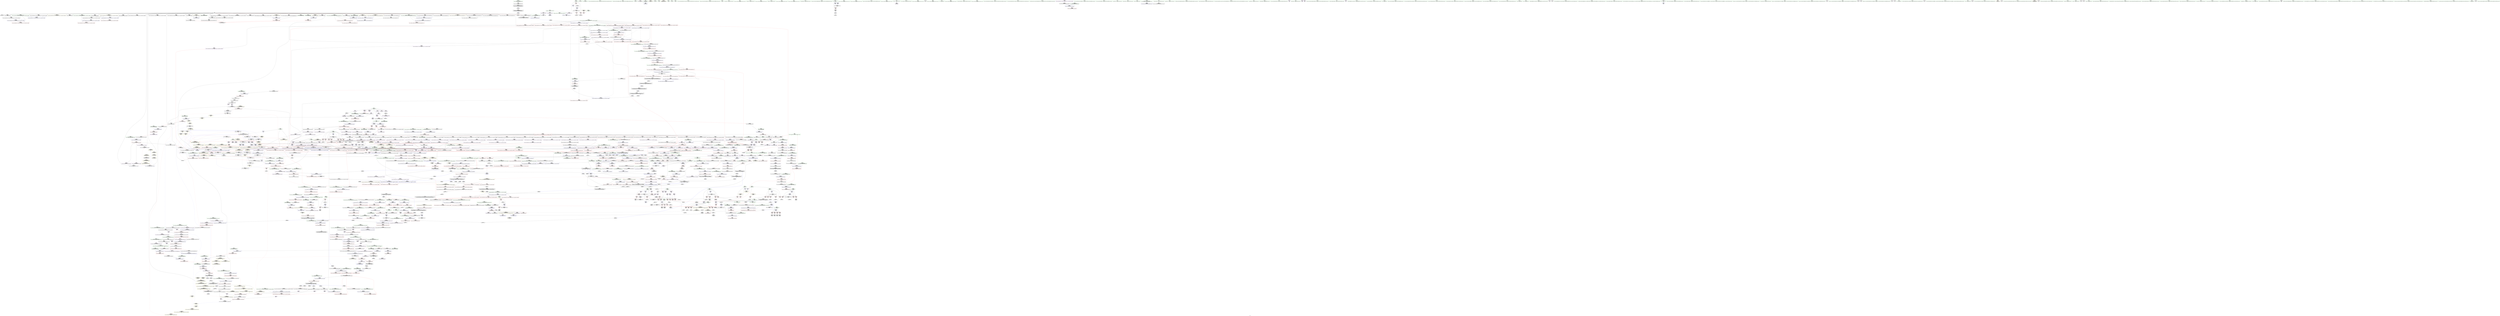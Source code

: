 digraph "SVFG" {
	label="SVFG";

	Node0x5589a20161f0 [shape=record,color=grey,label="{NodeID: 0\nNullPtr|{|<s39>121}}"];
	Node0x5589a20161f0 -> Node0x5589a2091fa0[style=solid];
	Node0x5589a20161f0 -> Node0x5589a20920a0[style=solid];
	Node0x5589a20161f0 -> Node0x5589a2092170[style=solid];
	Node0x5589a20161f0 -> Node0x5589a2092240[style=solid];
	Node0x5589a20161f0 -> Node0x5589a2092310[style=solid];
	Node0x5589a20161f0 -> Node0x5589a20923e0[style=solid];
	Node0x5589a20161f0 -> Node0x5589a20924b0[style=solid];
	Node0x5589a20161f0 -> Node0x5589a2092580[style=solid];
	Node0x5589a20161f0 -> Node0x5589a2092650[style=solid];
	Node0x5589a20161f0 -> Node0x5589a2092720[style=solid];
	Node0x5589a20161f0 -> Node0x5589a20927f0[style=solid];
	Node0x5589a20161f0 -> Node0x5589a20928c0[style=solid];
	Node0x5589a20161f0 -> Node0x5589a2092990[style=solid];
	Node0x5589a20161f0 -> Node0x5589a2092a60[style=solid];
	Node0x5589a20161f0 -> Node0x5589a2092b30[style=solid];
	Node0x5589a20161f0 -> Node0x5589a2092c00[style=solid];
	Node0x5589a20161f0 -> Node0x5589a2092cd0[style=solid];
	Node0x5589a20161f0 -> Node0x5589a2092da0[style=solid];
	Node0x5589a20161f0 -> Node0x5589a2092e70[style=solid];
	Node0x5589a20161f0 -> Node0x5589a2092f40[style=solid];
	Node0x5589a20161f0 -> Node0x5589a2093010[style=solid];
	Node0x5589a20161f0 -> Node0x5589a20930e0[style=solid];
	Node0x5589a20161f0 -> Node0x5589a20931b0[style=solid];
	Node0x5589a20161f0 -> Node0x5589a2093280[style=solid];
	Node0x5589a20161f0 -> Node0x5589a2093350[style=solid];
	Node0x5589a20161f0 -> Node0x5589a2093420[style=solid];
	Node0x5589a20161f0 -> Node0x5589a20934f0[style=solid];
	Node0x5589a20161f0 -> Node0x5589a20935c0[style=solid];
	Node0x5589a20161f0 -> Node0x5589a2093690[style=solid];
	Node0x5589a20161f0 -> Node0x5589a2093760[style=solid];
	Node0x5589a20161f0 -> Node0x5589a2093830[style=solid];
	Node0x5589a20161f0 -> Node0x5589a209d240[style=solid];
	Node0x5589a20161f0 -> Node0x5589a20c0170[style=solid];
	Node0x5589a20161f0 -> Node0x5589a20c0240[style=solid];
	Node0x5589a20161f0 -> Node0x5589a20c0310[style=solid];
	Node0x5589a20161f0 -> Node0x5589a20c2bb0[style=solid];
	Node0x5589a20161f0 -> Node0x5589a20b2190[style=solid];
	Node0x5589a20161f0 -> Node0x5589a20b5d30[style=solid];
	Node0x5589a20161f0 -> Node0x5589a20f0420[style=solid];
	Node0x5589a20161f0:s39 -> Node0x5589a21dd5d0[style=solid,color=red];
	Node0x5589a20973e0 [shape=record,color=red,label="{NodeID: 775\n1210\<--1124\n\<--__new_start\n_ZNSt6vectorISt4pairIiiESaIS1_EE17_M_realloc_insertIJS1_EEEvN9__gnu_cxx17__normal_iteratorIPS1_S3_EEDpOT_\n}"];
	Node0x5589a20973e0 -> Node0x5589a20a7020[style=solid];
	Node0x5589a208dc20 [shape=record,color=black,label="{NodeID: 443\n1654\<--1666\n_ZSt32__make_move_if_noexcept_iteratorISt4pairIiiESt13move_iteratorIPS1_EET0_PT__ret\<--\n_ZSt32__make_move_if_noexcept_iteratorISt4pairIiiESt13move_iteratorIPS1_EET0_PT_\n|{<s0>114|<s1>115}}"];
	Node0x5589a208dc20:s0 -> Node0x5589a21d5590[style=solid,color=blue];
	Node0x5589a208dc20:s1 -> Node0x5589a21d56d0[style=solid,color=blue];
	Node0x5589a216c100 [shape=record,color=yellow,style=double,label="{NodeID: 2325\n2V_3 = CSCHI(MR_2V_2)\npts\{200000 200001 200002 \}\nCS[]|{|<s1>149}}"];
	Node0x5589a216c100 -> Node0x5589a212a0b0[style=dashed];
	Node0x5589a216c100:s1 -> Node0x5589a216f650[style=dashed,color=blue];
	Node0x5589a2081b50 [shape=record,color=green,label="{NodeID: 111\n645\<--646\ni\<--i_field_insensitive\nmain\n}"];
	Node0x5589a2081b50 -> Node0x5589a20ab600[style=solid];
	Node0x5589a2081b50 -> Node0x5589a20ab6d0[style=solid];
	Node0x5589a2081b50 -> Node0x5589a20ab7a0[style=solid];
	Node0x5589a2081b50 -> Node0x5589a20bf880[style=solid];
	Node0x5589a2081b50 -> Node0x5589a20bf950[style=solid];
	Node0x5589a209ce40 [shape=record,color=blue,label="{NodeID: 886\n21\<--9\nn\<--\nGlob }"];
	Node0x5589a209ce40 -> Node0x5589a212ca40[style=dashed];
	Node0x5589a21301c0 [shape=record,color=black,label="{NodeID: 1661\nMR_42V_2 = PHI(MR_42V_3, MR_42V_1, )\npts\{170000 \}\n|{|<s3>35}}"];
	Node0x5589a21301c0 -> Node0x5589a20aaeb0[style=dashed];
	Node0x5589a21301c0 -> Node0x5589a21301c0[style=dashed];
	Node0x5589a21301c0 -> Node0x5589a21342f0[style=dashed];
	Node0x5589a21301c0:s3 -> Node0x5589a21473e0[style=dashed,color=red];
	Node0x5589a20a38e0 [shape=record,color=purple,label="{NodeID: 554\n1144\<--1122\ncoerce.dive3\<--ref.tmp\n_ZNSt6vectorISt4pairIiiESaIS1_EE17_M_realloc_insertIJS1_EEEvN9__gnu_cxx17__normal_iteratorIPS1_S3_EEDpOT_\n}"];
	Node0x5589a20a38e0 -> Node0x5589a20c2870[style=solid];
	Node0x5589a21d4d60 [shape=record,color=black,label="{NodeID: 2436\n1248 = PHI(792, )\n|{<s0>97}}"];
	Node0x5589a21d4d60:s0 -> Node0x5589a21ccd10[style=solid,color=red];
	Node0x5589a2086290 [shape=record,color=green,label="{NodeID: 222\n1481\<--1482\nthis.addr\<--this.addr_field_insensitive\n_ZNKSt6vectorISt4pairIiiESaIS1_EE8max_sizeEv\n}"];
	Node0x5589a2086290 -> Node0x5589a2099a10[style=solid];
	Node0x5589a2086290 -> Node0x5589a20c4680[style=solid];
	Node0x5589a20c21f0 [shape=record,color=blue,label="{NodeID: 997\n1083\<--1080\n__a.addr\<--__a\n_ZNSt16allocator_traitsISaISt4pairIiiEEE9constructIS1_JS1_EEEvRS2_PT_DpOT0_\n}"];
	Node0x5589a20c21f0 -> Node0x5589a20ae110[style=dashed];
	Node0x5589a20a9310 [shape=record,color=red,label="{NodeID: 665\n278\<--277\n\<--second31\n_Z4dfs1iii\n}"];
	Node0x5589a20a9310 -> Node0x5589a20b2730[style=solid];
	Node0x5589a21de610 [shape=record,color=black,label="{NodeID: 2547\n990 = PHI(575, )\n0th arg _ZNSt6vectorISt4pairIiiESaIS1_EE15_M_erase_at_endEPS1_ }"];
	Node0x5589a21de610 -> Node0x5589a20c1b70[style=solid];
	Node0x5589a20944c0 [shape=record,color=black,label="{NodeID: 333\n237\<--236\nidxprom9\<--\n_Z4dfs1iii\n}"];
	Node0x5589a2032910 [shape=record,color=green,label="{NodeID: 1\n7\<--1\n__dso_handle\<--dummyObj\nGlob }"];
	Node0x5589a214e7c0 [shape=record,color=yellow,style=double,label="{NodeID: 1883\n52V_1 = ENCHI(MR_52V_0)\npts\{200000 200001 \}\nFun[_ZNKSt6vectorISt4pairIiiESaIS1_EE12_M_check_lenEmPKc]|{<s0>103|<s1>103|<s2>105|<s3>105|<s4>106|<s5>106|<s6>108|<s7>108}}"];
	Node0x5589a214e7c0:s0 -> Node0x5589a2142cd0[style=dashed,color=red];
	Node0x5589a214e7c0:s1 -> Node0x5589a2142de0[style=dashed,color=red];
	Node0x5589a214e7c0:s2 -> Node0x5589a2142cd0[style=dashed,color=red];
	Node0x5589a214e7c0:s3 -> Node0x5589a2142de0[style=dashed,color=red];
	Node0x5589a214e7c0:s4 -> Node0x5589a2142cd0[style=dashed,color=red];
	Node0x5589a214e7c0:s5 -> Node0x5589a2142de0[style=dashed,color=red];
	Node0x5589a214e7c0:s6 -> Node0x5589a2142cd0[style=dashed,color=red];
	Node0x5589a214e7c0:s7 -> Node0x5589a2142de0[style=dashed,color=red];
	Node0x5589a20974b0 [shape=record,color=red,label="{NodeID: 776\n1225\<--1124\n\<--__new_start\n_ZNSt6vectorISt4pairIiiESaIS1_EE17_M_realloc_insertIJS1_EEEvN9__gnu_cxx17__normal_iteratorIPS1_S3_EEDpOT_\n|{<s0>93}}"];
	Node0x5589a20974b0:s0 -> Node0x5589a21cc760[style=solid,color=red];
	Node0x5589a208dcf0 [shape=record,color=black,label="{NodeID: 444\n1692\<--1672\n\<--__first\n_ZSt18uninitialized_copyISt13move_iteratorIPSt4pairIiiEES3_ET0_T_S6_S5_\n}"];
	Node0x5589a208dcf0 -> Node0x5589a20a6320[style=solid];
	Node0x5589a216c260 [shape=record,color=yellow,style=double,label="{NodeID: 2326\n2V_2 = CSCHI(MR_2V_1)\npts\{200000 200001 200002 \}\nCS[]|{<s0>3}}"];
	Node0x5589a216c260:s0 -> Node0x5589a216c100[style=dashed,color=blue];
	Node0x5589a2081c20 [shape=record,color=green,label="{NodeID: 112\n659\<--660\nprintf\<--printf_field_insensitive\n}"];
	Node0x5589a209cf40 [shape=record,color=blue,label="{NodeID: 887\n23\<--9\nm\<--\nGlob }"];
	Node0x5589a209cf40 -> Node0x5589a212ca40[style=dashed];
	Node0x5589a21306c0 [shape=record,color=black,label="{NodeID: 1662\nMR_143V_2 = PHI(MR_143V_3, MR_143V_1, )\npts\{10 120000 \}\n|{|<s2>35|<s3>35}}"];
	Node0x5589a21306c0 -> Node0x5589a21306c0[style=dashed];
	Node0x5589a21306c0 -> Node0x5589a21347f0[style=dashed];
	Node0x5589a21306c0:s2 -> Node0x5589a2146fd0[style=dashed,color=red];
	Node0x5589a21306c0:s3 -> Node0x5589a21473e0[style=dashed,color=red];
	Node0x5589a20a39b0 [shape=record,color=purple,label="{NodeID: 555\n1159\<--1158\n_M_impl\<--\n_ZNSt6vectorISt4pairIiiESaIS1_EE17_M_realloc_insertIJS1_EEEvN9__gnu_cxx17__normal_iteratorIPS1_S3_EEDpOT_\n}"];
	Node0x5589a20a39b0 -> Node0x5589a208bd40[style=solid];
	Node0x5589a21d4ea0 [shape=record,color=black,label="{NodeID: 2437\n1315 = PHI(1101, )\n}"];
	Node0x5589a21d4ea0 -> Node0x5589a208c2f0[style=solid];
	Node0x5589a2086360 [shape=record,color=green,label="{NodeID: 223\n1487\<--1488\n_ZNKSt12_Vector_baseISt4pairIiiESaIS1_EE19_M_get_Tp_allocatorEv\<--_ZNKSt12_Vector_baseISt4pairIiiESaIS1_EE19_M_get_Tp_allocatorEv_field_insensitive\n}"];
	Node0x5589a20c22c0 [shape=record,color=blue,label="{NodeID: 998\n1085\<--1081\n__p.addr\<--__p\n_ZNSt16allocator_traitsISaISt4pairIiiEEE9constructIS1_JS1_EEEvRS2_PT_DpOT0_\n}"];
	Node0x5589a20c22c0 -> Node0x5589a20ae1e0[style=dashed];
	Node0x5589a20a93e0 [shape=record,color=red,label="{NodeID: 666\n333\<--330\nthis1\<--this.addr\n_ZNSt6vectorISt4pairIiiESaIS1_EE5beginEv\n}"];
	Node0x5589a20a93e0 -> Node0x5589a2094b40[style=solid];
	Node0x5589a21de720 [shape=record,color=black,label="{NodeID: 2548\n991 = PHI(579, )\n1st arg _ZNSt6vectorISt4pairIiiESaIS1_EE15_M_erase_at_endEPS1_ }"];
	Node0x5589a21de720 -> Node0x5589a20c1c40[style=solid];
	Node0x5589a2094590 [shape=record,color=black,label="{NodeID: 334\n253\<--252\nidxprom15\<--\n_Z4dfs1iii\n}"];
	Node0x5589a20549c0 [shape=record,color=green,label="{NodeID: 2\n9\<--1\n\<--dummyObj\nCan only get source location for instruction, argument, global var or function.|{<s0>24|<s1>24}}"];
	Node0x5589a20549c0:s0 -> Node0x5589a21d8760[style=solid,color=red];
	Node0x5589a20549c0:s1 -> Node0x5589a21d88e0[style=solid,color=red];
	Node0x5589a2097580 [shape=record,color=red,label="{NodeID: 777\n1232\<--1124\n\<--__new_start\n_ZNSt6vectorISt4pairIiiESaIS1_EE17_M_realloc_insertIJS1_EEEvN9__gnu_cxx17__normal_iteratorIPS1_S3_EEDpOT_\n|{<s0>94}}"];
	Node0x5589a2097580:s0 -> Node0x5589a21ddef0[style=solid,color=red];
	Node0x5589a208ddc0 [shape=record,color=black,label="{NodeID: 445\n1695\<--1674\n\<--__last\n_ZSt18uninitialized_copyISt13move_iteratorIPSt4pairIiiEES3_ET0_T_S6_S5_\n}"];
	Node0x5589a208ddc0 -> Node0x5589a20a64c0[style=solid];
	Node0x5589a216c3c0 [shape=record,color=yellow,style=double,label="{NodeID: 2327\n56V_2 = CSCHI(MR_56V_1)\npts\{3290000 \}\nCS[]}"];
	Node0x5589a216c3c0 -> Node0x5589a20a94b0[style=dashed];
	Node0x5589a2081d20 [shape=record,color=green,label="{NodeID: 113\n673\<--674\n__t.addr\<--__t.addr_field_insensitive\n_ZSt7forwardIRiEOT_RNSt16remove_referenceIS1_E4typeE\n}"];
	Node0x5589a2081d20 -> Node0x5589a20ab870[style=solid];
	Node0x5589a2081d20 -> Node0x5589a20bfa20[style=solid];
	Node0x5589a209d040 [shape=record,color=blue,label="{NodeID: 888\n1908\<--38\nllvm.global_ctors_0\<--\nGlob }"];
	Node0x5589a2130bf0 [shape=record,color=black,label="{NodeID: 1663\nMR_22V_2 = PHI(MR_22V_3, MR_22V_1, )\npts\{10 \}\n|{|<s3>18}}"];
	Node0x5589a2130bf0 -> Node0x5589a209e6c0[style=dashed];
	Node0x5589a2130bf0 -> Node0x5589a2130bf0[style=dashed];
	Node0x5589a2130bf0 -> Node0x5589a2134d20[style=dashed];
	Node0x5589a2130bf0:s3 -> Node0x5589a2130bf0[style=dashed,color=red];
	Node0x5589a20a3a80 [shape=record,color=purple,label="{NodeID: 556\n1169\<--1168\n_M_impl7\<--\n_ZNSt6vectorISt4pairIiiESaIS1_EE17_M_realloc_insertIJS1_EEEvN9__gnu_cxx17__normal_iteratorIPS1_S3_EEDpOT_\n}"];
	Node0x5589a21d4fb0 [shape=record,color=black,label="{NodeID: 2438\n1338 = PHI(1479, )\n}"];
	Node0x5589a21d4fb0 -> Node0x5589a20b3030[style=solid];
	Node0x5589a2086460 [shape=record,color=green,label="{NodeID: 224\n1490\<--1491\n_ZNSt16allocator_traitsISaISt4pairIiiEEE8max_sizeERKS2_\<--_ZNSt16allocator_traitsISaISt4pairIiiEEE8max_sizeERKS2__field_insensitive\n}"];
	Node0x5589a20c2390 [shape=record,color=blue,label="{NodeID: 999\n1087\<--1082\n__args.addr\<--__args\n_ZNSt16allocator_traitsISaISt4pairIiiEEE9constructIS1_JS1_EEEvRS2_PT_DpOT0_\n}"];
	Node0x5589a20c2390 -> Node0x5589a20ae2b0[style=dashed];
	Node0x5589a20a94b0 [shape=record,color=red,label="{NodeID: 667\n341\<--340\n\<--coerce.dive\n_ZNSt6vectorISt4pairIiiESaIS1_EE5beginEv\n}"];
	Node0x5589a20a94b0 -> Node0x5589a2094c10[style=solid];
	Node0x5589a21de830 [shape=record,color=black,label="{NodeID: 2549\n679 = PHI(617, 706, )\n0th arg _ZSt7forwardIiEOT_RNSt16remove_referenceIS0_E4typeE }"];
	Node0x5589a21de830 -> Node0x5589a20bfaf0[style=solid];
	Node0x5589a2094660 [shape=record,color=black,label="{NodeID: 335\n257\<--256\nidxprom17\<--\n_Z4dfs1iii\n}"];
	Node0x5589a2054d00 [shape=record,color=green,label="{NodeID: 3\n25\<--1\n_ZSt3cin\<--dummyObj\nGlob }"];
	Node0x5589a2097650 [shape=record,color=red,label="{NodeID: 778\n1268\<--1124\n\<--__new_start\n_ZNSt6vectorISt4pairIiiESaIS1_EE17_M_realloc_insertIJS1_EEEvN9__gnu_cxx17__normal_iteratorIPS1_S3_EEDpOT_\n}"];
	Node0x5589a2097650 -> Node0x5589a20c3230[style=solid];
	Node0x5589a208de90 [shape=record,color=black,label="{NodeID: 446\n1691\<--1680\n\<--agg.tmp\n_ZSt18uninitialized_copyISt13move_iteratorIPSt4pairIiiEES3_ET0_T_S6_S5_\n}"];
	Node0x5589a208de90 -> Node0x5589a20a6250[style=solid];
	Node0x5589a2086880 [shape=record,color=green,label="{NodeID: 114\n680\<--681\n__t.addr\<--__t.addr_field_insensitive\n_ZSt7forwardIiEOT_RNSt16remove_referenceIS0_E4typeE\n}"];
	Node0x5589a2086880 -> Node0x5589a20ab940[style=solid];
	Node0x5589a2086880 -> Node0x5589a20bfaf0[style=solid];
	Node0x5589a209d140 [shape=record,color=blue,label="{NodeID: 889\n1909\<--39\nllvm.global_ctors_1\<--_GLOBAL__sub_I_LHiC_1_0.cpp\nGlob }"];
	Node0x5589a21310f0 [shape=record,color=black,label="{NodeID: 1664\nMR_30V_3 = PHI(MR_30V_4, MR_30V_2, )\npts\{170 \}\n}"];
	Node0x5589a21310f0 -> Node0x5589a20a82d0[style=dashed];
	Node0x5589a21310f0 -> Node0x5589a20a83a0[style=dashed];
	Node0x5589a21310f0 -> Node0x5589a20a8470[style=dashed];
	Node0x5589a21310f0 -> Node0x5589a20a8540[style=dashed];
	Node0x5589a21310f0 -> Node0x5589a20a8610[style=dashed];
	Node0x5589a21310f0 -> Node0x5589a20a86e0[style=dashed];
	Node0x5589a21310f0 -> Node0x5589a20a87b0[style=dashed];
	Node0x5589a21310f0 -> Node0x5589a209e110[style=dashed];
	Node0x5589a21310f0 -> Node0x5589a209e1e0[style=dashed];
	Node0x5589a21310f0 -> Node0x5589a209e450[style=dashed];
	Node0x5589a21310f0 -> Node0x5589a21310f0[style=dashed];
	Node0x5589a20a3b50 [shape=record,color=purple,label="{NodeID: 557\n1170\<--1168\n_M_start\<--\n_ZNSt6vectorISt4pairIiiESaIS1_EE17_M_realloc_insertIJS1_EEEvN9__gnu_cxx17__normal_iteratorIPS1_S3_EEDpOT_\n}"];
	Node0x5589a20a3b50 -> Node0x5589a2097e70[style=solid];
	Node0x5589a21d50c0 [shape=record,color=black,label="{NodeID: 2439\n1341 = PHI(1493, )\n}"];
	Node0x5589a21d50c0 -> Node0x5589a20b3030[style=solid];
	Node0x5589a2086560 [shape=record,color=green,label="{NodeID: 225\n1495\<--1496\nthis.addr\<--this.addr_field_insensitive\n_ZNKSt6vectorISt4pairIiiESaIS1_EE4sizeEv\n}"];
	Node0x5589a2086560 -> Node0x5589a2099ae0[style=solid];
	Node0x5589a2086560 -> Node0x5589a20c4750[style=solid];
	Node0x5589a20c2460 [shape=record,color=blue,label="{NodeID: 1000\n1103\<--1102\n__t.addr\<--__t\n_ZSt7forwardISt4pairIiiEEOT_RNSt16remove_referenceIS2_E4typeE\n}"];
	Node0x5589a20c2460 -> Node0x5589a20ae380[style=dashed];
	Node0x5589a20a9580 [shape=record,color=red,label="{NodeID: 668\n350\<--347\nthis1\<--this.addr\n_ZNSt6vectorISt4pairIiiESaIS1_EE3endEv\n}"];
	Node0x5589a20a9580 -> Node0x5589a2094ce0[style=solid];
	Node0x5589a21de980 [shape=record,color=black,label="{NodeID: 2550\n100 = PHI()\n0th arg __cxx_global_array_dtor }"];
	Node0x5589a21de980 -> Node0x5589a209d410[style=solid];
	Node0x5589a2094730 [shape=record,color=black,label="{NodeID: 336\n273\<--272\nidxprom28\<--sub27\n_Z4dfs1iii\n}"];
	Node0x5589a2054dc0 [shape=record,color=green,label="{NodeID: 4\n26\<--1\n_ZSt4cout\<--dummyObj\nGlob }"];
	Node0x5589a2097720 [shape=record,color=red,label="{NodeID: 779\n1278\<--1124\n\<--__new_start\n_ZNSt6vectorISt4pairIiiESaIS1_EE17_M_realloc_insertIJS1_EEEvN9__gnu_cxx17__normal_iteratorIPS1_S3_EEDpOT_\n}"];
	Node0x5589a2097720 -> Node0x5589a20a70f0[style=solid];
	Node0x5589a208df60 [shape=record,color=black,label="{NodeID: 447\n1694\<--1682\n\<--agg.tmp2\n_ZSt18uninitialized_copyISt13move_iteratorIPSt4pairIiiEES3_ET0_T_S6_S5_\n}"];
	Node0x5589a208df60 -> Node0x5589a20a63f0[style=solid];
	Node0x5589a2086950 [shape=record,color=green,label="{NodeID: 115\n689\<--690\nthis.addr\<--this.addr_field_insensitive\n_ZNSt4pairIiiEC2IRiiLb1EEEOT_OT0_\n}"];
	Node0x5589a2086950 -> Node0x5589a20aba10[style=solid];
	Node0x5589a2086950 -> Node0x5589a20bfbc0[style=solid];
	Node0x5589a209d240 [shape=record,color=blue, style = dotted,label="{NodeID: 890\n1910\<--3\nllvm.global_ctors_2\<--dummyVal\nGlob }"];
	Node0x5589a21315f0 [shape=record,color=black,label="{NodeID: 1665\nMR_34V_2 = PHI(MR_34V_3, MR_34V_1, )\npts\{180 \}\n}"];
	Node0x5589a21315f0 -> Node0x5589a209e040[style=dashed];
	Node0x5589a21315f0 -> Node0x5589a21315f0[style=dashed];
	Node0x5589a20a3c20 [shape=record,color=purple,label="{NodeID: 558\n1182\<--1181\nincdec.ptr\<--\n_ZNSt6vectorISt4pairIiiESaIS1_EE17_M_realloc_insertIJS1_EEEvN9__gnu_cxx17__normal_iteratorIPS1_S3_EEDpOT_\n}"];
	Node0x5589a20a3c20 -> Node0x5589a20c2d50[style=solid];
	Node0x5589a21d51d0 [shape=record,color=black,label="{NodeID: 2440\n1353 = PHI(1493, )\n}"];
	Node0x5589a21d51d0 -> Node0x5589a20b31b0[style=solid];
	Node0x5589a2086630 [shape=record,color=green,label="{NodeID: 226\n1517\<--1518\nretval\<--retval_field_insensitive\n_ZSt3maxImERKT_S2_S2_\n}"];
	Node0x5589a2086630 -> Node0x5589a2099d50[style=solid];
	Node0x5589a2086630 -> Node0x5589a20c49c0[style=solid];
	Node0x5589a2086630 -> Node0x5589a20c4a90[style=solid];
	Node0x5589a20c2530 [shape=record,color=blue,label="{NodeID: 1001\n1132\<--1110\ncoerce.dive\<--__position.coerce\n_ZNSt6vectorISt4pairIiiESaIS1_EE17_M_realloc_insertIJS1_EEEvN9__gnu_cxx17__normal_iteratorIPS1_S3_EEDpOT_\n|{|<s2>79}}"];
	Node0x5589a20c2530 -> Node0x5589a2097f40[style=dashed];
	Node0x5589a20c2530 -> Node0x5589a2098010[style=dashed];
	Node0x5589a20c2530:s2 -> Node0x5589a214f600[style=dashed,color=red];
	Node0x5589a20a9650 [shape=record,color=red,label="{NodeID: 669\n356\<--355\n\<--coerce.dive\n_ZNSt6vectorISt4pairIiiESaIS1_EE3endEv\n}"];
	Node0x5589a20a9650 -> Node0x5589a2094db0[style=solid];
	Node0x5589a21dea50 [shape=record,color=black,label="{NodeID: 2551\n1568 = PHI(1411, )\n0th arg _ZNSt16allocator_traitsISaISt4pairIiiEEE8allocateERS2_m }"];
	Node0x5589a21dea50 -> Node0x5589a20c4dd0[style=solid];
	Node0x5589a2094800 [shape=record,color=black,label="{NodeID: 337\n281\<--280\nidxprom34\<--sub33\n_Z4dfs1iii\n}"];
	Node0x5589a2054e80 [shape=record,color=green,label="{NodeID: 5\n27\<--1\n.str\<--dummyObj\nGlob }"];
	Node0x5589a214eba0 [shape=record,color=yellow,style=double,label="{NodeID: 1887\n36V_1 = ENCHI(MR_36V_0)\npts\{1608 \}\nFun[_ZNSt6vectorISt4pairIiiESaIS1_EE12emplace_backIJS1_EEEvDpOT_]|{<s0>71|<s1>74}}"];
	Node0x5589a214eba0:s0 -> Node0x5589a2149030[style=dashed,color=red];
	Node0x5589a214eba0:s1 -> Node0x5589a2145740[style=dashed,color=red];
	Node0x5589a20977f0 [shape=record,color=red,label="{NodeID: 780\n1181\<--1126\n\<--__new_finish\n_ZNSt6vectorISt4pairIiiESaIS1_EE17_M_realloc_insertIJS1_EEEvN9__gnu_cxx17__normal_iteratorIPS1_S3_EEDpOT_\n}"];
	Node0x5589a20977f0 -> Node0x5589a20a3c20[style=solid];
	Node0x5589a208e030 [shape=record,color=black,label="{NodeID: 448\n1668\<--1702\n_ZSt18uninitialized_copyISt13move_iteratorIPSt4pairIiiEES3_ET0_T_S6_S5__ret\<--call\n_ZSt18uninitialized_copyISt13move_iteratorIPSt4pairIiiEES3_ET0_T_S6_S5_\n|{<s0>127}}"];
	Node0x5589a208e030:s0 -> Node0x5589a21d32d0[style=solid,color=blue];
	Node0x5589a2086a20 [shape=record,color=green,label="{NodeID: 116\n691\<--692\n__x.addr\<--__x.addr_field_insensitive\n_ZNSt4pairIiiEC2IRiiLb1EEEOT_OT0_\n}"];
	Node0x5589a2086a20 -> Node0x5589a20abae0[style=solid];
	Node0x5589a2086a20 -> Node0x5589a20bfc90[style=solid];
	Node0x5589a2156a70 [shape=record,color=yellow,style=double,label="{NodeID: 1998\nRETMU(2V_2)\npts\{200000 200001 200002 \}\nFun[_GLOBAL__sub_I_LHiC_1_0.cpp]}"];
	Node0x5589a209d340 [shape=record,color=blue,label="{NodeID: 891\n84\<--83\nthis.addr\<--this\n_ZNSt6vectorISt4pairIiiESaIS1_EEC2Ev\n}"];
	Node0x5589a209d340 -> Node0x5589a20a75d0[style=dashed];
	Node0x5589a2131af0 [shape=record,color=black,label="{NodeID: 1666\nMR_38V_3 = PHI(MR_38V_4, MR_38V_2, )\npts\{120000 \}\n|{|<s3>18|<s4>18|<s5>24}}"];
	Node0x5589a2131af0 -> Node0x5589a20a8fd0[style=dashed];
	Node0x5589a2131af0 -> Node0x5589a20a90a0[style=dashed];
	Node0x5589a2131af0 -> Node0x5589a2131af0[style=dashed];
	Node0x5589a2131af0:s3 -> Node0x5589a209d9c0[style=dashed,color=red];
	Node0x5589a2131af0:s4 -> Node0x5589a2131af0[style=dashed,color=blue];
	Node0x5589a2131af0:s5 -> Node0x5589a216cea0[style=dashed,color=blue];
	Node0x5589a20a3cf0 [shape=record,color=purple,label="{NodeID: 559\n1187\<--1186\n_M_impl13\<--\n_ZNSt6vectorISt4pairIiiESaIS1_EE17_M_realloc_insertIJS1_EEEvN9__gnu_cxx17__normal_iteratorIPS1_S3_EEDpOT_\n}"];
	Node0x5589a21d5310 [shape=record,color=black,label="{NodeID: 2441\n1354 = PHI(1493, )\n}"];
	Node0x5589a21d5310 -> Node0x5589a20c3b20[style=solid];
	Node0x5589a2086700 [shape=record,color=green,label="{NodeID: 227\n1519\<--1520\n__a.addr\<--__a.addr_field_insensitive\n_ZSt3maxImERKT_S2_S2_\n}"];
	Node0x5589a2086700 -> Node0x5589a2099e20[style=solid];
	Node0x5589a2086700 -> Node0x5589a2099ef0[style=solid];
	Node0x5589a2086700 -> Node0x5589a20c4820[style=solid];
	Node0x5589a20c2600 [shape=record,color=blue,label="{NodeID: 1002\n1114\<--1109\nthis.addr\<--this\n_ZNSt6vectorISt4pairIiiESaIS1_EE17_M_realloc_insertIJS1_EEEvN9__gnu_cxx17__normal_iteratorIPS1_S3_EEDpOT_\n}"];
	Node0x5589a20c2600 -> Node0x5589a20ae450[style=dashed];
	Node0x5589a20a9720 [shape=record,color=red,label="{NodeID: 670\n367\<--361\n\<--__lhs.addr\n_ZN9__gnu_cxxneIPSt4pairIiiESt6vectorIS2_SaIS2_EEEEbRKNS_17__normal_iteratorIT_T0_EESC_\n|{<s0>22}}"];
	Node0x5589a20a9720:s0 -> Node0x5589a21db190[style=solid,color=red];
	Node0x5589a21deb60 [shape=record,color=black,label="{NodeID: 2552\n1569 = PHI(1412, )\n1st arg _ZNSt16allocator_traitsISaISt4pairIiiEEE8allocateERS2_m }"];
	Node0x5589a21deb60 -> Node0x5589a20c4ea0[style=solid];
	Node0x5589a20948d0 [shape=record,color=black,label="{NodeID: 338\n305\<--304\nidxprom45\<--sub44\n_Z4dfs1iii\n}"];
	Node0x5589a20552e0 [shape=record,color=green,label="{NodeID: 6\n29\<--1\n.str.2\<--dummyObj\nGlob }"];
	Node0x5589a214ec80 [shape=record,color=yellow,style=double,label="{NodeID: 1888\n16V_1 = ENCHI(MR_16V_0)\npts\{200000 \}\nFun[_ZNSt6vectorISt4pairIiiESaIS1_EE12emplace_backIJS1_EEEvDpOT_]|{|<s1>72|<s2>74}}"];
	Node0x5589a214ec80 -> Node0x5589a212b0a0[style=dashed];
	Node0x5589a214ec80:s1 -> Node0x5589a2153a40[style=dashed,color=red];
	Node0x5589a214ec80:s2 -> Node0x5589a2145820[style=dashed,color=red];
	Node0x5589a20978c0 [shape=record,color=red,label="{NodeID: 781\n1190\<--1126\n\<--__new_finish\n_ZNSt6vectorISt4pairIiiESaIS1_EE17_M_realloc_insertIJS1_EEEvN9__gnu_cxx17__normal_iteratorIPS1_S3_EEDpOT_\n|{<s0>88}}"];
	Node0x5589a20978c0:s0 -> Node0x5589a21db740[style=solid,color=red];
	Node0x5589a208e100 [shape=record,color=black,label="{NodeID: 449\n1706\<--1764\n_ZNSt20__uninitialized_copyILb0EE13__uninit_copyISt13move_iteratorIPSt4pairIiiEES5_EET0_T_S8_S7__ret\<--\n_ZNSt20__uninitialized_copyILb0EE13__uninit_copyISt13move_iteratorIPSt4pairIiiEES5_EET0_T_S8_S7_\n|{<s0>131}}"];
	Node0x5589a208e100:s0 -> Node0x5589a21d3410[style=solid,color=blue];
	Node0x5589a2086af0 [shape=record,color=green,label="{NodeID: 117\n693\<--694\n__y.addr\<--__y.addr_field_insensitive\n_ZNSt4pairIiiEC2IRiiLb1EEEOT_OT0_\n}"];
	Node0x5589a2086af0 -> Node0x5589a20abbb0[style=solid];
	Node0x5589a2086af0 -> Node0x5589a20bfd60[style=solid];
	Node0x5589a209d410 [shape=record,color=blue,label="{NodeID: 892\n101\<--100\n.addr\<--\n__cxx_global_array_dtor\n}"];
	Node0x5589a2131ff0 [shape=record,color=black,label="{NodeID: 1667\nMR_40V_3 = PHI(MR_40V_4, MR_40V_2, )\npts\{150000 \}\n|{|<s2>18|<s3>18|<s4>24}}"];
	Node0x5589a2131ff0 -> Node0x5589a20a8e30[style=dashed];
	Node0x5589a2131ff0 -> Node0x5589a2131ff0[style=dashed];
	Node0x5589a2131ff0:s2 -> Node0x5589a209da90[style=dashed,color=red];
	Node0x5589a2131ff0:s3 -> Node0x5589a2131ff0[style=dashed,color=blue];
	Node0x5589a2131ff0:s4 -> Node0x5589a216cea0[style=dashed,color=blue];
	Node0x5589a20a3dc0 [shape=record,color=purple,label="{NodeID: 560\n1188\<--1186\n_M_finish\<--\n_ZNSt6vectorISt4pairIiiESaIS1_EE17_M_realloc_insertIJS1_EEEvN9__gnu_cxx17__normal_iteratorIPS1_S3_EEDpOT_\n}"];
	Node0x5589a20a3dc0 -> Node0x5589a20980e0[style=solid];
	Node0x5589a21d5450 [shape=record,color=black,label="{NodeID: 2442\n1363 = PHI(1493, )\n}"];
	Node0x5589a21d5450 -> Node0x5589a20b64b0[style=solid];
	Node0x5589a208ec50 [shape=record,color=green,label="{NodeID: 228\n1521\<--1522\n__b.addr\<--__b.addr_field_insensitive\n_ZSt3maxImERKT_S2_S2_\n}"];
	Node0x5589a208ec50 -> Node0x5589a2099fc0[style=solid];
	Node0x5589a208ec50 -> Node0x5589a209a090[style=solid];
	Node0x5589a208ec50 -> Node0x5589a20c48f0[style=solid];
	Node0x5589a20c26d0 [shape=record,color=blue,label="{NodeID: 1003\n1116\<--1111\n__args.addr\<--__args\n_ZNSt6vectorISt4pairIiiESaIS1_EE17_M_realloc_insertIJS1_EEEvN9__gnu_cxx17__normal_iteratorIPS1_S3_EEDpOT_\n}"];
	Node0x5589a20c26d0 -> Node0x5589a20ae520[style=dashed];
	Node0x5589a20a97f0 [shape=record,color=red,label="{NodeID: 671\n372\<--363\n\<--__rhs.addr\n_ZN9__gnu_cxxneIPSt4pairIiiESt6vectorIS2_SaIS2_EEEEbRKNS_17__normal_iteratorIT_T0_EESC_\n|{<s0>23}}"];
	Node0x5589a20a97f0:s0 -> Node0x5589a21db190[style=solid,color=red];
	Node0x5589a21dec70 [shape=record,color=black,label="{NodeID: 2553\n1892 = PHI(1471, )\n0th arg _ZN9__gnu_cxx13new_allocatorISt4pairIiiEE7destroyIS2_EEvPT_ }"];
	Node0x5589a21dec70 -> Node0x5589a20c70c0[style=solid];
	Node0x5589a20949a0 [shape=record,color=black,label="{NodeID: 339\n314\<--313\nidxprom51\<--sub50\n_Z4dfs1iii\n}"];
	Node0x5589a20553a0 [shape=record,color=green,label="{NodeID: 7\n31\<--1\n.str.3\<--dummyObj\nGlob }"];
	Node0x5589a214ed60 [shape=record,color=yellow,style=double,label="{NodeID: 1889\n18V_1 = ENCHI(MR_18V_0)\npts\{200001 \}\nFun[_ZNSt6vectorISt4pairIiiESaIS1_EE12emplace_backIJS1_EEEvDpOT_]|{|<s4>72|<s5>74}}"];
	Node0x5589a214ed60 -> Node0x5589a20adc30[style=dashed];
	Node0x5589a214ed60 -> Node0x5589a20addd0[style=dashed];
	Node0x5589a214ed60 -> Node0x5589a20adea0[style=dashed];
	Node0x5589a214ed60 -> Node0x5589a20c1f80[style=dashed];
	Node0x5589a214ed60:s4 -> Node0x5589a2153a40[style=dashed,color=red];
	Node0x5589a214ed60:s5 -> Node0x5589a2145900[style=dashed,color=red];
	Node0x5589a2097990 [shape=record,color=red,label="{NodeID: 782\n1204\<--1126\n\<--__new_finish\n_ZNSt6vectorISt4pairIiiESaIS1_EE17_M_realloc_insertIJS1_EEEvN9__gnu_cxx17__normal_iteratorIPS1_S3_EEDpOT_\n}"];
	Node0x5589a2097990 -> Node0x5589a20f0420[style=solid];
	Node0x5589a208e1d0 [shape=record,color=black,label="{NodeID: 450\n1788\<--1802\n_ZStneIPSt4pairIiiEEbRKSt13move_iteratorIT_ES7__ret\<--lnot\n_ZStneIPSt4pairIiiEEbRKSt13move_iteratorIT_ES7_\n|{<s0>132}}"];
	Node0x5589a208e1d0:s0 -> Node0x5589a21d5e50[style=solid,color=blue];
	Node0x5589a2086bc0 [shape=record,color=green,label="{NodeID: 118\n713\<--714\nthis.addr\<--this.addr_field_insensitive\n_ZNSt12_Vector_baseISt4pairIiiESaIS1_EEC2Ev\n}"];
	Node0x5589a2086bc0 -> Node0x5589a20abe20[style=solid];
	Node0x5589a2086bc0 -> Node0x5589a20bffd0[style=solid];
	Node0x5589a209d4e0 [shape=record,color=blue,label="{NodeID: 893\n118\<--117\nthis.addr\<--this\n_ZNSt6vectorISt4pairIiiESaIS1_EED2Ev\n}"];
	Node0x5589a209d4e0 -> Node0x5589a20a76a0[style=dashed];
	Node0x5589a21324f0 [shape=record,color=black,label="{NodeID: 1668\nMR_42V_2 = PHI(MR_42V_3, MR_42V_1, )\npts\{170000 \}\n|{|<s6>18}}"];
	Node0x5589a21324f0 -> Node0x5589a209e2b0[style=dashed];
	Node0x5589a21324f0 -> Node0x5589a209e380[style=dashed];
	Node0x5589a21324f0 -> Node0x5589a209e520[style=dashed];
	Node0x5589a21324f0 -> Node0x5589a209e5f0[style=dashed];
	Node0x5589a21324f0 -> Node0x5589a21324f0[style=dashed];
	Node0x5589a21324f0 -> Node0x5589a2135220[style=dashed];
	Node0x5589a21324f0:s6 -> Node0x5589a21324f0[style=dashed,color=red];
	Node0x5589a20a3e90 [shape=record,color=purple,label="{NodeID: 561\n1208\<--1207\n_M_impl17\<--\n_ZNSt6vectorISt4pairIiiESaIS1_EE17_M_realloc_insertIJS1_EEEvN9__gnu_cxx17__normal_iteratorIPS1_S3_EEDpOT_\n}"];
	Node0x5589a20a3e90 -> Node0x5589a208be10[style=solid];
	Node0x5589a21d5590 [shape=record,color=black,label="{NodeID: 2443\n1442 = PHI(1654, )\n}"];
	Node0x5589a21d5590 -> Node0x5589a20c4340[style=solid];
	Node0x5589a208ece0 [shape=record,color=green,label="{NodeID: 229\n1541\<--1542\n__a.addr\<--__a.addr_field_insensitive\n_ZNSt16allocator_traitsISaISt4pairIiiEEE8max_sizeERKS2_\n}"];
	Node0x5589a208ece0 -> Node0x5589a209a300[style=solid];
	Node0x5589a208ece0 -> Node0x5589a20c4b60[style=solid];
	Node0x5589a20c27a0 [shape=record,color=blue,label="{NodeID: 1004\n1118\<--1138\n__len\<--call\n_ZNSt6vectorISt4pairIiiESaIS1_EE17_M_realloc_insertIJS1_EEEvN9__gnu_cxx17__normal_iteratorIPS1_S3_EEDpOT_\n}"];
	Node0x5589a20c27a0 -> Node0x5589a20ae5f0[style=dashed];
	Node0x5589a20c27a0 -> Node0x5589a2096e30[style=dashed];
	Node0x5589a20c27a0 -> Node0x5589a2096f00[style=dashed];
	Node0x5589a20a98c0 [shape=record,color=red,label="{NodeID: 672\n371\<--368\n\<--call\n_ZN9__gnu_cxxneIPSt4pairIiiESt6vectorIS2_SaIS2_EEEEbRKNS_17__normal_iteratorIT_T0_EESC_\n}"];
	Node0x5589a20a98c0 -> Node0x5589a20b5bb0[style=solid];
	Node0x5589a21ded80 [shape=record,color=black,label="{NodeID: 2554\n1893 = PHI(1472, )\n1st arg _ZN9__gnu_cxx13new_allocatorISt4pairIiiEE7destroyIS2_EEvPT_ }"];
	Node0x5589a21ded80 -> Node0x5589a20c7190[style=solid];
	Node0x5589a2094a70 [shape=record,color=black,label="{NodeID: 340\n159\<--324\n_Z4dfs1iii_ret\<--\n_Z4dfs1iii\n|{<s0>18|<s1>24}}"];
	Node0x5589a2094a70:s0 -> Node0x5589a21d1010[style=solid,color=blue];
	Node0x5589a2094a70:s1 -> Node0x5589a21d1b10[style=solid,color=blue];
	Node0x5589a2055460 [shape=record,color=green,label="{NodeID: 8\n33\<--1\n.str.4\<--dummyObj\nGlob }"];
	Node0x5589a214ee40 [shape=record,color=yellow,style=double,label="{NodeID: 1890\n20V_1 = ENCHI(MR_20V_0)\npts\{200002 \}\nFun[_ZNSt6vectorISt4pairIiiESaIS1_EE12emplace_backIJS1_EEEvDpOT_]|{|<s2>74|<s3>74}}"];
	Node0x5589a214ee40 -> Node0x5589a20add00[style=dashed];
	Node0x5589a214ee40 -> Node0x5589a212df20[style=dashed];
	Node0x5589a214ee40:s2 -> Node0x5589a2098420[style=dashed,color=red];
	Node0x5589a214ee40:s3 -> Node0x5589a20c33d0[style=dashed,color=red];
	Node0x5589a2097a60 [shape=record,color=red,label="{NodeID: 783\n1226\<--1126\n\<--__new_finish\n_ZNSt6vectorISt4pairIiiESaIS1_EE17_M_realloc_insertIJS1_EEEvN9__gnu_cxx17__normal_iteratorIPS1_S3_EEDpOT_\n|{<s0>93}}"];
	Node0x5589a2097a60:s0 -> Node0x5589a21ccb10[style=solid,color=red];
	Node0x5589a208e2a0 [shape=record,color=black,label="{NodeID: 451\n1815\<--1814\n\<--\n_ZSt10_ConstructISt4pairIiiEJS1_EEvPT_DpOT0_\n}"];
	Node0x5589a208e2a0 -> Node0x5589a208e370[style=solid];
	Node0x5589a216ca80 [shape=record,color=yellow,style=double,label="{NodeID: 2333\n2V_2 = CSCHI(MR_2V_1)\npts\{200000 200001 200002 \}\nCS[]|{<s0>5}}"];
	Node0x5589a216ca80:s0 -> Node0x5589a216c260[style=dashed,color=blue];
	Node0x5589a2086c90 [shape=record,color=green,label="{NodeID: 119\n719\<--720\n_ZNSt12_Vector_baseISt4pairIiiESaIS1_EE12_Vector_implC2Ev\<--_ZNSt12_Vector_baseISt4pairIiiESaIS1_EE12_Vector_implC2Ev_field_insensitive\n}"];
	Node0x5589a209d5b0 [shape=record,color=blue,label="{NodeID: 894\n120\<--147\nexn.slot\<--\n_ZNSt6vectorISt4pairIiiESaIS1_EED2Ev\n}"];
	Node0x5589a209d5b0 -> Node0x5589a20a7770[style=dashed];
	Node0x5589a21329f0 [shape=record,color=black,label="{NodeID: 1669\nMR_44V_3 = PHI(MR_44V_4, MR_44V_2, )\npts\{1740000 \}\n|{<s0>15|<s1>16|<s2>19|<s3>19}}"];
	Node0x5589a21329f0:s0 -> Node0x5589a2152400[style=dashed,color=red];
	Node0x5589a21329f0:s1 -> Node0x5589a214f220[style=dashed,color=red];
	Node0x5589a21329f0:s2 -> Node0x5589a20a9cd0[style=dashed,color=red];
	Node0x5589a21329f0:s3 -> Node0x5589a209ec70[style=dashed,color=red];
	Node0x5589a20a3f60 [shape=record,color=purple,label="{NodeID: 562\n1240\<--1239\n_M_impl25\<--\n_ZNSt6vectorISt4pairIiiESaIS1_EE17_M_realloc_insertIJS1_EEEvN9__gnu_cxx17__normal_iteratorIPS1_S3_EEDpOT_\n}"];
	Node0x5589a21d56d0 [shape=record,color=black,label="{NodeID: 2444\n1448 = PHI(1654, )\n}"];
	Node0x5589a21d56d0 -> Node0x5589a20c4410[style=solid];
	Node0x5589a208edb0 [shape=record,color=green,label="{NodeID: 230\n1547\<--1548\n_ZNK9__gnu_cxx13new_allocatorISt4pairIiiEE8max_sizeEv\<--_ZNK9__gnu_cxx13new_allocatorISt4pairIiiEE8max_sizeEv_field_insensitive\n}"];
	Node0x5589a20c2870 [shape=record,color=blue,label="{NodeID: 1005\n1144\<--1143\ncoerce.dive3\<--call2\n_ZNSt6vectorISt4pairIiiESaIS1_EE17_M_realloc_insertIJS1_EEEvN9__gnu_cxx17__normal_iteratorIPS1_S3_EEDpOT_\n|{|<s2>79}}"];
	Node0x5589a20c2870 -> Node0x5589a2097f40[style=dashed];
	Node0x5589a20c2870 -> Node0x5589a2098010[style=dashed];
	Node0x5589a20c2870:s2 -> Node0x5589a214f600[style=dashed,color=red];
	Node0x5589a20a9990 [shape=record,color=red,label="{NodeID: 673\n374\<--373\n\<--call1\n_ZN9__gnu_cxxneIPSt4pairIiiESt6vectorIS2_SaIS2_EEEEbRKNS_17__normal_iteratorIT_T0_EESC_\n}"];
	Node0x5589a20a9990 -> Node0x5589a20b5bb0[style=solid];
	Node0x5589a21dee90 [shape=record,color=black,label="{NodeID: 2555\n359 = PHI(173, )\n0th arg _ZN9__gnu_cxxneIPSt4pairIiiESt6vectorIS2_SaIS2_EEEEbRKNS_17__normal_iteratorIT_T0_EESC_ }"];
	Node0x5589a21dee90 -> Node0x5589a209e930[style=solid];
	Node0x5589a2094b40 [shape=record,color=black,label="{NodeID: 341\n334\<--333\n\<--this1\n_ZNSt6vectorISt4pairIiiESaIS1_EE5beginEv\n}"];
	Node0x5589a2094b40 -> Node0x5589a20a1450[style=solid];
	Node0x5589a2094b40 -> Node0x5589a20a1520[style=solid];
	Node0x5589a2055520 [shape=record,color=green,label="{NodeID: 9\n35\<--1\n.str.5\<--dummyObj\nGlob }"];
	Node0x5589a2097b30 [shape=record,color=red,label="{NodeID: 784\n1273\<--1126\n\<--__new_finish\n_ZNSt6vectorISt4pairIiiESaIS1_EE17_M_realloc_insertIJS1_EEEvN9__gnu_cxx17__normal_iteratorIPS1_S3_EEDpOT_\n}"];
	Node0x5589a2097b30 -> Node0x5589a20c3300[style=solid];
	Node0x5589a208e370 [shape=record,color=black,label="{NodeID: 452\n1816\<--1815\n\<--\n_ZSt10_ConstructISt4pairIiiEJS1_EEvPT_DpOT0_\n}"];
	Node0x5589a208e370 -> Node0x5589a208e440[style=solid];
	Node0x5589a216cbe0 [shape=record,color=yellow,style=double,label="{NodeID: 2334\n61V_2 = CSCHI(MR_61V_1)\npts\{3460000 \}\nCS[]}"];
	Node0x5589a216cbe0 -> Node0x5589a20a9650[style=dashed];
	Node0x5589a2086d90 [shape=record,color=green,label="{NodeID: 120\n722\<--723\n__gxx_personality_v0\<--__gxx_personality_v0_field_insensitive\n}"];
	Node0x5589a209d680 [shape=record,color=blue,label="{NodeID: 895\n122\<--149\nehselector.slot\<--\n_ZNSt6vectorISt4pairIiiESaIS1_EED2Ev\n}"];
	Node0x5589a2132ef0 [shape=record,color=black,label="{NodeID: 1670\nMR_48V_2 = PHI(MR_48V_3, MR_48V_1, )\npts\{1780000 \}\n}"];
	Node0x5589a2132ef0 -> Node0x5589a209dea0[style=dashed];
	Node0x5589a20a4030 [shape=record,color=purple,label="{NodeID: 563\n1241\<--1239\n_M_start26\<--\n_ZNSt6vectorISt4pairIiiESaIS1_EE17_M_realloc_insertIJS1_EEEvN9__gnu_cxx17__normal_iteratorIPS1_S3_EEDpOT_\n}"];
	Node0x5589a20a4030 -> Node0x5589a20981b0[style=solid];
	Node0x5589a21d5810 [shape=record,color=black,label="{NodeID: 2445\n1457 = PHI(1616, )\n}"];
	Node0x5589a21d5810 -> Node0x5589a208c8a0[style=solid];
	Node0x5589a208ee80 [shape=record,color=green,label="{NodeID: 231\n1552\<--1553\nthis.addr\<--this.addr_field_insensitive\n_ZNKSt12_Vector_baseISt4pairIiiESaIS1_EE19_M_get_Tp_allocatorEv\n}"];
	Node0x5589a208ee80 -> Node0x5589a209a3d0[style=solid];
	Node0x5589a208ee80 -> Node0x5589a20c4c30[style=solid];
	Node0x5589a20c2940 [shape=record,color=blue,label="{NodeID: 1006\n1120\<--1146\n__elems_before\<--call4\n_ZNSt6vectorISt4pairIiiESaIS1_EE17_M_realloc_insertIJS1_EEEvN9__gnu_cxx17__normal_iteratorIPS1_S3_EEDpOT_\n}"];
	Node0x5589a20c2940 -> Node0x5589a2096fd0[style=dashed];
	Node0x5589a20c2940 -> Node0x5589a20970a0[style=dashed];
	Node0x5589a21467f0 [shape=record,color=yellow,style=double,label="{NodeID: 1781\n36V_1 = ENCHI(MR_36V_0)\npts\{1608 \}\nFun[_Z4dfs1iii]|{|<s2>18}}"];
	Node0x5589a21467f0 -> Node0x5589a209c520[style=dashed];
	Node0x5589a21467f0 -> Node0x5589a209c5f0[style=dashed];
	Node0x5589a21467f0:s2 -> Node0x5589a21467f0[style=dashed,color=red];
	Node0x5589a20a9a60 [shape=record,color=red,label="{NodeID: 674\n382\<--379\nthis1\<--this.addr\n_ZNK9__gnu_cxx17__normal_iteratorIPSt4pairIiiESt6vectorIS2_SaIS2_EEEdeEv\n}"];
	Node0x5589a20a9a60 -> Node0x5589a20a1860[style=solid];
	Node0x5589a21defd0 [shape=record,color=black,label="{NodeID: 2556\n360 = PHI(175, )\n1st arg _ZN9__gnu_cxxneIPSt4pairIiiESt6vectorIS2_SaIS2_EEEEbRKNS_17__normal_iteratorIT_T0_EESC_ }"];
	Node0x5589a21defd0 -> Node0x5589a209ea00[style=solid];
	Node0x5589a2094c10 [shape=record,color=black,label="{NodeID: 342\n326\<--341\n_ZNSt6vectorISt4pairIiiESaIS1_EE5beginEv_ret\<--\n_ZNSt6vectorISt4pairIiiESaIS1_EE5beginEv\n|{<s0>13|<s1>78}}"];
	Node0x5589a2094c10:s0 -> Node0x5589a21d0ba0[style=solid,color=blue];
	Node0x5589a2094c10:s1 -> Node0x5589a21d3e10[style=solid,color=blue];
	Node0x5589a2055a70 [shape=record,color=green,label="{NodeID: 10\n38\<--1\n\<--dummyObj\nCan only get source location for instruction, argument, global var or function.}"];
	Node0x5589a214f000 [shape=record,color=yellow,style=double,label="{NodeID: 1892\n111V_1 = ENCHI(MR_111V_0)\npts\{4350000 4350001 4390000 4390001 \}\nFun[_ZNSt6vectorISt4pairIiiESaIS1_EE12emplace_backIJS1_EEEvDpOT_]|{<s0>71|<s1>74}}"];
	Node0x5589a214f000:s0 -> Node0x5589a212b2e0[style=dashed,color=red];
	Node0x5589a214f000:s1 -> Node0x5589a2145d90[style=dashed,color=red];
	Node0x5589a2097c00 [shape=record,color=red,label="{NodeID: 785\n1202\<--1128\nexn\<--exn.slot\n_ZNSt6vectorISt4pairIiiESaIS1_EE17_M_realloc_insertIJS1_EEEvN9__gnu_cxx17__normal_iteratorIPS1_S3_EEDpOT_\n}"];
	Node0x5589a208e440 [shape=record,color=black,label="{NodeID: 453\n1819\<--1816\n\<--\n_ZSt10_ConstructISt4pairIiiEJS1_EEvPT_DpOT0_\n}"];
	Node0x5589a208e440 -> Node0x5589a20a6800[style=solid];
	Node0x5589a208e440 -> Node0x5589a20a68d0[style=solid];
	Node0x5589a216cd40 [shape=record,color=yellow,style=double,label="{NodeID: 2335\n22V_2 = CSCHI(MR_22V_1)\npts\{10 \}\nCS[]|{|<s1>35|<s2>35}}"];
	Node0x5589a216cd40 -> Node0x5589a20a71c0[style=dashed];
	Node0x5589a216cd40:s1 -> Node0x5589a21306c0[style=dashed,color=blue];
	Node0x5589a216cd40:s2 -> Node0x5589a21347f0[style=dashed,color=blue];
	Node0x5589a2086e90 [shape=record,color=green,label="{NodeID: 121\n729\<--730\n__cxa_begin_catch\<--__cxa_begin_catch_field_insensitive\n}"];
	Node0x5589a209d750 [shape=record,color=blue,label="{NodeID: 896\n163\<--160\nv.addr\<--v\n_Z4dfs1iii\n}"];
	Node0x5589a209d750 -> Node0x5589a20a79e0[style=dashed];
	Node0x5589a209d750 -> Node0x5589a20a7ab0[style=dashed];
	Node0x5589a209d750 -> Node0x5589a20a7b80[style=dashed];
	Node0x5589a209d750 -> Node0x5589a20a7c50[style=dashed];
	Node0x5589a21333f0 [shape=record,color=black,label="{NodeID: 1671\nMR_50V_2 = PHI(MR_50V_3, MR_50V_1, )\npts\{1780001 \}\n}"];
	Node0x5589a21333f0 -> Node0x5589a209df70[style=dashed];
	Node0x5589a20a4100 [shape=record,color=purple,label="{NodeID: 564\n1244\<--1243\n_M_impl27\<--\n_ZNSt6vectorISt4pairIiiESaIS1_EE17_M_realloc_insertIJS1_EEEvN9__gnu_cxx17__normal_iteratorIPS1_S3_EEDpOT_\n}"];
	Node0x5589a21d5950 [shape=record,color=black,label="{NodeID: 2446\n1486 = PHI(1550, )\n|{<s0>119}}"];
	Node0x5589a21d5950:s0 -> Node0x5589a21d7970[style=solid,color=red];
	Node0x5589a208ef50 [shape=record,color=green,label="{NodeID: 232\n1561\<--1562\nthis.addr\<--this.addr_field_insensitive\n_ZNK9__gnu_cxx13new_allocatorISt4pairIiiEE8max_sizeEv\n}"];
	Node0x5589a208ef50 -> Node0x5589a209a4a0[style=solid];
	Node0x5589a208ef50 -> Node0x5589a20c4d00[style=solid];
	Node0x5589a20c2a10 [shape=record,color=blue,label="{NodeID: 1007\n1124\<--1152\n__new_start\<--call5\n_ZNSt6vectorISt4pairIiiESaIS1_EE17_M_realloc_insertIJS1_EEEvN9__gnu_cxx17__normal_iteratorIPS1_S3_EEDpOT_\n}"];
	Node0x5589a20c2a10 -> Node0x5589a2097170[style=dashed];
	Node0x5589a20c2a10 -> Node0x5589a2097240[style=dashed];
	Node0x5589a20c2a10 -> Node0x5589a2097310[style=dashed];
	Node0x5589a20c2a10 -> Node0x5589a20973e0[style=dashed];
	Node0x5589a20c2a10 -> Node0x5589a20974b0[style=dashed];
	Node0x5589a20c2a10 -> Node0x5589a2097580[style=dashed];
	Node0x5589a20c2a10 -> Node0x5589a2097650[style=dashed];
	Node0x5589a20c2a10 -> Node0x5589a2097720[style=dashed];
	Node0x5589a20a9b30 [shape=record,color=red,label="{NodeID: 675\n384\<--383\n\<--_M_current\n_ZNK9__gnu_cxx17__normal_iteratorIPSt4pairIiiESt6vectorIS2_SaIS2_EEEdeEv\n}"];
	Node0x5589a20a9b30 -> Node0x5589a2094f50[style=solid];
	Node0x5589a21df110 [shape=record,color=black,label="{NodeID: 2557\n571 = PHI(458, )\n0th arg _ZNSt6vectorISt4pairIiiESaIS1_EE5clearEv }"];
	Node0x5589a21df110 -> Node0x5589a20bf3a0[style=solid];
	Node0x5589a2094ce0 [shape=record,color=black,label="{NodeID: 343\n351\<--350\n\<--this1\n_ZNSt6vectorISt4pairIiiESaIS1_EE3endEv\n}"];
	Node0x5589a2094ce0 -> Node0x5589a20a16c0[style=solid];
	Node0x5589a2094ce0 -> Node0x5589a20a1790[style=solid];
	Node0x5589a2055b70 [shape=record,color=green,label="{NodeID: 11\n193\<--1\n\<--dummyObj\nCan only get source location for instruction, argument, global var or function.}"];
	Node0x5589a2097cd0 [shape=record,color=red,label="{NodeID: 786\n1286\<--1128\nexn42\<--exn.slot\n_ZNSt6vectorISt4pairIiiESaIS1_EE17_M_realloc_insertIJS1_EEEvN9__gnu_cxx17__normal_iteratorIPS1_S3_EEDpOT_\n}"];
	Node0x5589a208e510 [shape=record,color=black,label="{NodeID: 454\n1820\<--1818\n\<--call\n_ZSt10_ConstructISt4pairIiiEJS1_EEvPT_DpOT0_\n}"];
	Node0x5589a208e510 -> Node0x5589a20a69a0[style=solid];
	Node0x5589a208e510 -> Node0x5589a20a6a70[style=solid];
	Node0x5589a216cea0 [shape=record,color=yellow,style=double,label="{NodeID: 2336\n83V_2 = CSCHI(MR_83V_1)\npts\{120000 150000 170000 \}\nCS[]|{<s0>35|<s1>35|<s2>35|<s3>35|<s4>35|<s5>35}}"];
	Node0x5589a216cea0:s0 -> Node0x5589a212fcc0[style=dashed,color=blue];
	Node0x5589a216cea0:s1 -> Node0x5589a21301c0[style=dashed,color=blue];
	Node0x5589a216cea0:s2 -> Node0x5589a21306c0[style=dashed,color=blue];
	Node0x5589a216cea0:s3 -> Node0x5589a2133df0[style=dashed,color=blue];
	Node0x5589a216cea0:s4 -> Node0x5589a21342f0[style=dashed,color=blue];
	Node0x5589a216cea0:s5 -> Node0x5589a21347f0[style=dashed,color=blue];
	Node0x5589a2086f90 [shape=record,color=green,label="{NodeID: 122\n732\<--733\n_ZSt9terminatev\<--_ZSt9terminatev_field_insensitive\n}"];
	Node0x5589a209d820 [shape=record,color=blue,label="{NodeID: 897\n165\<--161\nh.addr\<--h\n_Z4dfs1iii\n}"];
	Node0x5589a209d820 -> Node0x5589a20a7d20[style=dashed];
	Node0x5589a209d820 -> Node0x5589a20a7df0[style=dashed];
	Node0x5589a21338f0 [shape=record,color=black,label="{NodeID: 1672\nMR_135V_2 = PHI(MR_135V_4, MR_135V_1, )\npts\{445 \}\n}"];
	Node0x5589a20a41d0 [shape=record,color=purple,label="{NodeID: 565\n1245\<--1243\n_M_finish28\<--\n_ZNSt6vectorISt4pairIiiESaIS1_EE17_M_realloc_insertIJS1_EEEvN9__gnu_cxx17__normal_iteratorIPS1_S3_EEDpOT_\n}"];
	Node0x5589a20a41d0 -> Node0x5589a2098280[style=solid];
	Node0x5589a21d5a90 [shape=record,color=black,label="{NodeID: 2447\n1489 = PHI(1539, )\n}"];
	Node0x5589a21d5a90 -> Node0x5589a208cb10[style=solid];
	Node0x5589a208f020 [shape=record,color=green,label="{NodeID: 233\n1570\<--1571\n__a.addr\<--__a.addr_field_insensitive\n_ZNSt16allocator_traitsISaISt4pairIiiEEE8allocateERS2_m\n}"];
	Node0x5589a208f020 -> Node0x5589a209a570[style=solid];
	Node0x5589a208f020 -> Node0x5589a20c4dd0[style=solid];
	Node0x5589a20c2ae0 [shape=record,color=blue,label="{NodeID: 1008\n1126\<--1156\n__new_finish\<--\n_ZNSt6vectorISt4pairIiiESaIS1_EE17_M_realloc_insertIJS1_EEEvN9__gnu_cxx17__normal_iteratorIPS1_S3_EEDpOT_\n}"];
	Node0x5589a20c2ae0 -> Node0x5589a2097990[style=dashed];
	Node0x5589a20c2ae0 -> Node0x5589a2097a60[style=dashed];
	Node0x5589a20c2ae0 -> Node0x5589a20c2bb0[style=dashed];
	Node0x5589a20a9c00 [shape=record,color=red,label="{NodeID: 676\n396\<--393\nthis1\<--this.addr\n_ZN9__gnu_cxx17__normal_iteratorIPSt4pairIiiESt6vectorIS2_SaIS2_EEEppEv\n}"];
	Node0x5589a20a9c00 -> Node0x5589a2095020[style=solid];
	Node0x5589a20a9c00 -> Node0x5589a20a1930[style=solid];
	Node0x5589a21df250 [shape=record,color=black,label="{NodeID: 2558\n83 = PHI(69, )\n0th arg _ZNSt6vectorISt4pairIiiESaIS1_EEC2Ev }"];
	Node0x5589a21df250 -> Node0x5589a209d340[style=solid];
	Node0x5589a2094db0 [shape=record,color=black,label="{NodeID: 344\n343\<--356\n_ZNSt6vectorISt4pairIiiESaIS1_EE3endEv_ret\<--\n_ZNSt6vectorISt4pairIiiESaIS1_EE3endEv\n|{<s0>14|<s1>72}}"];
	Node0x5589a2094db0:s0 -> Node0x5589a21d0cb0[style=solid,color=blue];
	Node0x5589a2094db0:s1 -> Node0x5589a21d3830[style=solid,color=blue];
	Node0x5589a2055c70 [shape=record,color=green,label="{NodeID: 12\n222\<--1\n\<--dummyObj\nCan only get source location for instruction, argument, global var or function.}"];
	Node0x5589a214f220 [shape=record,color=yellow,style=double,label="{NodeID: 1894\n44V_1 = ENCHI(MR_44V_0)\npts\{1740000 \}\nFun[_ZNK9__gnu_cxx17__normal_iteratorIPSt4pairIiiESt6vectorIS2_SaIS2_EEEdeEv]}"];
	Node0x5589a214f220 -> Node0x5589a20a9b30[style=dashed];
	Node0x5589a2097da0 [shape=record,color=red,label="{NodeID: 787\n1287\<--1130\nsel\<--ehselector.slot\n_ZNSt6vectorISt4pairIiiESaIS1_EE17_M_realloc_insertIJS1_EEEvN9__gnu_cxx17__normal_iteratorIPS1_S3_EEDpOT_\n}"];
	Node0x5589a208e5e0 [shape=record,color=black,label="{NodeID: 455\n1823\<--1828\n_ZSt11__addressofISt4pairIiiEEPT_RS2__ret\<--\n_ZSt11__addressofISt4pairIiiEEPT_RS2_\n|{<s0>133}}"];
	Node0x5589a208e5e0:s0 -> Node0x5589a21d5f60[style=solid,color=blue];
	Node0x5589a2087090 [shape=record,color=green,label="{NodeID: 123\n740\<--741\nthis.addr\<--this.addr_field_insensitive\n_ZNSt12_Vector_baseISt4pairIiiESaIS1_EE12_Vector_implC2Ev\n}"];
	Node0x5589a2087090 -> Node0x5589a20abef0[style=solid];
	Node0x5589a2087090 -> Node0x5589a20c00a0[style=solid];
	Node0x5589a209d8f0 [shape=record,color=blue,label="{NodeID: 898\n167\<--162\np.addr\<--p\n_Z4dfs1iii\n}"];
	Node0x5589a209d8f0 -> Node0x5589a20a7ec0[style=dashed];
	Node0x5589a209d8f0 -> Node0x5589a20a7f90[style=dashed];
	Node0x5589a209d8f0 -> Node0x5589a20a8060[style=dashed];
	Node0x5589a209d8f0 -> Node0x5589a20a8130[style=dashed];
	Node0x5589a209d8f0 -> Node0x5589a20a8200[style=dashed];
	Node0x5589a2133df0 [shape=record,color=black,label="{NodeID: 1673\nMR_40V_5 = PHI(MR_40V_2, MR_40V_4, )\npts\{150000 \}\n|{<s0>48}}"];
	Node0x5589a2133df0:s0 -> Node0x5589a2135720[style=dashed,color=blue];
	Node0x5589a20a42a0 [shape=record,color=purple,label="{NodeID: 566\n1252\<--1251\n_M_impl30\<--\n_ZNSt6vectorISt4pairIiiESaIS1_EE17_M_realloc_insertIJS1_EEEvN9__gnu_cxx17__normal_iteratorIPS1_S3_EEDpOT_\n}"];
	Node0x5589a21d5bd0 [shape=record,color=black,label="{NodeID: 2448\n1546 = PHI(1559, )\n}"];
	Node0x5589a21d5bd0 -> Node0x5589a208d190[style=solid];
	Node0x5589a208f0f0 [shape=record,color=green,label="{NodeID: 234\n1572\<--1573\n__n.addr\<--__n.addr_field_insensitive\n_ZNSt16allocator_traitsISaISt4pairIiiEEE8allocateERS2_m\n}"];
	Node0x5589a208f0f0 -> Node0x5589a209a640[style=solid];
	Node0x5589a208f0f0 -> Node0x5589a20c4ea0[style=solid];
	Node0x5589a20c2bb0 [shape=record,color=blue, style = dotted,label="{NodeID: 1009\n1126\<--3\n__new_finish\<--dummyVal\n_ZNSt6vectorISt4pairIiiESaIS1_EE17_M_realloc_insertIJS1_EEEvN9__gnu_cxx17__normal_iteratorIPS1_S3_EEDpOT_\n}"];
	Node0x5589a20c2bb0 -> Node0x5589a2097990[style=dashed];
	Node0x5589a20c2bb0 -> Node0x5589a2097a60[style=dashed];
	Node0x5589a20c2bb0 -> Node0x5589a20c2c80[style=dashed];
	Node0x5589a20a9cd0 [shape=record,color=red,label="{NodeID: 677\n398\<--397\n\<--_M_current\n_ZN9__gnu_cxx17__normal_iteratorIPSt4pairIiiESt6vectorIS2_SaIS2_EEEppEv\n}"];
	Node0x5589a20a9cd0 -> Node0x5589a20a1a00[style=solid];
	Node0x5589a21df390 [shape=record,color=black,label="{NodeID: 2559\n585 = PHI(483, 497, )\n0th arg _ZNSt6vectorISt4pairIiiESaIS1_EE9push_backEOS1_ }"];
	Node0x5589a21df390 -> Node0x5589a20bf470[style=solid];
	Node0x5589a2094e80 [shape=record,color=black,label="{NodeID: 345\n358\<--375\n_ZN9__gnu_cxxneIPSt4pairIiiESt6vectorIS2_SaIS2_EEEEbRKNS_17__normal_iteratorIT_T0_EESC__ret\<--cmp\n_ZN9__gnu_cxxneIPSt4pairIiiESt6vectorIS2_SaIS2_EEEEbRKNS_17__normal_iteratorIT_T0_EESC_\n|{<s0>15}}"];
	Node0x5589a2094e80:s0 -> Node0x5589a21d0dc0[style=solid,color=blue];
	Node0x5589a2055d70 [shape=record,color=green,label="{NodeID: 13\n223\<--1\n\<--dummyObj\nCan only get source location for instruction, argument, global var or function.}"];
	Node0x5589a2097e70 [shape=record,color=red,label="{NodeID: 788\n1171\<--1170\n\<--_M_start\n_ZNSt6vectorISt4pairIiiESaIS1_EE17_M_realloc_insertIJS1_EEEvN9__gnu_cxx17__normal_iteratorIPS1_S3_EEDpOT_\n|{<s0>85}}"];
	Node0x5589a2097e70:s0 -> Node0x5589a21db4a0[style=solid,color=red];
	Node0x5589a208e6b0 [shape=record,color=black,label="{NodeID: 456\n1830\<--1837\n_ZNKSt13move_iteratorIPSt4pairIiiEEdeEv_ret\<--\n_ZNKSt13move_iteratorIPSt4pairIiiEEdeEv\n|{<s0>134}}"];
	Node0x5589a208e6b0:s0 -> Node0x5589a21d60d0[style=solid,color=blue];
	Node0x5589a216d140 [shape=record,color=yellow,style=double,label="{NodeID: 2338\n36V_3 = CSCHI(MR_36V_2)\npts\{1608 \}\nCS[]|{<s0>33}}"];
	Node0x5589a216d140:s0 -> Node0x5589a2153630[style=dashed,color=red];
	Node0x5589a2087160 [shape=record,color=green,label="{NodeID: 124\n746\<--747\n_ZNSaISt4pairIiiEEC2Ev\<--_ZNSaISt4pairIiiEEC2Ev_field_insensitive\n}"];
	Node0x5589a209d9c0 [shape=record,color=blue,label="{NodeID: 899\n187\<--184\narrayidx\<--\n_Z4dfs1iii\n}"];
	Node0x5589a209d9c0 -> Node0x5589a2131af0[style=dashed];
	Node0x5589a21342f0 [shape=record,color=black,label="{NodeID: 1674\nMR_42V_5 = PHI(MR_42V_2, MR_42V_4, )\npts\{170000 \}\n|{<s0>48}}"];
	Node0x5589a21342f0:s0 -> Node0x5589a2135720[style=dashed,color=blue];
	Node0x5589a20a4370 [shape=record,color=purple,label="{NodeID: 567\n1253\<--1251\n_M_start31\<--\n_ZNSt6vectorISt4pairIiiESaIS1_EE17_M_realloc_insertIJS1_EEEvN9__gnu_cxx17__normal_iteratorIPS1_S3_EEDpOT_\n}"];
	Node0x5589a20a4370 -> Node0x5589a2098350[style=solid];
	Node0x5589a21d5d10 [shape=record,color=black,label="{NodeID: 2449\n1799 = PHI(1851, )\n}"];
	Node0x5589a21d5d10 -> Node0x5589a20b2bb0[style=solid];
	Node0x5589a208f1c0 [shape=record,color=green,label="{NodeID: 235\n1580\<--1581\n_ZN9__gnu_cxx13new_allocatorISt4pairIiiEE8allocateEmPKv\<--_ZN9__gnu_cxx13new_allocatorISt4pairIiiEE8allocateEmPKv_field_insensitive\n}"];
	Node0x5589a20c2c80 [shape=record,color=blue,label="{NodeID: 1010\n1126\<--1177\n__new_finish\<--call11\n_ZNSt6vectorISt4pairIiiESaIS1_EE17_M_realloc_insertIJS1_EEEvN9__gnu_cxx17__normal_iteratorIPS1_S3_EEDpOT_\n}"];
	Node0x5589a20c2c80 -> Node0x5589a20977f0[style=dashed];
	Node0x5589a20c2c80 -> Node0x5589a20c2d50[style=dashed];
	Node0x5589a20a9da0 [shape=record,color=red,label="{NodeID: 678\n421\<--406\n\<--retval\n_Z3slvi\n}"];
	Node0x5589a20a9da0 -> Node0x5589a20950f0[style=solid];
	Node0x5589a21df5a0 [shape=record,color=black,label="{NodeID: 2560\n586 = PHI(434, 438, )\n1st arg _ZNSt6vectorISt4pairIiiESaIS1_EE9push_backEOS1_ }"];
	Node0x5589a21df5a0 -> Node0x5589a20bf540[style=solid];
	Node0x5589a2094f50 [shape=record,color=black,label="{NodeID: 346\n377\<--384\n_ZNK9__gnu_cxx17__normal_iteratorIPSt4pairIiiESt6vectorIS2_SaIS2_EEEdeEv_ret\<--\n_ZNK9__gnu_cxx17__normal_iteratorIPSt4pairIiiESt6vectorIS2_SaIS2_EEEdeEv\n|{<s0>16}}"];
	Node0x5589a2094f50:s0 -> Node0x5589a21d0ed0[style=solid,color=blue];
	Node0x5589a2055e70 [shape=record,color=green,label="{NodeID: 14\n284\<--1\n\<--dummyObj\nCan only get source location for instruction, argument, global var or function.}"];
	Node0x5589a2097f40 [shape=record,color=red,label="{NodeID: 789\n1173\<--1172\n\<--call8\n_ZNSt6vectorISt4pairIiiESaIS1_EE17_M_realloc_insertIJS1_EEEvN9__gnu_cxx17__normal_iteratorIPS1_S3_EEDpOT_\n|{<s0>85}}"];
	Node0x5589a2097f40:s0 -> Node0x5589a21db5f0[style=solid,color=red];
	Node0x5589a208e780 [shape=record,color=black,label="{NodeID: 457\n1839\<--1844\n_ZNSt13move_iteratorIPSt4pairIiiEEppEv_ret\<--this1\n_ZNSt13move_iteratorIPSt4pairIiiEEppEv\n|{<s0>136}}"];
	Node0x5589a208e780:s0 -> Node0x5589a21d6210[style=solid,color=blue];
	Node0x5589a216d2a0 [shape=record,color=yellow,style=double,label="{NodeID: 2339\n16V_3 = CSCHI(MR_16V_2)\npts\{200000 \}\nCS[]|{<s0>33}}"];
	Node0x5589a216d2a0:s0 -> Node0x5589a2153630[style=dashed,color=red];
	Node0x5589a2087260 [shape=record,color=green,label="{NodeID: 125\n757\<--758\nthis.addr\<--this.addr_field_insensitive\n_ZNSaISt4pairIiiEEC2Ev\n}"];
	Node0x5589a2087260 -> Node0x5589a20abfc0[style=solid];
	Node0x5589a2087260 -> Node0x5589a20c03e0[style=solid];
	Node0x5589a209da90 [shape=record,color=blue,label="{NodeID: 900\n191\<--193\narrayidx2\<--\n_Z4dfs1iii\n}"];
	Node0x5589a209da90 -> Node0x5589a2131ff0[style=dashed];
	Node0x5589a21347f0 [shape=record,color=black,label="{NodeID: 1675\nMR_143V_5 = PHI(MR_143V_2, MR_143V_4, )\npts\{10 120000 \}\n|{<s0>48}}"];
	Node0x5589a21347f0:s0 -> Node0x5589a2135720[style=dashed,color=blue];
	Node0x5589a20a4440 [shape=record,color=purple,label="{NodeID: 568\n1256\<--1255\n_M_impl32\<--\n_ZNSt6vectorISt4pairIiiESaIS1_EE17_M_realloc_insertIJS1_EEEvN9__gnu_cxx17__normal_iteratorIPS1_S3_EEDpOT_\n}"];
	Node0x5589a21d5e50 [shape=record,color=black,label="{NodeID: 2450\n1730 = PHI(1788, )\n}"];
	Node0x5589a208f2c0 [shape=record,color=green,label="{NodeID: 236\n1587\<--1588\nthis.addr\<--this.addr_field_insensitive\n_ZN9__gnu_cxx13new_allocatorISt4pairIiiEE8allocateEmPKv\n}"];
	Node0x5589a208f2c0 -> Node0x5589a209a710[style=solid];
	Node0x5589a208f2c0 -> Node0x5589a20c4f70[style=solid];
	Node0x5589a20c2d50 [shape=record,color=blue,label="{NodeID: 1011\n1126\<--1182\n__new_finish\<--incdec.ptr\n_ZNSt6vectorISt4pairIiiESaIS1_EE17_M_realloc_insertIJS1_EEEvN9__gnu_cxx17__normal_iteratorIPS1_S3_EEDpOT_\n}"];
	Node0x5589a20c2d50 -> Node0x5589a20978c0[style=dashed];
	Node0x5589a20c2d50 -> Node0x5589a2097990[style=dashed];
	Node0x5589a20c2d50 -> Node0x5589a2097a60[style=dashed];
	Node0x5589a20c2d50 -> Node0x5589a20c2e20[style=dashed];
	Node0x5589a20a9e70 [shape=record,color=red,label="{NodeID: 679\n412\<--408\n\<--x.addr\n_Z3slvi\n|{<s0>24}}"];
	Node0x5589a20a9e70:s0 -> Node0x5589a21d8550[style=solid,color=red];
	Node0x5589a21df720 [shape=record,color=black,label="{NodeID: 2561\n1560 = PHI(1545, 1596, )\n0th arg _ZNK9__gnu_cxx13new_allocatorISt4pairIiiEE8max_sizeEv }"];
	Node0x5589a21df720 -> Node0x5589a20c4d00[style=solid];
	Node0x5589a2095020 [shape=record,color=black,label="{NodeID: 347\n391\<--396\n_ZN9__gnu_cxx17__normal_iteratorIPSt4pairIiiESt6vectorIS2_SaIS2_EEEppEv_ret\<--this1\n_ZN9__gnu_cxx17__normal_iteratorIPSt4pairIiiESt6vectorIS2_SaIS2_EEEppEv\n|{<s0>19}}"];
	Node0x5589a2095020:s0 -> Node0x5589a21d06a0[style=solid,color=blue];
	Node0x5589a2055f70 [shape=record,color=green,label="{NodeID: 15\n512\<--1\n\<--dummyObj\nCan only get source location for instruction, argument, global var or function.}"];
	Node0x5589a2098010 [shape=record,color=red,label="{NodeID: 790\n1185\<--1184\n\<--call12\n_ZNSt6vectorISt4pairIiiESaIS1_EE17_M_realloc_insertIJS1_EEEvN9__gnu_cxx17__normal_iteratorIPS1_S3_EEDpOT_\n|{<s0>88}}"];
	Node0x5589a2098010:s0 -> Node0x5589a21db4a0[style=solid,color=red];
	Node0x5589a208e850 [shape=record,color=black,label="{NodeID: 458\n1851\<--1866\n_ZSteqIPSt4pairIiiEEbRKSt13move_iteratorIT_ES7__ret\<--cmp\n_ZSteqIPSt4pairIiiEEbRKSt13move_iteratorIT_ES7_\n|{<s0>143}}"];
	Node0x5589a208e850:s0 -> Node0x5589a21d5d10[style=solid,color=blue];
	Node0x5589a216d380 [shape=record,color=yellow,style=double,label="{NodeID: 2340\n18V_5 = CSCHI(MR_18V_4)\npts\{200001 \}\nCS[]|{<s0>33}}"];
	Node0x5589a216d380:s0 -> Node0x5589a2153630[style=dashed,color=red];
	Node0x5589a2087330 [shape=record,color=green,label="{NodeID: 126\n763\<--764\n_ZN9__gnu_cxx13new_allocatorISt4pairIiiEEC2Ev\<--_ZN9__gnu_cxx13new_allocatorISt4pairIiiEEC2Ev_field_insensitive\n}"];
	Node0x5589a209db60 [shape=record,color=blue,label="{NodeID: 901\n169\<--9\nup\<--\n_Z4dfs1iii\n}"];
	Node0x5589a209db60 -> Node0x5589a21310f0[style=dashed];
	Node0x5589a2134d20 [shape=record,color=black,label="{NodeID: 1676\nMR_22V_8 = PHI(MR_22V_7, MR_22V_2, )\npts\{10 \}\n|{<s0>18|<s1>24}}"];
	Node0x5589a2134d20:s0 -> Node0x5589a2130bf0[style=dashed,color=blue];
	Node0x5589a2134d20:s1 -> Node0x5589a216cd40[style=dashed,color=blue];
	Node0x5589a20a4510 [shape=record,color=purple,label="{NodeID: 569\n1257\<--1255\n_M_end_of_storage\<--\n_ZNSt6vectorISt4pairIiiESaIS1_EE17_M_realloc_insertIJS1_EEEvN9__gnu_cxx17__normal_iteratorIPS1_S3_EEDpOT_\n}"];
	Node0x5589a20a4510 -> Node0x5589a2098420[style=solid];
	Node0x5589a21d5f60 [shape=record,color=black,label="{NodeID: 2451\n1735 = PHI(1823, )\n|{<s0>135}}"];
	Node0x5589a21d5f60:s0 -> Node0x5589a21dd990[style=solid,color=red];
	Node0x5589a208f390 [shape=record,color=green,label="{NodeID: 237\n1589\<--1590\n__n.addr\<--__n.addr_field_insensitive\n_ZN9__gnu_cxx13new_allocatorISt4pairIiiEE8allocateEmPKv\n}"];
	Node0x5589a208f390 -> Node0x5589a209a7e0[style=solid];
	Node0x5589a208f390 -> Node0x5589a209a8b0[style=solid];
	Node0x5589a208f390 -> Node0x5589a20c5040[style=solid];
	Node0x5589a20c2e20 [shape=record,color=blue,label="{NodeID: 1012\n1126\<--1193\n__new_finish\<--call16\n_ZNSt6vectorISt4pairIiiESaIS1_EE17_M_realloc_insertIJS1_EEEvN9__gnu_cxx17__normal_iteratorIPS1_S3_EEDpOT_\n}"];
	Node0x5589a20c2e20 -> Node0x5589a2097b30[style=dashed];
	Node0x5589a20a9f40 [shape=record,color=red,label="{NodeID: 680\n452\<--426\n\<--i\n_Z5solvev\n}"];
	Node0x5589a20a9f40 -> Node0x5589a20efb20[style=solid];
	Node0x5589a21df8a0 [shape=record,color=black,label="{NodeID: 2562\n344 = PHI(205, 1028, )\n0th arg _ZNSt6vectorISt4pairIiiESaIS1_EE3endEv }"];
	Node0x5589a21df8a0 -> Node0x5589a209e860[style=solid];
	Node0x5589a20950f0 [shape=record,color=black,label="{NodeID: 348\n404\<--421\n_Z3slvi_ret\<--\n_Z3slvi\n|{<s0>35}}"];
	Node0x5589a20950f0:s0 -> Node0x5589a21d22d0[style=solid,color=blue];
	Node0x5589a2056070 [shape=record,color=green,label="{NodeID: 16\n513\<--1\n\<--dummyObj\nCan only get source location for instruction, argument, global var or function.}"];
	Node0x5589a214f600 [shape=record,color=yellow,style=double,label="{NodeID: 1898\n68V_1 = ENCHI(MR_68V_0)\npts\{1740000 1760000 11130000 11230000 \}\nFun[_ZN9__gnu_cxxmiIPSt4pairIiiESt6vectorIS2_SaIS2_EEEENS_17__normal_iteratorIT_T0_E15difference_typeERKSA_SD_]}"];
	Node0x5589a214f600 -> Node0x5589a2098f80[style=dashed];
	Node0x5589a214f600 -> Node0x5589a2099050[style=dashed];
	Node0x5589a20980e0 [shape=record,color=red,label="{NodeID: 791\n1189\<--1188\n\<--_M_finish\n_ZNSt6vectorISt4pairIiiESaIS1_EE17_M_realloc_insertIJS1_EEEvN9__gnu_cxx17__normal_iteratorIPS1_S3_EEDpOT_\n|{<s0>88}}"];
	Node0x5589a20980e0:s0 -> Node0x5589a21db5f0[style=solid,color=red];
	Node0x5589a208e920 [shape=record,color=black,label="{NodeID: 459\n1868\<--1875\n_ZNKSt13move_iteratorIPSt4pairIiiEE4baseEv_ret\<--\n_ZNKSt13move_iteratorIPSt4pairIiiEE4baseEv\n|{<s0>146|<s1>147}}"];
	Node0x5589a208e920:s0 -> Node0x5589a21d6590[style=solid,color=blue];
	Node0x5589a208e920:s1 -> Node0x5589a21d66d0[style=solid,color=blue];
	Node0x5589a216d460 [shape=record,color=yellow,style=double,label="{NodeID: 2341\n20V_3 = CSCHI(MR_20V_2)\npts\{200002 \}\nCS[]|{<s0>33}}"];
	Node0x5589a216d460:s0 -> Node0x5589a2153630[style=dashed,color=red];
	Node0x5589a2087430 [shape=record,color=green,label="{NodeID: 127\n768\<--769\nthis.addr\<--this.addr_field_insensitive\n_ZN9__gnu_cxx13new_allocatorISt4pairIiiEEC2Ev\n}"];
	Node0x5589a2087430 -> Node0x5589a20ac090[style=solid];
	Node0x5589a2087430 -> Node0x5589a20c04b0[style=solid];
	Node0x5589a209dc30 [shape=record,color=blue,label="{NodeID: 902\n171\<--197\n__range1\<--arrayidx4\n_Z4dfs1iii\n}"];
	Node0x5589a209dc30 -> Node0x5589a20a8880[style=dashed];
	Node0x5589a209dc30 -> Node0x5589a20a8950[style=dashed];
	Node0x5589a2135220 [shape=record,color=black,label="{NodeID: 1677\nMR_42V_13 = PHI(MR_42V_11, MR_42V_2, )\npts\{170000 \}\n|{<s0>18|<s1>24}}"];
	Node0x5589a2135220:s0 -> Node0x5589a21324f0[style=dashed,color=blue];
	Node0x5589a2135220:s1 -> Node0x5589a216cea0[style=dashed,color=blue];
	Node0x5589a20a45e0 [shape=record,color=purple,label="{NodeID: 570\n1260\<--1259\n_M_impl33\<--\n_ZNSt6vectorISt4pairIiiESaIS1_EE17_M_realloc_insertIJS1_EEEvN9__gnu_cxx17__normal_iteratorIPS1_S3_EEDpOT_\n}"];
	Node0x5589a21d60d0 [shape=record,color=black,label="{NodeID: 2452\n1738 = PHI(1830, )\n|{<s0>135}}"];
	Node0x5589a21d60d0:s0 -> Node0x5589a21ddad0[style=solid,color=red];
	Node0x5589a208f460 [shape=record,color=green,label="{NodeID: 238\n1591\<--1592\n.addr\<--.addr_field_insensitive\n_ZN9__gnu_cxx13new_allocatorISt4pairIiiEE8allocateEmPKv\n}"];
	Node0x5589a208f460 -> Node0x5589a20c5110[style=solid];
	Node0x5589a20c2ef0 [shape=record,color=blue,label="{NodeID: 1013\n1128\<--1197\nexn.slot\<--\n_ZNSt6vectorISt4pairIiiESaIS1_EE17_M_realloc_insertIJS1_EEEvN9__gnu_cxx17__normal_iteratorIPS1_S3_EEDpOT_\n}"];
	Node0x5589a20c2ef0 -> Node0x5589a2097c00[style=dashed];
	Node0x5589a20c2ef0 -> Node0x5589a20c3090[style=dashed];
	Node0x5589a20aa010 [shape=record,color=red,label="{NodeID: 681\n456\<--426\n\<--i\n_Z5solvev\n}"];
	Node0x5589a20aa010 -> Node0x5589a2095360[style=solid];
	Node0x5589a21dfa20 [shape=record,color=black,label="{NodeID: 2563\n1831 = PHI(1710, )\n0th arg _ZNKSt13move_iteratorIPSt4pairIiiEEdeEv }"];
	Node0x5589a21dfa20 -> Node0x5589a20c6970[style=solid];
	Node0x5589a20951c0 [shape=record,color=black,label="{NodeID: 349\n490\<--434\n\<--ref.tmp\n_Z5solvev\n}"];
	Node0x5589a20951c0 -> Node0x5589a20bed20[style=solid];
	Node0x5589a2056170 [shape=record,color=green,label="{NodeID: 17\n1139\<--1\n\<--dummyObj\nCan only get source location for instruction, argument, global var or function.|{<s0>77}}"];
	Node0x5589a2056170:s0 -> Node0x5589a21dc640[style=solid,color=red];
	Node0x5589a20981b0 [shape=record,color=red,label="{NodeID: 792\n1242\<--1241\n\<--_M_start26\n_ZNSt6vectorISt4pairIiiESaIS1_EE17_M_realloc_insertIJS1_EEEvN9__gnu_cxx17__normal_iteratorIPS1_S3_EEDpOT_\n|{<s0>97}}"];
	Node0x5589a20981b0:s0 -> Node0x5589a21cc760[style=solid,color=red];
	Node0x5589a208e9f0 [shape=record,color=purple,label="{NodeID: 460\n48\<--4\n\<--_ZStL8__ioinit\n__cxx_global_var_init\n}"];
	Node0x5589a2087500 [shape=record,color=green,label="{NodeID: 128\n777\<--778\n__first.addr\<--__first.addr_field_insensitive\n_ZSt8_DestroyIPSt4pairIiiES1_EvT_S3_RSaIT0_E\n}"];
	Node0x5589a2087500 -> Node0x5589a20ac160[style=solid];
	Node0x5589a2087500 -> Node0x5589a20c0580[style=solid];
	Node0x5589a209dd00 [shape=record,color=blue,label="{NodeID: 903\n203\<--200\ncoerce.dive\<--call\n_Z4dfs1iii\n}"];
	Node0x5589a209dd00 -> Node0x5589a21329f0[style=dashed];
	Node0x5589a2135720 [shape=record,color=black,label="{NodeID: 1678\nMR_178V_2 = PHI(MR_178V_3, MR_178V_1, )\npts\{10 1608 120000 150000 170000 200000 200001 200002 \}\n|{<s0>48|<s1>48|<s2>48|<s3>48|<s4>48|<s5>48|<s6>48}}"];
	Node0x5589a2135720:s0 -> Node0x5589a212fcc0[style=dashed,color=red];
	Node0x5589a2135720:s1 -> Node0x5589a21301c0[style=dashed,color=red];
	Node0x5589a2135720:s2 -> Node0x5589a21306c0[style=dashed,color=red];
	Node0x5589a2135720:s3 -> Node0x5589a2139410[style=dashed,color=red];
	Node0x5589a2135720:s4 -> Node0x5589a213a310[style=dashed,color=red];
	Node0x5589a2135720:s5 -> Node0x5589a2142040[style=dashed,color=red];
	Node0x5589a2135720:s6 -> Node0x5589a214d1d0[style=dashed,color=red];
	Node0x5589a20a46b0 [shape=record,color=purple,label="{NodeID: 571\n1261\<--1259\n_M_start34\<--\n_ZNSt6vectorISt4pairIiiESaIS1_EE17_M_realloc_insertIJS1_EEEvN9__gnu_cxx17__normal_iteratorIPS1_S3_EEDpOT_\n}"];
	Node0x5589a20a46b0 -> Node0x5589a20984f0[style=solid];
	Node0x5589a21d6210 [shape=record,color=black,label="{NodeID: 2453\n1745 = PHI(1839, )\n}"];
	Node0x5589a208f530 [shape=record,color=green,label="{NodeID: 239\n1602\<--1603\n_ZSt17__throw_bad_allocv\<--_ZSt17__throw_bad_allocv_field_insensitive\n}"];
	Node0x5589a20c2fc0 [shape=record,color=blue,label="{NodeID: 1014\n1130\<--1199\nehselector.slot\<--\n_ZNSt6vectorISt4pairIiiESaIS1_EE17_M_realloc_insertIJS1_EEEvN9__gnu_cxx17__normal_iteratorIPS1_S3_EEDpOT_\n}"];
	Node0x5589a20c2fc0 -> Node0x5589a20c3160[style=dashed];
	Node0x5589a2146ef0 [shape=record,color=yellow,style=double,label="{NodeID: 1789\n52V_1 = ENCHI(MR_52V_0)\npts\{200000 200001 \}\nFun[_Z4dfs1iii]|{<s0>13|<s1>14|<s2>18}}"];
	Node0x5589a2146ef0:s0 -> Node0x5589a21442b0[style=dashed,color=red];
	Node0x5589a2146ef0:s1 -> Node0x5589a2153a40[style=dashed,color=red];
	Node0x5589a2146ef0:s2 -> Node0x5589a2146ef0[style=dashed,color=red];
	Node0x5589a20aa0e0 [shape=record,color=red,label="{NodeID: 682\n463\<--426\n\<--i\n_Z5solvev\n}"];
	Node0x5589a20aa0e0 -> Node0x5589a20b3f30[style=solid];
	Node0x5589a21dfb30 [shape=record,color=black,label="{NodeID: 2564\n686 = PHI(605, )\n0th arg _ZNSt4pairIiiEC2IRiiLb1EEEOT_OT0_ }"];
	Node0x5589a21dfb30 -> Node0x5589a20bfbc0[style=solid];
	Node0x5589a2095290 [shape=record,color=black,label="{NodeID: 350\n503\<--438\n\<--ref.tmp15\n_Z5solvev\n}"];
	Node0x5589a2095290 -> Node0x5589a20beec0[style=solid];
	Node0x5589a2056270 [shape=record,color=green,label="{NodeID: 18\n1408\<--1\n\<--dummyObj\nCan only get source location for instruction, argument, global var or function.}"];
	Node0x5589a214f880 [shape=record,color=yellow,style=double,label="{NodeID: 1900\n12V_1 = ENCHI(MR_12V_0)\npts\{121 \}\nFun[_ZNSt6vectorISt4pairIiiESaIS1_EED2Ev]}"];
	Node0x5589a214f880 -> Node0x5589a209d5b0[style=dashed];
	Node0x5589a2098280 [shape=record,color=red,label="{NodeID: 793\n1246\<--1245\n\<--_M_finish28\n_ZNSt6vectorISt4pairIiiESaIS1_EE17_M_realloc_insertIJS1_EEEvN9__gnu_cxx17__normal_iteratorIPS1_S3_EEDpOT_\n|{<s0>97}}"];
	Node0x5589a2098280:s0 -> Node0x5589a21ccb10[style=solid,color=red];
	Node0x5589a208eac0 [shape=record,color=purple,label="{NodeID: 461\n187\<--11\narrayidx\<--hh\n_Z4dfs1iii\n}"];
	Node0x5589a208eac0 -> Node0x5589a209d9c0[style=solid];
	Node0x5589a20875d0 [shape=record,color=green,label="{NodeID: 129\n779\<--780\n__last.addr\<--__last.addr_field_insensitive\n_ZSt8_DestroyIPSt4pairIiiES1_EvT_S3_RSaIT0_E\n}"];
	Node0x5589a20875d0 -> Node0x5589a20ac230[style=solid];
	Node0x5589a20875d0 -> Node0x5589a20c0650[style=solid];
	Node0x5589a209ddd0 [shape=record,color=blue,label="{NodeID: 904\n209\<--206\ncoerce.dive6\<--call5\n_Z4dfs1iii\n|{<s0>15}}"];
	Node0x5589a209ddd0:s0 -> Node0x5589a2152400[style=dashed,color=red];
	Node0x5589a2135d10 [shape=record,color=black,label="{NodeID: 1679\nMR_174V_3 = PHI(MR_174V_4, MR_174V_2, )\npts\{646 \}\n}"];
	Node0x5589a2135d10 -> Node0x5589a20ab600[style=dashed];
	Node0x5589a2135d10 -> Node0x5589a20ab6d0[style=dashed];
	Node0x5589a2135d10 -> Node0x5589a20ab7a0[style=dashed];
	Node0x5589a2135d10 -> Node0x5589a20bf950[style=dashed];
	Node0x5589a20a4780 [shape=record,color=purple,label="{NodeID: 572\n1270\<--1269\n_M_impl35\<--\n_ZNSt6vectorISt4pairIiiESaIS1_EE17_M_realloc_insertIJS1_EEEvN9__gnu_cxx17__normal_iteratorIPS1_S3_EEDpOT_\n}"];
	Node0x5589a21d6320 [shape=record,color=black,label="{NodeID: 2454\n1759 = PHI()\n}"];
	Node0x5589a208f630 [shape=record,color=green,label="{NodeID: 240\n1607\<--1608\ncall2\<--call2_field_insensitive\n_ZN9__gnu_cxx13new_allocatorISt4pairIiiEE8allocateEmPKv\n}"];
	Node0x5589a208f630 -> Node0x5589a208d670[style=solid];
	Node0x5589a20c3090 [shape=record,color=blue,label="{NodeID: 1015\n1128\<--1218\nexn.slot\<--\n_ZNSt6vectorISt4pairIiiESaIS1_EE17_M_realloc_insertIJS1_EEEvN9__gnu_cxx17__normal_iteratorIPS1_S3_EEDpOT_\n}"];
	Node0x5589a20c3090 -> Node0x5589a2097cd0[style=dashed];
	Node0x5589a2146fd0 [shape=record,color=yellow,style=double,label="{NodeID: 1790\n22V_1 = ENCHI(MR_22V_0)\npts\{10 \}\nFun[_Z3slvi]|{<s0>24}}"];
	Node0x5589a2146fd0:s0 -> Node0x5589a2130bf0[style=dashed,color=red];
	Node0x5589a20aa1b0 [shape=record,color=red,label="{NodeID: 683\n469\<--428\n\<--i2\n_Z5solvev\n}"];
	Node0x5589a20aa1b0 -> Node0x5589a20ef9a0[style=solid];
	Node0x5589a21dfc40 [shape=record,color=black,label="{NodeID: 2565\n687 = PHI(614, )\n1st arg _ZNSt4pairIiiEC2IRiiLb1EEEOT_OT0_ }"];
	Node0x5589a21dfc40 -> Node0x5589a20bfc90[style=solid];
	Node0x5589a2095360 [shape=record,color=black,label="{NodeID: 351\n457\<--456\nidxprom\<--\n_Z5solvev\n}"];
	Node0x5589a2056370 [shape=record,color=green,label="{NodeID: 19\n1566\<--1\n\<--dummyObj\nCan only get source location for instruction, argument, global var or function.}"];
	Node0x5589a214f960 [shape=record,color=yellow,style=double,label="{NodeID: 1901\n14V_1 = ENCHI(MR_14V_0)\npts\{123 \}\nFun[_ZNSt6vectorISt4pairIiiESaIS1_EED2Ev]}"];
	Node0x5589a214f960 -> Node0x5589a209d680[style=dashed];
	Node0x5589a2098350 [shape=record,color=red,label="{NodeID: 794\n1254\<--1253\n\<--_M_start31\n_ZNSt6vectorISt4pairIiiESaIS1_EE17_M_realloc_insertIJS1_EEEvN9__gnu_cxx17__normal_iteratorIPS1_S3_EEDpOT_\n|{<s0>98}}"];
	Node0x5589a2098350:s0 -> Node0x5589a21ddef0[style=solid,color=red];
	Node0x5589a208eb90 [shape=record,color=purple,label="{NodeID: 462\n254\<--11\narrayidx16\<--hh\n_Z4dfs1iii\n}"];
	Node0x5589a208eb90 -> Node0x5589a20a8fd0[style=solid];
	Node0x5589a20876a0 [shape=record,color=green,label="{NodeID: 130\n781\<--782\n.addr\<--.addr_field_insensitive\n_ZSt8_DestroyIPSt4pairIiiES1_EvT_S3_RSaIT0_E\n}"];
	Node0x5589a20876a0 -> Node0x5589a20c0720[style=solid];
	Node0x5589a209dea0 [shape=record,color=blue, style = dotted,label="{NodeID: 905\n1911\<--1913\noffset_0\<--dummyVal\n_Z4dfs1iii\n}"];
	Node0x5589a209dea0 -> Node0x5589a20a8d60[style=dashed];
	Node0x5589a209dea0 -> Node0x5589a2132ef0[style=dashed];
	Node0x5589a20a4850 [shape=record,color=purple,label="{NodeID: 573\n1271\<--1269\n_M_start36\<--\n_ZNSt6vectorISt4pairIiiESaIS1_EE17_M_realloc_insertIJS1_EEEvN9__gnu_cxx17__normal_iteratorIPS1_S3_EEDpOT_\n}"];
	Node0x5589a20a4850 -> Node0x5589a20c3230[style=solid];
	Node0x5589a21d63f0 [shape=record,color=black,label="{NodeID: 2455\n1818 = PHI(1101, )\n}"];
	Node0x5589a21d63f0 -> Node0x5589a208e510[style=solid];
	Node0x5589a208f700 [shape=record,color=green,label="{NodeID: 241\n1609\<--1610\n_Znwm\<--_Znwm_field_insensitive\n}"];
	Node0x5589a20c3160 [shape=record,color=blue,label="{NodeID: 1016\n1130\<--1220\nehselector.slot\<--\n_ZNSt6vectorISt4pairIiiESaIS1_EE17_M_realloc_insertIJS1_EEEvN9__gnu_cxx17__normal_iteratorIPS1_S3_EEDpOT_\n}"];
	Node0x5589a20c3160 -> Node0x5589a2097da0[style=dashed];
	Node0x5589a20aa280 [shape=record,color=red,label="{NodeID: 684\n484\<--428\n\<--i2\n_Z5solvev\n}"];
	Node0x5589a20aa280 -> Node0x5589a20b3c30[style=solid];
	Node0x5589a21dfd50 [shape=record,color=black,label="{NodeID: 2566\n688 = PHI(618, )\n2nd arg _ZNSt4pairIiiEC2IRiiLb1EEEOT_OT0_ }"];
	Node0x5589a21dfd50 -> Node0x5589a20bfd60[style=solid];
	Node0x5589a2095430 [shape=record,color=black,label="{NodeID: 352\n482\<--481\nidxprom9\<--\n_Z5solvev\n}"];
	Node0x5589a2056470 [shape=record,color=green,label="{NodeID: 20\n1690\<--1\n\<--dummyObj\nCan only get source location for instruction, argument, global var or function.}"];
	Node0x5589a214fa40 [shape=record,color=yellow,style=double,label="{NodeID: 1902\n16V_1 = ENCHI(MR_16V_0)\npts\{200000 \}\nFun[_ZNSt6vectorISt4pairIiiESaIS1_EED2Ev]|{|<s1>10|<s2>11}}"];
	Node0x5589a214fa40 -> Node0x5589a20a7840[style=dashed];
	Node0x5589a214fa40:s1 -> Node0x5589a2144e50[style=dashed,color=red];
	Node0x5589a214fa40:s2 -> Node0x5589a2144e50[style=dashed,color=red];
	Node0x5589a2098420 [shape=record,color=red,label="{NodeID: 795\n1258\<--1257\n\<--_M_end_of_storage\n_ZNSt6vectorISt4pairIiiESaIS1_EE17_M_realloc_insertIJS1_EEEvN9__gnu_cxx17__normal_iteratorIPS1_S3_EEDpOT_\n}"];
	Node0x5589a2098420 -> Node0x5589a208bee0[style=solid];
	Node0x5589a209ee90 [shape=record,color=purple,label="{NodeID: 463\n258\<--11\narrayidx18\<--hh\n_Z4dfs1iii\n}"];
	Node0x5589a209ee90 -> Node0x5589a20a90a0[style=solid];
	Node0x5589a2087770 [shape=record,color=green,label="{NodeID: 131\n789\<--790\n_ZSt8_DestroyIPSt4pairIiiEEvT_S3_\<--_ZSt8_DestroyIPSt4pairIiiEEvT_S3__field_insensitive\n}"];
	Node0x5589a209df70 [shape=record,color=blue, style = dotted,label="{NodeID: 906\n1914\<--1916\noffset_1\<--dummyVal\n_Z4dfs1iii\n}"];
	Node0x5589a209df70 -> Node0x5589a20a8c90[style=dashed];
	Node0x5589a209df70 -> Node0x5589a20a8f00[style=dashed];
	Node0x5589a209df70 -> Node0x5589a20a9170[style=dashed];
	Node0x5589a209df70 -> Node0x5589a20a9240[style=dashed];
	Node0x5589a209df70 -> Node0x5589a20a9310[style=dashed];
	Node0x5589a209df70 -> Node0x5589a21333f0[style=dashed];
	Node0x5589a20a4920 [shape=record,color=purple,label="{NodeID: 574\n1275\<--1274\n_M_impl37\<--\n_ZNSt6vectorISt4pairIiiESaIS1_EE17_M_realloc_insertIJS1_EEEvN9__gnu_cxx17__normal_iteratorIPS1_S3_EEDpOT_\n}"];
	Node0x5589a21d6590 [shape=record,color=black,label="{NodeID: 2456\n1861 = PHI(1868, )\n}"];
	Node0x5589a21d6590 -> Node0x5589a20b5eb0[style=solid];
	Node0x5589a208f800 [shape=record,color=green,label="{NodeID: 242\n1621\<--1622\n__first\<--__first_field_insensitive\n_ZSt22__uninitialized_copy_aISt13move_iteratorIPSt4pairIiiEES3_S2_ET0_T_S6_S5_RSaIT1_E\n}"];
	Node0x5589a208f800 -> Node0x5589a208d810[style=solid];
	Node0x5589a208f800 -> Node0x5589a20a57c0[style=solid];
	Node0x5589a20c3230 [shape=record,color=blue,label="{NodeID: 1017\n1271\<--1268\n_M_start36\<--\n_ZNSt6vectorISt4pairIiiESaIS1_EE17_M_realloc_insertIJS1_EEEvN9__gnu_cxx17__normal_iteratorIPS1_S3_EEDpOT_\n|{<s0>74}}"];
	Node0x5589a20c3230:s0 -> Node0x5589a212b0a0[style=dashed,color=blue];
	Node0x5589a20aa350 [shape=record,color=red,label="{NodeID: 685\n498\<--428\n\<--i2\n_Z5solvev\n}"];
	Node0x5589a20aa350 -> Node0x5589a20b2eb0[style=solid];
	Node0x5589a2095500 [shape=record,color=black,label="{NodeID: 353\n496\<--495\nidxprom13\<--\n_Z5solvev\n}"];
	Node0x5589a2056570 [shape=record,color=green,label="{NodeID: 21\n1803\<--1\n\<--dummyObj\nCan only get source location for instruction, argument, global var or function.}"];
	Node0x5589a214fb20 [shape=record,color=yellow,style=double,label="{NodeID: 1903\n18V_1 = ENCHI(MR_18V_0)\npts\{200001 \}\nFun[_ZNSt6vectorISt4pairIiiESaIS1_EED2Ev]}"];
	Node0x5589a214fb20 -> Node0x5589a20a7910[style=dashed];
	Node0x5589a20984f0 [shape=record,color=red,label="{NodeID: 796\n1262\<--1261\n\<--_M_start34\n_ZNSt6vectorISt4pairIiiESaIS1_EE17_M_realloc_insertIJS1_EEEvN9__gnu_cxx17__normal_iteratorIPS1_S3_EEDpOT_\n}"];
	Node0x5589a20984f0 -> Node0x5589a208bfb0[style=solid];
	Node0x5589a209ef60 [shape=record,color=purple,label="{NodeID: 464\n191\<--13\narrayidx2\<--was\n_Z4dfs1iii\n}"];
	Node0x5589a209ef60 -> Node0x5589a209da90[style=solid];
	Node0x5589a2087870 [shape=record,color=green,label="{NodeID: 132\n794\<--795\nthis.addr\<--this.addr_field_insensitive\n_ZNSt12_Vector_baseISt4pairIiiESaIS1_EE19_M_get_Tp_allocatorEv\n}"];
	Node0x5589a2087870 -> Node0x5589a20ac300[style=solid];
	Node0x5589a2087870 -> Node0x5589a20c07f0[style=solid];
	Node0x5589a209e040 [shape=record,color=blue,label="{NodeID: 907\n179\<--234\nu\<--\n_Z4dfs1iii\n}"];
	Node0x5589a209e040 -> Node0x5589a20a8a20[style=dashed];
	Node0x5589a209e040 -> Node0x5589a20a8af0[style=dashed];
	Node0x5589a209e040 -> Node0x5589a20a8bc0[style=dashed];
	Node0x5589a209e040 -> Node0x5589a21315f0[style=dashed];
	Node0x5589a20a49f0 [shape=record,color=purple,label="{NodeID: 575\n1276\<--1274\n_M_finish38\<--\n_ZNSt6vectorISt4pairIiiESaIS1_EE17_M_realloc_insertIJS1_EEEvN9__gnu_cxx17__normal_iteratorIPS1_S3_EEDpOT_\n}"];
	Node0x5589a20a49f0 -> Node0x5589a20c3300[style=solid];
	Node0x5589a21d66d0 [shape=record,color=black,label="{NodeID: 2457\n1865 = PHI(1868, )\n}"];
	Node0x5589a21d66d0 -> Node0x5589a20b5eb0[style=solid];
	Node0x5589a208f8d0 [shape=record,color=green,label="{NodeID: 243\n1623\<--1624\n__last\<--__last_field_insensitive\n_ZSt22__uninitialized_copy_aISt13move_iteratorIPSt4pairIiiEES3_S2_ET0_T_S6_S5_RSaIT1_E\n}"];
	Node0x5589a208f8d0 -> Node0x5589a208d8e0[style=solid];
	Node0x5589a208f8d0 -> Node0x5589a20a5890[style=solid];
	Node0x5589a20c3300 [shape=record,color=blue,label="{NodeID: 1018\n1276\<--1273\n_M_finish38\<--\n_ZNSt6vectorISt4pairIiiESaIS1_EE17_M_realloc_insertIJS1_EEEvN9__gnu_cxx17__normal_iteratorIPS1_S3_EEDpOT_\n|{<s0>74}}"];
	Node0x5589a20c3300:s0 -> Node0x5589a212b190[style=dashed,color=blue];
	Node0x5589a21472d0 [shape=record,color=yellow,style=double,label="{NodeID: 1793\n81V_1 = ENCHI(MR_81V_0)\npts\{1608 200000 200001 \}\nFun[_Z3slvi]|{<s0>24|<s1>24}}"];
	Node0x5589a21472d0:s0 -> Node0x5589a21467f0[style=dashed,color=red];
	Node0x5589a21472d0:s1 -> Node0x5589a2146ef0[style=dashed,color=red];
	Node0x5589a20aa420 [shape=record,color=red,label="{NodeID: 686\n507\<--428\n\<--i2\n_Z5solvev\n}"];
	Node0x5589a20aa420 -> Node0x5589a20b3ab0[style=solid];
	Node0x5589a20955d0 [shape=record,color=black,label="{NodeID: 354\n523\<--522\nidxprom26\<--\n_Z5solvev\n}"];
	Node0x5589a2056670 [shape=record,color=green,label="{NodeID: 22\n4\<--6\n_ZStL8__ioinit\<--_ZStL8__ioinit_field_insensitive\nGlob }"];
	Node0x5589a2056670 -> Node0x5589a208e9f0[style=solid];
	Node0x5589a214fc00 [shape=record,color=yellow,style=double,label="{NodeID: 1904\n20V_1 = ENCHI(MR_20V_0)\npts\{200002 \}\nFun[_ZNSt6vectorISt4pairIiiESaIS1_EED2Ev]|{<s0>10|<s1>11}}"];
	Node0x5589a214fc00:s0 -> Node0x5589a2144f30[style=dashed,color=red];
	Node0x5589a214fc00:s1 -> Node0x5589a2144f30[style=dashed,color=red];
	Node0x5589a20985c0 [shape=record,color=red,label="{NodeID: 797\n1310\<--1301\nthis1\<--this.addr\n_ZN9__gnu_cxx13new_allocatorISt4pairIiiEE9constructIS2_JS2_EEEvPT_DpOT0_\n}"];
	Node0x5589a209f030 [shape=record,color=purple,label="{NodeID: 465\n238\<--13\narrayidx10\<--was\n_Z4dfs1iii\n}"];
	Node0x5589a209f030 -> Node0x5589a20a8e30[style=solid];
	Node0x5589a2087940 [shape=record,color=green,label="{NodeID: 133\n803\<--804\nthis.addr\<--this.addr_field_insensitive\n_ZNSt12_Vector_baseISt4pairIiiESaIS1_EED2Ev\n}"];
	Node0x5589a2087940 -> Node0x5589a20ac3d0[style=solid];
	Node0x5589a2087940 -> Node0x5589a20c08c0[style=solid];
	Node0x5589a209e110 [shape=record,color=blue,label="{NodeID: 908\n169\<--249\nup\<--add14\n_Z4dfs1iii\n}"];
	Node0x5589a209e110 -> Node0x5589a21310f0[style=dashed];
	Node0x5589a2137110 [shape=record,color=black,label="{NodeID: 1683\nMR_119V_3 = PHI(MR_119V_4, MR_119V_2, )\npts\{429 \}\n}"];
	Node0x5589a2137110 -> Node0x5589a20aa1b0[style=dashed];
	Node0x5589a2137110 -> Node0x5589a20aa280[style=dashed];
	Node0x5589a2137110 -> Node0x5589a20aa350[style=dashed];
	Node0x5589a2137110 -> Node0x5589a20aa420[style=dashed];
	Node0x5589a2137110 -> Node0x5589a20bef90[style=dashed];
	Node0x5589a20a4ac0 [shape=record,color=purple,label="{NodeID: 576\n1282\<--1281\n_M_impl40\<--\n_ZNSt6vectorISt4pairIiiESaIS1_EE17_M_realloc_insertIJS1_EEEvN9__gnu_cxx17__normal_iteratorIPS1_S3_EEDpOT_\n}"];
	Node0x5589a21d6810 [shape=record,color=black,label="{NodeID: 2458\n929 = PHI(921, )\n2nd arg _ZN9__gnu_cxx13new_allocatorISt4pairIiiEE10deallocateEPS2_m }"];
	Node0x5589a21d6810 -> Node0x5589a20c15c0[style=solid];
	Node0x5589a208f9a0 [shape=record,color=green,label="{NodeID: 244\n1625\<--1626\n__result.addr\<--__result.addr_field_insensitive\n_ZSt22__uninitialized_copy_aISt13move_iteratorIPSt4pairIiiEES3_S2_ET0_T_S6_S5_RSaIT1_E\n}"];
	Node0x5589a208f9a0 -> Node0x5589a209a980[style=solid];
	Node0x5589a208f9a0 -> Node0x5589a20c5380[style=solid];
	Node0x5589a20c33d0 [shape=record,color=blue,label="{NodeID: 1019\n1283\<--1280\n_M_end_of_storage41\<--add.ptr39\n_ZNSt6vectorISt4pairIiiESaIS1_EE17_M_realloc_insertIJS1_EEEvN9__gnu_cxx17__normal_iteratorIPS1_S3_EEDpOT_\n|{<s0>74}}"];
	Node0x5589a20c33d0:s0 -> Node0x5589a212df20[style=dashed,color=blue];
	Node0x5589a21473e0 [shape=record,color=yellow,style=double,label="{NodeID: 1794\n83V_1 = ENCHI(MR_83V_0)\npts\{120000 150000 170000 \}\nFun[_Z3slvi]|{<s0>24|<s1>24|<s2>24}}"];
	Node0x5589a21473e0:s0 -> Node0x5589a209d9c0[style=dashed,color=red];
	Node0x5589a21473e0:s1 -> Node0x5589a209da90[style=dashed,color=red];
	Node0x5589a21473e0:s2 -> Node0x5589a21324f0[style=dashed,color=red];
	Node0x5589a20aa4f0 [shape=record,color=red,label="{NodeID: 687\n475\<--430\n\<--a\n_Z5solvev\n}"];
	Node0x5589a20aa4f0 -> Node0x5589a20b40b0[style=solid];
	Node0x5589a20956a0 [shape=record,color=black,label="{NodeID: 355\n550\<--549\nidxprom40\<--\n_Z5solvev\n}"];
	Node0x5589a2056770 [shape=record,color=green,label="{NodeID: 23\n8\<--10\ngfl\<--gfl_field_insensitive\nGlob }"];
	Node0x5589a2056770 -> Node0x5589a20a71c0[style=solid];
	Node0x5589a2056770 -> Node0x5589a209cd40[style=solid];
	Node0x5589a2056770 -> Node0x5589a209e6c0[style=solid];
	Node0x5589a2098690 [shape=record,color=red,label="{NodeID: 798\n1311\<--1303\n\<--__p.addr\n_ZN9__gnu_cxx13new_allocatorISt4pairIiiEE9constructIS2_JS2_EEEvPT_DpOT0_\n}"];
	Node0x5589a2098690 -> Node0x5589a208c080[style=solid];
	Node0x5589a209f100 [shape=record,color=purple,label="{NodeID: 466\n524\<--13\narrayidx27\<--was\n_Z5solvev\n}"];
	Node0x5589a209f100 -> Node0x5589a20aade0[style=solid];
	Node0x5589a2087a10 [shape=record,color=green,label="{NodeID: 134\n805\<--806\nexn.slot\<--exn.slot_field_insensitive\n_ZNSt12_Vector_baseISt4pairIiiESaIS1_EED2Ev\n}"];
	Node0x5589a2087a10 -> Node0x5589a20ac4a0[style=solid];
	Node0x5589a2087a10 -> Node0x5589a20c0990[style=solid];
	Node0x5589a209e1e0 [shape=record,color=blue,label="{NodeID: 909\n169\<--263\nup\<--sub21\n_Z4dfs1iii\n}"];
	Node0x5589a209e1e0 -> Node0x5589a21310f0[style=dashed];
	Node0x5589a2137610 [shape=record,color=black,label="{NodeID: 1684\nMR_121V_2 = PHI(MR_121V_3, MR_121V_1, )\npts\{431 \}\n}"];
	Node0x5589a2137610 -> Node0x5589a20aa4f0[style=dashed];
	Node0x5589a2137610 -> Node0x5589a20beab0[style=dashed];
	Node0x5589a20a4b90 [shape=record,color=purple,label="{NodeID: 577\n1283\<--1281\n_M_end_of_storage41\<--\n_ZNSt6vectorISt4pairIiiESaIS1_EE17_M_realloc_insertIJS1_EEEvN9__gnu_cxx17__normal_iteratorIPS1_S3_EEDpOT_\n}"];
	Node0x5589a20a4b90 -> Node0x5589a20c33d0[style=solid];
	Node0x5589a21d6950 [shape=record,color=black,label="{NodeID: 2459\n1102 = PHI(1046, 1063, 1095, 1164, 1314, 1817, )\n0th arg _ZSt7forwardISt4pairIiiEEOT_RNSt16remove_referenceIS2_E4typeE }"];
	Node0x5589a21d6950 -> Node0x5589a20c2460[style=solid];
	Node0x5589a208fa70 [shape=record,color=green,label="{NodeID: 245\n1627\<--1628\n.addr\<--.addr_field_insensitive\n_ZSt22__uninitialized_copy_aISt13move_iteratorIPSt4pairIiiEES3_S2_ET0_T_S6_S5_RSaIT1_E\n}"];
	Node0x5589a208fa70 -> Node0x5589a20c5450[style=solid];
	Node0x5589a20c34a0 [shape=record,color=blue,label="{NodeID: 1020\n1301\<--1298\nthis.addr\<--this\n_ZN9__gnu_cxx13new_allocatorISt4pairIiiEE9constructIS2_JS2_EEEvPT_DpOT0_\n}"];
	Node0x5589a20c34a0 -> Node0x5589a20985c0[style=dashed];
	Node0x5589a2147520 [shape=record,color=yellow,style=double,label="{NodeID: 1795\n36V_1 = ENCHI(MR_36V_0)\npts\{1608 \}\nFun[_ZSt22__uninitialized_copy_aISt13move_iteratorIPSt4pairIiiEES3_S2_ET0_T_S6_S5_RSaIT1_E]|{<s0>127}}"];
	Node0x5589a2147520:s0 -> Node0x5589a2143b50[style=dashed,color=red];
	Node0x5589a20aa5c0 [shape=record,color=red,label="{NodeID: 688\n481\<--430\n\<--a\n_Z5solvev\n}"];
	Node0x5589a20aa5c0 -> Node0x5589a2095430[style=solid];
	Node0x5589a2095770 [shape=record,color=black,label="{NodeID: 356\n576\<--575\n\<--this1\n_ZNSt6vectorISt4pairIiiESaIS1_EE5clearEv\n}"];
	Node0x5589a2095770 -> Node0x5589a20a1ad0[style=solid];
	Node0x5589a2095770 -> Node0x5589a20a1ba0[style=solid];
	Node0x5589a2056870 [shape=record,color=green,label="{NodeID: 24\n11\<--12\nhh\<--hh_field_insensitive\nGlob }"];
	Node0x5589a2056870 -> Node0x5589a208eac0[style=solid];
	Node0x5589a2056870 -> Node0x5589a208eb90[style=solid];
	Node0x5589a2056870 -> Node0x5589a209ee90[style=solid];
	Node0x5589a2098760 [shape=record,color=red,label="{NodeID: 799\n1314\<--1305\n\<--__args.addr\n_ZN9__gnu_cxx13new_allocatorISt4pairIiiEE9constructIS2_JS2_EEEvPT_DpOT0_\n|{<s0>100}}"];
	Node0x5589a2098760:s0 -> Node0x5589a21d6950[style=solid,color=red];
	Node0x5589a209f1d0 [shape=record,color=purple,label="{NodeID: 467\n274\<--16\narrayidx29\<--ans\n_Z4dfs1iii\n}"];
	Node0x5589a209f1d0 -> Node0x5589a209e2b0[style=solid];
	Node0x5589a216dc90 [shape=record,color=yellow,style=double,label="{NodeID: 2349\n18V_2 = CSCHI(MR_18V_1)\npts\{200001 \}\nCS[]|{<s0>27}}"];
	Node0x5589a216dc90:s0 -> Node0x5589a2142040[style=dashed,color=blue];
	Node0x5589a2087ae0 [shape=record,color=green,label="{NodeID: 135\n807\<--808\nehselector.slot\<--ehselector.slot_field_insensitive\n_ZNSt12_Vector_baseISt4pairIiiESaIS1_EED2Ev\n}"];
	Node0x5589a2087ae0 -> Node0x5589a20c0a60[style=solid];
	Node0x5589a209e2b0 [shape=record,color=blue,label="{NodeID: 910\n274\<--193\narrayidx29\<--\n_Z4dfs1iii\n}"];
	Node0x5589a209e2b0 -> Node0x5589a21324f0[style=dashed];
	Node0x5589a2137b10 [shape=record,color=black,label="{NodeID: 1685\nMR_123V_2 = PHI(MR_123V_3, MR_123V_1, )\npts\{433 \}\n}"];
	Node0x5589a2137b10 -> Node0x5589a20aa690[style=dashed];
	Node0x5589a2137b10 -> Node0x5589a20beb80[style=dashed];
	Node0x5589a20a4c60 [shape=record,color=purple,label="{NodeID: 578\n1917\<--1316\noffset_0\<--\n}"];
	Node0x5589a20a4c60 -> Node0x5589a20c3710[style=solid];
	Node0x5589a21d6ea0 [shape=record,color=black,label="{NodeID: 2460\n603 = PHI(432, 430, )\n0th arg _ZSt9make_pairIRiiESt4pairINSt17__decay_and_stripIT_E6__typeENS2_IT0_E6__typeEEOS3_OS6_ }"];
	Node0x5589a21d6ea0 -> Node0x5589a20bf610[style=solid];
	Node0x5589a208fb40 [shape=record,color=green,label="{NodeID: 246\n1629\<--1630\nagg.tmp\<--agg.tmp_field_insensitive\n_ZSt22__uninitialized_copy_aISt13move_iteratorIPSt4pairIiiEES3_S2_ET0_T_S6_S5_RSaIT1_E\n}"];
	Node0x5589a208fb40 -> Node0x5589a208d9b0[style=solid];
	Node0x5589a208fb40 -> Node0x5589a20a5960[style=solid];
	Node0x5589a20c3570 [shape=record,color=blue,label="{NodeID: 1021\n1303\<--1299\n__p.addr\<--__p\n_ZN9__gnu_cxx13new_allocatorISt4pairIiiEE9constructIS2_JS2_EEEvPT_DpOT0_\n}"];
	Node0x5589a20c3570 -> Node0x5589a2098690[style=dashed];
	Node0x5589a20aa690 [shape=record,color=red,label="{NodeID: 689\n478\<--432\n\<--b\n_Z5solvev\n}"];
	Node0x5589a20aa690 -> Node0x5589a20b3db0[style=solid];
	Node0x5589a2095840 [shape=record,color=black,label="{NodeID: 357\n624\<--605\n\<--retval\n_ZSt9make_pairIRiiESt4pairINSt17__decay_and_stripIT_E6__typeENS2_IT0_E6__typeEEOS3_OS6_\n}"];
	Node0x5589a2095840 -> Node0x5589a20ab460[style=solid];
	Node0x5589a2056970 [shape=record,color=green,label="{NodeID: 25\n13\<--15\nwas\<--was_field_insensitive\nGlob }"];
	Node0x5589a2056970 -> Node0x5589a20939d0[style=solid];
	Node0x5589a2056970 -> Node0x5589a209ef60[style=solid];
	Node0x5589a2056970 -> Node0x5589a209f030[style=solid];
	Node0x5589a2056970 -> Node0x5589a209f100[style=solid];
	Node0x5589a2098830 [shape=record,color=red,label="{NodeID: 800\n1337\<--1324\nthis1\<--this.addr\n_ZNKSt6vectorISt4pairIiiESaIS1_EE12_M_check_lenEmPKc\n|{<s0>102|<s1>103|<s2>105|<s3>106|<s4>108|<s5>109|<s6>110}}"];
	Node0x5589a2098830:s0 -> Node0x5589a21dc890[style=solid,color=red];
	Node0x5589a2098830:s1 -> Node0x5589a21de270[style=solid,color=red];
	Node0x5589a2098830:s2 -> Node0x5589a21de270[style=solid,color=red];
	Node0x5589a2098830:s3 -> Node0x5589a21de270[style=solid,color=red];
	Node0x5589a2098830:s4 -> Node0x5589a21de270[style=solid,color=red];
	Node0x5589a2098830:s5 -> Node0x5589a21dc890[style=solid,color=red];
	Node0x5589a2098830:s6 -> Node0x5589a21dc890[style=solid,color=red];
	Node0x5589a209f2a0 [shape=record,color=purple,label="{NodeID: 468\n282\<--16\narrayidx35\<--ans\n_Z4dfs1iii\n}"];
	Node0x5589a209f2a0 -> Node0x5589a209e380[style=solid];
	Node0x5589a216ddf0 [shape=record,color=yellow,style=double,label="{NodeID: 2350\n157V_2 = CSCHI(MR_157V_1)\npts\{1608 200000 200001 200002 \}\nCS[]|{<s0>31|<s1>31|<s2>31|<s3>31|<s4>33|<s5>33|<s6>33|<s7>33}}"];
	Node0x5589a216ddf0:s0 -> Node0x5589a216d140[style=dashed,color=blue];
	Node0x5589a216ddf0:s1 -> Node0x5589a216d2a0[style=dashed,color=blue];
	Node0x5589a216ddf0:s2 -> Node0x5589a216d380[style=dashed,color=blue];
	Node0x5589a216ddf0:s3 -> Node0x5589a216d460[style=dashed,color=blue];
	Node0x5589a216ddf0:s4 -> Node0x5589a2139410[style=dashed,color=blue];
	Node0x5589a216ddf0:s5 -> Node0x5589a2139910[style=dashed,color=blue];
	Node0x5589a216ddf0:s6 -> Node0x5589a2139e10[style=dashed,color=blue];
	Node0x5589a216ddf0:s7 -> Node0x5589a213a310[style=dashed,color=blue];
	Node0x5589a2087bb0 [shape=record,color=green,label="{NodeID: 136\n825\<--826\n_ZNSt12_Vector_baseISt4pairIiiESaIS1_EE13_M_deallocateEPS1_m\<--_ZNSt12_Vector_baseISt4pairIiiESaIS1_EE13_M_deallocateEPS1_m_field_insensitive\n}"];
	Node0x5589a209e380 [shape=record,color=blue,label="{NodeID: 911\n282\<--284\narrayidx35\<--\n_Z4dfs1iii\n}"];
	Node0x5589a209e380 -> Node0x5589a21324f0[style=dashed];
	Node0x5589a2138010 [shape=record,color=black,label="{NodeID: 1686\nMR_125V_2 = PHI(MR_125V_3, MR_125V_1, )\npts\{435 \}\n}"];
	Node0x5589a2138010 -> Node0x5589a20bed20[style=dashed];
	Node0x5589a20a4d30 [shape=record,color=purple,label="{NodeID: 579\n1920\<--1316\noffset_1\<--\n}"];
	Node0x5589a20a4d30 -> Node0x5589a20c37e0[style=solid];
	Node0x5589a21d6ff0 [shape=record,color=black,label="{NodeID: 2461\n604 = PHI(436, 440, )\n1st arg _ZSt9make_pairIRiiESt4pairINSt17__decay_and_stripIT_E6__typeENS2_IT0_E6__typeEEOS3_OS6_ }"];
	Node0x5589a21d6ff0 -> Node0x5589a20bf6e0[style=solid];
	Node0x5589a208fc10 [shape=record,color=green,label="{NodeID: 247\n1631\<--1632\nagg.tmp2\<--agg.tmp2_field_insensitive\n_ZSt22__uninitialized_copy_aISt13move_iteratorIPSt4pairIiiEES3_S2_ET0_T_S6_S5_RSaIT1_E\n}"];
	Node0x5589a208fc10 -> Node0x5589a208da80[style=solid];
	Node0x5589a208fc10 -> Node0x5589a20a5a30[style=solid];
	Node0x5589a20c3640 [shape=record,color=blue,label="{NodeID: 1022\n1305\<--1300\n__args.addr\<--__args\n_ZN9__gnu_cxx13new_allocatorISt4pairIiiEE9constructIS2_JS2_EEEvPT_DpOT0_\n}"];
	Node0x5589a20c3640 -> Node0x5589a2098760[style=dashed];
	Node0x5589a20aa760 [shape=record,color=red,label="{NodeID: 690\n495\<--432\n\<--b\n_Z5solvev\n}"];
	Node0x5589a20aa760 -> Node0x5589a2095500[style=solid];
	Node0x5589a2095910 [shape=record,color=black,label="{NodeID: 358\n602\<--625\n_ZSt9make_pairIRiiESt4pairINSt17__decay_and_stripIT_E6__typeENS2_IT0_E6__typeEEOS3_OS6__ret\<--\n_ZSt9make_pairIRiiESt4pairINSt17__decay_and_stripIT_E6__typeENS2_IT0_E6__typeEEOS3_OS6_\n|{<s0>30|<s1>32}}"];
	Node0x5589a2095910:s0 -> Node0x5589a21d1f90[style=solid,color=blue];
	Node0x5589a2095910:s1 -> Node0x5589a21d2190[style=solid,color=blue];
	Node0x5589a2056a70 [shape=record,color=green,label="{NodeID: 26\n16\<--17\nans\<--ans_field_insensitive\nGlob }"];
	Node0x5589a2056a70 -> Node0x5589a209f1d0[style=solid];
	Node0x5589a2056a70 -> Node0x5589a209f2a0[style=solid];
	Node0x5589a2056a70 -> Node0x5589a209f370[style=solid];
	Node0x5589a2056a70 -> Node0x5589a209f440[style=solid];
	Node0x5589a2056a70 -> Node0x5589a209f510[style=solid];
	Node0x5589a2098900 [shape=record,color=red,label="{NodeID: 801\n1345\<--1326\n\<--__n.addr\n_ZNKSt6vectorISt4pairIiiESaIS1_EE12_M_check_lenEmPKc\n}"];
	Node0x5589a2098900 -> Node0x5589a20b6330[style=solid];
	Node0x5589a209f370 [shape=record,color=purple,label="{NodeID: 469\n306\<--16\narrayidx46\<--ans\n_Z4dfs1iii\n}"];
	Node0x5589a209f370 -> Node0x5589a209e520[style=solid];
	Node0x5589a216df80 [shape=record,color=yellow,style=double,label="{NodeID: 2351\n166V_2 = CSCHI(MR_166V_1)\npts\{6060000 6060001 \}\nCS[]}"];
	Node0x5589a2087cb0 [shape=record,color=green,label="{NodeID: 137\n829\<--830\n_ZNSt12_Vector_baseISt4pairIiiESaIS1_EE12_Vector_implD2Ev\<--_ZNSt12_Vector_baseISt4pairIiiESaIS1_EE12_Vector_implD2Ev_field_insensitive\n}"];
	Node0x5589a209e450 [shape=record,color=blue,label="{NodeID: 912\n169\<--287\nup\<--inc\n_Z4dfs1iii\n}"];
	Node0x5589a209e450 -> Node0x5589a21310f0[style=dashed];
	Node0x5589a2138510 [shape=record,color=black,label="{NodeID: 1687\nMR_127V_2 = PHI(MR_127V_3, MR_127V_1, )\npts\{437 \}\n}"];
	Node0x5589a2138510 -> Node0x5589a20bec50[style=dashed];
	Node0x5589a20a4e00 [shape=record,color=purple,label="{NodeID: 580\n1918\<--1317\noffset_0\<--\n}"];
	Node0x5589a20a4e00 -> Node0x5589a209c6c0[style=solid];
	Node0x5589a21d7140 [shape=record,color=black,label="{NodeID: 2462\n967 = PHI(328, 345, )\n0th arg _ZN9__gnu_cxx17__normal_iteratorIPSt4pairIiiESt6vectorIS2_SaIS2_EEEC2ERKS3_ }"];
	Node0x5589a21d7140 -> Node0x5589a20c1830[style=solid];
	Node0x5589a208fce0 [shape=record,color=green,label="{NodeID: 248\n1651\<--1652\n_ZSt18uninitialized_copyISt13move_iteratorIPSt4pairIiiEES3_ET0_T_S6_S5_\<--_ZSt18uninitialized_copyISt13move_iteratorIPSt4pairIiiEES3_ET0_T_S6_S5__field_insensitive\n}"];
	Node0x5589a20c3710 [shape=record,color=blue, style = dotted,label="{NodeID: 1023\n1917\<--1919\noffset_0\<--dummyVal\n_ZN9__gnu_cxx13new_allocatorISt4pairIiiEE9constructIS2_JS2_EEEvPT_DpOT0_\n}"];
	Node0x5589a20c3710 -> Node0x5589a209c790[style=dashed];
	Node0x5589a20c3710 -> Node0x5589a20c37e0[style=dashed];
	Node0x5589a20aa830 [shape=record,color=red,label="{NodeID: 691\n518\<--442\n\<--i22\n_Z5solvev\n}"];
	Node0x5589a20aa830 -> Node0x5589a20ef3a0[style=solid];
	Node0x5589a20959e0 [shape=record,color=black,label="{NodeID: 359\n671\<--676\n_ZSt7forwardIRiEOT_RNSt16remove_referenceIS1_E4typeE_ret\<--\n_ZSt7forwardIRiEOT_RNSt16remove_referenceIS1_E4typeE\n|{<s0>43|<s1>49}}"];
	Node0x5589a20959e0:s0 -> Node0x5589a21d2950[style=solid,color=blue];
	Node0x5589a20959e0:s1 -> Node0x5589a21d2d70[style=solid,color=blue];
	Node0x5589a207fa40 [shape=record,color=green,label="{NodeID: 27\n18\<--20\neds\<--eds_field_insensitive\nGlob }"];
	Node0x5589a207fa40 -> Node0x5589a209f5e0[style=solid];
	Node0x5589a207fa40 -> Node0x5589a209f6b0[style=solid];
	Node0x5589a207fa40 -> Node0x5589a209f780[style=solid];
	Node0x5589a207fa40 -> Node0x5589a209f850[style=solid];
	Node0x5589a207fa40 -> Node0x5589a209f920[style=solid];
	Node0x5589a207fa40 -> Node0x5589a209f9f0[style=solid];
	Node0x5589a207fa40 -> Node0x5589a209fac0[style=solid];
	Node0x5589a207fa40 -> Node0x5589a209fb90[style=solid];
	Node0x5589a207fa40 -> Node0x5589a209fc60[style=solid];
	Node0x5589a207fa40 -> Node0x5589a209fd30[style=solid];
	Node0x5589a20989d0 [shape=record,color=red,label="{NodeID: 802\n1348\<--1328\n\<--__s.addr\n_ZNKSt6vectorISt4pairIiiESaIS1_EE12_M_check_lenEmPKc\n}"];
	Node0x5589a209f440 [shape=record,color=purple,label="{NodeID: 470\n315\<--16\narrayidx52\<--ans\n_Z4dfs1iii\n}"];
	Node0x5589a209f440 -> Node0x5589a209e5f0[style=solid];
	Node0x5589a2087db0 [shape=record,color=green,label="{NodeID: 138\n846\<--847\n__first.addr\<--__first.addr_field_insensitive\n_ZSt8_DestroyIPSt4pairIiiEEvT_S3_\n}"];
	Node0x5589a2087db0 -> Node0x5589a20ac7e0[style=solid];
	Node0x5589a2087db0 -> Node0x5589a20c0b30[style=solid];
	Node0x5589a209e520 [shape=record,color=blue,label="{NodeID: 913\n306\<--302\narrayidx46\<--\n_Z4dfs1iii\n}"];
	Node0x5589a209e520 -> Node0x5589a2135220[style=dashed];
	Node0x5589a2138a10 [shape=record,color=black,label="{NodeID: 1688\nMR_129V_2 = PHI(MR_129V_3, MR_129V_1, )\npts\{439 \}\n}"];
	Node0x5589a2138a10 -> Node0x5589a20beec0[style=dashed];
	Node0x5589a20a4ed0 [shape=record,color=purple,label="{NodeID: 581\n1921\<--1317\noffset_1\<--\n}"];
	Node0x5589a20a4ed0 -> Node0x5589a209c790[style=solid];
	Node0x5589a21d7290 [shape=record,color=black,label="{NodeID: 2463\n968 = PHI(336, 353, )\n1st arg _ZN9__gnu_cxx17__normal_iteratorIPSt4pairIiiESt6vectorIS2_SaIS2_EEEC2ERKS3_ }"];
	Node0x5589a21d7290 -> Node0x5589a20c1900[style=solid];
	Node0x5589a208fde0 [shape=record,color=green,label="{NodeID: 249\n1656\<--1657\nretval\<--retval_field_insensitive\n_ZSt32__make_move_if_noexcept_iteratorISt4pairIiiESt13move_iteratorIPS1_EET0_PT_\n|{|<s1>128}}"];
	Node0x5589a208fde0 -> Node0x5589a20a5e40[style=solid];
	Node0x5589a208fde0:s1 -> Node0x5589a21dd710[style=solid,color=red];
	Node0x5589a20c37e0 [shape=record,color=blue, style = dotted,label="{NodeID: 1024\n1920\<--1922\noffset_1\<--dummyVal\n_ZN9__gnu_cxx13new_allocatorISt4pairIiiEE9constructIS2_JS2_EEEvPT_DpOT0_\n|{<s0>76}}"];
	Node0x5589a20c37e0:s0 -> Node0x5589a216ee10[style=dashed,color=blue];
	Node0x5589a20aa900 [shape=record,color=red,label="{NodeID: 692\n522\<--442\n\<--i22\n_Z5solvev\n}"];
	Node0x5589a20aa900 -> Node0x5589a20955d0[style=solid];
	Node0x5589a2095ab0 [shape=record,color=black,label="{NodeID: 360\n678\<--683\n_ZSt7forwardIiEOT_RNSt16remove_referenceIS0_E4typeE_ret\<--\n_ZSt7forwardIiEOT_RNSt16remove_referenceIS0_E4typeE\n|{<s0>44|<s1>50}}"];
	Node0x5589a2095ab0:s0 -> Node0x5589a21d2a90[style=solid,color=blue];
	Node0x5589a2095ab0:s1 -> Node0x5589a21d2f10[style=solid,color=blue];
	Node0x5589a207fad0 [shape=record,color=green,label="{NodeID: 28\n21\<--22\nn\<--n_field_insensitive\nGlob }"];
	Node0x5589a207fad0 -> Node0x5589a20a7290[style=solid];
	Node0x5589a207fad0 -> Node0x5589a20a7360[style=solid];
	Node0x5589a207fad0 -> Node0x5589a209ce40[style=solid];
	Node0x5589a2098aa0 [shape=record,color=red,label="{NodeID: 803\n1362\<--1330\n\<--__len\n_ZNKSt6vectorISt4pairIiiESaIS1_EE12_M_check_lenEmPKc\n}"];
	Node0x5589a2098aa0 -> Node0x5589a20b64b0[style=solid];
	Node0x5589a209f510 [shape=record,color=purple,label="{NodeID: 471\n551\<--16\narrayidx41\<--ans\n_Z5solvev\n}"];
	Node0x5589a209f510 -> Node0x5589a20aaeb0[style=solid];
	Node0x5589a216e330 [shape=record,color=yellow,style=double,label="{NodeID: 2353\n36V_2 = CSCHI(MR_36V_1)\npts\{1608 \}\nCS[]|{<s0>116}}"];
	Node0x5589a216e330:s0 -> Node0x5589a216f230[style=dashed,color=blue];
	Node0x5589a2087e80 [shape=record,color=green,label="{NodeID: 139\n848\<--849\n__last.addr\<--__last.addr_field_insensitive\n_ZSt8_DestroyIPSt4pairIiiEEvT_S3_\n}"];
	Node0x5589a2087e80 -> Node0x5589a20ac8b0[style=solid];
	Node0x5589a2087e80 -> Node0x5589a20c0c00[style=solid];
	Node0x5589a209e5f0 [shape=record,color=blue,label="{NodeID: 914\n315\<--310\narrayidx52\<--sub48\n_Z4dfs1iii\n}"];
	Node0x5589a209e5f0 -> Node0x5589a2135220[style=dashed];
	Node0x5589a2138f10 [shape=record,color=black,label="{NodeID: 1689\nMR_131V_2 = PHI(MR_131V_3, MR_131V_1, )\npts\{441 \}\n}"];
	Node0x5589a2138f10 -> Node0x5589a20bedf0[style=dashed];
	Node0x5589a20a4fa0 [shape=record,color=purple,label="{NodeID: 582\n1410\<--1405\n_M_impl\<--this1\n_ZNSt12_Vector_baseISt4pairIiiESaIS1_EE11_M_allocateEm\n}"];
	Node0x5589a20a4fa0 -> Node0x5589a208c700[style=solid];
	Node0x5589a21d73e0 [shape=record,color=black,label="{NodeID: 2464\n1669 = PHI(1647, )\n0th arg _ZSt18uninitialized_copyISt13move_iteratorIPSt4pairIiiEES3_ET0_T_S6_S5_ }"];
	Node0x5589a21d73e0 -> Node0x5589a20c5790[style=solid];
	Node0x5589a208feb0 [shape=record,color=green,label="{NodeID: 250\n1658\<--1659\n__i.addr\<--__i.addr_field_insensitive\n_ZSt32__make_move_if_noexcept_iteratorISt4pairIiiESt13move_iteratorIPS1_EET0_PT_\n}"];
	Node0x5589a208feb0 -> Node0x5589a209abf0[style=solid];
	Node0x5589a208feb0 -> Node0x5589a20c56c0[style=solid];
	Node0x5589a20c38b0 [shape=record,color=blue,label="{NodeID: 1025\n1324\<--1321\nthis.addr\<--this\n_ZNKSt6vectorISt4pairIiiESaIS1_EE12_M_check_lenEmPKc\n}"];
	Node0x5589a20c38b0 -> Node0x5589a2098830[style=dashed];
	Node0x5589a20aa9d0 [shape=record,color=red,label="{NodeID: 693\n528\<--442\n\<--i22\n_Z5solvev\n|{<s0>35}}"];
	Node0x5589a20aa9d0:s0 -> Node0x5589a21d8a60[style=solid,color=red];
	Node0x5589a2095b80 [shape=record,color=black,label="{NodeID: 361\n699\<--698\n\<--this1\n_ZNSt4pairIiiEC2IRiiLb1EEEOT_OT0_\n}"];
	Node0x5589a207fb90 [shape=record,color=green,label="{NodeID: 29\n23\<--24\nm\<--m_field_insensitive\nGlob }"];
	Node0x5589a207fb90 -> Node0x5589a20a7430[style=solid];
	Node0x5589a207fb90 -> Node0x5589a20a7500[style=solid];
	Node0x5589a207fb90 -> Node0x5589a209cf40[style=solid];
	Node0x5589a2150280 [shape=record,color=yellow,style=double,label="{NodeID: 1911\n245V_1 = ENCHI(MR_245V_0)\npts\{4350000 4390000 \}\nFun[_ZSt10_ConstructISt4pairIiiEJS1_EEvPT_DpOT0_]}"];
	Node0x5589a2150280 -> Node0x5589a209cba0[style=dashed];
	Node0x5589a2098b70 [shape=record,color=red,label="{NodeID: 804\n1366\<--1330\n\<--__len\n_ZNKSt6vectorISt4pairIiiESaIS1_EE12_M_check_lenEmPKc\n}"];
	Node0x5589a2098b70 -> Node0x5589a20f08a0[style=solid];
	Node0x5589a199fed0 [shape=record,color=black,label="{NodeID: 1579\n107 = PHI(105, 108, )\n}"];
	Node0x5589a199fed0 -> Node0x5589a20a05b0[style=solid];
	Node0x5589a209f5e0 [shape=record,color=purple,label="{NodeID: 472\n67\<--18\n\<--eds\n__cxx_global_var_init.1\n}"];
	Node0x5589a209f5e0 -> Node0x5589a20b1bf0[style=solid];
	Node0x5589a216e490 [shape=record,color=yellow,style=double,label="{NodeID: 2354\n228V_2 = CSCHI(MR_228V_1)\npts\{16570000 \}\nCS[]}"];
	Node0x5589a216e490 -> Node0x5589a209acc0[style=dashed];
	Node0x5589a2087f50 [shape=record,color=green,label="{NodeID: 140\n855\<--856\n_ZNSt12_Destroy_auxILb1EE9__destroyIPSt4pairIiiEEEvT_S5_\<--_ZNSt12_Destroy_auxILb1EE9__destroyIPSt4pairIiiEEEvT_S5__field_insensitive\n}"];
	Node0x5589a209e6c0 [shape=record,color=blue,label="{NodeID: 915\n8\<--193\ngfl\<--\n_Z4dfs1iii\n}"];
	Node0x5589a209e6c0 -> Node0x5589a2134d20[style=dashed];
	Node0x5589a2139410 [shape=record,color=black,label="{NodeID: 1690\nMR_36V_2 = PHI(MR_36V_4, MR_36V_1, )\npts\{1608 \}\n|{<s0>31|<s1>35|<s2>48}}"];
	Node0x5589a2139410:s0 -> Node0x5589a2153630[style=dashed,color=red];
	Node0x5589a2139410:s1 -> Node0x5589a21472d0[style=dashed,color=red];
	Node0x5589a2139410:s2 -> Node0x5589a2135720[style=dashed,color=blue];
	Node0x5589a20a5070 [shape=record,color=purple,label="{NodeID: 583\n1445\<--1433\ncoerce.dive\<--agg.tmp\n_ZSt34__uninitialized_move_if_noexcept_aIPSt4pairIiiES2_SaIS1_EET0_T_S5_S4_RT1_\n}"];
	Node0x5589a20a5070 -> Node0x5589a20c4340[style=solid];
	Node0x5589a21d74f0 [shape=record,color=black,label="{NodeID: 2465\n1670 = PHI(1649, )\n1st arg _ZSt18uninitialized_copyISt13move_iteratorIPSt4pairIiiEES3_ET0_T_S6_S5_ }"];
	Node0x5589a21d74f0 -> Node0x5589a20c5860[style=solid];
	Node0x5589a208ff80 [shape=record,color=green,label="{NodeID: 251\n1663\<--1664\n_ZNSt13move_iteratorIPSt4pairIiiEEC2ES2_\<--_ZNSt13move_iteratorIPSt4pairIiiEEC2ES2__field_insensitive\n}"];
	Node0x5589a20c3980 [shape=record,color=blue,label="{NodeID: 1026\n1326\<--1322\n__n.addr\<--__n\n_ZNKSt6vectorISt4pairIiiESaIS1_EE12_M_check_lenEmPKc\n|{|<s2>107}}"];
	Node0x5589a20c3980 -> Node0x5589a2098900[style=dashed];
	Node0x5589a20c3980 -> Node0x5589a2098d10[style=dashed];
	Node0x5589a20c3980:s2 -> Node0x5589a212c5b0[style=dashed,color=red];
	Node0x5589a20aaaa0 [shape=record,color=red,label="{NodeID: 694\n539\<--442\n\<--i22\n_Z5solvev\n}"];
	Node0x5589a20aaaa0 -> Node0x5589a20b3630[style=solid];
	Node0x5589a2095c50 [shape=record,color=black,label="{NodeID: 362\n744\<--743\n\<--this1\n_ZNSt12_Vector_baseISt4pairIiiESaIS1_EE12_Vector_implC2Ev\n|{<s0>54}}"];
	Node0x5589a2095c50:s0 -> Node0x5589a21de500[style=solid,color=red];
	Node0x5589a207fc90 [shape=record,color=green,label="{NodeID: 30\n37\<--41\nllvm.global_ctors\<--llvm.global_ctors_field_insensitive\nGlob }"];
	Node0x5589a207fc90 -> Node0x5589a20a0210[style=solid];
	Node0x5589a207fc90 -> Node0x5589a20a02e0[style=solid];
	Node0x5589a207fc90 -> Node0x5589a20a03e0[style=solid];
	Node0x5589a2142570 [shape=record,color=yellow,style=double,label="{NodeID: 1912\n247V_1 = ENCHI(MR_247V_0)\npts\{4350001 4390001 \}\nFun[_ZSt10_ConstructISt4pairIiiEJS1_EEvPT_DpOT0_]}"];
	Node0x5589a2142570 -> Node0x5589a209cc70[style=dashed];
	Node0x5589a2098c40 [shape=record,color=red,label="{NodeID: 805\n1372\<--1330\n\<--__len\n_ZNKSt6vectorISt4pairIiiESaIS1_EE12_M_check_lenEmPKc\n}"];
	Node0x5589a2098c40 -> Node0x5589a199ffa0[style=solid];
	Node0x5589a199ffa0 [shape=record,color=black,label="{NodeID: 1580\n1374 = PHI(1370, 1372, )\n}"];
	Node0x5589a199ffa0 -> Node0x5589a208c3c0[style=solid];
	Node0x5589a209f6b0 [shape=record,color=purple,label="{NodeID: 473\n74\<--18\n\<--eds\n__cxx_global_var_init.1\n}"];
	Node0x5589a216e5f0 [shape=record,color=yellow,style=double,label="{NodeID: 2355\n36V_2 = CSCHI(MR_36V_1)\npts\{1608 \}\nCS[]|{<s0>127}}"];
	Node0x5589a216e5f0:s0 -> Node0x5589a216e330[style=dashed,color=blue];
	Node0x5589a2088050 [shape=record,color=green,label="{NodeID: 141\n861\<--862\n.addr\<--.addr_field_insensitive\n_ZNSt12_Destroy_auxILb1EE9__destroyIPSt4pairIiiEEEvT_S5_\n}"];
	Node0x5589a2088050 -> Node0x5589a20c0cd0[style=solid];
	Node0x5589a209e790 [shape=record,color=blue,label="{NodeID: 916\n330\<--327\nthis.addr\<--this\n_ZNSt6vectorISt4pairIiiESaIS1_EE5beginEv\n}"];
	Node0x5589a209e790 -> Node0x5589a20a93e0[style=dashed];
	Node0x5589a2139910 [shape=record,color=black,label="{NodeID: 1691\nMR_16V_2 = PHI(MR_16V_4, MR_16V_1, )\npts\{200000 \}\n|{<s0>31|<s1>35|<s2>48}}"];
	Node0x5589a2139910:s0 -> Node0x5589a2153630[style=dashed,color=red];
	Node0x5589a2139910:s1 -> Node0x5589a21472d0[style=dashed,color=red];
	Node0x5589a2139910:s2 -> Node0x5589a2135720[style=dashed,color=blue];
	Node0x5589a20a5140 [shape=record,color=purple,label="{NodeID: 584\n1453\<--1433\ncoerce.dive4\<--agg.tmp\n_ZSt34__uninitialized_move_if_noexcept_aIPSt4pairIiiES2_SaIS1_EET0_T_S5_S4_RT1_\n}"];
	Node0x5589a20a5140 -> Node0x5589a20996d0[style=solid];
	Node0x5589a21d7600 [shape=record,color=black,label="{NodeID: 2466\n1671 = PHI(1645, )\n2nd arg _ZSt18uninitialized_copyISt13move_iteratorIPSt4pairIiiEES3_ET0_T_S6_S5_ }"];
	Node0x5589a21d7600 -> Node0x5589a20c5930[style=solid];
	Node0x5589a2090080 [shape=record,color=green,label="{NodeID: 252\n1672\<--1673\n__first\<--__first_field_insensitive\n_ZSt18uninitialized_copyISt13move_iteratorIPSt4pairIiiEES3_ET0_T_S6_S5_\n}"];
	Node0x5589a2090080 -> Node0x5589a208dcf0[style=solid];
	Node0x5589a2090080 -> Node0x5589a20a5f10[style=solid];
	Node0x5589a20c3a50 [shape=record,color=blue,label="{NodeID: 1027\n1328\<--1323\n__s.addr\<--__s\n_ZNKSt6vectorISt4pairIiiESaIS1_EE12_M_check_lenEmPKc\n}"];
	Node0x5589a20c3a50 -> Node0x5589a20989d0[style=dashed];
	Node0x5589a20aab70 [shape=record,color=red,label="{NodeID: 695\n545\<--444\n\<--i36\n_Z5solvev\n}"];
	Node0x5589a20aab70 -> Node0x5589a20efca0[style=solid];
	Node0x5589a2095d20 [shape=record,color=black,label="{NodeID: 363\n761\<--760\n\<--this1\n_ZNSaISt4pairIiiEEC2Ev\n|{<s0>55}}"];
	Node0x5589a2095d20:s0 -> Node0x5589a21dc420[style=solid,color=red];
	Node0x5589a207fd90 [shape=record,color=green,label="{NodeID: 31\n42\<--43\n__cxx_global_var_init\<--__cxx_global_var_init_field_insensitive\n}"];
	Node0x5589a2098d10 [shape=record,color=red,label="{NodeID: 806\n1359\<--1356\n\<--call5\n_ZNKSt6vectorISt4pairIiiESaIS1_EE12_M_check_lenEmPKc\n}"];
	Node0x5589a2098d10 -> Node0x5589a20b31b0[style=solid];
	Node0x5589a20b1bf0 [shape=record,color=black,label="{NodeID: 1581\n69 = PHI(67, 70, )\n|{|<s1>3}}"];
	Node0x5589a20b1bf0 -> Node0x5589a20a04e0[style=solid];
	Node0x5589a20b1bf0:s1 -> Node0x5589a21df250[style=solid,color=red];
	Node0x5589a209f780 [shape=record,color=purple,label="{NodeID: 474\n75\<--18\n\<--eds\n__cxx_global_var_init.1\n}"];
	Node0x5589a209f780 -> Node0x5589a20f05a0[style=solid];
	Node0x5589a216e750 [shape=record,color=yellow,style=double,label="{NodeID: 2356\n36V_2 = CSCHI(MR_36V_1)\npts\{1608 \}\nCS[]|{<s0>85}}"];
	Node0x5589a216e750:s0 -> Node0x5589a212bb50[style=dashed,color=red];
	Node0x5589a2088120 [shape=record,color=green,label="{NodeID: 142\n863\<--864\n.addr1\<--.addr1_field_insensitive\n_ZNSt12_Destroy_auxILb1EE9__destroyIPSt4pairIiiEEEvT_S5_\n}"];
	Node0x5589a2088120 -> Node0x5589a20c0da0[style=solid];
	Node0x5589a209e860 [shape=record,color=blue,label="{NodeID: 917\n347\<--344\nthis.addr\<--this\n_ZNSt6vectorISt4pairIiiESaIS1_EE3endEv\n}"];
	Node0x5589a209e860 -> Node0x5589a20a9580[style=dashed];
	Node0x5589a2139e10 [shape=record,color=black,label="{NodeID: 1692\nMR_18V_4 = PHI(MR_18V_6, MR_18V_2, )\npts\{200001 \}\n|{<s0>31|<s1>35|<s2>48}}"];
	Node0x5589a2139e10:s0 -> Node0x5589a2153630[style=dashed,color=red];
	Node0x5589a2139e10:s1 -> Node0x5589a21472d0[style=dashed,color=red];
	Node0x5589a2139e10:s2 -> Node0x5589a2135720[style=dashed,color=blue];
	Node0x5589a20a5210 [shape=record,color=purple,label="{NodeID: 585\n1449\<--1435\ncoerce.dive3\<--agg.tmp1\n_ZSt34__uninitialized_move_if_noexcept_aIPSt4pairIiiES2_SaIS1_EET0_T_S5_S4_RT1_\n}"];
	Node0x5589a20a5210 -> Node0x5589a20c4410[style=solid];
	Node0x5589a21d7710 [shape=record,color=black,label="{NodeID: 2467\n327 = PHI(199, 1136, )\n0th arg _ZNSt6vectorISt4pairIiiESaIS1_EE5beginEv }"];
	Node0x5589a21d7710 -> Node0x5589a209e790[style=solid];
	Node0x5589a2090150 [shape=record,color=green,label="{NodeID: 253\n1674\<--1675\n__last\<--__last_field_insensitive\n_ZSt18uninitialized_copyISt13move_iteratorIPSt4pairIiiEES3_ET0_T_S6_S5_\n}"];
	Node0x5589a2090150 -> Node0x5589a208ddc0[style=solid];
	Node0x5589a2090150 -> Node0x5589a20a5fe0[style=solid];
	Node0x5589a20c3b20 [shape=record,color=blue,label="{NodeID: 1028\n1332\<--1354\nref.tmp\<--call4\n_ZNKSt6vectorISt4pairIiiESaIS1_EE12_M_check_lenEmPKc\n|{|<s1>107}}"];
	Node0x5589a20c3b20 -> Node0x5589a2098d10[style=dashed];
	Node0x5589a20c3b20:s1 -> Node0x5589a212c690[style=dashed,color=red];
	Node0x5589a20aac40 [shape=record,color=red,label="{NodeID: 696\n549\<--444\n\<--i36\n_Z5solvev\n}"];
	Node0x5589a20aac40 -> Node0x5589a20956a0[style=solid];
	Node0x5589a2095df0 [shape=record,color=black,label="{NodeID: 364\n799\<--798\n\<--_M_impl\n_ZNSt12_Vector_baseISt4pairIiiESaIS1_EE19_M_get_Tp_allocatorEv\n}"];
	Node0x5589a2095df0 -> Node0x5589a2095ec0[style=solid];
	Node0x5589a207fe90 [shape=record,color=green,label="{NodeID: 32\n46\<--47\n_ZNSt8ios_base4InitC1Ev\<--_ZNSt8ios_base4InitC1Ev_field_insensitive\n}"];
	Node0x5589a2098de0 [shape=record,color=red,label="{NodeID: 807\n1385\<--1379\n\<--__lhs.addr\n_ZN9__gnu_cxxmiIPSt4pairIiiESt6vectorIS2_SaIS2_EEEENS_17__normal_iteratorIT_T0_E15difference_typeERKSA_SD_\n|{<s0>111}}"];
	Node0x5589a2098de0:s0 -> Node0x5589a21db190[style=solid,color=red];
	Node0x5589a20b2190 [shape=record,color=black,label="{NodeID: 1582\n1418 = PHI(1413, 3, )\n}"];
	Node0x5589a20b2190 -> Node0x5589a208c7d0[style=solid];
	Node0x5589a209f850 [shape=record,color=purple,label="{NodeID: 475\n104\<--18\n\<--eds\n__cxx_global_array_dtor\n}"];
	Node0x5589a20881f0 [shape=record,color=green,label="{NodeID: 143\n872\<--873\nthis.addr\<--this.addr_field_insensitive\n_ZNSt12_Vector_baseISt4pairIiiESaIS1_EE13_M_deallocateEPS1_m\n}"];
	Node0x5589a20881f0 -> Node0x5589a20ac980[style=solid];
	Node0x5589a20881f0 -> Node0x5589a20c0e70[style=solid];
	Node0x5589a209e930 [shape=record,color=blue,label="{NodeID: 918\n361\<--359\n__lhs.addr\<--__lhs\n_ZN9__gnu_cxxneIPSt4pairIiiESt6vectorIS2_SaIS2_EEEEbRKNS_17__normal_iteratorIT_T0_EESC_\n}"];
	Node0x5589a209e930 -> Node0x5589a20a9720[style=dashed];
	Node0x5589a213a310 [shape=record,color=black,label="{NodeID: 1693\nMR_20V_2 = PHI(MR_20V_4, MR_20V_1, )\npts\{200002 \}\n|{<s0>31|<s1>48}}"];
	Node0x5589a213a310:s0 -> Node0x5589a2153630[style=dashed,color=red];
	Node0x5589a213a310:s1 -> Node0x5589a2135720[style=dashed,color=blue];
	Node0x5589a20a52e0 [shape=record,color=purple,label="{NodeID: 586\n1455\<--1435\ncoerce.dive5\<--agg.tmp1\n_ZSt34__uninitialized_move_if_noexcept_aIPSt4pairIiiES2_SaIS1_EET0_T_S5_S4_RT1_\n}"];
	Node0x5589a20a52e0 -> Node0x5589a20997a0[style=solid];
	Node0x5589a21d7860 [shape=record,color=black,label="{NodeID: 2468\n712 = PHI(88, )\n0th arg _ZNSt12_Vector_baseISt4pairIiiESaIS1_EEC2Ev }"];
	Node0x5589a21d7860 -> Node0x5589a20bffd0[style=solid];
	Node0x5589a2090220 [shape=record,color=green,label="{NodeID: 254\n1676\<--1677\n__result.addr\<--__result.addr_field_insensitive\n_ZSt18uninitialized_copyISt13move_iteratorIPSt4pairIiiEES3_ET0_T_S6_S5_\n}"];
	Node0x5589a2090220 -> Node0x5589a209ad90[style=solid];
	Node0x5589a2090220 -> Node0x5589a20c5930[style=solid];
	Node0x5589a20c3bf0 [shape=record,color=blue,label="{NodeID: 1029\n1330\<--1360\n__len\<--add\n_ZNKSt6vectorISt4pairIiiESaIS1_EE12_M_check_lenEmPKc\n}"];
	Node0x5589a20c3bf0 -> Node0x5589a2098aa0[style=dashed];
	Node0x5589a20c3bf0 -> Node0x5589a2098b70[style=dashed];
	Node0x5589a20c3bf0 -> Node0x5589a2098c40[style=dashed];
	Node0x5589a20aad10 [shape=record,color=red,label="{NodeID: 697\n559\<--444\n\<--i36\n_Z5solvev\n}"];
	Node0x5589a20aad10 -> Node0x5589a20b4230[style=solid];
	Node0x5589a2095ec0 [shape=record,color=black,label="{NodeID: 365\n792\<--799\n_ZNSt12_Vector_baseISt4pairIiiESaIS1_EE19_M_get_Tp_allocatorEv_ret\<--\n_ZNSt12_Vector_baseISt4pairIiiESaIS1_EE19_M_get_Tp_allocatorEv\n|{<s0>8|<s1>67|<s2>84|<s3>87|<s4>92|<s5>96}}"];
	Node0x5589a2095ec0:s0 -> Node0x5589a21d0910[style=solid,color=blue];
	Node0x5589a2095ec0:s1 -> Node0x5589a21d3550[style=solid,color=blue];
	Node0x5589a2095ec0:s2 -> Node0x5589a21d4450[style=solid,color=blue];
	Node0x5589a2095ec0:s3 -> Node0x5589a21d4810[style=solid,color=blue];
	Node0x5589a2095ec0:s4 -> Node0x5589a21d4b60[style=solid,color=blue];
	Node0x5589a2095ec0:s5 -> Node0x5589a21d4d60[style=solid,color=blue];
	Node0x5589a207ff90 [shape=record,color=green,label="{NodeID: 33\n52\<--53\n__cxa_atexit\<--__cxa_atexit_field_insensitive\n}"];
	Node0x5589a2098eb0 [shape=record,color=red,label="{NodeID: 808\n1388\<--1381\n\<--__rhs.addr\n_ZN9__gnu_cxxmiIPSt4pairIiiESt6vectorIS2_SaIS2_EEEENS_17__normal_iteratorIT_T0_E15difference_typeERKSA_SD_\n|{<s0>112}}"];
	Node0x5589a2098eb0:s0 -> Node0x5589a21db190[style=solid,color=red];
	Node0x5589a20b2730 [shape=record,color=grey,label="{NodeID: 1583\n279 = Binary(9, 278, )\n}"];
	Node0x5589a20b2730 -> Node0x5589a20b28b0[style=solid];
	Node0x5589a209f920 [shape=record,color=purple,label="{NodeID: 476\n105\<--18\n\<--eds\n__cxx_global_array_dtor\n}"];
	Node0x5589a209f920 -> Node0x5589a199fed0[style=solid];
	Node0x5589a20882c0 [shape=record,color=green,label="{NodeID: 144\n874\<--875\n__p.addr\<--__p.addr_field_insensitive\n_ZNSt12_Vector_baseISt4pairIiiESaIS1_EE13_M_deallocateEPS1_m\n}"];
	Node0x5589a20882c0 -> Node0x5589a20aca50[style=solid];
	Node0x5589a20882c0 -> Node0x5589a20acb20[style=solid];
	Node0x5589a20882c0 -> Node0x5589a20c0f40[style=solid];
	Node0x5589a209ea00 [shape=record,color=blue,label="{NodeID: 919\n363\<--360\n__rhs.addr\<--__rhs\n_ZN9__gnu_cxxneIPSt4pairIiiESt6vectorIS2_SaIS2_EEEEbRKNS_17__normal_iteratorIT_T0_EESC_\n}"];
	Node0x5589a209ea00 -> Node0x5589a20a97f0[style=dashed];
	Node0x5589a20a53b0 [shape=record,color=purple,label="{NodeID: 587\n1500\<--1499\n_M_impl\<--\n_ZNKSt6vectorISt4pairIiiESaIS1_EE4sizeEv\n}"];
	Node0x5589a21d7970 [shape=record,color=black,label="{NodeID: 2469\n1540 = PHI(1486, )\n0th arg _ZNSt16allocator_traitsISaISt4pairIiiEEE8max_sizeERKS2_ }"];
	Node0x5589a21d7970 -> Node0x5589a20c4b60[style=solid];
	Node0x5589a20902f0 [shape=record,color=green,label="{NodeID: 255\n1678\<--1679\n__assignable\<--__assignable_field_insensitive\n_ZSt18uninitialized_copyISt13move_iteratorIPSt4pairIiiEES3_ET0_T_S6_S5_\n}"];
	Node0x5589a20902f0 -> Node0x5589a20c5a00[style=solid];
	Node0x5589a20c3cc0 [shape=record,color=blue,label="{NodeID: 1030\n1379\<--1377\n__lhs.addr\<--__lhs\n_ZN9__gnu_cxxmiIPSt4pairIiiESt6vectorIS2_SaIS2_EEEENS_17__normal_iteratorIT_T0_E15difference_typeERKSA_SD_\n}"];
	Node0x5589a20c3cc0 -> Node0x5589a2098de0[style=dashed];
	Node0x5589a20aade0 [shape=record,color=red,label="{NodeID: 698\n525\<--524\n\<--arrayidx27\n_Z5solvev\n}"];
	Node0x5589a20aade0 -> Node0x5589a20effa0[style=solid];
	Node0x5589a2095f90 [shape=record,color=black,label="{NodeID: 366\n820\<--816\nsub.ptr.lhs.cast\<--\n_ZNSt12_Vector_baseISt4pairIiiESaIS1_EED2Ev\n}"];
	Node0x5589a2095f90 -> Node0x5589a20b3330[style=solid];
	Node0x5589a2080090 [shape=record,color=green,label="{NodeID: 34\n51\<--57\n_ZNSt8ios_base4InitD1Ev\<--_ZNSt8ios_base4InitD1Ev_field_insensitive\n}"];
	Node0x5589a2080090 -> Node0x5589a2093ad0[style=solid];
	Node0x5589a2098f80 [shape=record,color=red,label="{NodeID: 809\n1387\<--1386\n\<--call\n_ZN9__gnu_cxxmiIPSt4pairIiiESt6vectorIS2_SaIS2_EEEENS_17__normal_iteratorIT_T0_E15difference_typeERKSA_SD_\n}"];
	Node0x5589a2098f80 -> Node0x5589a208c490[style=solid];
	Node0x5589a20b28b0 [shape=record,color=grey,label="{NodeID: 1584\n280 = Binary(279, 193, )\n}"];
	Node0x5589a20b28b0 -> Node0x5589a2094800[style=solid];
	Node0x5589a209f9f0 [shape=record,color=purple,label="{NodeID: 477\n112\<--18\n\<--eds\n__cxx_global_array_dtor\n}"];
	Node0x5589a209f9f0 -> Node0x5589a20efe20[style=solid];
	Node0x5589a2088390 [shape=record,color=green,label="{NodeID: 145\n876\<--877\n__n.addr\<--__n.addr_field_insensitive\n_ZNSt12_Vector_baseISt4pairIiiESaIS1_EE13_M_deallocateEPS1_m\n}"];
	Node0x5589a2088390 -> Node0x5589a20acbf0[style=solid];
	Node0x5589a2088390 -> Node0x5589a20c1010[style=solid];
	Node0x5589a209ead0 [shape=record,color=blue,label="{NodeID: 920\n379\<--378\nthis.addr\<--this\n_ZNK9__gnu_cxx17__normal_iteratorIPSt4pairIiiESt6vectorIS2_SaIS2_EEEdeEv\n}"];
	Node0x5589a209ead0 -> Node0x5589a20a9a60[style=dashed];
	Node0x5589a20a5480 [shape=record,color=purple,label="{NodeID: 588\n1501\<--1499\n_M_finish\<--\n_ZNKSt6vectorISt4pairIiiESaIS1_EE4sizeEv\n}"];
	Node0x5589a20a5480 -> Node0x5589a2099bb0[style=solid];
	Node0x5589a21d7a80 [shape=record,color=black,label="{NodeID: 2470\n960 = PHI(954, )\n0th arg _ZN9__gnu_cxx13new_allocatorISt4pairIiiEED2Ev }"];
	Node0x5589a21d7a80 -> Node0x5589a20c1760[style=solid];
	Node0x5589a20903c0 [shape=record,color=green,label="{NodeID: 256\n1680\<--1681\nagg.tmp\<--agg.tmp_field_insensitive\n_ZSt18uninitialized_copyISt13move_iteratorIPSt4pairIiiEES3_ET0_T_S6_S5_\n}"];
	Node0x5589a20903c0 -> Node0x5589a208de90[style=solid];
	Node0x5589a20903c0 -> Node0x5589a20a60b0[style=solid];
	Node0x5589a20c3d90 [shape=record,color=blue,label="{NodeID: 1031\n1381\<--1378\n__rhs.addr\<--__rhs\n_ZN9__gnu_cxxmiIPSt4pairIiiESt6vectorIS2_SaIS2_EEEENS_17__normal_iteratorIT_T0_E15difference_typeERKSA_SD_\n}"];
	Node0x5589a20c3d90 -> Node0x5589a2098eb0[style=dashed];
	Node0x5589a20aaeb0 [shape=record,color=red,label="{NodeID: 699\n552\<--551\n\<--arrayidx41\n_Z5solvev\n}"];
	Node0x5589a2096060 [shape=record,color=black,label="{NodeID: 367\n821\<--819\nsub.ptr.rhs.cast\<--\n_ZNSt12_Vector_baseISt4pairIiiESaIS1_EED2Ev\n}"];
	Node0x5589a2096060 -> Node0x5589a20b3330[style=solid];
	Node0x5589a2080190 [shape=record,color=green,label="{NodeID: 35\n64\<--65\n__cxx_global_var_init.1\<--__cxx_global_var_init.1_field_insensitive\n}"];
	Node0x5589a2099050 [shape=record,color=red,label="{NodeID: 810\n1390\<--1389\n\<--call1\n_ZN9__gnu_cxxmiIPSt4pairIiiESt6vectorIS2_SaIS2_EEEENS_17__normal_iteratorIT_T0_E15difference_typeERKSA_SD_\n}"];
	Node0x5589a2099050 -> Node0x5589a208c560[style=solid];
	Node0x5589a20b2a30 [shape=record,color=grey,label="{NodeID: 1585\n287 = Binary(286, 193, )\n}"];
	Node0x5589a20b2a30 -> Node0x5589a209e450[style=solid];
	Node0x5589a209fac0 [shape=record,color=purple,label="{NodeID: 478\n197\<--18\narrayidx4\<--eds\n_Z4dfs1iii\n}"];
	Node0x5589a209fac0 -> Node0x5589a209dc30[style=solid];
	Node0x5589a2088460 [shape=record,color=green,label="{NodeID: 146\n890\<--891\n_ZNSt16allocator_traitsISaISt4pairIiiEEE10deallocateERS2_PS1_m\<--_ZNSt16allocator_traitsISaISt4pairIiiEEE10deallocateERS2_PS1_m_field_insensitive\n}"];
	Node0x5589a209eba0 [shape=record,color=blue,label="{NodeID: 921\n393\<--392\nthis.addr\<--this\n_ZN9__gnu_cxx17__normal_iteratorIPSt4pairIiiESt6vectorIS2_SaIS2_EEEppEv\n}"];
	Node0x5589a209eba0 -> Node0x5589a20a9c00[style=dashed];
	Node0x5589a213b210 [shape=record,color=black,label="{NodeID: 1696\nMR_405V_3 = PHI(MR_405V_4, MR_405V_2, )\npts\{1518 \}\n}"];
	Node0x5589a213b210 -> Node0x5589a2099d50[style=dashed];
	Node0x5589a20a5550 [shape=record,color=purple,label="{NodeID: 589\n1504\<--1503\n_M_impl2\<--\n_ZNKSt6vectorISt4pairIiiESaIS1_EE4sizeEv\n}"];
	Node0x5589a21d7b90 [shape=record,color=black,label="{NodeID: 2471\n1655 = PHI(1441, 1447, )\n0th arg _ZSt32__make_move_if_noexcept_iteratorISt4pairIiiESt13move_iteratorIPS1_EET0_PT_ }"];
	Node0x5589a21d7b90 -> Node0x5589a20c56c0[style=solid];
	Node0x5589a2090490 [shape=record,color=green,label="{NodeID: 257\n1682\<--1683\nagg.tmp2\<--agg.tmp2_field_insensitive\n_ZSt18uninitialized_copyISt13move_iteratorIPSt4pairIiiEES3_ET0_T_S6_S5_\n}"];
	Node0x5589a2090490 -> Node0x5589a208df60[style=solid];
	Node0x5589a2090490 -> Node0x5589a20a6180[style=solid];
	Node0x5589a20c3e60 [shape=record,color=blue,label="{NodeID: 1032\n1399\<--1397\nthis.addr\<--this\n_ZNSt12_Vector_baseISt4pairIiiESaIS1_EE11_M_allocateEm\n}"];
	Node0x5589a20c3e60 -> Node0x5589a2099120[style=dashed];
	Node0x5589a20aaf80 [shape=record,color=red,label="{NodeID: 700\n575\<--572\nthis1\<--this.addr\n_ZNSt6vectorISt4pairIiiESaIS1_EE5clearEv\n|{|<s1>40}}"];
	Node0x5589a20aaf80 -> Node0x5589a2095770[style=solid];
	Node0x5589a20aaf80:s1 -> Node0x5589a21de610[style=solid,color=red];
	Node0x5589a2096130 [shape=record,color=black,label="{NodeID: 368\n886\<--885\n\<--_M_impl\n_ZNSt12_Vector_baseISt4pairIiiESaIS1_EE13_M_deallocateEPS1_m\n|{<s0>62}}"];
	Node0x5589a2096130:s0 -> Node0x5589a21ccf10[style=solid,color=red];
	Node0x5589a2080290 [shape=record,color=green,label="{NodeID: 36\n72\<--73\n_ZNSt6vectorISt4pairIiiESaIS1_EEC2Ev\<--_ZNSt6vectorISt4pairIiiESaIS1_EEC2Ev_field_insensitive\n}"];
	Node0x5589a2099120 [shape=record,color=red,label="{NodeID: 811\n1405\<--1399\nthis1\<--this.addr\n_ZNSt12_Vector_baseISt4pairIiiESaIS1_EE11_M_allocateEm\n}"];
	Node0x5589a2099120 -> Node0x5589a20a4fa0[style=solid];
	Node0x5589a20b2bb0 [shape=record,color=grey,label="{NodeID: 1586\n1802 = Binary(1799, 1803, )\n}"];
	Node0x5589a20b2bb0 -> Node0x5589a208e1d0[style=solid];
	Node0x5589a209fb90 [shape=record,color=purple,label="{NodeID: 479\n458\<--18\narrayidx\<--eds\n_Z5solvev\n|{<s0>27}}"];
	Node0x5589a209fb90:s0 -> Node0x5589a21df110[style=solid,color=red];
	Node0x5589a2088560 [shape=record,color=green,label="{NodeID: 147\n896\<--897\nthis.addr\<--this.addr_field_insensitive\n_ZNSt12_Vector_baseISt4pairIiiESaIS1_EE12_Vector_implD2Ev\n}"];
	Node0x5589a2088560 -> Node0x5589a20accc0[style=solid];
	Node0x5589a2088560 -> Node0x5589a20c10e0[style=solid];
	Node0x5589a209ec70 [shape=record,color=blue,label="{NodeID: 922\n397\<--399\n_M_current\<--incdec.ptr\n_ZN9__gnu_cxx17__normal_iteratorIPSt4pairIiiESt6vectorIS2_SaIS2_EEEppEv\n|{<s0>19}}"];
	Node0x5589a209ec70:s0 -> Node0x5589a21329f0[style=dashed,color=blue];
	Node0x5589a20a5620 [shape=record,color=purple,label="{NodeID: 590\n1505\<--1503\n_M_start\<--\n_ZNKSt6vectorISt4pairIiiESaIS1_EE4sizeEv\n}"];
	Node0x5589a20a5620 -> Node0x5589a2099c80[style=solid];
	Node0x5589a21d7ce0 [shape=record,color=black,label="{NodeID: 2472\n802 = PHI(141, 151, )\n0th arg _ZNSt12_Vector_baseISt4pairIiiESaIS1_EED2Ev }"];
	Node0x5589a21d7ce0 -> Node0x5589a20c08c0[style=solid];
	Node0x5589a2090560 [shape=record,color=green,label="{NodeID: 258\n1703\<--1704\n_ZNSt20__uninitialized_copyILb0EE13__uninit_copyISt13move_iteratorIPSt4pairIiiEES5_EET0_T_S8_S7_\<--_ZNSt20__uninitialized_copyILb0EE13__uninit_copyISt13move_iteratorIPSt4pairIiiEES5_EET0_T_S8_S7__field_insensitive\n}"];
	Node0x5589a20c3f30 [shape=record,color=blue,label="{NodeID: 1033\n1401\<--1398\n__n.addr\<--__n\n_ZNSt12_Vector_baseISt4pairIiiESaIS1_EE11_M_allocateEm\n}"];
	Node0x5589a20c3f30 -> Node0x5589a20991f0[style=dashed];
	Node0x5589a20c3f30 -> Node0x5589a20992c0[style=dashed];
	Node0x5589a20ab050 [shape=record,color=red,label="{NodeID: 701\n579\<--578\n\<--_M_start\n_ZNSt6vectorISt4pairIiiESaIS1_EE5clearEv\n|{<s0>40}}"];
	Node0x5589a20ab050:s0 -> Node0x5589a21de720[style=solid,color=red];
	Node0x5589a2096200 [shape=record,color=black,label="{NodeID: 369\n900\<--899\n\<--this1\n_ZNSt12_Vector_baseISt4pairIiiESaIS1_EE12_Vector_implD2Ev\n|{<s0>63}}"];
	Node0x5589a2096200:s0 -> Node0x5589a21d9010[style=solid,color=red];
	Node0x5589a2080390 [shape=record,color=green,label="{NodeID: 37\n79\<--80\n__cxx_global_array_dtor\<--__cxx_global_array_dtor_field_insensitive\n}"];
	Node0x5589a20991f0 [shape=record,color=red,label="{NodeID: 812\n1406\<--1401\n\<--__n.addr\n_ZNSt12_Vector_baseISt4pairIiiESaIS1_EE11_M_allocateEm\n}"];
	Node0x5589a20991f0 -> Node0x5589a20f0ea0[style=solid];
	Node0x5589a20b2d30 [shape=record,color=grey,label="{NodeID: 1587\n500 = Binary(499, 193, )\n}"];
	Node0x5589a20b2d30 -> Node0x5589a20bedf0[style=solid];
	Node0x5589a209fc60 [shape=record,color=purple,label="{NodeID: 480\n483\<--18\narrayidx10\<--eds\n_Z5solvev\n|{<s0>31}}"];
	Node0x5589a209fc60:s0 -> Node0x5589a21df390[style=solid,color=red];
	Node0x5589a216ee10 [shape=record,color=yellow,style=double,label="{NodeID: 2362\n36V_2 = CSCHI(MR_36V_1)\npts\{1608 \}\nCS[]|{<s0>71|<s1>82}}"];
	Node0x5589a216ee10:s0 -> Node0x5589a212afb0[style=dashed,color=blue];
	Node0x5589a216ee10:s1 -> Node0x5589a216e750[style=dashed,color=blue];
	Node0x5589a2088630 [shape=record,color=green,label="{NodeID: 148\n902\<--903\n_ZNSaISt4pairIiiEED2Ev\<--_ZNSaISt4pairIiiEED2Ev_field_insensitive\n}"];
	Node0x5589a209ed40 [shape=record,color=blue,label="{NodeID: 923\n408\<--405\nx.addr\<--x\n_Z3slvi\n}"];
	Node0x5589a209ed40 -> Node0x5589a20a9e70[style=dashed];
	Node0x5589a20a56f0 [shape=record,color=purple,label="{NodeID: 591\n1556\<--1555\n_M_impl\<--this1\n_ZNKSt12_Vector_baseISt4pairIiiESaIS1_EE19_M_get_Tp_allocatorEv\n}"];
	Node0x5589a20a56f0 -> Node0x5589a208d260[style=solid];
	Node0x5589a21d7e60 [shape=record,color=black,label="{NodeID: 2473\n1109 = PHI(1028, )\n0th arg _ZNSt6vectorISt4pairIiiESaIS1_EE17_M_realloc_insertIJS1_EEEvN9__gnu_cxx17__normal_iteratorIPS1_S3_EEDpOT_ }"];
	Node0x5589a21d7e60 -> Node0x5589a20c2600[style=solid];
	Node0x5589a2090660 [shape=record,color=green,label="{NodeID: 259\n1710\<--1711\n__first\<--__first_field_insensitive\n_ZNSt20__uninitialized_copyILb0EE13__uninit_copyISt13move_iteratorIPSt4pairIiiEES5_EET0_T_S8_S7_\n|{|<s1>132|<s2>134|<s3>136}}"];
	Node0x5589a2090660 -> Node0x5589a20a6590[style=solid];
	Node0x5589a2090660:s1 -> Node0x5589a21db9e0[style=solid,color=red];
	Node0x5589a2090660:s2 -> Node0x5589a21dfa20[style=solid,color=red];
	Node0x5589a2090660:s3 -> Node0x5589a21da830[style=solid,color=red];
	Node0x5589a20c4000 [shape=record,color=blue,label="{NodeID: 1034\n1425\<--1421\n__first.addr\<--__first\n_ZSt34__uninitialized_move_if_noexcept_aIPSt4pairIiiES2_SaIS1_EET0_T_S5_S4_RT1_\n}"];
	Node0x5589a20c4000 -> Node0x5589a2099390[style=dashed];
	Node0x5589a20ab120 [shape=record,color=red,label="{NodeID: 702\n593\<--587\nthis1\<--this.addr\n_ZNSt6vectorISt4pairIiiESaIS1_EE9push_backEOS1_\n|{<s0>42}}"];
	Node0x5589a20ab120:s0 -> Node0x5589a21dcb70[style=solid,color=red];
	Node0x5589a20962d0 [shape=record,color=black,label="{NodeID: 370\n919\<--918\n\<--\n_ZNSt16allocator_traitsISaISt4pairIiiEEE10deallocateERS2_PS1_m\n|{<s0>64}}"];
	Node0x5589a20962d0:s0 -> Node0x5589a21bea10[style=solid,color=red];
	Node0x5589a2080490 [shape=record,color=green,label="{NodeID: 38\n84\<--85\nthis.addr\<--this.addr_field_insensitive\n_ZNSt6vectorISt4pairIiiESaIS1_EEC2Ev\n}"];
	Node0x5589a2080490 -> Node0x5589a20a75d0[style=solid];
	Node0x5589a2080490 -> Node0x5589a209d340[style=solid];
	Node0x5589a2142cd0 [shape=record,color=yellow,style=double,label="{NodeID: 1920\n16V_1 = ENCHI(MR_16V_0)\npts\{200000 \}\nFun[_ZNKSt6vectorISt4pairIiiESaIS1_EE4sizeEv]}"];
	Node0x5589a2142cd0 -> Node0x5589a2099c80[style=dashed];
	Node0x5589a20992c0 [shape=record,color=red,label="{NodeID: 813\n1412\<--1401\n\<--__n.addr\n_ZNSt12_Vector_baseISt4pairIiiESaIS1_EE11_M_allocateEm\n|{<s0>113}}"];
	Node0x5589a20992c0:s0 -> Node0x5589a21deb60[style=solid,color=red];
	Node0x5589a20b2eb0 [shape=record,color=grey,label="{NodeID: 1588\n499 = Binary(9, 498, )\n}"];
	Node0x5589a20b2eb0 -> Node0x5589a20b2d30[style=solid];
	Node0x5589a209fd30 [shape=record,color=purple,label="{NodeID: 481\n497\<--18\narrayidx14\<--eds\n_Z5solvev\n|{<s0>33}}"];
	Node0x5589a209fd30:s0 -> Node0x5589a21df390[style=solid,color=red];
	Node0x5589a216ef70 [shape=record,color=yellow,style=double,label="{NodeID: 2363\n36V_3 = CSCHI(MR_36V_2)\npts\{1608 \}\nCS[]|{<s0>88}}"];
	Node0x5589a216ef70:s0 -> Node0x5589a212bb50[style=dashed,color=red];
	Node0x5589a2088730 [shape=record,color=green,label="{NodeID: 149\n909\<--910\n__a.addr\<--__a.addr_field_insensitive\n_ZNSt16allocator_traitsISaISt4pairIiiEEE10deallocateERS2_PS1_m\n}"];
	Node0x5589a2088730 -> Node0x5589a20acd90[style=solid];
	Node0x5589a2088730 -> Node0x5589a20c11b0[style=solid];
	Node0x5589a20be6e0 [shape=record,color=blue,label="{NodeID: 924\n406\<--9\nretval\<--\n_Z3slvi\n}"];
	Node0x5589a20be6e0 -> Node0x5589a212aab0[style=dashed];
	Node0x5589a20a57c0 [shape=record,color=purple,label="{NodeID: 592\n1633\<--1621\ncoerce.dive\<--__first\n_ZSt22__uninitialized_copy_aISt13move_iteratorIPSt4pairIiiEES3_S2_ET0_T_S6_S5_RSaIT1_E\n}"];
	Node0x5589a20a57c0 -> Node0x5589a20c51e0[style=solid];
	Node0x5589a21d7f70 [shape=record,color=black,label="{NodeID: 2474\n1110 = PHI(1066, )\n1st arg _ZNSt6vectorISt4pairIiiESaIS1_EE17_M_realloc_insertIJS1_EEEvN9__gnu_cxx17__normal_iteratorIPS1_S3_EEDpOT_ }"];
	Node0x5589a21d7f70 -> Node0x5589a20c2530[style=solid];
	Node0x5589a2090730 [shape=record,color=green,label="{NodeID: 260\n1712\<--1713\n__last\<--__last_field_insensitive\n_ZNSt20__uninitialized_copyILb0EE13__uninit_copyISt13move_iteratorIPSt4pairIiiEES5_EET0_T_S8_S7_\n|{|<s1>132}}"];
	Node0x5589a2090730 -> Node0x5589a20a6660[style=solid];
	Node0x5589a2090730:s1 -> Node0x5589a21dbaf0[style=solid,color=red];
	Node0x5589a20c40d0 [shape=record,color=blue,label="{NodeID: 1035\n1427\<--1422\n__last.addr\<--__last\n_ZSt34__uninitialized_move_if_noexcept_aIPSt4pairIiiES2_SaIS1_EET0_T_S5_S4_RT1_\n}"];
	Node0x5589a20c40d0 -> Node0x5589a2099460[style=dashed];
	Node0x5589a20ab1f0 [shape=record,color=red,label="{NodeID: 703\n594\<--589\n\<--__x.addr\n_ZNSt6vectorISt4pairIiiESaIS1_EE9push_backEOS1_\n|{<s0>41}}"];
	Node0x5589a20ab1f0:s0 -> Node0x5589a21d99d0[style=solid,color=red];
	Node0x5589a20963a0 [shape=record,color=black,label="{NodeID: 371\n941\<--940\n\<--\n_ZN9__gnu_cxx13new_allocatorISt4pairIiiEE10deallocateEPS2_m\n}"];
	Node0x5589a2080560 [shape=record,color=green,label="{NodeID: 39\n90\<--91\n_ZNSt12_Vector_baseISt4pairIiiESaIS1_EEC2Ev\<--_ZNSt12_Vector_baseISt4pairIiiESaIS1_EEC2Ev_field_insensitive\n}"];
	Node0x5589a2142de0 [shape=record,color=yellow,style=double,label="{NodeID: 1921\n18V_1 = ENCHI(MR_18V_0)\npts\{200001 \}\nFun[_ZNKSt6vectorISt4pairIiiESaIS1_EE4sizeEv]}"];
	Node0x5589a2142de0 -> Node0x5589a2099bb0[style=dashed];
	Node0x5589a2099390 [shape=record,color=red,label="{NodeID: 814\n1441\<--1425\n\<--__first.addr\n_ZSt34__uninitialized_move_if_noexcept_aIPSt4pairIiiES2_SaIS1_EET0_T_S5_S4_RT1_\n|{<s0>114}}"];
	Node0x5589a2099390:s0 -> Node0x5589a21d7b90[style=solid,color=red];
	Node0x5589a20b3030 [shape=record,color=grey,label="{NodeID: 1589\n1344 = Binary(1338, 1341, )\n}"];
	Node0x5589a20b3030 -> Node0x5589a20b6330[style=solid];
	Node0x5589a209fe00 [shape=record,color=purple,label="{NodeID: 482\n532\<--27\n\<--.str\n_Z5solvev\n}"];
	Node0x5589a216f0d0 [shape=record,color=yellow,style=double,label="{NodeID: 2364\n36V_4 = CSCHI(MR_36V_3)\npts\{1608 \}\nCS[]|{<s0>74}}"];
	Node0x5589a216f0d0:s0 -> Node0x5589a212afb0[style=dashed,color=blue];
	Node0x5589a2088800 [shape=record,color=green,label="{NodeID: 150\n911\<--912\n__p.addr\<--__p.addr_field_insensitive\n_ZNSt16allocator_traitsISaISt4pairIiiEEE10deallocateERS2_PS1_m\n}"];
	Node0x5589a2088800 -> Node0x5589a20ace60[style=solid];
	Node0x5589a2088800 -> Node0x5589a20c1280[style=solid];
	Node0x5589a20be770 [shape=record,color=blue,label="{NodeID: 925\n406\<--193\nretval\<--\n_Z3slvi\n}"];
	Node0x5589a20be770 -> Node0x5589a212aab0[style=dashed];
	Node0x5589a20a5890 [shape=record,color=purple,label="{NodeID: 593\n1635\<--1623\ncoerce.dive1\<--__last\n_ZSt22__uninitialized_copy_aISt13move_iteratorIPSt4pairIiiEES3_S2_ET0_T_S6_S5_RSaIT1_E\n}"];
	Node0x5589a20a5890 -> Node0x5589a20c52b0[style=solid];
	Node0x5589a21d8080 [shape=record,color=black,label="{NodeID: 2475\n1111 = PHI(1064, )\n2nd arg _ZNSt6vectorISt4pairIiiESaIS1_EE17_M_realloc_insertIJS1_EEEvN9__gnu_cxx17__normal_iteratorIPS1_S3_EEDpOT_ }"];
	Node0x5589a21d8080 -> Node0x5589a20c26d0[style=solid];
	Node0x5589a2090800 [shape=record,color=green,label="{NodeID: 261\n1714\<--1715\n__result.addr\<--__result.addr_field_insensitive\n_ZNSt20__uninitialized_copyILb0EE13__uninit_copyISt13move_iteratorIPSt4pairIiiEES5_EET0_T_S8_S7_\n}"];
	Node0x5589a2090800 -> Node0x5589a209b000[style=solid];
	Node0x5589a2090800 -> Node0x5589a209b0d0[style=solid];
	Node0x5589a2090800 -> Node0x5589a20c5e10[style=solid];
	Node0x5589a20c41a0 [shape=record,color=blue,label="{NodeID: 1036\n1429\<--1423\n__result.addr\<--__result\n_ZSt34__uninitialized_move_if_noexcept_aIPSt4pairIiiES2_SaIS1_EET0_T_S5_S4_RT1_\n}"];
	Node0x5589a20c41a0 -> Node0x5589a2099530[style=dashed];
	Node0x5589a20ab2c0 [shape=record,color=red,label="{NodeID: 704\n613\<--607\n\<--__x.addr\n_ZSt9make_pairIRiiESt4pairINSt17__decay_and_stripIT_E6__typeENS2_IT0_E6__typeEEOS3_OS6_\n|{<s0>43}}"];
	Node0x5589a20ab2c0:s0 -> Node0x5589a21dcd90[style=solid,color=red];
	Node0x5589a2096470 [shape=record,color=black,label="{NodeID: 372\n954\<--953\n\<--this1\n_ZNSaISt4pairIiiEED2Ev\n|{<s0>66}}"];
	Node0x5589a2096470:s0 -> Node0x5589a21d7a80[style=solid,color=red];
	Node0x5589a2080660 [shape=record,color=green,label="{NodeID: 40\n96\<--97\n__clang_call_terminate\<--__clang_call_terminate_field_insensitive\n}"];
	Node0x5589a2099460 [shape=record,color=red,label="{NodeID: 815\n1447\<--1427\n\<--__last.addr\n_ZSt34__uninitialized_move_if_noexcept_aIPSt4pairIiiES2_SaIS1_EET0_T_S5_S4_RT1_\n|{<s0>115}}"];
	Node0x5589a2099460:s0 -> Node0x5589a21d7b90[style=solid,color=red];
	Node0x5589a20b31b0 [shape=record,color=grey,label="{NodeID: 1590\n1360 = Binary(1353, 1359, )\n}"];
	Node0x5589a20b31b0 -> Node0x5589a20c3bf0[style=solid];
	Node0x5589a209fed0 [shape=record,color=purple,label="{NodeID: 483\n556\<--29\n\<--.str.2\n_Z5solvev\n}"];
	Node0x5589a216f230 [shape=record,color=yellow,style=double,label="{NodeID: 2365\n36V_2 = CSCHI(MR_36V_1)\npts\{1608 \}\nCS[]|{<s0>85|<s1>88}}"];
	Node0x5589a216f230:s0 -> Node0x5589a216ef70[style=dashed,color=blue];
	Node0x5589a216f230:s1 -> Node0x5589a216f0d0[style=dashed,color=blue];
	Node0x5589a20888d0 [shape=record,color=green,label="{NodeID: 151\n913\<--914\n__n.addr\<--__n.addr_field_insensitive\n_ZNSt16allocator_traitsISaISt4pairIiiEEE10deallocateERS2_PS1_m\n}"];
	Node0x5589a20888d0 -> Node0x5589a20acf30[style=solid];
	Node0x5589a20888d0 -> Node0x5589a20c1350[style=solid];
	Node0x5589a20be840 [shape=record,color=blue,label="{NodeID: 926\n426\<--9\ni\<--\n_Z5solvev\n}"];
	Node0x5589a20be840 -> Node0x5589a2141b40[style=dashed];
	Node0x5589a20a5960 [shape=record,color=purple,label="{NodeID: 594\n1646\<--1629\ncoerce.dive3\<--agg.tmp\n_ZSt22__uninitialized_copy_aISt13move_iteratorIPSt4pairIiiEES3_S2_ET0_T_S6_S5_RSaIT1_E\n}"];
	Node0x5589a20a5960 -> Node0x5589a209aa50[style=solid];
	Node0x5589a21d8190 [shape=record,color=black,label="{NodeID: 2476\n1462 = PHI(1209, )\n0th arg _ZNSt16allocator_traitsISaISt4pairIiiEEE7destroyIS1_EEvRS2_PT_ }"];
	Node0x5589a21d8190 -> Node0x5589a20c44e0[style=solid];
	Node0x5589a20908d0 [shape=record,color=green,label="{NodeID: 262\n1716\<--1717\n__cur\<--__cur_field_insensitive\n_ZNSt20__uninitialized_copyILb0EE13__uninit_copyISt13move_iteratorIPSt4pairIiiEES5_EET0_T_S8_S7_\n}"];
	Node0x5589a20908d0 -> Node0x5589a209b1a0[style=solid];
	Node0x5589a20908d0 -> Node0x5589a209b270[style=solid];
	Node0x5589a20908d0 -> Node0x5589a209b340[style=solid];
	Node0x5589a20908d0 -> Node0x5589a209b410[style=solid];
	Node0x5589a20908d0 -> Node0x5589a20c5ee0[style=solid];
	Node0x5589a20908d0 -> Node0x5589a20c5fb0[style=solid];
	Node0x5589a20c4270 [shape=record,color=blue,label="{NodeID: 1037\n1431\<--1424\n__alloc.addr\<--__alloc\n_ZSt34__uninitialized_move_if_noexcept_aIPSt4pairIiiES2_SaIS1_EET0_T_S5_S4_RT1_\n}"];
	Node0x5589a20c4270 -> Node0x5589a2099600[style=dashed];
	Node0x5589a20ab390 [shape=record,color=red,label="{NodeID: 705\n617\<--609\n\<--__y.addr\n_ZSt9make_pairIRiiESt4pairINSt17__decay_and_stripIT_E6__typeENS2_IT0_E6__typeEEOS3_OS6_\n|{<s0>44}}"];
	Node0x5589a20ab390:s0 -> Node0x5589a21de830[style=solid,color=red];
	Node0x5589a2096540 [shape=record,color=black,label="{NodeID: 373\n981\<--987\n_ZNK9__gnu_cxx17__normal_iteratorIPSt4pairIiiESt6vectorIS2_SaIS2_EEE4baseEv_ret\<--_M_current\n_ZNK9__gnu_cxx17__normal_iteratorIPSt4pairIiiESt6vectorIS2_SaIS2_EEE4baseEv\n|{<s0>22|<s1>23|<s2>83|<s3>86|<s4>111|<s5>112}}"];
	Node0x5589a2096540:s0 -> Node0x5589a21d1860[style=solid,color=blue];
	Node0x5589a2096540:s1 -> Node0x5589a21d19d0[style=solid,color=blue];
	Node0x5589a2096540:s2 -> Node0x5589a21d4310[style=solid,color=blue];
	Node0x5589a2096540:s3 -> Node0x5589a21d46d0[style=solid,color=blue];
	Node0x5589a2096540:s4 -> Node0x5589a21d13d0[style=solid,color=blue];
	Node0x5589a2096540:s5 -> Node0x5589a21d1510[style=solid,color=blue];
	Node0x5589a2080760 [shape=record,color=green,label="{NodeID: 41\n101\<--102\n.addr\<--.addr_field_insensitive\n__cxx_global_array_dtor\n}"];
	Node0x5589a2080760 -> Node0x5589a209d410[style=solid];
	Node0x5589a2099530 [shape=record,color=red,label="{NodeID: 816\n1451\<--1429\n\<--__result.addr\n_ZSt34__uninitialized_move_if_noexcept_aIPSt4pairIiiES2_SaIS1_EET0_T_S5_S4_RT1_\n|{<s0>116}}"];
	Node0x5589a2099530:s0 -> Node0x5589a21d8d90[style=solid,color=red];
	Node0x5589a20b3330 [shape=record,color=grey,label="{NodeID: 1591\n822 = Binary(820, 821, )\n}"];
	Node0x5589a20b3330 -> Node0x5589a20b34b0[style=solid];
	Node0x5589a209ffa0 [shape=record,color=purple,label="{NodeID: 484\n563\<--31\n\<--.str.3\n_Z5solvev\n}"];
	Node0x5589a20889a0 [shape=record,color=green,label="{NodeID: 152\n923\<--924\n_ZN9__gnu_cxx13new_allocatorISt4pairIiiEE10deallocateEPS2_m\<--_ZN9__gnu_cxx13new_allocatorISt4pairIiiEE10deallocateEPS2_m_field_insensitive\n}"];
	Node0x5589a20be910 [shape=record,color=blue,label="{NodeID: 927\n426\<--464\ni\<--inc\n_Z5solvev\n}"];
	Node0x5589a20be910 -> Node0x5589a2141b40[style=dashed];
	Node0x5589a20a5a30 [shape=record,color=purple,label="{NodeID: 595\n1648\<--1631\ncoerce.dive4\<--agg.tmp2\n_ZSt22__uninitialized_copy_aISt13move_iteratorIPSt4pairIiiEES3_S2_ET0_T_S6_S5_RSaIT1_E\n}"];
	Node0x5589a20a5a30 -> Node0x5589a209ab20[style=solid];
	Node0x5589a21d82d0 [shape=record,color=black,label="{NodeID: 2477\n1463 = PHI(1212, )\n1st arg _ZNSt16allocator_traitsISaISt4pairIiiEEE7destroyIS1_EEvRS2_PT_ }"];
	Node0x5589a21d82d0 -> Node0x5589a20c45b0[style=solid];
	Node0x5589a20909a0 [shape=record,color=green,label="{NodeID: 263\n1718\<--1719\nexn.slot\<--exn.slot_field_insensitive\n_ZNSt20__uninitialized_copyILb0EE13__uninit_copyISt13move_iteratorIPSt4pairIiiEES5_EET0_T_S8_S7_\n}"];
	Node0x5589a20909a0 -> Node0x5589a209b4e0[style=solid];
	Node0x5589a20909a0 -> Node0x5589a209b5b0[style=solid];
	Node0x5589a20909a0 -> Node0x5589a20c6080[style=solid];
	Node0x5589a20909a0 -> Node0x5589a20c6220[style=solid];
	Node0x5589a20c4340 [shape=record,color=blue,label="{NodeID: 1038\n1445\<--1442\ncoerce.dive\<--call\n_ZSt34__uninitialized_move_if_noexcept_aIPSt4pairIiiES2_SaIS1_EET0_T_S5_S4_RT1_\n}"];
	Node0x5589a20c4340 -> Node0x5589a20996d0[style=dashed];
	Node0x5589a20ab460 [shape=record,color=red,label="{NodeID: 706\n625\<--624\n\<--\n_ZSt9make_pairIRiiESt4pairINSt17__decay_and_stripIT_E6__typeENS2_IT0_E6__typeEEOS3_OS6_\n}"];
	Node0x5589a20ab460 -> Node0x5589a2095910[style=solid];
	Node0x5589a2096610 [shape=record,color=black,label="{NodeID: 374\n1000\<--998\n\<--this1\n_ZNSt6vectorISt4pairIiiESaIS1_EE15_M_erase_at_endEPS1_\n}"];
	Node0x5589a2096610 -> Node0x5589a20a2b10[style=solid];
	Node0x5589a2096610 -> Node0x5589a20a2be0[style=solid];
	Node0x5589a2080830 [shape=record,color=green,label="{NodeID: 42\n110\<--111\n_ZNSt6vectorISt4pairIiiESaIS1_EED2Ev\<--_ZNSt6vectorISt4pairIiiESaIS1_EED2Ev_field_insensitive\n}"];
	Node0x5589a2099600 [shape=record,color=red,label="{NodeID: 817\n1452\<--1431\n\<--__alloc.addr\n_ZSt34__uninitialized_move_if_noexcept_aIPSt4pairIiiES2_SaIS1_EET0_T_S5_S4_RT1_\n|{<s0>116}}"];
	Node0x5589a2099600:s0 -> Node0x5589a21d8ed0[style=solid,color=red];
	Node0x5589a20b34b0 [shape=record,color=grey,label="{NodeID: 1592\n823 = Binary(822, 222, )\n|{<s0>57}}"];
	Node0x5589a20b34b0:s0 -> Node0x5589a21de0b0[style=solid,color=red];
	Node0x5589a20a0070 [shape=record,color=purple,label="{NodeID: 485\n657\<--33\n\<--.str.4\nmain\n}"];
	Node0x5589a2088aa0 [shape=record,color=green,label="{NodeID: 153\n930\<--931\nthis.addr\<--this.addr_field_insensitive\n_ZN9__gnu_cxx13new_allocatorISt4pairIiiEE10deallocateEPS2_m\n}"];
	Node0x5589a2088aa0 -> Node0x5589a20ad000[style=solid];
	Node0x5589a2088aa0 -> Node0x5589a20c1420[style=solid];
	Node0x5589a20be9e0 [shape=record,color=blue,label="{NodeID: 928\n428\<--9\ni2\<--\n_Z5solvev\n}"];
	Node0x5589a20be9e0 -> Node0x5589a2137110[style=dashed];
	Node0x5589a20a5b00 [shape=record,color=purple,label="{NodeID: 596\n1923\<--1639\noffset_0\<--\n}"];
	Node0x5589a20a5b00 -> Node0x5589a20c5520[style=solid];
	Node0x5589a21d8410 [shape=record,color=black,label="{NodeID: 2478\n1551 = PHI(1485, )\n0th arg _ZNKSt12_Vector_baseISt4pairIiiESaIS1_EE19_M_get_Tp_allocatorEv }"];
	Node0x5589a21d8410 -> Node0x5589a20c4c30[style=solid];
	Node0x5589a2090a70 [shape=record,color=green,label="{NodeID: 264\n1720\<--1721\nehselector.slot\<--ehselector.slot_field_insensitive\n_ZNSt20__uninitialized_copyILb0EE13__uninit_copyISt13move_iteratorIPSt4pairIiiEES5_EET0_T_S8_S7_\n}"];
	Node0x5589a2090a70 -> Node0x5589a209b680[style=solid];
	Node0x5589a2090a70 -> Node0x5589a20c6150[style=solid];
	Node0x5589a2090a70 -> Node0x5589a20c62f0[style=solid];
	Node0x5589a20c4410 [shape=record,color=blue,label="{NodeID: 1039\n1449\<--1448\ncoerce.dive3\<--call2\n_ZSt34__uninitialized_move_if_noexcept_aIPSt4pairIiiES2_SaIS1_EET0_T_S5_S4_RT1_\n}"];
	Node0x5589a20c4410 -> Node0x5589a20997a0[style=dashed];
	Node0x5589a20ab530 [shape=record,color=red,label="{NodeID: 707\n652\<--643\n\<--tt\nmain\n}"];
	Node0x5589a20ab530 -> Node0x5589a20f0a20[style=solid];
	Node0x5589a20966e0 [shape=record,color=black,label="{NodeID: 375\n1004\<--998\n\<--this1\n_ZNSt6vectorISt4pairIiiESaIS1_EE15_M_erase_at_endEPS1_\n|{<s0>67}}"];
	Node0x5589a20966e0:s0 -> Node0x5589a21da940[style=solid,color=red];
	Node0x5589a2080930 [shape=record,color=green,label="{NodeID: 43\n118\<--119\nthis.addr\<--this.addr_field_insensitive\n_ZNSt6vectorISt4pairIiiESaIS1_EED2Ev\n}"];
	Node0x5589a2080930 -> Node0x5589a20a76a0[style=solid];
	Node0x5589a2080930 -> Node0x5589a209d4e0[style=solid];
	Node0x5589a20996d0 [shape=record,color=red,label="{NodeID: 818\n1454\<--1453\n\<--coerce.dive4\n_ZSt34__uninitialized_move_if_noexcept_aIPSt4pairIiiES2_SaIS1_EET0_T_S5_S4_RT1_\n|{<s0>116}}"];
	Node0x5589a20996d0:s0 -> Node0x5589a21d8b70[style=solid,color=red];
	Node0x5589a20b3630 [shape=record,color=grey,label="{NodeID: 1593\n540 = Binary(539, 193, )\n}"];
	Node0x5589a20b3630 -> Node0x5589a20bf130[style=solid];
	Node0x5589a20a0140 [shape=record,color=purple,label="{NodeID: 486\n1137\<--35\n\<--.str.5\n_ZNSt6vectorISt4pairIiiESaIS1_EE17_M_realloc_insertIJS1_EEEvN9__gnu_cxx17__normal_iteratorIPS1_S3_EEDpOT_\n|{<s0>77}}"];
	Node0x5589a20a0140:s0 -> Node0x5589a21dc750[style=solid,color=red];
	Node0x5589a216f650 [shape=record,color=yellow,style=double,label="{NodeID: 2368\n2V_2 = CSCHI(MR_2V_1)\npts\{200000 200001 200002 \}\nCS[]}"];
	Node0x5589a2088b70 [shape=record,color=green,label="{NodeID: 154\n932\<--933\n__p.addr\<--__p.addr_field_insensitive\n_ZN9__gnu_cxx13new_allocatorISt4pairIiiEE10deallocateEPS2_m\n}"];
	Node0x5589a2088b70 -> Node0x5589a20ad0d0[style=solid];
	Node0x5589a2088b70 -> Node0x5589a20c14f0[style=solid];
	Node0x5589a20beab0 [shape=record,color=blue,label="{NodeID: 929\n430\<--476\na\<--dec\n_Z5solvev\n|{|<s2>32}}"];
	Node0x5589a20beab0 -> Node0x5589a20aa5c0[style=dashed];
	Node0x5589a20beab0 -> Node0x5589a2137610[style=dashed];
	Node0x5589a20beab0:s2 -> Node0x5589a2143690[style=dashed,color=red];
	Node0x5589a20a5bd0 [shape=record,color=purple,label="{NodeID: 597\n1924\<--1640\noffset_0\<--\n}"];
	Node0x5589a20a5bd0 -> Node0x5589a209c860[style=solid];
	Node0x5589a21d8550 [shape=record,color=black,label="{NodeID: 2479\n160 = PHI(242, 412, )\n0th arg _Z4dfs1iii }"];
	Node0x5589a21d8550 -> Node0x5589a209d750[style=solid];
	Node0x5589a2090b40 [shape=record,color=green,label="{NodeID: 265\n1731\<--1732\n_ZStneIPSt4pairIiiEEbRKSt13move_iteratorIT_ES7_\<--_ZStneIPSt4pairIiiEEbRKSt13move_iteratorIT_ES7__field_insensitive\n}"];
	Node0x5589a20c44e0 [shape=record,color=blue,label="{NodeID: 1040\n1464\<--1462\n__a.addr\<--__a\n_ZNSt16allocator_traitsISaISt4pairIiiEEE7destroyIS1_EEvRS2_PT_\n}"];
	Node0x5589a20c44e0 -> Node0x5589a2099870[style=dashed];
	Node0x5589a21487f0 [shape=record,color=yellow,style=double,label="{NodeID: 1815\n206V_1 = ENCHI(MR_206V_0)\npts\{1719 \}\nFun[_ZNSt20__uninitialized_copyILb0EE13__uninit_copyISt13move_iteratorIPSt4pairIiiEES5_EET0_T_S8_S7_]}"];
	Node0x5589a21487f0 -> Node0x5589a20c6080[style=dashed];
	Node0x5589a20ab600 [shape=record,color=red,label="{NodeID: 708\n651\<--645\n\<--i\nmain\n}"];
	Node0x5589a20ab600 -> Node0x5589a20f0a20[style=solid];
	Node0x5589a20967b0 [shape=record,color=black,label="{NodeID: 376\n1008\<--998\n\<--this1\n_ZNSt6vectorISt4pairIiiESaIS1_EE15_M_erase_at_endEPS1_\n}"];
	Node0x5589a20967b0 -> Node0x5589a20a2cb0[style=solid];
	Node0x5589a20967b0 -> Node0x5589a20a2d80[style=solid];
	Node0x5589a2080a00 [shape=record,color=green,label="{NodeID: 44\n120\<--121\nexn.slot\<--exn.slot_field_insensitive\n_ZNSt6vectorISt4pairIiiESaIS1_EED2Ev\n}"];
	Node0x5589a2080a00 -> Node0x5589a20a7770[style=solid];
	Node0x5589a2080a00 -> Node0x5589a209d5b0[style=solid];
	Node0x5589a20997a0 [shape=record,color=red,label="{NodeID: 819\n1456\<--1455\n\<--coerce.dive5\n_ZSt34__uninitialized_move_if_noexcept_aIPSt4pairIiiES2_SaIS1_EET0_T_S5_S4_RT1_\n|{<s0>116}}"];
	Node0x5589a20997a0:s0 -> Node0x5589a21d8c80[style=solid,color=red];
	Node0x5589a20b37b0 [shape=record,color=grey,label="{NodeID: 1594\n1509 = Binary(1507, 1508, )\n}"];
	Node0x5589a20b37b0 -> Node0x5589a20b3930[style=solid];
	Node0x5589a20a0210 [shape=record,color=purple,label="{NodeID: 487\n1908\<--37\nllvm.global_ctors_0\<--llvm.global_ctors\nGlob }"];
	Node0x5589a20a0210 -> Node0x5589a209d040[style=solid];
	Node0x5589a21bea10 [shape=record,color=black,label="{NodeID: 2369\n927 = PHI(919, )\n0th arg _ZN9__gnu_cxx13new_allocatorISt4pairIiiEE10deallocateEPS2_m }"];
	Node0x5589a21bea10 -> Node0x5589a20c1420[style=solid];
	Node0x5589a2088c40 [shape=record,color=green,label="{NodeID: 155\n934\<--935\n.addr\<--.addr_field_insensitive\n_ZN9__gnu_cxx13new_allocatorISt4pairIiiEE10deallocateEPS2_m\n}"];
	Node0x5589a2088c40 -> Node0x5589a20c15c0[style=solid];
	Node0x5589a20beb80 [shape=record,color=blue,label="{NodeID: 930\n432\<--479\nb\<--dec8\n_Z5solvev\n|{|<s2>30}}"];
	Node0x5589a20beb80 -> Node0x5589a20aa760[style=dashed];
	Node0x5589a20beb80 -> Node0x5589a2137b10[style=dashed];
	Node0x5589a20beb80:s2 -> Node0x5589a2143690[style=dashed,color=red];
	Node0x5589a20a5ca0 [shape=record,color=purple,label="{NodeID: 598\n1926\<--1642\noffset_0\<--\n}"];
	Node0x5589a20a5ca0 -> Node0x5589a20c55f0[style=solid];
	Node0x5589a21d8760 [shape=record,color=black,label="{NodeID: 2480\n161 = PHI(244, 9, )\n1st arg _Z4dfs1iii }"];
	Node0x5589a21d8760 -> Node0x5589a209d820[style=solid];
	Node0x5589a2090c40 [shape=record,color=green,label="{NodeID: 266\n1736\<--1737\n_ZSt11__addressofISt4pairIiiEEPT_RS2_\<--_ZSt11__addressofISt4pairIiiEEPT_RS2__field_insensitive\n}"];
	Node0x5589a20c45b0 [shape=record,color=blue,label="{NodeID: 1041\n1466\<--1463\n__p.addr\<--__p\n_ZNSt16allocator_traitsISaISt4pairIiiEEE7destroyIS1_EEvRS2_PT_\n}"];
	Node0x5589a20c45b0 -> Node0x5589a2099940[style=dashed];
	Node0x5589a21488d0 [shape=record,color=yellow,style=double,label="{NodeID: 1816\n208V_1 = ENCHI(MR_208V_0)\npts\{1721 \}\nFun[_ZNSt20__uninitialized_copyILb0EE13__uninit_copyISt13move_iteratorIPSt4pairIiiEES5_EET0_T_S8_S7_]}"];
	Node0x5589a21488d0 -> Node0x5589a20c6150[style=dashed];
	Node0x5589a20ab6d0 [shape=record,color=red,label="{NodeID: 709\n655\<--645\n\<--i\nmain\n}"];
	Node0x5589a20ab6d0 -> Node0x5589a20b4830[style=solid];
	Node0x5589a2096880 [shape=record,color=black,label="{NodeID: 377\n1029\<--1028\n\<--this1\n_ZNSt6vectorISt4pairIiiESaIS1_EE12emplace_backIJS1_EEEvDpOT_\n}"];
	Node0x5589a2096880 -> Node0x5589a20a2ff0[style=solid];
	Node0x5589a2096880 -> Node0x5589a20a30c0[style=solid];
	Node0x5589a2080ad0 [shape=record,color=green,label="{NodeID: 45\n122\<--123\nehselector.slot\<--ehselector.slot_field_insensitive\n_ZNSt6vectorISt4pairIiiESaIS1_EED2Ev\n}"];
	Node0x5589a2080ad0 -> Node0x5589a209d680[style=solid];
	Node0x5589a2151c40 [shape=record,color=yellow,style=double,label="{NodeID: 1927\n7V_1 = ENCHI(MR_7V_0)\npts\{102 \}\nFun[__cxx_global_array_dtor]}"];
	Node0x5589a2151c40 -> Node0x5589a209d410[style=dashed];
	Node0x5589a2099870 [shape=record,color=red,label="{NodeID: 820\n1470\<--1464\n\<--__a.addr\n_ZNSt16allocator_traitsISaISt4pairIiiEEE7destroyIS1_EEvRS2_PT_\n}"];
	Node0x5589a2099870 -> Node0x5589a208c970[style=solid];
	Node0x5589a20b3930 [shape=record,color=grey,label="{NodeID: 1595\n1510 = Binary(1509, 222, )\n}"];
	Node0x5589a20b3930 -> Node0x5589a208cf20[style=solid];
	Node0x5589a20a02e0 [shape=record,color=purple,label="{NodeID: 488\n1909\<--37\nllvm.global_ctors_1\<--llvm.global_ctors\nGlob }"];
	Node0x5589a20a02e0 -> Node0x5589a209d140[style=solid];
	Node0x5589a21beae0 [shape=record,color=black,label="{NodeID: 2370\n928 = PHI(920, )\n1st arg _ZN9__gnu_cxx13new_allocatorISt4pairIiiEE10deallocateEPS2_m }"];
	Node0x5589a21beae0 -> Node0x5589a20c14f0[style=solid];
	Node0x5589a2088d10 [shape=record,color=green,label="{NodeID: 156\n943\<--944\n_ZdlPv\<--_ZdlPv_field_insensitive\n}"];
	Node0x5589a20bec50 [shape=record,color=blue,label="{NodeID: 931\n436\<--485\nref.tmp11\<--add\n_Z5solvev\n|{|<s1>30}}"];
	Node0x5589a20bec50 -> Node0x5589a2138510[style=dashed];
	Node0x5589a20bec50:s1 -> Node0x5589a2143690[style=dashed,color=red];
	Node0x5589a20a5d70 [shape=record,color=purple,label="{NodeID: 599\n1927\<--1643\noffset_0\<--\n}"];
	Node0x5589a20a5d70 -> Node0x5589a209c930[style=solid];
	Node0x5589a21d88e0 [shape=record,color=black,label="{NodeID: 2481\n162 = PHI(246, 9, )\n2nd arg _Z4dfs1iii }"];
	Node0x5589a21d88e0 -> Node0x5589a209d8f0[style=solid];
	Node0x5589a2090d40 [shape=record,color=green,label="{NodeID: 267\n1739\<--1740\n_ZNKSt13move_iteratorIPSt4pairIiiEEdeEv\<--_ZNKSt13move_iteratorIPSt4pairIiiEEdeEv_field_insensitive\n}"];
	Node0x5589a20c4680 [shape=record,color=blue,label="{NodeID: 1042\n1481\<--1480\nthis.addr\<--this\n_ZNKSt6vectorISt4pairIiiESaIS1_EE8max_sizeEv\n}"];
	Node0x5589a20c4680 -> Node0x5589a2099a10[style=dashed];
	Node0x5589a20ab7a0 [shape=record,color=red,label="{NodeID: 710\n663\<--645\n\<--i\nmain\n}"];
	Node0x5589a20ab7a0 -> Node0x5589a20b49b0[style=solid];
	Node0x5589a2096950 [shape=record,color=black,label="{NodeID: 378\n1033\<--1028\n\<--this1\n_ZNSt6vectorISt4pairIiiESaIS1_EE12emplace_backIJS1_EEEvDpOT_\n}"];
	Node0x5589a2096950 -> Node0x5589a20a3190[style=solid];
	Node0x5589a2096950 -> Node0x5589a20a3260[style=solid];
	Node0x5589a2080ba0 [shape=record,color=green,label="{NodeID: 46\n136\<--137\n_ZNSt12_Vector_baseISt4pairIiiESaIS1_EE19_M_get_Tp_allocatorEv\<--_ZNSt12_Vector_baseISt4pairIiiESaIS1_EE19_M_get_Tp_allocatorEv_field_insensitive\n}"];
	Node0x5589a2151d50 [shape=record,color=yellow,style=double,label="{NodeID: 1928\n2V_1 = ENCHI(MR_2V_0)\npts\{200000 200001 200002 \}\nFun[__cxx_global_array_dtor]|{<s0>7|<s1>7|<s2>7}}"];
	Node0x5589a2151d50:s0 -> Node0x5589a214fa40[style=dashed,color=red];
	Node0x5589a2151d50:s1 -> Node0x5589a214fb20[style=dashed,color=red];
	Node0x5589a2151d50:s2 -> Node0x5589a214fc00[style=dashed,color=red];
	Node0x5589a2099940 [shape=record,color=red,label="{NodeID: 821\n1472\<--1466\n\<--__p.addr\n_ZNSt16allocator_traitsISaISt4pairIiiEEE7destroyIS1_EEvRS2_PT_\n|{<s0>117}}"];
	Node0x5589a2099940:s0 -> Node0x5589a21ded80[style=solid,color=red];
	Node0x5589a20b3ab0 [shape=record,color=grey,label="{NodeID: 1596\n508 = Binary(507, 193, )\n}"];
	Node0x5589a20b3ab0 -> Node0x5589a20bef90[style=solid];
	Node0x5589a20a03e0 [shape=record,color=purple,label="{NodeID: 489\n1910\<--37\nllvm.global_ctors_2\<--llvm.global_ctors\nGlob }"];
	Node0x5589a20a03e0 -> Node0x5589a209d240[style=solid];
	Node0x5589a21cc760 [shape=record,color=black,label="{NodeID: 2371\n774 = PHI(129, 999, 1225, 1242, )\n0th arg _ZSt8_DestroyIPSt4pairIiiES1_EvT_S3_RSaIT0_E }"];
	Node0x5589a21cc760 -> Node0x5589a20c0580[style=solid];
	Node0x5589a2088e10 [shape=record,color=green,label="{NodeID: 157\n950\<--951\nthis.addr\<--this.addr_field_insensitive\n_ZNSaISt4pairIiiEED2Ev\n}"];
	Node0x5589a2088e10 -> Node0x5589a20ad1a0[style=solid];
	Node0x5589a2088e10 -> Node0x5589a20c1690[style=solid];
	Node0x5589a20bed20 [shape=record,color=blue,label="{NodeID: 932\n490\<--487\n\<--call12\n_Z5solvev\n}"];
	Node0x5589a20bed20 -> Node0x5589a2138010[style=dashed];
	Node0x5589a20a5e40 [shape=record,color=purple,label="{NodeID: 600\n1665\<--1656\ncoerce.dive\<--retval\n_ZSt32__make_move_if_noexcept_iteratorISt4pairIiiESt13move_iteratorIPS1_EET0_PT_\n}"];
	Node0x5589a20a5e40 -> Node0x5589a209acc0[style=solid];
	Node0x5589a21d8a60 [shape=record,color=black,label="{NodeID: 2482\n405 = PHI(528, )\n0th arg _Z3slvi }"];
	Node0x5589a21d8a60 -> Node0x5589a209ed40[style=solid];
	Node0x5589a2090e40 [shape=record,color=green,label="{NodeID: 268\n1742\<--1743\n_ZSt10_ConstructISt4pairIiiEJS1_EEvPT_DpOT0_\<--_ZSt10_ConstructISt4pairIiiEJS1_EEvPT_DpOT0__field_insensitive\n}"];
	Node0x5589a20c4750 [shape=record,color=blue,label="{NodeID: 1043\n1495\<--1494\nthis.addr\<--this\n_ZNKSt6vectorISt4pairIiiESaIS1_EE4sizeEv\n}"];
	Node0x5589a20c4750 -> Node0x5589a2099ae0[style=dashed];
	Node0x5589a20ab870 [shape=record,color=red,label="{NodeID: 711\n676\<--673\n\<--__t.addr\n_ZSt7forwardIRiEOT_RNSt16remove_referenceIS1_E4typeE\n}"];
	Node0x5589a20ab870 -> Node0x5589a20959e0[style=solid];
	Node0x5589a2096a20 [shape=record,color=black,label="{NodeID: 379\n1039\<--1028\n\<--this1\n_ZNSt6vectorISt4pairIiiESaIS1_EE12emplace_backIJS1_EEEvDpOT_\n}"];
	Node0x5589a2096a20 -> Node0x5589a20a3330[style=solid];
	Node0x5589a2080ca0 [shape=record,color=green,label="{NodeID: 47\n139\<--140\n_ZSt8_DestroyIPSt4pairIiiES1_EvT_S3_RSaIT0_E\<--_ZSt8_DestroyIPSt4pairIiiES1_EvT_S3_RSaIT0_E_field_insensitive\n}"];
	Node0x5589a2099a10 [shape=record,color=red,label="{NodeID: 822\n1484\<--1481\nthis1\<--this.addr\n_ZNKSt6vectorISt4pairIiiESaIS1_EE8max_sizeEv\n}"];
	Node0x5589a2099a10 -> Node0x5589a208ca40[style=solid];
	Node0x5589a20b3c30 [shape=record,color=grey,label="{NodeID: 1597\n485 = Binary(484, 193, )\n}"];
	Node0x5589a20b3c30 -> Node0x5589a20bec50[style=solid];
	Node0x5589a20a04e0 [shape=record,color=purple,label="{NodeID: 490\n70\<--69\narrayctor.next\<--arrayctor.cur\n__cxx_global_var_init.1\n}"];
	Node0x5589a20a04e0 -> Node0x5589a20b1bf0[style=solid];
	Node0x5589a20a04e0 -> Node0x5589a20f05a0[style=solid];
	Node0x5589a21ccb10 [shape=record,color=black,label="{NodeID: 2372\n775 = PHI(133, 1003, 1226, 1246, )\n1st arg _ZSt8_DestroyIPSt4pairIiiES1_EvT_S3_RSaIT0_E }"];
	Node0x5589a21ccb10 -> Node0x5589a20c0650[style=solid];
	Node0x5589a2088ee0 [shape=record,color=green,label="{NodeID: 158\n956\<--957\n_ZN9__gnu_cxx13new_allocatorISt4pairIiiEED2Ev\<--_ZN9__gnu_cxx13new_allocatorISt4pairIiiEED2Ev_field_insensitive\n}"];
	Node0x5589a20bedf0 [shape=record,color=blue,label="{NodeID: 933\n440\<--500\nref.tmp16\<--sub17\n_Z5solvev\n|{|<s1>32}}"];
	Node0x5589a20bedf0 -> Node0x5589a2138f10[style=dashed];
	Node0x5589a20bedf0:s1 -> Node0x5589a2143690[style=dashed,color=red];
	Node0x5589a20a5f10 [shape=record,color=purple,label="{NodeID: 601\n1684\<--1672\ncoerce.dive\<--__first\n_ZSt18uninitialized_copyISt13move_iteratorIPSt4pairIiiEES3_ET0_T_S6_S5_\n}"];
	Node0x5589a20a5f10 -> Node0x5589a20c5790[style=solid];
	Node0x5589a21d8b70 [shape=record,color=black,label="{NodeID: 2483\n1617 = PHI(1454, )\n0th arg _ZSt22__uninitialized_copy_aISt13move_iteratorIPSt4pairIiiEES3_S2_ET0_T_S6_S5_RSaIT1_E }"];
	Node0x5589a21d8b70 -> Node0x5589a20c51e0[style=solid];
	Node0x5589a2090f40 [shape=record,color=green,label="{NodeID: 269\n1746\<--1747\n_ZNSt13move_iteratorIPSt4pairIiiEEppEv\<--_ZNSt13move_iteratorIPSt4pairIiiEEppEv_field_insensitive\n}"];
	Node0x5589a20c4820 [shape=record,color=blue,label="{NodeID: 1044\n1519\<--1515\n__a.addr\<--__a\n_ZSt3maxImERKT_S2_S2_\n}"];
	Node0x5589a20c4820 -> Node0x5589a2099e20[style=dashed];
	Node0x5589a20c4820 -> Node0x5589a2099ef0[style=dashed];
	Node0x5589a20ab940 [shape=record,color=red,label="{NodeID: 712\n683\<--680\n\<--__t.addr\n_ZSt7forwardIiEOT_RNSt16remove_referenceIS0_E4typeE\n}"];
	Node0x5589a20ab940 -> Node0x5589a2095ab0[style=solid];
	Node0x5589a2096af0 [shape=record,color=black,label="{NodeID: 380\n1042\<--1028\n\<--this1\n_ZNSt6vectorISt4pairIiiESaIS1_EE12emplace_backIJS1_EEEvDpOT_\n}"];
	Node0x5589a2096af0 -> Node0x5589a20a3400[style=solid];
	Node0x5589a2096af0 -> Node0x5589a20a34d0[style=solid];
	Node0x5589a2081dc0 [shape=record,color=green,label="{NodeID: 48\n143\<--144\n_ZNSt12_Vector_baseISt4pairIiiESaIS1_EED2Ev\<--_ZNSt12_Vector_baseISt4pairIiiESaIS1_EED2Ev_field_insensitive\n}"];
	Node0x5589a2099ae0 [shape=record,color=red,label="{NodeID: 823\n1498\<--1495\nthis1\<--this.addr\n_ZNKSt6vectorISt4pairIiiESaIS1_EE4sizeEv\n}"];
	Node0x5589a2099ae0 -> Node0x5589a208cbe0[style=solid];
	Node0x5589a2099ae0 -> Node0x5589a208ccb0[style=solid];
	Node0x5589a20b3db0 [shape=record,color=grey,label="{NodeID: 1598\n479 = Binary(478, 284, )\n}"];
	Node0x5589a20b3db0 -> Node0x5589a20beb80[style=solid];
	Node0x5589a20a05b0 [shape=record,color=purple,label="{NodeID: 491\n108\<--107\narraydestroy.element\<--arraydestroy.elementPast\n__cxx_global_array_dtor\n|{|<s2>7}}"];
	Node0x5589a20a05b0 -> Node0x5589a199fed0[style=solid];
	Node0x5589a20a05b0 -> Node0x5589a20efe20[style=solid];
	Node0x5589a20a05b0:s2 -> Node0x5589a21dd210[style=solid,color=red];
	Node0x5589a21ccd10 [shape=record,color=black,label="{NodeID: 2373\n776 = PHI(135, 1005, 1228, 1248, )\n2nd arg _ZSt8_DestroyIPSt4pairIiiES1_EvT_S3_RSaIT0_E }"];
	Node0x5589a21ccd10 -> Node0x5589a20c0720[style=solid];
	Node0x5589a2088fe0 [shape=record,color=green,label="{NodeID: 159\n961\<--962\nthis.addr\<--this.addr_field_insensitive\n_ZN9__gnu_cxx13new_allocatorISt4pairIiiEED2Ev\n}"];
	Node0x5589a2088fe0 -> Node0x5589a20ad270[style=solid];
	Node0x5589a2088fe0 -> Node0x5589a20c1760[style=solid];
	Node0x5589a20beec0 [shape=record,color=blue,label="{NodeID: 934\n503\<--502\n\<--call18\n_Z5solvev\n}"];
	Node0x5589a20beec0 -> Node0x5589a2138a10[style=dashed];
	Node0x5589a20a5fe0 [shape=record,color=purple,label="{NodeID: 602\n1686\<--1674\ncoerce.dive1\<--__last\n_ZSt18uninitialized_copyISt13move_iteratorIPSt4pairIiiEES3_ET0_T_S6_S5_\n}"];
	Node0x5589a20a5fe0 -> Node0x5589a20c5860[style=solid];
	Node0x5589a21d8c80 [shape=record,color=black,label="{NodeID: 2484\n1618 = PHI(1456, )\n1st arg _ZSt22__uninitialized_copy_aISt13move_iteratorIPSt4pairIiiEES3_S2_ET0_T_S6_S5_RSaIT1_E }"];
	Node0x5589a21d8c80 -> Node0x5589a20c52b0[style=solid];
	Node0x5589a2091040 [shape=record,color=green,label="{NodeID: 270\n1774\<--1775\nllvm.trap\<--llvm.trap_field_insensitive\n}"];
	Node0x5589a20c48f0 [shape=record,color=blue,label="{NodeID: 1045\n1521\<--1516\n__b.addr\<--__b\n_ZSt3maxImERKT_S2_S2_\n}"];
	Node0x5589a20c48f0 -> Node0x5589a2099fc0[style=dashed];
	Node0x5589a20c48f0 -> Node0x5589a209a090[style=dashed];
	Node0x5589a20aba10 [shape=record,color=red,label="{NodeID: 713\n698\<--689\nthis1\<--this.addr\n_ZNSt4pairIiiEC2IRiiLb1EEEOT_OT0_\n}"];
	Node0x5589a20aba10 -> Node0x5589a2095b80[style=solid];
	Node0x5589a20aba10 -> Node0x5589a20a1c70[style=solid];
	Node0x5589a20aba10 -> Node0x5589a20a1d40[style=solid];
	Node0x5589a2096bc0 [shape=record,color=black,label="{NodeID: 381\n1053\<--1028\n\<--this1\n_ZNSt6vectorISt4pairIiiESaIS1_EE12emplace_backIJS1_EEEvDpOT_\n}"];
	Node0x5589a2096bc0 -> Node0x5589a20a35a0[style=solid];
	Node0x5589a2096bc0 -> Node0x5589a20a3670[style=solid];
	Node0x5589a2081ec0 [shape=record,color=green,label="{NodeID: 49\n157\<--158\n_Z4dfs1iii\<--_Z4dfs1iii_field_insensitive\n}"];
	Node0x5589a2099bb0 [shape=record,color=red,label="{NodeID: 824\n1502\<--1501\n\<--_M_finish\n_ZNKSt6vectorISt4pairIiiESaIS1_EE4sizeEv\n}"];
	Node0x5589a2099bb0 -> Node0x5589a208cd80[style=solid];
	Node0x5589a20b3f30 [shape=record,color=grey,label="{NodeID: 1599\n464 = Binary(463, 193, )\n}"];
	Node0x5589a20b3f30 -> Node0x5589a20be910[style=solid];
	Node0x5589a20a0680 [shape=record,color=purple,label="{NodeID: 492\n127\<--126\n_M_impl\<--\n_ZNSt6vectorISt4pairIiiESaIS1_EED2Ev\n}"];
	Node0x5589a21ccf10 [shape=record,color=black,label="{NodeID: 2374\n906 = PHI(886, )\n0th arg _ZNSt16allocator_traitsISaISt4pairIiiEEE10deallocateERS2_PS1_m }"];
	Node0x5589a21ccf10 -> Node0x5589a20c11b0[style=solid];
	Node0x5589a20890b0 [shape=record,color=green,label="{NodeID: 160\n969\<--970\nthis.addr\<--this.addr_field_insensitive\n_ZN9__gnu_cxx17__normal_iteratorIPSt4pairIiiESt6vectorIS2_SaIS2_EEEC2ERKS3_\n}"];
	Node0x5589a20890b0 -> Node0x5589a20ad340[style=solid];
	Node0x5589a20890b0 -> Node0x5589a20c1830[style=solid];
	Node0x5589a20bef90 [shape=record,color=blue,label="{NodeID: 935\n428\<--508\ni2\<--inc20\n_Z5solvev\n}"];
	Node0x5589a20bef90 -> Node0x5589a2137110[style=dashed];
	Node0x5589a20a60b0 [shape=record,color=purple,label="{NodeID: 603\n1698\<--1680\ncoerce.dive3\<--agg.tmp\n_ZSt18uninitialized_copyISt13move_iteratorIPSt4pairIiiEES3_ET0_T_S6_S5_\n}"];
	Node0x5589a20a60b0 -> Node0x5589a209ae60[style=solid];
	Node0x5589a21d8d90 [shape=record,color=black,label="{NodeID: 2485\n1619 = PHI(1451, )\n2nd arg _ZSt22__uninitialized_copy_aISt13move_iteratorIPSt4pairIiiEES3_S2_ET0_T_S6_S5_RSaIT1_E }"];
	Node0x5589a21d8d90 -> Node0x5589a20c5380[style=solid];
	Node0x5589a2091140 [shape=record,color=green,label="{NodeID: 271\n1791\<--1792\n__x.addr\<--__x.addr_field_insensitive\n_ZStneIPSt4pairIiiEEbRKSt13move_iteratorIT_ES7_\n}"];
	Node0x5589a2091140 -> Node0x5589a209b750[style=solid];
	Node0x5589a2091140 -> Node0x5589a20c63c0[style=solid];
	Node0x5589a20c49c0 [shape=record,color=blue,label="{NodeID: 1046\n1517\<--1531\nretval\<--\n_ZSt3maxImERKT_S2_S2_\n}"];
	Node0x5589a20c49c0 -> Node0x5589a213b210[style=dashed];
	Node0x5589a20abae0 [shape=record,color=red,label="{NodeID: 714\n701\<--691\n\<--__x.addr\n_ZNSt4pairIiiEC2IRiiLb1EEEOT_OT0_\n|{<s0>49}}"];
	Node0x5589a20abae0:s0 -> Node0x5589a21dcd90[style=solid,color=red];
	Node0x5589a2096c90 [shape=record,color=black,label="{NodeID: 382\n1041\<--1040\n\<--_M_impl3\n_ZNSt6vectorISt4pairIiiESaIS1_EE12emplace_backIJS1_EEEvDpOT_\n|{<s0>71}}"];
	Node0x5589a2096c90:s0 -> Node0x5589a21da2d0[style=solid,color=red];
	Node0x5589a2081fc0 [shape=record,color=green,label="{NodeID: 50\n163\<--164\nv.addr\<--v.addr_field_insensitive\n_Z4dfs1iii\n}"];
	Node0x5589a2081fc0 -> Node0x5589a20a79e0[style=solid];
	Node0x5589a2081fc0 -> Node0x5589a20a7ab0[style=solid];
	Node0x5589a2081fc0 -> Node0x5589a20a7b80[style=solid];
	Node0x5589a2081fc0 -> Node0x5589a20a7c50[style=solid];
	Node0x5589a2081fc0 -> Node0x5589a209d750[style=solid];
	Node0x5589a2099c80 [shape=record,color=red,label="{NodeID: 825\n1506\<--1505\n\<--_M_start\n_ZNKSt6vectorISt4pairIiiESaIS1_EE4sizeEv\n}"];
	Node0x5589a2099c80 -> Node0x5589a208ce50[style=solid];
	Node0x5589a20b40b0 [shape=record,color=grey,label="{NodeID: 1600\n476 = Binary(475, 284, )\n}"];
	Node0x5589a20b40b0 -> Node0x5589a20beab0[style=solid];
	Node0x5589a20a0750 [shape=record,color=purple,label="{NodeID: 493\n128\<--126\n_M_start\<--\n_ZNSt6vectorISt4pairIiiESaIS1_EED2Ev\n}"];
	Node0x5589a20a0750 -> Node0x5589a20a7840[style=solid];
	Node0x5589a21cd020 [shape=record,color=black,label="{NodeID: 2375\n907 = PHI(887, )\n1st arg _ZNSt16allocator_traitsISaISt4pairIiiEEE10deallocateERS2_PS1_m }"];
	Node0x5589a21cd020 -> Node0x5589a20c1280[style=solid];
	Node0x5589a2089180 [shape=record,color=green,label="{NodeID: 161\n971\<--972\n__i.addr\<--__i.addr_field_insensitive\n_ZN9__gnu_cxx17__normal_iteratorIPSt4pairIiiESt6vectorIS2_SaIS2_EEEC2ERKS3_\n}"];
	Node0x5589a2089180 -> Node0x5589a20ad410[style=solid];
	Node0x5589a2089180 -> Node0x5589a20c1900[style=solid];
	Node0x5589a20bf060 [shape=record,color=blue,label="{NodeID: 936\n442\<--9\ni22\<--\n_Z5solvev\n}"];
	Node0x5589a20bf060 -> Node0x5589a212f7c0[style=dashed];
	Node0x5589a213fd10 [shape=record,color=black,label="{NodeID: 1711\nMR_36V_2 = PHI(MR_36V_3, MR_36V_1, )\npts\{1608 \}\n|{<s0>131|<s1>135|<s2>135}}"];
	Node0x5589a213fd10:s0 -> Node0x5589a216e5f0[style=dashed,color=blue];
	Node0x5589a213fd10:s1 -> Node0x5589a209cba0[style=dashed,color=red];
	Node0x5589a213fd10:s2 -> Node0x5589a20c6700[style=dashed,color=red];
	Node0x5589a20a6180 [shape=record,color=purple,label="{NodeID: 604\n1700\<--1682\ncoerce.dive4\<--agg.tmp2\n_ZSt18uninitialized_copyISt13move_iteratorIPSt4pairIiiEES3_ET0_T_S6_S5_\n}"];
	Node0x5589a20a6180 -> Node0x5589a209af30[style=solid];
	Node0x5589a21d8ed0 [shape=record,color=black,label="{NodeID: 2486\n1620 = PHI(1452, )\n3rd arg _ZSt22__uninitialized_copy_aISt13move_iteratorIPSt4pairIiiEES3_S2_ET0_T_S6_S5_RSaIT1_E }"];
	Node0x5589a21d8ed0 -> Node0x5589a20c5450[style=solid];
	Node0x5589a2091210 [shape=record,color=green,label="{NodeID: 272\n1793\<--1794\n__y.addr\<--__y.addr_field_insensitive\n_ZStneIPSt4pairIiiEEbRKSt13move_iteratorIT_ES7_\n}"];
	Node0x5589a2091210 -> Node0x5589a209b820[style=solid];
	Node0x5589a2091210 -> Node0x5589a20c6490[style=solid];
	Node0x5589a20c4a90 [shape=record,color=blue,label="{NodeID: 1047\n1517\<--1534\nretval\<--\n_ZSt3maxImERKT_S2_S2_\n}"];
	Node0x5589a20c4a90 -> Node0x5589a213b210[style=dashed];
	Node0x5589a20abbb0 [shape=record,color=red,label="{NodeID: 715\n706\<--693\n\<--__y.addr\n_ZNSt4pairIiiEC2IRiiLb1EEEOT_OT0_\n|{<s0>50}}"];
	Node0x5589a20abbb0:s0 -> Node0x5589a21de830[style=solid,color=red];
	Node0x5589a2096d60 [shape=record,color=black,label="{NodeID: 383\n1072\<--1077\n_ZSt4moveIRSt4pairIiiEEONSt16remove_referenceIT_E4typeEOS4__ret\<--\n_ZSt4moveIRSt4pairIiiEEONSt16remove_referenceIT_E4typeEOS4_\n|{<s0>41}}"];
	Node0x5589a2096d60:s0 -> Node0x5589a21d2750[style=solid,color=blue];
	Node0x5589a2082090 [shape=record,color=green,label="{NodeID: 51\n165\<--166\nh.addr\<--h.addr_field_insensitive\n_Z4dfs1iii\n}"];
	Node0x5589a2082090 -> Node0x5589a20a7d20[style=solid];
	Node0x5589a2082090 -> Node0x5589a20a7df0[style=solid];
	Node0x5589a2082090 -> Node0x5589a209d820[style=solid];
	Node0x5589a2099d50 [shape=record,color=red,label="{NodeID: 826\n1537\<--1517\n\<--retval\n_ZSt3maxImERKT_S2_S2_\n}"];
	Node0x5589a2099d50 -> Node0x5589a208cff0[style=solid];
	Node0x5589a20b4230 [shape=record,color=grey,label="{NodeID: 1601\n560 = Binary(559, 193, )\n}"];
	Node0x5589a20b4230 -> Node0x5589a20bf2d0[style=solid];
	Node0x5589a20a0820 [shape=record,color=purple,label="{NodeID: 494\n131\<--130\n_M_impl2\<--\n_ZNSt6vectorISt4pairIiiESaIS1_EED2Ev\n}"];
	Node0x5589a21cd130 [shape=record,color=black,label="{NodeID: 2376\n908 = PHI(888, )\n2nd arg _ZNSt16allocator_traitsISaISt4pairIiiEEE10deallocateERS2_PS1_m }"];
	Node0x5589a21cd130 -> Node0x5589a20c1350[style=solid];
	Node0x5589a2089250 [shape=record,color=green,label="{NodeID: 162\n983\<--984\nthis.addr\<--this.addr_field_insensitive\n_ZNK9__gnu_cxx17__normal_iteratorIPSt4pairIiiESt6vectorIS2_SaIS2_EEE4baseEv\n}"];
	Node0x5589a2089250 -> Node0x5589a20ad5b0[style=solid];
	Node0x5589a2089250 -> Node0x5589a20c1aa0[style=solid];
	Node0x5589a20bf130 [shape=record,color=blue,label="{NodeID: 937\n442\<--540\ni22\<--inc34\n_Z5solvev\n}"];
	Node0x5589a20bf130 -> Node0x5589a212f7c0[style=dashed];
	Node0x5589a2140210 [shape=record,color=black,label="{NodeID: 1712\nMR_204V_3 = PHI(MR_204V_4, MR_204V_2, )\npts\{1717 \}\n}"];
	Node0x5589a2140210 -> Node0x5589a209b1a0[style=dashed];
	Node0x5589a2140210 -> Node0x5589a209b270[style=dashed];
	Node0x5589a2140210 -> Node0x5589a209b340[style=dashed];
	Node0x5589a2140210 -> Node0x5589a209b410[style=dashed];
	Node0x5589a2140210 -> Node0x5589a20c5fb0[style=dashed];
	Node0x5589a20a6250 [shape=record,color=purple,label="{NodeID: 605\n1929\<--1691\noffset_0\<--\n}"];
	Node0x5589a20a6250 -> Node0x5589a20c5ad0[style=solid];
	Node0x5589a21d9010 [shape=record,color=black,label="{NodeID: 2487\n949 = PHI(900, )\n0th arg _ZNSaISt4pairIiiEED2Ev }"];
	Node0x5589a21d9010 -> Node0x5589a20c1690[style=solid];
	Node0x5589a20912e0 [shape=record,color=green,label="{NodeID: 273\n1800\<--1801\n_ZSteqIPSt4pairIiiEEbRKSt13move_iteratorIT_ES7_\<--_ZSteqIPSt4pairIiiEEbRKSt13move_iteratorIT_ES7__field_insensitive\n}"];
	Node0x5589a20c4b60 [shape=record,color=blue,label="{NodeID: 1048\n1541\<--1540\n__a.addr\<--__a\n_ZNSt16allocator_traitsISaISt4pairIiiEEE8max_sizeERKS2_\n}"];
	Node0x5589a20c4b60 -> Node0x5589a209a300[style=dashed];
	Node0x5589a20abc80 [shape=record,color=red,label="{NodeID: 716\n703\<--702\n\<--call\n_ZNSt4pairIiiEC2IRiiLb1EEEOT_OT0_\n}"];
	Node0x5589a20abc80 -> Node0x5589a20bfe30[style=solid];
	Node0x5589a208ac30 [shape=record,color=black,label="{NodeID: 384\n1093\<--1092\n\<--\n_ZNSt16allocator_traitsISaISt4pairIiiEEE9constructIS1_JS1_EEEvRS2_PT_DpOT0_\n|{<s0>76}}"];
	Node0x5589a208ac30:s0 -> Node0x5589a21dae60[style=solid,color=red];
	Node0x5589a2082160 [shape=record,color=green,label="{NodeID: 52\n167\<--168\np.addr\<--p.addr_field_insensitive\n_Z4dfs1iii\n}"];
	Node0x5589a2082160 -> Node0x5589a20a7ec0[style=solid];
	Node0x5589a2082160 -> Node0x5589a20a7f90[style=solid];
	Node0x5589a2082160 -> Node0x5589a20a8060[style=solid];
	Node0x5589a2082160 -> Node0x5589a20a8130[style=solid];
	Node0x5589a2082160 -> Node0x5589a20a8200[style=solid];
	Node0x5589a2082160 -> Node0x5589a209d8f0[style=solid];
	Node0x5589a2099e20 [shape=record,color=red,label="{NodeID: 827\n1525\<--1519\n\<--__a.addr\n_ZSt3maxImERKT_S2_S2_\n}"];
	Node0x5589a2099e20 -> Node0x5589a209a160[style=solid];
	Node0x5589a20b43b0 [shape=record,color=grey,label="{NodeID: 1602\n229 = Binary(9, 228, )\n}"];
	Node0x5589a20b43b0 -> Node0x5589a20f02a0[style=solid];
	Node0x5589a20a08f0 [shape=record,color=purple,label="{NodeID: 495\n132\<--130\n_M_finish\<--\n_ZNSt6vectorISt4pairIiiESaIS1_EED2Ev\n}"];
	Node0x5589a20a08f0 -> Node0x5589a20a7910[style=solid];
	Node0x5589a21d05a0 [shape=record,color=black,label="{NodeID: 2377\n78 = PHI()\n}"];
	Node0x5589a2089320 [shape=record,color=green,label="{NodeID: 163\n992\<--993\nthis.addr\<--this.addr_field_insensitive\n_ZNSt6vectorISt4pairIiiESaIS1_EE15_M_erase_at_endEPS1_\n}"];
	Node0x5589a2089320 -> Node0x5589a20ad680[style=solid];
	Node0x5589a2089320 -> Node0x5589a20c1b70[style=solid];
	Node0x5589a20bf200 [shape=record,color=blue,label="{NodeID: 938\n444\<--9\ni36\<--\n_Z5solvev\n}"];
	Node0x5589a20bf200 -> Node0x5589a20aab70[style=dashed];
	Node0x5589a20bf200 -> Node0x5589a20aac40[style=dashed];
	Node0x5589a20bf200 -> Node0x5589a20aad10[style=dashed];
	Node0x5589a20bf200 -> Node0x5589a20bf2d0[style=dashed];
	Node0x5589a20bf200 -> Node0x5589a21338f0[style=dashed];
	Node0x5589a2140710 [shape=record,color=black,label="{NodeID: 1713\nMR_210V_3 = PHI(MR_210V_4, MR_210V_2, )\npts\{17110000 \}\n|{<s0>132|<s1>134|<s2>136|<s3>136}}"];
	Node0x5589a2140710:s0 -> Node0x5589a212bc30[style=dashed,color=red];
	Node0x5589a2140710:s1 -> Node0x5589a2153d10[style=dashed,color=red];
	Node0x5589a2140710:s2 -> Node0x5589a209bdd0[style=dashed,color=red];
	Node0x5589a2140710:s3 -> Node0x5589a20c6b10[style=dashed,color=red];
	Node0x5589a20a6320 [shape=record,color=purple,label="{NodeID: 606\n1930\<--1692\noffset_0\<--\n}"];
	Node0x5589a20a6320 -> Node0x5589a209ca00[style=solid];
	Node0x5589a21d9150 [shape=record,color=black,label="{NodeID: 2488\n727 = PHI(94, 154, 840, 1014, 1292, 1783, )\n0th arg __clang_call_terminate }"];
	Node0x5589a20913e0 [shape=record,color=green,label="{NodeID: 274\n1808\<--1809\n__p.addr\<--__p.addr_field_insensitive\n_ZSt10_ConstructISt4pairIiiEJS1_EEvPT_DpOT0_\n}"];
	Node0x5589a20913e0 -> Node0x5589a209b8f0[style=solid];
	Node0x5589a20913e0 -> Node0x5589a20c6560[style=solid];
	Node0x5589a20c4c30 [shape=record,color=blue,label="{NodeID: 1049\n1552\<--1551\nthis.addr\<--this\n_ZNKSt12_Vector_baseISt4pairIiiESaIS1_EE19_M_get_Tp_allocatorEv\n}"];
	Node0x5589a20c4c30 -> Node0x5589a209a3d0[style=dashed];
	Node0x5589a2149030 [shape=record,color=yellow,style=double,label="{NodeID: 1824\n36V_1 = ENCHI(MR_36V_0)\npts\{1608 \}\nFun[_ZNSt16allocator_traitsISaISt4pairIiiEEE9constructIS1_JS1_EEEvRS2_PT_DpOT0_]|{<s0>76|<s1>76}}"];
	Node0x5589a2149030:s0 -> Node0x5589a209c6c0[style=dashed,color=red];
	Node0x5589a2149030:s1 -> Node0x5589a20c3710[style=dashed,color=red];
	Node0x5589a20abd50 [shape=record,color=red,label="{NodeID: 717\n708\<--707\n\<--call2\n_ZNSt4pairIiiEC2IRiiLb1EEEOT_OT0_\n}"];
	Node0x5589a20abd50 -> Node0x5589a20bff00[style=solid];
	Node0x5589a208ad00 [shape=record,color=black,label="{NodeID: 385\n1101\<--1106\n_ZSt7forwardISt4pairIiiEEOT_RNSt16remove_referenceIS2_E4typeE_ret\<--\n_ZSt7forwardISt4pairIiiEEOT_RNSt16remove_referenceIS2_E4typeE\n|{<s0>70|<s1>73|<s2>75|<s3>81|<s4>100|<s5>144}}"];
	Node0x5589a208ad00:s0 -> Node0x5589a21d3720[style=solid,color=blue];
	Node0x5589a208ad00:s1 -> Node0x5589a21d3940[style=solid,color=blue];
	Node0x5589a208ad00:s2 -> Node0x5589a21d3a50[style=solid,color=blue];
	Node0x5589a208ad00:s3 -> Node0x5589a21d41d0[style=solid,color=blue];
	Node0x5589a208ad00:s4 -> Node0x5589a21d4ea0[style=solid,color=blue];
	Node0x5589a208ad00:s5 -> Node0x5589a21d63f0[style=solid,color=blue];
	Node0x5589a2082230 [shape=record,color=green,label="{NodeID: 53\n169\<--170\nup\<--up_field_insensitive\n_Z4dfs1iii\n}"];
	Node0x5589a2082230 -> Node0x5589a20a82d0[style=solid];
	Node0x5589a2082230 -> Node0x5589a20a83a0[style=solid];
	Node0x5589a2082230 -> Node0x5589a20a8470[style=solid];
	Node0x5589a2082230 -> Node0x5589a20a8540[style=solid];
	Node0x5589a2082230 -> Node0x5589a20a8610[style=solid];
	Node0x5589a2082230 -> Node0x5589a20a86e0[style=solid];
	Node0x5589a2082230 -> Node0x5589a20a87b0[style=solid];
	Node0x5589a2082230 -> Node0x5589a209db60[style=solid];
	Node0x5589a2082230 -> Node0x5589a209e110[style=solid];
	Node0x5589a2082230 -> Node0x5589a209e1e0[style=solid];
	Node0x5589a2082230 -> Node0x5589a209e450[style=solid];
	Node0x5589a2152400 [shape=record,color=yellow,style=double,label="{NodeID: 1935\n68V_1 = ENCHI(MR_68V_0)\npts\{1740000 1760000 11130000 11230000 \}\nFun[_ZN9__gnu_cxxneIPSt4pairIiiESt6vectorIS2_SaIS2_EEEEbRKNS_17__normal_iteratorIT_T0_EESC_]}"];
	Node0x5589a2152400 -> Node0x5589a20a98c0[style=dashed];
	Node0x5589a2152400 -> Node0x5589a20a9990[style=dashed];
	Node0x5589a2099ef0 [shape=record,color=red,label="{NodeID: 828\n1534\<--1519\n\<--__a.addr\n_ZSt3maxImERKT_S2_S2_\n}"];
	Node0x5589a2099ef0 -> Node0x5589a20c4a90[style=solid];
	Node0x5589a20b4530 [shape=record,color=grey,label="{NodeID: 1603\n244 = Binary(243, 193, )\n|{<s0>18}}"];
	Node0x5589a20b4530:s0 -> Node0x5589a21d8760[style=solid,color=red];
	Node0x5589a20a09c0 [shape=record,color=purple,label="{NodeID: 496\n203\<--173\ncoerce.dive\<--__begin1\n_Z4dfs1iii\n}"];
	Node0x5589a20a09c0 -> Node0x5589a209dd00[style=solid];
	Node0x5589a21d06a0 [shape=record,color=black,label="{NodeID: 2378\n292 = PHI(391, )\n}"];
	Node0x5589a20893f0 [shape=record,color=green,label="{NodeID: 164\n994\<--995\n__pos.addr\<--__pos.addr_field_insensitive\n_ZNSt6vectorISt4pairIiiESaIS1_EE15_M_erase_at_endEPS1_\n}"];
	Node0x5589a20893f0 -> Node0x5589a20ad750[style=solid];
	Node0x5589a20893f0 -> Node0x5589a20ad820[style=solid];
	Node0x5589a20893f0 -> Node0x5589a20c1c40[style=solid];
	Node0x5589a20bf2d0 [shape=record,color=blue,label="{NodeID: 939\n444\<--560\ni36\<--inc45\n_Z5solvev\n}"];
	Node0x5589a20bf2d0 -> Node0x5589a20aab70[style=dashed];
	Node0x5589a20bf2d0 -> Node0x5589a20aac40[style=dashed];
	Node0x5589a20bf2d0 -> Node0x5589a20aad10[style=dashed];
	Node0x5589a20bf2d0 -> Node0x5589a20bf2d0[style=dashed];
	Node0x5589a20bf2d0 -> Node0x5589a21338f0[style=dashed];
	Node0x5589a20a63f0 [shape=record,color=purple,label="{NodeID: 607\n1932\<--1694\noffset_0\<--\n}"];
	Node0x5589a20a63f0 -> Node0x5589a20c5ba0[style=solid];
	Node0x5589a21d96a0 [shape=record,color=black,label="{NodeID: 2489\n859 = PHI(852, )\n0th arg _ZNSt12_Destroy_auxILb1EE9__destroyIPSt4pairIiiEEEvT_S5_ }"];
	Node0x5589a21d96a0 -> Node0x5589a20c0cd0[style=solid];
	Node0x5589a20914b0 [shape=record,color=green,label="{NodeID: 275\n1810\<--1811\n__args.addr\<--__args.addr_field_insensitive\n_ZSt10_ConstructISt4pairIiiEJS1_EEvPT_DpOT0_\n}"];
	Node0x5589a20914b0 -> Node0x5589a209b9c0[style=solid];
	Node0x5589a20914b0 -> Node0x5589a20c6630[style=solid];
	Node0x5589a20c4d00 [shape=record,color=blue,label="{NodeID: 1050\n1561\<--1560\nthis.addr\<--this\n_ZNK9__gnu_cxx13new_allocatorISt4pairIiiEE8max_sizeEv\n}"];
	Node0x5589a20c4d00 -> Node0x5589a209a4a0[style=dashed];
	Node0x5589a212b2e0 [shape=record,color=yellow,style=double,label="{NodeID: 1825\n111V_1 = ENCHI(MR_111V_0)\npts\{4350000 4350001 4390000 4390001 \}\nFun[_ZNSt16allocator_traitsISaISt4pairIiiEEE9constructIS1_JS1_EEEvRS2_PT_DpOT0_]|{<s0>76|<s1>76}}"];
	Node0x5589a212b2e0:s0 -> Node0x5589a2152e10[style=dashed,color=red];
	Node0x5589a212b2e0:s1 -> Node0x5589a2153000[style=dashed,color=red];
	Node0x5589a20abe20 [shape=record,color=red,label="{NodeID: 718\n716\<--713\nthis1\<--this.addr\n_ZNSt12_Vector_baseISt4pairIiiESaIS1_EEC2Ev\n}"];
	Node0x5589a20abe20 -> Node0x5589a20a1e10[style=solid];
	Node0x5589a208add0 [shape=record,color=black,label="{NodeID: 386\n1150\<--1136\n\<--this1\n_ZNSt6vectorISt4pairIiiESaIS1_EE17_M_realloc_insertIJS1_EEEvN9__gnu_cxx17__normal_iteratorIPS1_S3_EEDpOT_\n|{<s0>80}}"];
	Node0x5589a208add0:s0 -> Node0x5589a21d9ae0[style=solid,color=red];
	Node0x5589a2082300 [shape=record,color=green,label="{NodeID: 54\n171\<--172\n__range1\<--__range1_field_insensitive\n_Z4dfs1iii\n}"];
	Node0x5589a2082300 -> Node0x5589a20a8880[style=solid];
	Node0x5589a2082300 -> Node0x5589a20a8950[style=solid];
	Node0x5589a2082300 -> Node0x5589a209dc30[style=solid];
	Node0x5589a2152570 [shape=record,color=yellow,style=double,label="{NodeID: 1936\n16V_1 = ENCHI(MR_16V_0)\npts\{200000 \}\nFun[_ZNSt6vectorISt4pairIiiESaIS1_EE5clearEv]}"];
	Node0x5589a2152570 -> Node0x5589a20ab050[style=dashed];
	Node0x5589a2099fc0 [shape=record,color=red,label="{NodeID: 829\n1527\<--1521\n\<--__b.addr\n_ZSt3maxImERKT_S2_S2_\n}"];
	Node0x5589a2099fc0 -> Node0x5589a209a230[style=solid];
	Node0x5589a20b46b0 [shape=record,color=grey,label="{NodeID: 1604\n249 = Binary(248, 247, )\n}"];
	Node0x5589a20b46b0 -> Node0x5589a209e110[style=solid];
	Node0x5589a20a0a90 [shape=record,color=purple,label="{NodeID: 497\n209\<--175\ncoerce.dive6\<--__end1\n_Z4dfs1iii\n}"];
	Node0x5589a20a0a90 -> Node0x5589a209ddd0[style=solid];
	Node0x5589a21d0840 [shape=record,color=black,label="{NodeID: 2379\n49 = PHI()\n}"];
	Node0x5589a20894c0 [shape=record,color=green,label="{NodeID: 165\n1020\<--1021\nthis.addr\<--this.addr_field_insensitive\n_ZNSt6vectorISt4pairIiiESaIS1_EE12emplace_backIJS1_EEEvDpOT_\n}"];
	Node0x5589a20894c0 -> Node0x5589a20ad9c0[style=solid];
	Node0x5589a20894c0 -> Node0x5589a20c1de0[style=solid];
	Node0x5589a20bf3a0 [shape=record,color=blue,label="{NodeID: 940\n572\<--571\nthis.addr\<--this\n_ZNSt6vectorISt4pairIiiESaIS1_EE5clearEv\n}"];
	Node0x5589a20bf3a0 -> Node0x5589a20aaf80[style=dashed];
	Node0x5589a20a64c0 [shape=record,color=purple,label="{NodeID: 608\n1933\<--1695\noffset_0\<--\n}"];
	Node0x5589a20a64c0 -> Node0x5589a209cad0[style=solid];
	Node0x5589a21d97b0 [shape=record,color=black,label="{NodeID: 2490\n860 = PHI(853, )\n1st arg _ZNSt12_Destroy_auxILb1EE9__destroyIPSt4pairIiiEEEvT_S5_ }"];
	Node0x5589a21d97b0 -> Node0x5589a20c0da0[style=solid];
	Node0x5589a2091580 [shape=record,color=green,label="{NodeID: 276\n1825\<--1826\n__r.addr\<--__r.addr_field_insensitive\n_ZSt11__addressofISt4pairIiiEEPT_RS2_\n}"];
	Node0x5589a2091580 -> Node0x5589a209ba90[style=solid];
	Node0x5589a2091580 -> Node0x5589a20c68a0[style=solid];
	Node0x5589a20c4dd0 [shape=record,color=blue,label="{NodeID: 1051\n1570\<--1568\n__a.addr\<--__a\n_ZNSt16allocator_traitsISaISt4pairIiiEEE8allocateERS2_m\n}"];
	Node0x5589a20c4dd0 -> Node0x5589a209a570[style=dashed];
	Node0x5589a20abef0 [shape=record,color=red,label="{NodeID: 719\n743\<--740\nthis1\<--this.addr\n_ZNSt12_Vector_baseISt4pairIiiESaIS1_EE12_Vector_implC2Ev\n}"];
	Node0x5589a20abef0 -> Node0x5589a2095c50[style=solid];
	Node0x5589a20abef0 -> Node0x5589a20a1ee0[style=solid];
	Node0x5589a20abef0 -> Node0x5589a20a1fb0[style=solid];
	Node0x5589a20abef0 -> Node0x5589a20a2080[style=solid];
	Node0x5589a208aea0 [shape=record,color=black,label="{NodeID: 387\n1158\<--1136\n\<--this1\n_ZNSt6vectorISt4pairIiiESaIS1_EE17_M_realloc_insertIJS1_EEEvN9__gnu_cxx17__normal_iteratorIPS1_S3_EEDpOT_\n}"];
	Node0x5589a208aea0 -> Node0x5589a20a39b0[style=solid];
	Node0x5589a20823d0 [shape=record,color=green,label="{NodeID: 55\n173\<--174\n__begin1\<--__begin1_field_insensitive\n_Z4dfs1iii\n|{|<s1>15|<s2>16|<s3>19}}"];
	Node0x5589a20823d0 -> Node0x5589a20a09c0[style=solid];
	Node0x5589a20823d0:s1 -> Node0x5589a21dee90[style=solid,color=red];
	Node0x5589a20823d0:s2 -> Node0x5589a21dcee0[style=solid,color=red];
	Node0x5589a20823d0:s3 -> Node0x5589a21da720[style=solid,color=red];
	Node0x5589a2152680 [shape=record,color=yellow,style=double,label="{NodeID: 1937\n18V_1 = ENCHI(MR_18V_0)\npts\{200001 \}\nFun[_ZNSt6vectorISt4pairIiiESaIS1_EE5clearEv]|{<s0>40|<s1>40}}"];
	Node0x5589a2152680:s0 -> Node0x5589a20ad8f0[style=dashed,color=red];
	Node0x5589a2152680:s1 -> Node0x5589a20c1d10[style=dashed,color=red];
	Node0x5589a209a090 [shape=record,color=red,label="{NodeID: 830\n1531\<--1521\n\<--__b.addr\n_ZSt3maxImERKT_S2_S2_\n}"];
	Node0x5589a209a090 -> Node0x5589a20c49c0[style=solid];
	Node0x5589a20b4830 [shape=record,color=grey,label="{NodeID: 1605\n656 = Binary(655, 193, )\n}"];
	Node0x5589a20a0b60 [shape=record,color=purple,label="{NodeID: 498\n226\<--177\nsecond\<--e\n_Z4dfs1iii\n}"];
	Node0x5589a20a0b60 -> Node0x5589a20a8c90[style=solid];
	Node0x5589a21d0910 [shape=record,color=black,label="{NodeID: 2380\n135 = PHI(792, )\n|{<s0>9}}"];
	Node0x5589a21d0910:s0 -> Node0x5589a21ccd10[style=solid,color=red];
	Node0x5589a2089590 [shape=record,color=green,label="{NodeID: 166\n1022\<--1023\n__args.addr\<--__args.addr_field_insensitive\n_ZNSt6vectorISt4pairIiiESaIS1_EE12emplace_backIJS1_EEEvDpOT_\n}"];
	Node0x5589a2089590 -> Node0x5589a20ada90[style=solid];
	Node0x5589a2089590 -> Node0x5589a20adb60[style=solid];
	Node0x5589a2089590 -> Node0x5589a20c1eb0[style=solid];
	Node0x5589a20bf470 [shape=record,color=blue,label="{NodeID: 941\n587\<--585\nthis.addr\<--this\n_ZNSt6vectorISt4pairIiiESaIS1_EE9push_backEOS1_\n}"];
	Node0x5589a20bf470 -> Node0x5589a20ab120[style=dashed];
	Node0x5589a20a6590 [shape=record,color=purple,label="{NodeID: 609\n1722\<--1710\ncoerce.dive\<--__first\n_ZNSt20__uninitialized_copyILb0EE13__uninit_copyISt13move_iteratorIPSt4pairIiiEES5_EET0_T_S8_S7_\n}"];
	Node0x5589a20a6590 -> Node0x5589a20c5c70[style=solid];
	Node0x5589a21d98c0 [shape=record,color=black,label="{NodeID: 2491\n739 = PHI(717, )\n0th arg _ZNSt12_Vector_baseISt4pairIiiESaIS1_EE12_Vector_implC2Ev }"];
	Node0x5589a21d98c0 -> Node0x5589a20c00a0[style=solid];
	Node0x5589a2091650 [shape=record,color=green,label="{NodeID: 277\n1832\<--1833\nthis.addr\<--this.addr_field_insensitive\n_ZNKSt13move_iteratorIPSt4pairIiiEEdeEv\n}"];
	Node0x5589a2091650 -> Node0x5589a209bb60[style=solid];
	Node0x5589a2091650 -> Node0x5589a20c6970[style=solid];
	Node0x5589a20c4ea0 [shape=record,color=blue,label="{NodeID: 1052\n1572\<--1569\n__n.addr\<--__n\n_ZNSt16allocator_traitsISaISt4pairIiiEEE8allocateERS2_m\n}"];
	Node0x5589a20c4ea0 -> Node0x5589a209a640[style=dashed];
	Node0x5589a20abfc0 [shape=record,color=red,label="{NodeID: 720\n760\<--757\nthis1\<--this.addr\n_ZNSaISt4pairIiiEEC2Ev\n}"];
	Node0x5589a20abfc0 -> Node0x5589a2095d20[style=solid];
	Node0x5589a208af70 [shape=record,color=black,label="{NodeID: 388\n1168\<--1136\n\<--this1\n_ZNSt6vectorISt4pairIiiESaIS1_EE17_M_realloc_insertIJS1_EEEvN9__gnu_cxx17__normal_iteratorIPS1_S3_EEDpOT_\n}"];
	Node0x5589a208af70 -> Node0x5589a20a3a80[style=solid];
	Node0x5589a208af70 -> Node0x5589a20a3b50[style=solid];
	Node0x5589a20824a0 [shape=record,color=green,label="{NodeID: 56\n175\<--176\n__end1\<--__end1_field_insensitive\n_Z4dfs1iii\n|{|<s1>15}}"];
	Node0x5589a20824a0 -> Node0x5589a20a0a90[style=solid];
	Node0x5589a20824a0:s1 -> Node0x5589a21defd0[style=solid,color=red];
	Node0x5589a209a160 [shape=record,color=red,label="{NodeID: 831\n1526\<--1525\n\<--\n_ZSt3maxImERKT_S2_S2_\n}"];
	Node0x5589a209a160 -> Node0x5589a20ef820[style=solid];
	Node0x5589a20b49b0 [shape=record,color=grey,label="{NodeID: 1606\n664 = Binary(663, 193, )\n}"];
	Node0x5589a20b49b0 -> Node0x5589a20bf950[style=solid];
	Node0x5589a20a0c30 [shape=record,color=purple,label="{NodeID: 499\n233\<--177\nfirst\<--e\n_Z4dfs1iii\n}"];
	Node0x5589a20a0c30 -> Node0x5589a20a8d60[style=solid];
	Node0x5589a21d0ba0 [shape=record,color=black,label="{NodeID: 2381\n200 = PHI(326, )\n}"];
	Node0x5589a21d0ba0 -> Node0x5589a209dd00[style=solid];
	Node0x5589a2089660 [shape=record,color=green,label="{NodeID: 167\n1024\<--1025\nagg.tmp\<--agg.tmp_field_insensitive\n_ZNSt6vectorISt4pairIiiESaIS1_EE12emplace_backIJS1_EEEvDpOT_\n}"];
	Node0x5589a2089660 -> Node0x5589a20a2e50[style=solid];
	Node0x5589a2089660 -> Node0x5589a20a2f20[style=solid];
	Node0x5589a20bf540 [shape=record,color=blue,label="{NodeID: 942\n589\<--586\n__x.addr\<--__x\n_ZNSt6vectorISt4pairIiiESaIS1_EE9push_backEOS1_\n}"];
	Node0x5589a20bf540 -> Node0x5589a20ab1f0[style=dashed];
	Node0x5589a2141b40 [shape=record,color=black,label="{NodeID: 1717\nMR_117V_3 = PHI(MR_117V_4, MR_117V_2, )\npts\{427 \}\n}"];
	Node0x5589a2141b40 -> Node0x5589a20a9f40[style=dashed];
	Node0x5589a2141b40 -> Node0x5589a20aa010[style=dashed];
	Node0x5589a2141b40 -> Node0x5589a20aa0e0[style=dashed];
	Node0x5589a2141b40 -> Node0x5589a20be910[style=dashed];
	Node0x5589a20a6660 [shape=record,color=purple,label="{NodeID: 610\n1724\<--1712\ncoerce.dive1\<--__last\n_ZNSt20__uninitialized_copyILb0EE13__uninit_copyISt13move_iteratorIPSt4pairIiiEES5_EET0_T_S8_S7_\n}"];
	Node0x5589a20a6660 -> Node0x5589a20c5d40[style=solid];
	Node0x5589a21d99d0 [shape=record,color=black,label="{NodeID: 2492\n1073 = PHI(594, )\n0th arg _ZSt4moveIRSt4pairIiiEEONSt16remove_referenceIT_E4typeEOS4_ }"];
	Node0x5589a21d99d0 -> Node0x5589a20c2120[style=solid];
	Node0x5589a2091720 [shape=record,color=green,label="{NodeID: 278\n1841\<--1842\nthis.addr\<--this.addr_field_insensitive\n_ZNSt13move_iteratorIPSt4pairIiiEEppEv\n}"];
	Node0x5589a2091720 -> Node0x5589a209bd00[style=solid];
	Node0x5589a2091720 -> Node0x5589a20c6a40[style=solid];
	Node0x5589a20c4f70 [shape=record,color=blue,label="{NodeID: 1053\n1587\<--1584\nthis.addr\<--this\n_ZN9__gnu_cxx13new_allocatorISt4pairIiiEE8allocateEmPKv\n}"];
	Node0x5589a20c4f70 -> Node0x5589a209a710[style=dashed];
	Node0x5589a20ac090 [shape=record,color=red,label="{NodeID: 721\n771\<--768\nthis1\<--this.addr\n_ZN9__gnu_cxx13new_allocatorISt4pairIiiEEC2Ev\n}"];
	Node0x5589a208b040 [shape=record,color=black,label="{NodeID: 389\n1175\<--1136\n\<--this1\n_ZNSt6vectorISt4pairIiiESaIS1_EE17_M_realloc_insertIJS1_EEEvN9__gnu_cxx17__normal_iteratorIPS1_S3_EEDpOT_\n|{<s0>84}}"];
	Node0x5589a208b040:s0 -> Node0x5589a21da940[style=solid,color=red];
	Node0x5589a2082570 [shape=record,color=green,label="{NodeID: 57\n177\<--178\ne\<--e_field_insensitive\n_Z4dfs1iii\n}"];
	Node0x5589a2082570 -> Node0x5589a20940b0[style=solid];
	Node0x5589a2082570 -> Node0x5589a20a0b60[style=solid];
	Node0x5589a2082570 -> Node0x5589a20a0c30[style=solid];
	Node0x5589a2082570 -> Node0x5589a20a0d00[style=solid];
	Node0x5589a2082570 -> Node0x5589a20a0dd0[style=solid];
	Node0x5589a2082570 -> Node0x5589a20a0ea0[style=solid];
	Node0x5589a2082570 -> Node0x5589a20a0f70[style=solid];
	Node0x5589a209a230 [shape=record,color=red,label="{NodeID: 832\n1528\<--1527\n\<--\n_ZSt3maxImERKT_S2_S2_\n}"];
	Node0x5589a209a230 -> Node0x5589a20ef820[style=solid];
	Node0x5589a20b4b30 [shape=record,color=grey,label="{NodeID: 1607\n313 = Binary(312, 193, )\n}"];
	Node0x5589a20b4b30 -> Node0x5589a20949a0[style=solid];
	Node0x5589a20a0d00 [shape=record,color=purple,label="{NodeID: 500\n245\<--177\nsecond12\<--e\n_Z4dfs1iii\n}"];
	Node0x5589a20a0d00 -> Node0x5589a20a8f00[style=solid];
	Node0x5589a21d0cb0 [shape=record,color=black,label="{NodeID: 2382\n206 = PHI(343, )\n}"];
	Node0x5589a21d0cb0 -> Node0x5589a209ddd0[style=solid];
	Node0x5589a2089730 [shape=record,color=green,label="{NodeID: 168\n1048\<--1049\n_ZSt7forwardISt4pairIiiEEOT_RNSt16remove_referenceIS2_E4typeE\<--_ZSt7forwardISt4pairIiiEEOT_RNSt16remove_referenceIS2_E4typeE_field_insensitive\n}"];
	Node0x5589a20bf610 [shape=record,color=blue,label="{NodeID: 943\n607\<--603\n__x.addr\<--__x\n_ZSt9make_pairIRiiESt4pairINSt17__decay_and_stripIT_E6__typeENS2_IT0_E6__typeEEOS3_OS6_\n}"];
	Node0x5589a20bf610 -> Node0x5589a20ab2c0[style=dashed];
	Node0x5589a2142040 [shape=record,color=black,label="{NodeID: 1718\nMR_18V_2 = PHI(MR_18V_3, MR_18V_1, )\npts\{200001 \}\n|{|<s1>27}}"];
	Node0x5589a2142040 -> Node0x5589a2139e10[style=dashed];
	Node0x5589a2142040:s1 -> Node0x5589a2152680[style=dashed,color=red];
	Node0x5589a20a6730 [shape=record,color=purple,label="{NodeID: 611\n1749\<--1748\nincdec.ptr\<--\n_ZNSt20__uninitialized_copyILb0EE13__uninit_copyISt13move_iteratorIPSt4pairIiiEES5_EET0_T_S8_S7_\n}"];
	Node0x5589a20a6730 -> Node0x5589a20c5fb0[style=solid];
	Node0x5589a21d9ae0 [shape=record,color=black,label="{NodeID: 2493\n1397 = PHI(1150, )\n0th arg _ZNSt12_Vector_baseISt4pairIiiESaIS1_EE11_M_allocateEm }"];
	Node0x5589a21d9ae0 -> Node0x5589a20c3e60[style=solid];
	Node0x5589a20917f0 [shape=record,color=green,label="{NodeID: 279\n1854\<--1855\n__x.addr\<--__x.addr_field_insensitive\n_ZSteqIPSt4pairIiiEEbRKSt13move_iteratorIT_ES7_\n}"];
	Node0x5589a20917f0 -> Node0x5589a209bea0[style=solid];
	Node0x5589a20917f0 -> Node0x5589a20c6be0[style=solid];
	Node0x5589a20c5040 [shape=record,color=blue,label="{NodeID: 1054\n1589\<--1585\n__n.addr\<--__n\n_ZN9__gnu_cxx13new_allocatorISt4pairIiiEE8allocateEmPKv\n}"];
	Node0x5589a20c5040 -> Node0x5589a209a7e0[style=dashed];
	Node0x5589a20c5040 -> Node0x5589a209a8b0[style=dashed];
	Node0x5589a20ac160 [shape=record,color=red,label="{NodeID: 722\n786\<--777\n\<--__first.addr\n_ZSt8_DestroyIPSt4pairIiiES1_EvT_S3_RSaIT0_E\n|{<s0>56}}"];
	Node0x5589a20ac160:s0 -> Node0x5589a21da030[style=solid,color=red];
	Node0x5589a208b110 [shape=record,color=black,label="{NodeID: 390\n1186\<--1136\n\<--this1\n_ZNSt6vectorISt4pairIiiESaIS1_EE17_M_realloc_insertIJS1_EEEvN9__gnu_cxx17__normal_iteratorIPS1_S3_EEDpOT_\n}"];
	Node0x5589a208b110 -> Node0x5589a20a3cf0[style=solid];
	Node0x5589a208b110 -> Node0x5589a20a3dc0[style=solid];
	Node0x5589a2082640 [shape=record,color=green,label="{NodeID: 58\n179\<--180\nu\<--u_field_insensitive\n_Z4dfs1iii\n}"];
	Node0x5589a2082640 -> Node0x5589a20a8a20[style=solid];
	Node0x5589a2082640 -> Node0x5589a20a8af0[style=solid];
	Node0x5589a2082640 -> Node0x5589a20a8bc0[style=solid];
	Node0x5589a2082640 -> Node0x5589a209e040[style=solid];
	Node0x5589a209a300 [shape=record,color=red,label="{NodeID: 833\n1544\<--1541\n\<--__a.addr\n_ZNSt16allocator_traitsISaISt4pairIiiEEE8max_sizeERKS2_\n}"];
	Node0x5589a209a300 -> Node0x5589a208d0c0[style=solid];
	Node0x5589a20b4cb0 [shape=record,color=grey,label="{NodeID: 1608\n312 = Binary(9, 311, )\n}"];
	Node0x5589a20b4cb0 -> Node0x5589a20b4b30[style=solid];
	Node0x5589a20a0dd0 [shape=record,color=purple,label="{NodeID: 501\n266\<--177\nsecond23\<--e\n_Z4dfs1iii\n}"];
	Node0x5589a20a0dd0 -> Node0x5589a20a9170[style=solid];
	Node0x5589a21d0dc0 [shape=record,color=black,label="{NodeID: 2383\n212 = PHI(358, )\n}"];
	Node0x5589a2089830 [shape=record,color=green,label="{NodeID: 169\n1051\<--1052\n_ZNSt16allocator_traitsISaISt4pairIiiEEE9constructIS1_JS1_EEEvRS2_PT_DpOT0_\<--_ZNSt16allocator_traitsISaISt4pairIiiEEE9constructIS1_JS1_EEEvRS2_PT_DpOT0__field_insensitive\n}"];
	Node0x5589a20bf6e0 [shape=record,color=blue,label="{NodeID: 944\n609\<--604\n__y.addr\<--__y\n_ZSt9make_pairIRiiESt4pairINSt17__decay_and_stripIT_E6__typeENS2_IT0_E6__typeEEOS3_OS6_\n}"];
	Node0x5589a20bf6e0 -> Node0x5589a20ab390[style=dashed];
	Node0x5589a20a6800 [shape=record,color=purple,label="{NodeID: 612\n1935\<--1819\noffset_0\<--\n}"];
	Node0x5589a20a6800 -> Node0x5589a20c6700[style=solid];
	Node0x5589a21d9bf0 [shape=record,color=black,label="{NodeID: 2494\n1398 = PHI(1151, )\n1st arg _ZNSt12_Vector_baseISt4pairIiiESaIS1_EE11_M_allocateEm }"];
	Node0x5589a21d9bf0 -> Node0x5589a20c3f30[style=solid];
	Node0x5589a20918c0 [shape=record,color=green,label="{NodeID: 280\n1856\<--1857\n__y.addr\<--__y.addr_field_insensitive\n_ZSteqIPSt4pairIiiEEbRKSt13move_iteratorIT_ES7_\n}"];
	Node0x5589a20918c0 -> Node0x5589a209bf70[style=solid];
	Node0x5589a20918c0 -> Node0x5589a20c6cb0[style=solid];
	Node0x5589a20c5110 [shape=record,color=blue,label="{NodeID: 1055\n1591\<--1586\n.addr\<--\n_ZN9__gnu_cxx13new_allocatorISt4pairIiiEE8allocateEmPKv\n}"];
	Node0x5589a20ac230 [shape=record,color=red,label="{NodeID: 723\n787\<--779\n\<--__last.addr\n_ZSt8_DestroyIPSt4pairIiiES1_EvT_S3_RSaIT0_E\n|{<s0>56}}"];
	Node0x5589a20ac230:s0 -> Node0x5589a21da180[style=solid,color=red];
	Node0x5589a208b1e0 [shape=record,color=black,label="{NodeID: 391\n1191\<--1136\n\<--this1\n_ZNSt6vectorISt4pairIiiESaIS1_EE17_M_realloc_insertIJS1_EEEvN9__gnu_cxx17__normal_iteratorIPS1_S3_EEDpOT_\n|{<s0>87}}"];
	Node0x5589a208b1e0:s0 -> Node0x5589a21da940[style=solid,color=red];
	Node0x5589a2082710 [shape=record,color=green,label="{NodeID: 59\n201\<--202\n_ZNSt6vectorISt4pairIiiESaIS1_EE5beginEv\<--_ZNSt6vectorISt4pairIiiESaIS1_EE5beginEv_field_insensitive\n}"];
	Node0x5589a209a3d0 [shape=record,color=red,label="{NodeID: 834\n1555\<--1552\nthis1\<--this.addr\n_ZNKSt12_Vector_baseISt4pairIiiESaIS1_EE19_M_get_Tp_allocatorEv\n}"];
	Node0x5589a209a3d0 -> Node0x5589a20a56f0[style=solid];
	Node0x5589a20b4e30 [shape=record,color=grey,label="{NodeID: 1609\n310 = Binary(9, 309, )\n}"];
	Node0x5589a20b4e30 -> Node0x5589a209e5f0[style=solid];
	Node0x5589a20a0ea0 [shape=record,color=purple,label="{NodeID: 502\n270\<--177\nsecond26\<--e\n_Z4dfs1iii\n}"];
	Node0x5589a20a0ea0 -> Node0x5589a20a9240[style=solid];
	Node0x5589a21d0ed0 [shape=record,color=black,label="{NodeID: 2384\n216 = PHI(377, )\n}"];
	Node0x5589a21d0ed0 -> Node0x5589a20943f0[style=solid];
	Node0x5589a2089930 [shape=record,color=green,label="{NodeID: 170\n1068\<--1069\n_ZNSt6vectorISt4pairIiiESaIS1_EE17_M_realloc_insertIJS1_EEEvN9__gnu_cxx17__normal_iteratorIPS1_S3_EEDpOT_\<--_ZNSt6vectorISt4pairIiiESaIS1_EE17_M_realloc_insertIJS1_EEEvN9__gnu_cxx17__normal_iteratorIPS1_S3_EEDpOT__field_insensitive\n}"];
	Node0x5589a20bf7b0 [shape=record,color=blue,label="{NodeID: 945\n641\<--9\nretval\<--\nmain\n}"];
	Node0x5589a20a68d0 [shape=record,color=purple,label="{NodeID: 613\n1938\<--1819\noffset_1\<--\n}"];
	Node0x5589a20a68d0 -> Node0x5589a20c67d0[style=solid];
	Node0x5589a21d9d00 [shape=record,color=black,label="{NodeID: 2495\n1707 = PHI(1699, )\n0th arg _ZNSt20__uninitialized_copyILb0EE13__uninit_copyISt13move_iteratorIPSt4pairIiiEES5_EET0_T_S8_S7_ }"];
	Node0x5589a21d9d00 -> Node0x5589a20c5c70[style=solid];
	Node0x5589a2091990 [shape=record,color=green,label="{NodeID: 281\n1862\<--1863\n_ZNKSt13move_iteratorIPSt4pairIiiEE4baseEv\<--_ZNKSt13move_iteratorIPSt4pairIiiEE4baseEv_field_insensitive\n}"];
	Node0x5589a20c51e0 [shape=record,color=blue,label="{NodeID: 1056\n1633\<--1617\ncoerce.dive\<--__first.coerce\n_ZSt22__uninitialized_copy_aISt13move_iteratorIPSt4pairIiiEES3_S2_ET0_T_S6_S5_RSaIT1_E\n}"];
	Node0x5589a20c51e0 -> Node0x5589a209c860[style=dashed];
	Node0x5589a20ac300 [shape=record,color=red,label="{NodeID: 724\n797\<--794\nthis1\<--this.addr\n_ZNSt12_Vector_baseISt4pairIiiESaIS1_EE19_M_get_Tp_allocatorEv\n}"];
	Node0x5589a20ac300 -> Node0x5589a20a2150[style=solid];
	Node0x5589a208b2b0 [shape=record,color=black,label="{NodeID: 392\n1207\<--1136\n\<--this1\n_ZNSt6vectorISt4pairIiiESaIS1_EE17_M_realloc_insertIJS1_EEEvN9__gnu_cxx17__normal_iteratorIPS1_S3_EEDpOT_\n}"];
	Node0x5589a208b2b0 -> Node0x5589a20a3e90[style=solid];
	Node0x5589a2082810 [shape=record,color=green,label="{NodeID: 60\n207\<--208\n_ZNSt6vectorISt4pairIiiESaIS1_EE3endEv\<--_ZNSt6vectorISt4pairIiiESaIS1_EE3endEv_field_insensitive\n}"];
	Node0x5589a209a4a0 [shape=record,color=red,label="{NodeID: 835\n1564\<--1561\nthis1\<--this.addr\n_ZNK9__gnu_cxx13new_allocatorISt4pairIiiEE8max_sizeEv\n}"];
	Node0x5589a20b4fb0 [shape=record,color=grey,label="{NodeID: 1610\n1606 = Binary(1605, 222, )\n}"];
	Node0x5589a20a0f70 [shape=record,color=purple,label="{NodeID: 503\n277\<--177\nsecond31\<--e\n_Z4dfs1iii\n}"];
	Node0x5589a20a0f70 -> Node0x5589a20a9310[style=solid];
	Node0x5589a21d1010 [shape=record,color=black,label="{NodeID: 2385\n247 = PHI(159, )\n}"];
	Node0x5589a21d1010 -> Node0x5589a20b46b0[style=solid];
	Node0x5589a2089a30 [shape=record,color=green,label="{NodeID: 171\n1074\<--1075\n__t.addr\<--__t.addr_field_insensitive\n_ZSt4moveIRSt4pairIiiEEONSt16remove_referenceIT_E4typeEOS4_\n}"];
	Node0x5589a2089a30 -> Node0x5589a20ae040[style=solid];
	Node0x5589a2089a30 -> Node0x5589a20c2120[style=solid];
	Node0x5589a20bf880 [shape=record,color=blue,label="{NodeID: 946\n645\<--9\ni\<--\nmain\n}"];
	Node0x5589a20bf880 -> Node0x5589a2135d10[style=dashed];
	Node0x5589a20a69a0 [shape=record,color=purple,label="{NodeID: 614\n1936\<--1820\noffset_0\<--\n}"];
	Node0x5589a20a69a0 -> Node0x5589a209cba0[style=solid];
	Node0x5589a21d9e10 [shape=record,color=black,label="{NodeID: 2496\n1708 = PHI(1701, )\n1st arg _ZNSt20__uninitialized_copyILb0EE13__uninit_copyISt13move_iteratorIPSt4pairIiiEES5_EET0_T_S8_S7_ }"];
	Node0x5589a21d9e10 -> Node0x5589a20c5d40[style=solid];
	Node0x5589a2091a90 [shape=record,color=green,label="{NodeID: 282\n1870\<--1871\nthis.addr\<--this.addr_field_insensitive\n_ZNKSt13move_iteratorIPSt4pairIiiEE4baseEv\n}"];
	Node0x5589a2091a90 -> Node0x5589a209c040[style=solid];
	Node0x5589a2091a90 -> Node0x5589a20c6d80[style=solid];
	Node0x5589a20c52b0 [shape=record,color=blue,label="{NodeID: 1057\n1635\<--1618\ncoerce.dive1\<--__last.coerce\n_ZSt22__uninitialized_copy_aISt13move_iteratorIPSt4pairIiiEES3_S2_ET0_T_S6_S5_RSaIT1_E\n}"];
	Node0x5589a20c52b0 -> Node0x5589a209c930[style=dashed];
	Node0x5589a20ac3d0 [shape=record,color=red,label="{NodeID: 725\n810\<--803\nthis1\<--this.addr\n_ZNSt12_Vector_baseISt4pairIiiESaIS1_EED2Ev\n|{|<s8>57}}"];
	Node0x5589a20ac3d0 -> Node0x5589a20a2220[style=solid];
	Node0x5589a20ac3d0 -> Node0x5589a20a22f0[style=solid];
	Node0x5589a20ac3d0 -> Node0x5589a20a23c0[style=solid];
	Node0x5589a20ac3d0 -> Node0x5589a20a2490[style=solid];
	Node0x5589a20ac3d0 -> Node0x5589a20a2560[style=solid];
	Node0x5589a20ac3d0 -> Node0x5589a20a2630[style=solid];
	Node0x5589a20ac3d0 -> Node0x5589a20a2700[style=solid];
	Node0x5589a20ac3d0 -> Node0x5589a20a27d0[style=solid];
	Node0x5589a20ac3d0:s8 -> Node0x5589a21ddc10[style=solid,color=red];
	Node0x5589a208b380 [shape=record,color=black,label="{NodeID: 393\n1227\<--1136\n\<--this1\n_ZNSt6vectorISt4pairIiiESaIS1_EE17_M_realloc_insertIJS1_EEEvN9__gnu_cxx17__normal_iteratorIPS1_S3_EEDpOT_\n|{<s0>92}}"];
	Node0x5589a208b380:s0 -> Node0x5589a21da940[style=solid,color=red];
	Node0x5589a2082910 [shape=record,color=green,label="{NodeID: 61\n213\<--214\n_ZN9__gnu_cxxneIPSt4pairIiiESt6vectorIS2_SaIS2_EEEEbRKNS_17__normal_iteratorIT_T0_EESC_\<--_ZN9__gnu_cxxneIPSt4pairIiiESt6vectorIS2_SaIS2_EEEEbRKNS_17__normal_iteratorIT_T0_EESC__field_insensitive\n}"];
	Node0x5589a209a570 [shape=record,color=red,label="{NodeID: 836\n1576\<--1570\n\<--__a.addr\n_ZNSt16allocator_traitsISaISt4pairIiiEEE8allocateERS2_m\n}"];
	Node0x5589a209a570 -> Node0x5589a208d4d0[style=solid];
	Node0x5589a20b5130 [shape=record,color=grey,label="{NodeID: 1611\n1393 = Binary(1391, 1392, )\n}"];
	Node0x5589a20b5130 -> Node0x5589a20b52b0[style=solid];
	Node0x5589a20a1040 [shape=record,color=purple,label="{NodeID: 504\n1911\<--219\noffset_0\<--\n}"];
	Node0x5589a20a1040 -> Node0x5589a209dea0[style=solid];
	Node0x5589a21d1150 [shape=record,color=black,label="{NodeID: 2386\n1367 = PHI(1479, )\n}"];
	Node0x5589a21d1150 -> Node0x5589a20f08a0[style=solid];
	Node0x5589a2089b00 [shape=record,color=green,label="{NodeID: 172\n1083\<--1084\n__a.addr\<--__a.addr_field_insensitive\n_ZNSt16allocator_traitsISaISt4pairIiiEEE9constructIS1_JS1_EEEvRS2_PT_DpOT0_\n}"];
	Node0x5589a2089b00 -> Node0x5589a20ae110[style=solid];
	Node0x5589a2089b00 -> Node0x5589a20c21f0[style=solid];
	Node0x5589a20bf950 [shape=record,color=blue,label="{NodeID: 947\n645\<--664\ni\<--inc\nmain\n}"];
	Node0x5589a20bf950 -> Node0x5589a2135d10[style=dashed];
	Node0x5589a20a6a70 [shape=record,color=purple,label="{NodeID: 615\n1939\<--1820\noffset_1\<--\n}"];
	Node0x5589a20a6a70 -> Node0x5589a209cc70[style=solid];
	Node0x5589a21d9f20 [shape=record,color=black,label="{NodeID: 2497\n1709 = PHI(1697, )\n2nd arg _ZNSt20__uninitialized_copyILb0EE13__uninit_copyISt13move_iteratorIPSt4pairIiiEES5_EET0_T_S8_S7_ }"];
	Node0x5589a21d9f20 -> Node0x5589a20c5e10[style=solid];
	Node0x5589a2091b60 [shape=record,color=green,label="{NodeID: 283\n1880\<--1881\nthis.addr\<--this.addr_field_insensitive\n_ZNSt13move_iteratorIPSt4pairIiiEEC2ES2_\n}"];
	Node0x5589a2091b60 -> Node0x5589a209c1e0[style=solid];
	Node0x5589a2091b60 -> Node0x5589a20c6e50[style=solid];
	Node0x5589a20c5380 [shape=record,color=blue,label="{NodeID: 1058\n1625\<--1619\n__result.addr\<--__result\n_ZSt22__uninitialized_copy_aISt13move_iteratorIPSt4pairIiiEES3_S2_ET0_T_S6_S5_RSaIT1_E\n}"];
	Node0x5589a20c5380 -> Node0x5589a209a980[style=dashed];
	Node0x5589a20ac4a0 [shape=record,color=red,label="{NodeID: 726\n840\<--805\nexn\<--exn.slot\n_ZNSt12_Vector_baseISt4pairIiiESaIS1_EED2Ev\n|{<s0>60}}"];
	Node0x5589a20ac4a0:s0 -> Node0x5589a21d9150[style=solid,color=red];
	Node0x5589a208b450 [shape=record,color=black,label="{NodeID: 394\n1231\<--1136\n\<--this1\n_ZNSt6vectorISt4pairIiiESaIS1_EE17_M_realloc_insertIJS1_EEEvN9__gnu_cxx17__normal_iteratorIPS1_S3_EEDpOT_\n|{<s0>94}}"];
	Node0x5589a208b450:s0 -> Node0x5589a21ddc10[style=solid,color=red];
	Node0x5589a2082a10 [shape=record,color=green,label="{NodeID: 62\n217\<--218\n_ZNK9__gnu_cxx17__normal_iteratorIPSt4pairIiiESt6vectorIS2_SaIS2_EEEdeEv\<--_ZNK9__gnu_cxx17__normal_iteratorIPSt4pairIiiESt6vectorIS2_SaIS2_EEEdeEv_field_insensitive\n}"];
	Node0x5589a209a640 [shape=record,color=red,label="{NodeID: 837\n1578\<--1572\n\<--__n.addr\n_ZNSt16allocator_traitsISaISt4pairIiiEEE8allocateERS2_m\n|{<s0>121}}"];
	Node0x5589a209a640:s0 -> Node0x5589a21dd490[style=solid,color=red];
	Node0x5589a20b52b0 [shape=record,color=grey,label="{NodeID: 1612\n1394 = Binary(1393, 222, )\n}"];
	Node0x5589a20b52b0 -> Node0x5589a208c630[style=solid];
	Node0x5589a20a1110 [shape=record,color=purple,label="{NodeID: 505\n1914\<--219\noffset_1\<--\n}"];
	Node0x5589a20a1110 -> Node0x5589a209df70[style=solid];
	Node0x5589a21d1290 [shape=record,color=black,label="{NodeID: 2387\n1370 = PHI(1479, )\n}"];
	Node0x5589a21d1290 -> Node0x5589a199ffa0[style=solid];
	Node0x5589a2089bd0 [shape=record,color=green,label="{NodeID: 173\n1085\<--1086\n__p.addr\<--__p.addr_field_insensitive\n_ZNSt16allocator_traitsISaISt4pairIiiEEE9constructIS1_JS1_EEEvRS2_PT_DpOT0_\n}"];
	Node0x5589a2089bd0 -> Node0x5589a20ae1e0[style=solid];
	Node0x5589a2089bd0 -> Node0x5589a20c22c0[style=solid];
	Node0x5589a20bfa20 [shape=record,color=blue,label="{NodeID: 948\n673\<--672\n__t.addr\<--__t\n_ZSt7forwardIRiEOT_RNSt16remove_referenceIS1_E4typeE\n}"];
	Node0x5589a20bfa20 -> Node0x5589a20ab870[style=dashed];
	Node0x5589a20a6b40 [shape=record,color=purple,label="{NodeID: 616\n1836\<--1835\n_M_current\<--this1\n_ZNKSt13move_iteratorIPSt4pairIiiEEdeEv\n}"];
	Node0x5589a20a6b40 -> Node0x5589a209bc30[style=solid];
	Node0x5589a21da030 [shape=record,color=black,label="{NodeID: 2498\n844 = PHI(786, 1760, )\n0th arg _ZSt8_DestroyIPSt4pairIiiEEvT_S3_ }"];
	Node0x5589a21da030 -> Node0x5589a20c0b30[style=solid];
	Node0x5589a2091c30 [shape=record,color=green,label="{NodeID: 284\n1882\<--1883\n__i.addr\<--__i.addr_field_insensitive\n_ZNSt13move_iteratorIPSt4pairIiiEEC2ES2_\n}"];
	Node0x5589a2091c30 -> Node0x5589a209c2b0[style=solid];
	Node0x5589a2091c30 -> Node0x5589a20c6f20[style=solid];
	Node0x5589a20c5450 [shape=record,color=blue,label="{NodeID: 1059\n1627\<--1620\n.addr\<--\n_ZSt22__uninitialized_copy_aISt13move_iteratorIPSt4pairIiiEES3_S2_ET0_T_S6_S5_RSaIT1_E\n}"];
	Node0x5589a212bb50 [shape=record,color=yellow,style=double,label="{NodeID: 1834\n36V_1 = ENCHI(MR_36V_0)\npts\{1608 \}\nFun[_ZSt34__uninitialized_move_if_noexcept_aIPSt4pairIiiES2_SaIS1_EET0_T_S5_S4_RT1_]|{<s0>116}}"];
	Node0x5589a212bb50:s0 -> Node0x5589a2147520[style=dashed,color=red];
	Node0x5589a20ac570 [shape=record,color=red,label="{NodeID: 727\n813\<--812\n\<--_M_start\n_ZNSt12_Vector_baseISt4pairIiiESaIS1_EED2Ev\n|{<s0>57}}"];
	Node0x5589a20ac570:s0 -> Node0x5589a21ddef0[style=solid,color=red];
	Node0x5589a208b520 [shape=record,color=black,label="{NodeID: 395\n1239\<--1136\n\<--this1\n_ZNSt6vectorISt4pairIiiESaIS1_EE17_M_realloc_insertIJS1_EEEvN9__gnu_cxx17__normal_iteratorIPS1_S3_EEDpOT_\n}"];
	Node0x5589a208b520 -> Node0x5589a20a3f60[style=solid];
	Node0x5589a208b520 -> Node0x5589a20a4030[style=solid];
	Node0x5589a2082b10 [shape=record,color=green,label="{NodeID: 63\n224\<--225\nllvm.memcpy.p0i8.p0i8.i64\<--llvm.memcpy.p0i8.p0i8.i64_field_insensitive\n}"];
	Node0x5589a2152e10 [shape=record,color=yellow,style=double,label="{NodeID: 1945\n245V_1 = ENCHI(MR_245V_0)\npts\{4350000 4390000 \}\nFun[_ZN9__gnu_cxx13new_allocatorISt4pairIiiEE9constructIS2_JS2_EEEvPT_DpOT0_]}"];
	Node0x5589a2152e10 -> Node0x5589a209c6c0[style=dashed];
	Node0x5589a209a710 [shape=record,color=red,label="{NodeID: 838\n1596\<--1587\nthis1\<--this.addr\n_ZN9__gnu_cxx13new_allocatorISt4pairIiiEE8allocateEmPKv\n|{<s0>122}}"];
	Node0x5589a209a710:s0 -> Node0x5589a21df720[style=solid,color=red];
	Node0x5589a20b5430 [shape=record,color=grey,label="{NodeID: 1613\n304 = Binary(303, 193, )\n}"];
	Node0x5589a20b5430 -> Node0x5589a20948d0[style=solid];
	Node0x5589a20a11e0 [shape=record,color=purple,label="{NodeID: 506\n1912\<--220\noffset_0\<--\n}"];
	Node0x5589a20a11e0 -> Node0x5589a209c520[style=solid];
	Node0x5589a21d13d0 [shape=record,color=black,label="{NodeID: 2388\n1386 = PHI(981, )\n}"];
	Node0x5589a21d13d0 -> Node0x5589a2098f80[style=solid];
	Node0x5589a2089ca0 [shape=record,color=green,label="{NodeID: 174\n1087\<--1088\n__args.addr\<--__args.addr_field_insensitive\n_ZNSt16allocator_traitsISaISt4pairIiiEEE9constructIS1_JS1_EEEvRS2_PT_DpOT0_\n}"];
	Node0x5589a2089ca0 -> Node0x5589a20ae2b0[style=solid];
	Node0x5589a2089ca0 -> Node0x5589a20c2390[style=solid];
	Node0x5589a20bfaf0 [shape=record,color=blue,label="{NodeID: 949\n680\<--679\n__t.addr\<--__t\n_ZSt7forwardIiEOT_RNSt16remove_referenceIS0_E4typeE\n}"];
	Node0x5589a20bfaf0 -> Node0x5589a20ab940[style=dashed];
	Node0x5589a21432e0 [shape=record,color=yellow,style=double,label="{NodeID: 1724\n160V_1 = ENCHI(MR_160V_0)\npts\{606 \}\nFun[_ZSt9make_pairIRiiESt4pairINSt17__decay_and_stripIT_E6__typeENS2_IT0_E6__typeEEOS3_OS6_]}"];
	Node0x5589a21432e0 -> Node0x5589a20ab460[style=dashed];
	Node0x5589a20a6c10 [shape=record,color=purple,label="{NodeID: 617\n1845\<--1844\n_M_current\<--this1\n_ZNSt13move_iteratorIPSt4pairIiiEEppEv\n}"];
	Node0x5589a20a6c10 -> Node0x5589a209bdd0[style=solid];
	Node0x5589a20a6c10 -> Node0x5589a20c6b10[style=solid];
	Node0x5589a21da180 [shape=record,color=black,label="{NodeID: 2499\n845 = PHI(787, 1761, )\n1st arg _ZSt8_DestroyIPSt4pairIiiEEvT_S3_ }"];
	Node0x5589a21da180 -> Node0x5589a20c0c00[style=solid];
	Node0x5589a2091d00 [shape=record,color=green,label="{NodeID: 285\n1894\<--1895\nthis.addr\<--this.addr_field_insensitive\n_ZN9__gnu_cxx13new_allocatorISt4pairIiiEE7destroyIS2_EEvPT_\n}"];
	Node0x5589a2091d00 -> Node0x5589a209c380[style=solid];
	Node0x5589a2091d00 -> Node0x5589a20c70c0[style=solid];
	Node0x5589a20c5520 [shape=record,color=blue, style = dotted,label="{NodeID: 1060\n1923\<--1925\noffset_0\<--dummyVal\n_ZSt22__uninitialized_copy_aISt13move_iteratorIPSt4pairIiiEES3_S2_ET0_T_S6_S5_RSaIT1_E\n}"];
	Node0x5589a20c5520 -> Node0x5589a209aa50[style=dashed];
	Node0x5589a212bc30 [shape=record,color=yellow,style=double,label="{NodeID: 1835\n222V_1 = ENCHI(MR_222V_0)\npts\{17110000 17130000 \}\nFun[_ZStneIPSt4pairIiiEEbRKSt13move_iteratorIT_ES7_]|{<s0>143|<s1>143}}"];
	Node0x5589a212bc30:s0 -> Node0x5589a212c120[style=dashed,color=red];
	Node0x5589a212bc30:s1 -> Node0x5589a212c200[style=dashed,color=red];
	Node0x5589a20ac640 [shape=record,color=red,label="{NodeID: 728\n816\<--815\n\<--_M_end_of_storage\n_ZNSt12_Vector_baseISt4pairIiiESaIS1_EED2Ev\n}"];
	Node0x5589a20ac640 -> Node0x5589a2095f90[style=solid];
	Node0x5589a208b5f0 [shape=record,color=black,label="{NodeID: 396\n1243\<--1136\n\<--this1\n_ZNSt6vectorISt4pairIiiESaIS1_EE17_M_realloc_insertIJS1_EEEvN9__gnu_cxx17__normal_iteratorIPS1_S3_EEDpOT_\n}"];
	Node0x5589a208b5f0 -> Node0x5589a20a4100[style=solid];
	Node0x5589a208b5f0 -> Node0x5589a20a41d0[style=solid];
	Node0x5589a2082c10 [shape=record,color=green,label="{NodeID: 64\n293\<--294\n_ZN9__gnu_cxx17__normal_iteratorIPSt4pairIiiESt6vectorIS2_SaIS2_EEEppEv\<--_ZN9__gnu_cxx17__normal_iteratorIPSt4pairIiiESt6vectorIS2_SaIS2_EEEppEv_field_insensitive\n}"];
	Node0x5589a209a7e0 [shape=record,color=red,label="{NodeID: 839\n1597\<--1589\n\<--__n.addr\n_ZN9__gnu_cxx13new_allocatorISt4pairIiiEE8allocateEmPKv\n}"];
	Node0x5589a209a7e0 -> Node0x5589a20f0d20[style=solid];
	Node0x5589a20b55b0 [shape=record,color=grey,label="{NodeID: 1614\n272 = Binary(271, 193, )\n}"];
	Node0x5589a20b55b0 -> Node0x5589a2094730[style=solid];
	Node0x5589a20a12b0 [shape=record,color=purple,label="{NodeID: 507\n1915\<--220\noffset_1\<--\n}"];
	Node0x5589a20a12b0 -> Node0x5589a209c5f0[style=solid];
	Node0x5589a21d1510 [shape=record,color=black,label="{NodeID: 2389\n1389 = PHI(981, )\n}"];
	Node0x5589a21d1510 -> Node0x5589a2099050[style=solid];
	Node0x5589a2089d70 [shape=record,color=green,label="{NodeID: 175\n1098\<--1099\n_ZN9__gnu_cxx13new_allocatorISt4pairIiiEE9constructIS2_JS2_EEEvPT_DpOT0_\<--_ZN9__gnu_cxx13new_allocatorISt4pairIiiEE9constructIS2_JS2_EEEvPT_DpOT0__field_insensitive\n}"];
	Node0x5589a20bfbc0 [shape=record,color=blue,label="{NodeID: 950\n689\<--686\nthis.addr\<--this\n_ZNSt4pairIiiEC2IRiiLb1EEEOT_OT0_\n}"];
	Node0x5589a20bfbc0 -> Node0x5589a20aba10[style=dashed];
	Node0x5589a20a6ce0 [shape=record,color=purple,label="{NodeID: 618\n1847\<--1846\nincdec.ptr\<--\n_ZNSt13move_iteratorIPSt4pairIiiEEppEv\n}"];
	Node0x5589a20a6ce0 -> Node0x5589a20c6b10[style=solid];
	Node0x5589a21da2d0 [shape=record,color=black,label="{NodeID: 2500\n1080 = PHI(1041, 1160, )\n0th arg _ZNSt16allocator_traitsISaISt4pairIiiEEE9constructIS1_JS1_EEEvRS2_PT_DpOT0_ }"];
	Node0x5589a21da2d0 -> Node0x5589a20c21f0[style=solid];
	Node0x5589a2091dd0 [shape=record,color=green,label="{NodeID: 286\n1896\<--1897\n__p.addr\<--__p.addr_field_insensitive\n_ZN9__gnu_cxx13new_allocatorISt4pairIiiEE7destroyIS2_EEvPT_\n}"];
	Node0x5589a2091dd0 -> Node0x5589a209c450[style=solid];
	Node0x5589a2091dd0 -> Node0x5589a20c7190[style=solid];
	Node0x5589a20c55f0 [shape=record,color=blue, style = dotted,label="{NodeID: 1061\n1926\<--1928\noffset_0\<--dummyVal\n_ZSt22__uninitialized_copy_aISt13move_iteratorIPSt4pairIiiEES3_S2_ET0_T_S6_S5_RSaIT1_E\n}"];
	Node0x5589a20c55f0 -> Node0x5589a209ab20[style=dashed];
	Node0x5589a20ac710 [shape=record,color=red,label="{NodeID: 729\n819\<--818\n\<--_M_start4\n_ZNSt12_Vector_baseISt4pairIiiESaIS1_EED2Ev\n}"];
	Node0x5589a20ac710 -> Node0x5589a2096060[style=solid];
	Node0x5589a208b6c0 [shape=record,color=black,label="{NodeID: 397\n1247\<--1136\n\<--this1\n_ZNSt6vectorISt4pairIiiESaIS1_EE17_M_realloc_insertIJS1_EEEvN9__gnu_cxx17__normal_iteratorIPS1_S3_EEDpOT_\n|{<s0>96}}"];
	Node0x5589a208b6c0:s0 -> Node0x5589a21da940[style=solid,color=red];
	Node0x5589a2082d10 [shape=record,color=green,label="{NodeID: 65\n328\<--329\nretval\<--retval_field_insensitive\n_ZNSt6vectorISt4pairIiiESaIS1_EE5beginEv\n|{|<s1>20}}"];
	Node0x5589a2082d10 -> Node0x5589a20a1380[style=solid];
	Node0x5589a2082d10:s1 -> Node0x5589a21d7140[style=solid,color=red];
	Node0x5589a2153000 [shape=record,color=yellow,style=double,label="{NodeID: 1947\n247V_1 = ENCHI(MR_247V_0)\npts\{4350001 4390001 \}\nFun[_ZN9__gnu_cxx13new_allocatorISt4pairIiiEE9constructIS2_JS2_EEEvPT_DpOT0_]}"];
	Node0x5589a2153000 -> Node0x5589a209c790[style=dashed];
	Node0x5589a209a8b0 [shape=record,color=red,label="{NodeID: 840\n1605\<--1589\n\<--__n.addr\n_ZN9__gnu_cxx13new_allocatorISt4pairIiiEE8allocateEmPKv\n}"];
	Node0x5589a209a8b0 -> Node0x5589a20b4fb0[style=solid];
	Node0x5589a20b5730 [shape=record,color=grey,label="{NodeID: 1615\n1265 = Binary(1263, 1264, )\n}"];
	Node0x5589a20b5730 -> Node0x5589a20b5a30[style=solid];
	Node0x5589a20a1380 [shape=record,color=purple,label="{NodeID: 508\n340\<--328\ncoerce.dive\<--retval\n_ZNSt6vectorISt4pairIiiESaIS1_EE5beginEv\n}"];
	Node0x5589a20a1380 -> Node0x5589a20a94b0[style=solid];
	Node0x5589a21d1650 [shape=record,color=black,label="{NodeID: 2390\n1413 = PHI(1567, )\n}"];
	Node0x5589a21d1650 -> Node0x5589a20b2190[style=solid];
	Node0x5589a2089e70 [shape=record,color=green,label="{NodeID: 176\n1103\<--1104\n__t.addr\<--__t.addr_field_insensitive\n_ZSt7forwardISt4pairIiiEEOT_RNSt16remove_referenceIS2_E4typeE\n}"];
	Node0x5589a2089e70 -> Node0x5589a20ae380[style=solid];
	Node0x5589a2089e70 -> Node0x5589a20c2460[style=solid];
	Node0x5589a20bfc90 [shape=record,color=blue,label="{NodeID: 951\n691\<--687\n__x.addr\<--__x\n_ZNSt4pairIiiEC2IRiiLb1EEEOT_OT0_\n}"];
	Node0x5589a20bfc90 -> Node0x5589a20abae0[style=dashed];
	Node0x5589a20a6db0 [shape=record,color=purple,label="{NodeID: 619\n1874\<--1873\n_M_current\<--this1\n_ZNKSt13move_iteratorIPSt4pairIiiEE4baseEv\n}"];
	Node0x5589a20a6db0 -> Node0x5589a209c110[style=solid];
	Node0x5589a21da420 [shape=record,color=black,label="{NodeID: 2501\n1081 = PHI(1045, 1163, )\n1st arg _ZNSt16allocator_traitsISaISt4pairIiiEEE9constructIS1_JS1_EEEvRS2_PT_DpOT0_ }"];
	Node0x5589a21da420 -> Node0x5589a20c22c0[style=solid];
	Node0x5589a2091ea0 [shape=record,color=green,label="{NodeID: 287\n39\<--1903\n_GLOBAL__sub_I_LHiC_1_0.cpp\<--_GLOBAL__sub_I_LHiC_1_0.cpp_field_insensitive\n}"];
	Node0x5589a2091ea0 -> Node0x5589a209d140[style=solid];
	Node0x5589a20c56c0 [shape=record,color=blue,label="{NodeID: 1062\n1658\<--1655\n__i.addr\<--__i\n_ZSt32__make_move_if_noexcept_iteratorISt4pairIiiESt13move_iteratorIPS1_EET0_PT_\n}"];
	Node0x5589a20c56c0 -> Node0x5589a209abf0[style=dashed];
	Node0x5589a20ac7e0 [shape=record,color=red,label="{NodeID: 730\n852\<--846\n\<--__first.addr\n_ZSt8_DestroyIPSt4pairIiiEEvT_S3_\n|{<s0>61}}"];
	Node0x5589a20ac7e0:s0 -> Node0x5589a21d96a0[style=solid,color=red];
	Node0x5589a208b790 [shape=record,color=black,label="{NodeID: 398\n1250\<--1136\n\<--this1\n_ZNSt6vectorISt4pairIiiESaIS1_EE17_M_realloc_insertIJS1_EEEvN9__gnu_cxx17__normal_iteratorIPS1_S3_EEDpOT_\n|{<s0>98}}"];
	Node0x5589a208b790:s0 -> Node0x5589a21ddc10[style=solid,color=red];
	Node0x5589a2082de0 [shape=record,color=green,label="{NodeID: 66\n330\<--331\nthis.addr\<--this.addr_field_insensitive\n_ZNSt6vectorISt4pairIiiESaIS1_EE5beginEv\n}"];
	Node0x5589a2082de0 -> Node0x5589a20a93e0[style=solid];
	Node0x5589a2082de0 -> Node0x5589a209e790[style=solid];
	Node0x5589a209a980 [shape=record,color=red,label="{NodeID: 841\n1645\<--1625\n\<--__result.addr\n_ZSt22__uninitialized_copy_aISt13move_iteratorIPSt4pairIiiEES3_S2_ET0_T_S6_S5_RSaIT1_E\n|{<s0>127}}"];
	Node0x5589a209a980:s0 -> Node0x5589a21d7600[style=solid,color=red];
	Node0x5589a20b58b0 [shape=record,color=grey,label="{NodeID: 1616\n263 = Binary(262, 193, )\n}"];
	Node0x5589a20b58b0 -> Node0x5589a209e1e0[style=solid];
	Node0x5589a20a1450 [shape=record,color=purple,label="{NodeID: 509\n335\<--334\n_M_impl\<--\n_ZNSt6vectorISt4pairIiiESaIS1_EE5beginEv\n}"];
	Node0x5589a21d1790 [shape=record,color=black,label="{NodeID: 2391\n728 = PHI()\n}"];
	Node0x5589a2089f40 [shape=record,color=green,label="{NodeID: 177\n1112\<--1113\n__position\<--__position_field_insensitive\n_ZNSt6vectorISt4pairIiiESaIS1_EE17_M_realloc_insertIJS1_EEEvN9__gnu_cxx17__normal_iteratorIPS1_S3_EEDpOT_\n|{|<s1>79|<s2>83|<s3>86}}"];
	Node0x5589a2089f40 -> Node0x5589a20a3810[style=solid];
	Node0x5589a2089f40:s1 -> Node0x5589a21dcff0[style=solid,color=red];
	Node0x5589a2089f40:s2 -> Node0x5589a21db190[style=solid,color=red];
	Node0x5589a2089f40:s3 -> Node0x5589a21db190[style=solid,color=red];
	Node0x5589a20bfd60 [shape=record,color=blue,label="{NodeID: 952\n693\<--688\n__y.addr\<--__y\n_ZNSt4pairIiiEC2IRiiLb1EEEOT_OT0_\n}"];
	Node0x5589a20bfd60 -> Node0x5589a20abbb0[style=dashed];
	Node0x5589a21435b0 [shape=record,color=yellow,style=double,label="{NodeID: 1727\n166V_1 = ENCHI(MR_166V_0)\npts\{6060000 6060001 \}\nFun[_ZSt9make_pairIRiiESt4pairINSt17__decay_and_stripIT_E6__typeENS2_IT0_E6__typeEEOS3_OS6_]|{<s0>45|<s1>45}}"];
	Node0x5589a21435b0:s0 -> Node0x5589a20bfe30[style=dashed,color=red];
	Node0x5589a21435b0:s1 -> Node0x5589a20bff00[style=dashed,color=red];
	Node0x5589a20a6e80 [shape=record,color=purple,label="{NodeID: 620\n1887\<--1886\n_M_current\<--this1\n_ZNSt13move_iteratorIPSt4pairIiiEEC2ES2_\n}"];
	Node0x5589a20a6e80 -> Node0x5589a20c6ff0[style=solid];
	Node0x5589a21da5a0 [shape=record,color=black,label="{NodeID: 2502\n1082 = PHI(1047, 1165, )\n2nd arg _ZNSt16allocator_traitsISaISt4pairIiiEEE9constructIS1_JS1_EEEvRS2_PT_DpOT0_ }"];
	Node0x5589a21da5a0 -> Node0x5589a20c2390[style=solid];
	Node0x5589a2091fa0 [shape=record,color=black,label="{NodeID: 288\n2\<--3\ndummyVal\<--dummyVal\n}"];
	Node0x5589a20c5790 [shape=record,color=blue,label="{NodeID: 1063\n1684\<--1669\ncoerce.dive\<--__first.coerce\n_ZSt18uninitialized_copyISt13move_iteratorIPSt4pairIiiEES3_ET0_T_S6_S5_\n}"];
	Node0x5589a20c5790 -> Node0x5589a209ca00[style=dashed];
	Node0x5589a20ac8b0 [shape=record,color=red,label="{NodeID: 731\n853\<--848\n\<--__last.addr\n_ZSt8_DestroyIPSt4pairIiiEEvT_S3_\n|{<s0>61}}"];
	Node0x5589a20ac8b0:s0 -> Node0x5589a21d97b0[style=solid,color=red];
	Node0x5589a208b860 [shape=record,color=black,label="{NodeID: 399\n1251\<--1136\n\<--this1\n_ZNSt6vectorISt4pairIiiESaIS1_EE17_M_realloc_insertIJS1_EEEvN9__gnu_cxx17__normal_iteratorIPS1_S3_EEDpOT_\n}"];
	Node0x5589a208b860 -> Node0x5589a20a42a0[style=solid];
	Node0x5589a208b860 -> Node0x5589a20a4370[style=solid];
	Node0x5589a2082eb0 [shape=record,color=green,label="{NodeID: 67\n338\<--339\n_ZN9__gnu_cxx17__normal_iteratorIPSt4pairIiiESt6vectorIS2_SaIS2_EEEC2ERKS3_\<--_ZN9__gnu_cxx17__normal_iteratorIPSt4pairIiiESt6vectorIS2_SaIS2_EEEC2ERKS3__field_insensitive\n}"];
	Node0x5589a209aa50 [shape=record,color=red,label="{NodeID: 842\n1647\<--1646\n\<--coerce.dive3\n_ZSt22__uninitialized_copy_aISt13move_iteratorIPSt4pairIiiEES3_S2_ET0_T_S6_S5_RSaIT1_E\n|{<s0>127}}"];
	Node0x5589a209aa50:s0 -> Node0x5589a21d73e0[style=solid,color=red];
	Node0x5589a20b5a30 [shape=record,color=grey,label="{NodeID: 1617\n1266 = Binary(1265, 222, )\n|{<s0>98}}"];
	Node0x5589a20b5a30:s0 -> Node0x5589a21de0b0[style=solid,color=red];
	Node0x5589a20a1520 [shape=record,color=purple,label="{NodeID: 510\n336\<--334\n_M_start\<--\n_ZNSt6vectorISt4pairIiiESaIS1_EE5beginEv\n|{<s0>20}}"];
	Node0x5589a20a1520:s0 -> Node0x5589a21d7290[style=solid,color=red];
	Node0x5589a21d1860 [shape=record,color=black,label="{NodeID: 2392\n368 = PHI(981, )\n}"];
	Node0x5589a21d1860 -> Node0x5589a20a98c0[style=solid];
	Node0x5589a208a010 [shape=record,color=green,label="{NodeID: 178\n1114\<--1115\nthis.addr\<--this.addr_field_insensitive\n_ZNSt6vectorISt4pairIiiESaIS1_EE17_M_realloc_insertIJS1_EEEvN9__gnu_cxx17__normal_iteratorIPS1_S3_EEDpOT_\n}"];
	Node0x5589a208a010 -> Node0x5589a20ae450[style=solid];
	Node0x5589a208a010 -> Node0x5589a20c2600[style=solid];
	Node0x5589a20bfe30 [shape=record,color=blue,label="{NodeID: 953\n700\<--703\nfirst\<--\n_ZNSt4pairIiiEC2IRiiLb1EEEOT_OT0_\n|{<s0>45}}"];
	Node0x5589a20bfe30:s0 -> Node0x5589a216df80[style=dashed,color=blue];
	Node0x5589a2143690 [shape=record,color=yellow,style=double,label="{NodeID: 1728\n168V_1 = ENCHI(MR_168V_0)\npts\{431 433 437 441 \}\nFun[_ZSt9make_pairIRiiESt4pairINSt17__decay_and_stripIT_E6__typeENS2_IT0_E6__typeEEOS3_OS6_]|{<s0>45|<s1>45}}"];
	Node0x5589a2143690:s0 -> Node0x5589a2154280[style=dashed,color=red];
	Node0x5589a2143690:s1 -> Node0x5589a2154360[style=dashed,color=red];
	Node0x5589a20a6f50 [shape=record,color=purple,label="{NodeID: 621\n1163\<--1161\nadd.ptr\<--\n_ZNSt6vectorISt4pairIiiESaIS1_EE17_M_realloc_insertIJS1_EEEvN9__gnu_cxx17__normal_iteratorIPS1_S3_EEDpOT_\n|{<s0>82}}"];
	Node0x5589a20a6f50:s0 -> Node0x5589a21da420[style=solid,color=red];
	Node0x5589a21da720 [shape=record,color=black,label="{NodeID: 2503\n392 = PHI(173, )\n0th arg _ZN9__gnu_cxx17__normal_iteratorIPSt4pairIiiESt6vectorIS2_SaIS2_EEEppEv }"];
	Node0x5589a21da720 -> Node0x5589a209eba0[style=solid];
	Node0x5589a20920a0 [shape=record,color=black,label="{NodeID: 289\n93\<--3\n\<--dummyVal\n_ZNSt6vectorISt4pairIiiESaIS1_EEC2Ev\n}"];
	Node0x5589a20c5860 [shape=record,color=blue,label="{NodeID: 1064\n1686\<--1670\ncoerce.dive1\<--__last.coerce\n_ZSt18uninitialized_copyISt13move_iteratorIPSt4pairIiiEES3_ET0_T_S6_S5_\n}"];
	Node0x5589a20c5860 -> Node0x5589a209cad0[style=dashed];
	Node0x5589a20ac980 [shape=record,color=red,label="{NodeID: 732\n881\<--872\nthis1\<--this.addr\n_ZNSt12_Vector_baseISt4pairIiiESaIS1_EE13_M_deallocateEPS1_m\n}"];
	Node0x5589a20ac980 -> Node0x5589a20a28a0[style=solid];
	Node0x5589a208b930 [shape=record,color=black,label="{NodeID: 400\n1255\<--1136\n\<--this1\n_ZNSt6vectorISt4pairIiiESaIS1_EE17_M_realloc_insertIJS1_EEEvN9__gnu_cxx17__normal_iteratorIPS1_S3_EEDpOT_\n}"];
	Node0x5589a208b930 -> Node0x5589a20a4440[style=solid];
	Node0x5589a208b930 -> Node0x5589a20a4510[style=solid];
	Node0x5589a2082fb0 [shape=record,color=green,label="{NodeID: 68\n345\<--346\nretval\<--retval_field_insensitive\n_ZNSt6vectorISt4pairIiiESaIS1_EE3endEv\n|{|<s1>21}}"];
	Node0x5589a2082fb0 -> Node0x5589a20a15f0[style=solid];
	Node0x5589a2082fb0:s1 -> Node0x5589a21d7140[style=solid,color=red];
	Node0x5589a2153330 [shape=record,color=yellow,style=double,label="{NodeID: 1950\n2V_1 = ENCHI(MR_2V_0)\npts\{200000 200001 200002 \}\nFun[_ZNSt6vectorISt4pairIiiESaIS1_EEC2Ev]|{<s0>5}}"];
	Node0x5589a2153330:s0 -> Node0x5589a2144690[style=dashed,color=red];
	Node0x5589a209ab20 [shape=record,color=red,label="{NodeID: 843\n1649\<--1648\n\<--coerce.dive4\n_ZSt22__uninitialized_copy_aISt13move_iteratorIPSt4pairIiiEES3_S2_ET0_T_S6_S5_RSaIT1_E\n|{<s0>127}}"];
	Node0x5589a209ab20:s0 -> Node0x5589a21d74f0[style=solid,color=red];
	Node0x5589a20b5bb0 [shape=record,color=grey,label="{NodeID: 1618\n375 = cmp(371, 374, )\n}"];
	Node0x5589a20b5bb0 -> Node0x5589a2094e80[style=solid];
	Node0x5589a20a15f0 [shape=record,color=purple,label="{NodeID: 511\n355\<--345\ncoerce.dive\<--retval\n_ZNSt6vectorISt4pairIiiESaIS1_EE3endEv\n}"];
	Node0x5589a20a15f0 -> Node0x5589a20a9650[style=solid];
	Node0x5589a21d19d0 [shape=record,color=black,label="{NodeID: 2393\n373 = PHI(981, )\n}"];
	Node0x5589a21d19d0 -> Node0x5589a20a9990[style=solid];
	Node0x5589a208a0e0 [shape=record,color=green,label="{NodeID: 179\n1116\<--1117\n__args.addr\<--__args.addr_field_insensitive\n_ZNSt6vectorISt4pairIiiESaIS1_EE17_M_realloc_insertIJS1_EEEvN9__gnu_cxx17__normal_iteratorIPS1_S3_EEDpOT_\n}"];
	Node0x5589a208a0e0 -> Node0x5589a20ae520[style=solid];
	Node0x5589a208a0e0 -> Node0x5589a20c26d0[style=solid];
	Node0x5589a20bff00 [shape=record,color=blue,label="{NodeID: 954\n705\<--708\nsecond\<--\n_ZNSt4pairIiiEC2IRiiLb1EEEOT_OT0_\n|{<s0>45}}"];
	Node0x5589a20bff00:s0 -> Node0x5589a216df80[style=dashed,color=blue];
	Node0x5589a20a7020 [shape=record,color=purple,label="{NodeID: 622\n1212\<--1210\nadd.ptr18\<--\n_ZNSt6vectorISt4pairIiiESaIS1_EE17_M_realloc_insertIJS1_EEEvN9__gnu_cxx17__normal_iteratorIPS1_S3_EEDpOT_\n|{<s0>90}}"];
	Node0x5589a20a7020:s0 -> Node0x5589a21d82d0[style=solid,color=red];
	Node0x5589a21da830 [shape=record,color=black,label="{NodeID: 2504\n1840 = PHI(1710, )\n0th arg _ZNSt13move_iteratorIPSt4pairIiiEEppEv }"];
	Node0x5589a21da830 -> Node0x5589a20c6a40[style=solid];
	Node0x5589a2092170 [shape=record,color=black,label="{NodeID: 290\n94\<--3\n\<--dummyVal\n_ZNSt6vectorISt4pairIiiESaIS1_EEC2Ev\n|{<s0>6}}"];
	Node0x5589a2092170:s0 -> Node0x5589a21d9150[style=solid,color=red];
	Node0x5589a20c5930 [shape=record,color=blue,label="{NodeID: 1065\n1676\<--1671\n__result.addr\<--__result\n_ZSt18uninitialized_copyISt13move_iteratorIPSt4pairIiiEES3_ET0_T_S6_S5_\n}"];
	Node0x5589a20c5930 -> Node0x5589a209ad90[style=dashed];
	Node0x5589a212c120 [shape=record,color=yellow,style=double,label="{NodeID: 1840\n210V_1 = ENCHI(MR_210V_0)\npts\{17110000 \}\nFun[_ZSteqIPSt4pairIiiEEbRKSt13move_iteratorIT_ES7_]|{<s0>146}}"];
	Node0x5589a212c120:s0 -> Node0x5589a212ccf0[style=dashed,color=red];
	Node0x5589a20aca50 [shape=record,color=red,label="{NodeID: 733\n882\<--874\n\<--__p.addr\n_ZNSt12_Vector_baseISt4pairIiiESaIS1_EE13_M_deallocateEPS1_m\n}"];
	Node0x5589a20aca50 -> Node0x5589a20b5d30[style=solid];
	Node0x5589a208ba00 [shape=record,color=black,label="{NodeID: 401\n1259\<--1136\n\<--this1\n_ZNSt6vectorISt4pairIiiESaIS1_EE17_M_realloc_insertIJS1_EEEvN9__gnu_cxx17__normal_iteratorIPS1_S3_EEDpOT_\n}"];
	Node0x5589a208ba00 -> Node0x5589a20a45e0[style=solid];
	Node0x5589a208ba00 -> Node0x5589a20a46b0[style=solid];
	Node0x5589a2083080 [shape=record,color=green,label="{NodeID: 69\n347\<--348\nthis.addr\<--this.addr_field_insensitive\n_ZNSt6vectorISt4pairIiiESaIS1_EE3endEv\n}"];
	Node0x5589a2083080 -> Node0x5589a20a9580[style=solid];
	Node0x5589a2083080 -> Node0x5589a209e860[style=solid];
	Node0x5589a2153410 [shape=record,color=yellow,style=double,label="{NodeID: 1951\n111V_1 = ENCHI(MR_111V_0)\npts\{4350000 4350001 4390000 4390001 \}\nFun[_ZNSt6vectorISt4pairIiiESaIS1_EE9push_backEOS1_]|{<s0>42}}"];
	Node0x5589a2153410:s0 -> Node0x5589a214f000[style=dashed,color=red];
	Node0x5589a209abf0 [shape=record,color=red,label="{NodeID: 844\n1661\<--1658\n\<--__i.addr\n_ZSt32__make_move_if_noexcept_iteratorISt4pairIiiESt13move_iteratorIPS1_EET0_PT_\n|{<s0>128}}"];
	Node0x5589a209abf0:s0 -> Node0x5589a21dd850[style=solid,color=red];
	Node0x5589a20b5d30 [shape=record,color=grey,label="{NodeID: 1619\n883 = cmp(882, 3, )\n}"];
	Node0x5589a20a16c0 [shape=record,color=purple,label="{NodeID: 512\n352\<--351\n_M_impl\<--\n_ZNSt6vectorISt4pairIiiESaIS1_EE3endEv\n}"];
	Node0x5589a21d1b10 [shape=record,color=black,label="{NodeID: 2394\n413 = PHI(159, )\n}"];
	Node0x5589a208a1b0 [shape=record,color=green,label="{NodeID: 180\n1118\<--1119\n__len\<--__len_field_insensitive\n_ZNSt6vectorISt4pairIiiESaIS1_EE17_M_realloc_insertIJS1_EEEvN9__gnu_cxx17__normal_iteratorIPS1_S3_EEDpOT_\n}"];
	Node0x5589a208a1b0 -> Node0x5589a20ae5f0[style=solid];
	Node0x5589a208a1b0 -> Node0x5589a2096e30[style=solid];
	Node0x5589a208a1b0 -> Node0x5589a2096f00[style=solid];
	Node0x5589a208a1b0 -> Node0x5589a20c27a0[style=solid];
	Node0x5589a20bffd0 [shape=record,color=blue,label="{NodeID: 955\n713\<--712\nthis.addr\<--this\n_ZNSt12_Vector_baseISt4pairIiiESaIS1_EEC2Ev\n}"];
	Node0x5589a20bffd0 -> Node0x5589a20abe20[style=dashed];
	Node0x5589a20a70f0 [shape=record,color=purple,label="{NodeID: 623\n1280\<--1278\nadd.ptr39\<--\n_ZNSt6vectorISt4pairIiiESaIS1_EE17_M_realloc_insertIJS1_EEEvN9__gnu_cxx17__normal_iteratorIPS1_S3_EEDpOT_\n}"];
	Node0x5589a20a70f0 -> Node0x5589a20c33d0[style=solid];
	Node0x5589a21da940 [shape=record,color=black,label="{NodeID: 2505\n793 = PHI(134, 1004, 1175, 1191, 1227, 1247, )\n0th arg _ZNSt12_Vector_baseISt4pairIiiESaIS1_EE19_M_get_Tp_allocatorEv }"];
	Node0x5589a21da940 -> Node0x5589a20c07f0[style=solid];
	Node0x5589a2092240 [shape=record,color=black,label="{NodeID: 291\n146\<--3\n\<--dummyVal\n_ZNSt6vectorISt4pairIiiESaIS1_EED2Ev\n}"];
	Node0x5589a20c5a00 [shape=record,color=blue,label="{NodeID: 1066\n1678\<--1690\n__assignable\<--\n_ZSt18uninitialized_copyISt13move_iteratorIPSt4pairIiiEES3_ET0_T_S6_S5_\n}"];
	Node0x5589a212c200 [shape=record,color=yellow,style=double,label="{NodeID: 1841\n212V_1 = ENCHI(MR_212V_0)\npts\{17130000 \}\nFun[_ZSteqIPSt4pairIiiEEbRKSt13move_iteratorIT_ES7_]|{<s0>147}}"];
	Node0x5589a212c200:s0 -> Node0x5589a212ccf0[style=dashed,color=red];
	Node0x5589a20acb20 [shape=record,color=red,label="{NodeID: 734\n887\<--874\n\<--__p.addr\n_ZNSt12_Vector_baseISt4pairIiiESaIS1_EE13_M_deallocateEPS1_m\n|{<s0>62}}"];
	Node0x5589a20acb20:s0 -> Node0x5589a21cd020[style=solid,color=red];
	Node0x5589a208bad0 [shape=record,color=black,label="{NodeID: 402\n1269\<--1136\n\<--this1\n_ZNSt6vectorISt4pairIiiESaIS1_EE17_M_realloc_insertIJS1_EEEvN9__gnu_cxx17__normal_iteratorIPS1_S3_EEDpOT_\n}"];
	Node0x5589a208bad0 -> Node0x5589a20a4780[style=solid];
	Node0x5589a208bad0 -> Node0x5589a20a4850[style=solid];
	Node0x5589a2083150 [shape=record,color=green,label="{NodeID: 70\n361\<--362\n__lhs.addr\<--__lhs.addr_field_insensitive\n_ZN9__gnu_cxxneIPSt4pairIiiESt6vectorIS2_SaIS2_EEEEbRKNS_17__normal_iteratorIT_T0_EESC_\n}"];
	Node0x5589a2083150 -> Node0x5589a20a9720[style=solid];
	Node0x5589a2083150 -> Node0x5589a209e930[style=solid];
	Node0x5589a209acc0 [shape=record,color=red,label="{NodeID: 845\n1666\<--1665\n\<--coerce.dive\n_ZSt32__make_move_if_noexcept_iteratorISt4pairIiiESt13move_iteratorIPS1_EET0_PT_\n}"];
	Node0x5589a209acc0 -> Node0x5589a208dc20[style=solid];
	Node0x5589a20b5eb0 [shape=record,color=grey,label="{NodeID: 1620\n1866 = cmp(1861, 1865, )\n}"];
	Node0x5589a20b5eb0 -> Node0x5589a208e850[style=solid];
	Node0x5589a20a1790 [shape=record,color=purple,label="{NodeID: 513\n353\<--351\n_M_finish\<--\n_ZNSt6vectorISt4pairIiiESaIS1_EE3endEv\n|{<s0>21}}"];
	Node0x5589a20a1790:s0 -> Node0x5589a21d7290[style=solid,color=red];
	Node0x5589a21d1c20 [shape=record,color=black,label="{NodeID: 2395\n446 = PHI()\n}"];
	Node0x5589a208a280 [shape=record,color=green,label="{NodeID: 181\n1120\<--1121\n__elems_before\<--__elems_before_field_insensitive\n_ZNSt6vectorISt4pairIiiESaIS1_EE17_M_realloc_insertIJS1_EEEvN9__gnu_cxx17__normal_iteratorIPS1_S3_EEDpOT_\n}"];
	Node0x5589a208a280 -> Node0x5589a2096fd0[style=solid];
	Node0x5589a208a280 -> Node0x5589a20970a0[style=solid];
	Node0x5589a208a280 -> Node0x5589a20c2940[style=solid];
	Node0x5589a20c00a0 [shape=record,color=blue,label="{NodeID: 956\n740\<--739\nthis.addr\<--this\n_ZNSt12_Vector_baseISt4pairIiiESaIS1_EE12_Vector_implC2Ev\n}"];
	Node0x5589a20c00a0 -> Node0x5589a20abef0[style=dashed];
	Node0x5589a2143960 [shape=record,color=yellow,style=double,label="{NodeID: 1731\n52V_1 = ENCHI(MR_52V_0)\npts\{200000 200001 \}\nFun[_ZN9__gnu_cxx17__normal_iteratorIPSt4pairIiiESt6vectorIS2_SaIS2_EEEC2ERKS3_]}"];
	Node0x5589a2143960 -> Node0x5589a20ad4e0[style=dashed];
	Node0x5589a20a71c0 [shape=record,color=red,label="{NodeID: 624\n414\<--8\n\<--gfl\n_Z3slvi\n}"];
	Node0x5589a20a71c0 -> Node0x5589a20ef2a0[style=solid];
	Node0x5589a21dae60 [shape=record,color=black,label="{NodeID: 2506\n1298 = PHI(1093, )\n0th arg _ZN9__gnu_cxx13new_allocatorISt4pairIiiEE9constructIS2_JS2_EEEvPT_DpOT0_ }"];
	Node0x5589a21dae60 -> Node0x5589a20c34a0[style=solid];
	Node0x5589a2092310 [shape=record,color=black,label="{NodeID: 292\n147\<--3\n\<--dummyVal\n_ZNSt6vectorISt4pairIiiESaIS1_EED2Ev\n}"];
	Node0x5589a2092310 -> Node0x5589a209d5b0[style=solid];
	Node0x5589a20c5ad0 [shape=record,color=blue, style = dotted,label="{NodeID: 1067\n1929\<--1931\noffset_0\<--dummyVal\n_ZSt18uninitialized_copyISt13move_iteratorIPSt4pairIiiEES3_ET0_T_S6_S5_\n}"];
	Node0x5589a20c5ad0 -> Node0x5589a209ae60[style=dashed];
	Node0x5589a20acbf0 [shape=record,color=red,label="{NodeID: 735\n888\<--876\n\<--__n.addr\n_ZNSt12_Vector_baseISt4pairIiiESaIS1_EE13_M_deallocateEPS1_m\n|{<s0>62}}"];
	Node0x5589a20acbf0:s0 -> Node0x5589a21cd130[style=solid,color=red];
	Node0x5589a208bba0 [shape=record,color=black,label="{NodeID: 403\n1274\<--1136\n\<--this1\n_ZNSt6vectorISt4pairIiiESaIS1_EE17_M_realloc_insertIJS1_EEEvN9__gnu_cxx17__normal_iteratorIPS1_S3_EEDpOT_\n}"];
	Node0x5589a208bba0 -> Node0x5589a20a4920[style=solid];
	Node0x5589a208bba0 -> Node0x5589a20a49f0[style=solid];
	Node0x5589a2083220 [shape=record,color=green,label="{NodeID: 71\n363\<--364\n__rhs.addr\<--__rhs.addr_field_insensitive\n_ZN9__gnu_cxxneIPSt4pairIiiESt6vectorIS2_SaIS2_EEEEbRKNS_17__normal_iteratorIT_T0_EESC_\n}"];
	Node0x5589a2083220 -> Node0x5589a20a97f0[style=solid];
	Node0x5589a2083220 -> Node0x5589a209ea00[style=solid];
	Node0x5589a2153630 [shape=record,color=yellow,style=double,label="{NodeID: 1953\n157V_1 = ENCHI(MR_157V_0)\npts\{1608 200000 200001 200002 \}\nFun[_ZNSt6vectorISt4pairIiiESaIS1_EE9push_backEOS1_]|{<s0>42|<s1>42|<s2>42|<s3>42}}"];
	Node0x5589a2153630:s0 -> Node0x5589a214eba0[style=dashed,color=red];
	Node0x5589a2153630:s1 -> Node0x5589a214ec80[style=dashed,color=red];
	Node0x5589a2153630:s2 -> Node0x5589a214ed60[style=dashed,color=red];
	Node0x5589a2153630:s3 -> Node0x5589a214ee40[style=dashed,color=red];
	Node0x5589a209ad90 [shape=record,color=red,label="{NodeID: 846\n1697\<--1676\n\<--__result.addr\n_ZSt18uninitialized_copyISt13move_iteratorIPSt4pairIiiEES3_ET0_T_S6_S5_\n|{<s0>131}}"];
	Node0x5589a209ad90:s0 -> Node0x5589a21d9f20[style=solid,color=red];
	Node0x5589a20b6030 [shape=record,color=grey,label="{NodeID: 1621\n297 = cmp(296, 9, )\n}"];
	Node0x5589a20a1860 [shape=record,color=purple,label="{NodeID: 514\n383\<--382\n_M_current\<--this1\n_ZNK9__gnu_cxx17__normal_iteratorIPSt4pairIiiESt6vectorIS2_SaIS2_EEEdeEv\n}"];
	Node0x5589a20a1860 -> Node0x5589a20a9b30[style=solid];
	Node0x5589a21d1cf0 [shape=record,color=black,label="{NodeID: 2396\n449 = PHI()\n}"];
	Node0x5589a208a350 [shape=record,color=green,label="{NodeID: 182\n1122\<--1123\nref.tmp\<--ref.tmp_field_insensitive\n_ZNSt6vectorISt4pairIiiESaIS1_EE17_M_realloc_insertIJS1_EEEvN9__gnu_cxx17__normal_iteratorIPS1_S3_EEDpOT_\n|{|<s1>79}}"];
	Node0x5589a208a350 -> Node0x5589a20a38e0[style=solid];
	Node0x5589a208a350:s1 -> Node0x5589a21dd100[style=solid,color=red];
	Node0x5589a20c0170 [shape=record,color=blue, style = dotted,label="{NodeID: 957\n748\<--3\n_M_start\<--dummyVal\n_ZNSt12_Vector_baseISt4pairIiiESaIS1_EE12_Vector_implC2Ev\n|{<s0>51}}"];
	Node0x5589a20c0170:s0 -> Node0x5589a216ca80[style=dashed,color=blue];
	Node0x5589a20a7290 [shape=record,color=red,label="{NodeID: 625\n453\<--21\n\<--n\n_Z5solvev\n}"];
	Node0x5589a20a7290 -> Node0x5589a20efb20[style=solid];
	Node0x5589a21daf70 [shape=record,color=black,label="{NodeID: 2507\n1299 = PHI(1094, )\n1st arg _ZN9__gnu_cxx13new_allocatorISt4pairIiiEE9constructIS2_JS2_EEEvPT_DpOT0_ }"];
	Node0x5589a21daf70 -> Node0x5589a20c3570[style=solid];
	Node0x5589a20923e0 [shape=record,color=black,label="{NodeID: 293\n149\<--3\n\<--dummyVal\n_ZNSt6vectorISt4pairIiiESaIS1_EED2Ev\n}"];
	Node0x5589a20923e0 -> Node0x5589a209d680[style=solid];
	Node0x5589a20c5ba0 [shape=record,color=blue, style = dotted,label="{NodeID: 1068\n1932\<--1934\noffset_0\<--dummyVal\n_ZSt18uninitialized_copyISt13move_iteratorIPSt4pairIiiEES3_ET0_T_S6_S5_\n}"];
	Node0x5589a20c5ba0 -> Node0x5589a209af30[style=dashed];
	Node0x5589a20accc0 [shape=record,color=red,label="{NodeID: 736\n899\<--896\nthis1\<--this.addr\n_ZNSt12_Vector_baseISt4pairIiiESaIS1_EE12_Vector_implD2Ev\n}"];
	Node0x5589a20accc0 -> Node0x5589a2096200[style=solid];
	Node0x5589a208bc70 [shape=record,color=black,label="{NodeID: 404\n1281\<--1136\n\<--this1\n_ZNSt6vectorISt4pairIiiESaIS1_EE17_M_realloc_insertIJS1_EEEvN9__gnu_cxx17__normal_iteratorIPS1_S3_EEDpOT_\n}"];
	Node0x5589a208bc70 -> Node0x5589a20a4ac0[style=solid];
	Node0x5589a208bc70 -> Node0x5589a20a4b90[style=solid];
	Node0x5589a20832f0 [shape=record,color=green,label="{NodeID: 72\n369\<--370\n_ZNK9__gnu_cxx17__normal_iteratorIPSt4pairIiiESt6vectorIS2_SaIS2_EEE4baseEv\<--_ZNK9__gnu_cxx17__normal_iteratorIPSt4pairIiiESt6vectorIS2_SaIS2_EEE4baseEv_field_insensitive\n}"];
	Node0x5589a209ae60 [shape=record,color=red,label="{NodeID: 847\n1699\<--1698\n\<--coerce.dive3\n_ZSt18uninitialized_copyISt13move_iteratorIPSt4pairIiiEES3_ET0_T_S6_S5_\n|{<s0>131}}"];
	Node0x5589a209ae60:s0 -> Node0x5589a21d9d00[style=solid,color=red];
	Node0x5589a20b61b0 [shape=record,color=grey,label="{NodeID: 1622\n300 = cmp(299, 9, )\n}"];
	Node0x5589a20a1930 [shape=record,color=purple,label="{NodeID: 515\n397\<--396\n_M_current\<--this1\n_ZN9__gnu_cxx17__normal_iteratorIPSt4pairIiiESt6vectorIS2_SaIS2_EEEppEv\n}"];
	Node0x5589a20a1930 -> Node0x5589a20a9cd0[style=solid];
	Node0x5589a20a1930 -> Node0x5589a209ec70[style=solid];
	Node0x5589a21d1dc0 [shape=record,color=black,label="{NodeID: 2397\n473 = PHI()\n}"];
	Node0x5589a208a420 [shape=record,color=green,label="{NodeID: 183\n1124\<--1125\n__new_start\<--__new_start_field_insensitive\n_ZNSt6vectorISt4pairIiiESaIS1_EE17_M_realloc_insertIJS1_EEEvN9__gnu_cxx17__normal_iteratorIPS1_S3_EEDpOT_\n}"];
	Node0x5589a208a420 -> Node0x5589a2097170[style=solid];
	Node0x5589a208a420 -> Node0x5589a2097240[style=solid];
	Node0x5589a208a420 -> Node0x5589a2097310[style=solid];
	Node0x5589a208a420 -> Node0x5589a20973e0[style=solid];
	Node0x5589a208a420 -> Node0x5589a20974b0[style=solid];
	Node0x5589a208a420 -> Node0x5589a2097580[style=solid];
	Node0x5589a208a420 -> Node0x5589a2097650[style=solid];
	Node0x5589a208a420 -> Node0x5589a2097720[style=solid];
	Node0x5589a208a420 -> Node0x5589a20c2a10[style=solid];
	Node0x5589a20c0240 [shape=record,color=blue, style = dotted,label="{NodeID: 958\n750\<--3\n_M_finish\<--dummyVal\n_ZNSt12_Vector_baseISt4pairIiiESaIS1_EE12_Vector_implC2Ev\n|{<s0>51}}"];
	Node0x5589a20c0240:s0 -> Node0x5589a216ca80[style=dashed,color=blue];
	Node0x5589a2143b50 [shape=record,color=yellow,style=double,label="{NodeID: 1733\n36V_1 = ENCHI(MR_36V_0)\npts\{1608 \}\nFun[_ZSt18uninitialized_copyISt13move_iteratorIPSt4pairIiiEES3_ET0_T_S6_S5_]|{<s0>131}}"];
	Node0x5589a2143b50:s0 -> Node0x5589a213fd10[style=dashed,color=red];
	Node0x5589a20a7360 [shape=record,color=red,label="{NodeID: 626\n519\<--21\n\<--n\n_Z5solvev\n}"];
	Node0x5589a20a7360 -> Node0x5589a20ef3a0[style=solid];
	Node0x5589a21db080 [shape=record,color=black,label="{NodeID: 2508\n1300 = PHI(1096, )\n2nd arg _ZN9__gnu_cxx13new_allocatorISt4pairIiiEE9constructIS2_JS2_EEEvPT_DpOT0_ }"];
	Node0x5589a21db080 -> Node0x5589a20c3640[style=solid];
	Node0x5589a20924b0 [shape=record,color=black,label="{NodeID: 294\n832\<--3\n\<--dummyVal\n_ZNSt12_Vector_baseISt4pairIiiESaIS1_EED2Ev\n}"];
	Node0x5589a20c5c70 [shape=record,color=blue,label="{NodeID: 1069\n1722\<--1707\ncoerce.dive\<--__first.coerce\n_ZNSt20__uninitialized_copyILb0EE13__uninit_copyISt13move_iteratorIPSt4pairIiiEES5_EET0_T_S8_S7_\n}"];
	Node0x5589a20c5c70 -> Node0x5589a2140710[style=dashed];
	Node0x5589a20acd90 [shape=record,color=red,label="{NodeID: 737\n918\<--909\n\<--__a.addr\n_ZNSt16allocator_traitsISaISt4pairIiiEEE10deallocateERS2_PS1_m\n}"];
	Node0x5589a20acd90 -> Node0x5589a20962d0[style=solid];
	Node0x5589a208bd40 [shape=record,color=black,label="{NodeID: 405\n1160\<--1159\n\<--_M_impl\n_ZNSt6vectorISt4pairIiiESaIS1_EE17_M_realloc_insertIJS1_EEEvN9__gnu_cxx17__normal_iteratorIPS1_S3_EEDpOT_\n|{<s0>82}}"];
	Node0x5589a208bd40:s0 -> Node0x5589a21da2d0[style=solid,color=red];
	Node0x5589a20833f0 [shape=record,color=green,label="{NodeID: 73\n379\<--380\nthis.addr\<--this.addr_field_insensitive\n_ZNK9__gnu_cxx17__normal_iteratorIPSt4pairIiiESt6vectorIS2_SaIS2_EEEdeEv\n}"];
	Node0x5589a20833f0 -> Node0x5589a20a9a60[style=solid];
	Node0x5589a20833f0 -> Node0x5589a209ead0[style=solid];
	Node0x5589a209af30 [shape=record,color=red,label="{NodeID: 848\n1701\<--1700\n\<--coerce.dive4\n_ZSt18uninitialized_copyISt13move_iteratorIPSt4pairIiiEES3_ET0_T_S6_S5_\n|{<s0>131}}"];
	Node0x5589a209af30:s0 -> Node0x5589a21d9e10[style=solid,color=red];
	Node0x5589a20b6330 [shape=record,color=grey,label="{NodeID: 1623\n1346 = cmp(1344, 1345, )\n}"];
	Node0x5589a20a1a00 [shape=record,color=purple,label="{NodeID: 516\n399\<--398\nincdec.ptr\<--\n_ZN9__gnu_cxx17__normal_iteratorIPSt4pairIiiESt6vectorIS2_SaIS2_EEEppEv\n}"];
	Node0x5589a20a1a00 -> Node0x5589a209ec70[style=solid];
	Node0x5589a21d1ec0 [shape=record,color=black,label="{NodeID: 2398\n474 = PHI()\n}"];
	Node0x5589a208a4f0 [shape=record,color=green,label="{NodeID: 184\n1126\<--1127\n__new_finish\<--__new_finish_field_insensitive\n_ZNSt6vectorISt4pairIiiESaIS1_EE17_M_realloc_insertIJS1_EEEvN9__gnu_cxx17__normal_iteratorIPS1_S3_EEDpOT_\n}"];
	Node0x5589a208a4f0 -> Node0x5589a20977f0[style=solid];
	Node0x5589a208a4f0 -> Node0x5589a20978c0[style=solid];
	Node0x5589a208a4f0 -> Node0x5589a2097990[style=solid];
	Node0x5589a208a4f0 -> Node0x5589a2097a60[style=solid];
	Node0x5589a208a4f0 -> Node0x5589a2097b30[style=solid];
	Node0x5589a208a4f0 -> Node0x5589a20c2ae0[style=solid];
	Node0x5589a208a4f0 -> Node0x5589a20c2bb0[style=solid];
	Node0x5589a208a4f0 -> Node0x5589a20c2c80[style=solid];
	Node0x5589a208a4f0 -> Node0x5589a20c2d50[style=solid];
	Node0x5589a208a4f0 -> Node0x5589a20c2e20[style=solid];
	Node0x5589a20c0310 [shape=record,color=blue, style = dotted,label="{NodeID: 959\n752\<--3\n_M_end_of_storage\<--dummyVal\n_ZNSt12_Vector_baseISt4pairIiiESaIS1_EE12_Vector_implC2Ev\n|{<s0>51}}"];
	Node0x5589a20c0310:s0 -> Node0x5589a216ca80[style=dashed,color=blue];
	Node0x5589a20a7430 [shape=record,color=red,label="{NodeID: 627\n470\<--23\n\<--m\n_Z5solvev\n}"];
	Node0x5589a20a7430 -> Node0x5589a20ef9a0[style=solid];
	Node0x5589a21db190 [shape=record,color=black,label="{NodeID: 2509\n982 = PHI(367, 372, 1112, 1112, 1385, 1388, )\n0th arg _ZNK9__gnu_cxx17__normal_iteratorIPSt4pairIiiESt6vectorIS2_SaIS2_EEE4baseEv }"];
	Node0x5589a21db190 -> Node0x5589a20c1aa0[style=solid];
	Node0x5589a2092580 [shape=record,color=black,label="{NodeID: 295\n833\<--3\n\<--dummyVal\n_ZNSt12_Vector_baseISt4pairIiiESaIS1_EED2Ev\n}"];
	Node0x5589a2092580 -> Node0x5589a20c0990[style=solid];
	Node0x5589a20c5d40 [shape=record,color=blue,label="{NodeID: 1070\n1724\<--1708\ncoerce.dive1\<--__last.coerce\n_ZNSt20__uninitialized_copyILb0EE13__uninit_copyISt13move_iteratorIPSt4pairIiiEES5_EET0_T_S8_S7_\n|{<s0>132}}"];
	Node0x5589a20c5d40:s0 -> Node0x5589a212bc30[style=dashed,color=red];
	Node0x5589a212c5b0 [shape=record,color=yellow,style=double,label="{NodeID: 1845\n362V_1 = ENCHI(MR_362V_0)\npts\{1327 \}\nFun[_ZSt3maxImERKT_S2_S2_]}"];
	Node0x5589a212c5b0 -> Node0x5589a209a230[style=dashed];
	Node0x5589a20ace60 [shape=record,color=red,label="{NodeID: 738\n920\<--911\n\<--__p.addr\n_ZNSt16allocator_traitsISaISt4pairIiiEEE10deallocateERS2_PS1_m\n|{<s0>64}}"];
	Node0x5589a20ace60:s0 -> Node0x5589a21beae0[style=solid,color=red];
	Node0x5589a208be10 [shape=record,color=black,label="{NodeID: 406\n1209\<--1208\n\<--_M_impl17\n_ZNSt6vectorISt4pairIiiESaIS1_EE17_M_realloc_insertIJS1_EEEvN9__gnu_cxx17__normal_iteratorIPS1_S3_EEDpOT_\n|{<s0>90}}"];
	Node0x5589a208be10:s0 -> Node0x5589a21d8190[style=solid,color=red];
	Node0x5589a20834c0 [shape=record,color=green,label="{NodeID: 74\n393\<--394\nthis.addr\<--this.addr_field_insensitive\n_ZN9__gnu_cxx17__normal_iteratorIPSt4pairIiiESt6vectorIS2_SaIS2_EEEppEv\n}"];
	Node0x5589a20834c0 -> Node0x5589a20a9c00[style=solid];
	Node0x5589a20834c0 -> Node0x5589a209eba0[style=solid];
	Node0x5589a209b000 [shape=record,color=red,label="{NodeID: 849\n1727\<--1714\n\<--__result.addr\n_ZNSt20__uninitialized_copyILb0EE13__uninit_copyISt13move_iteratorIPSt4pairIiiEES5_EET0_T_S8_S7_\n}"];
	Node0x5589a209b000 -> Node0x5589a20c5ee0[style=solid];
	Node0x5589a20b64b0 [shape=record,color=grey,label="{NodeID: 1624\n1364 = cmp(1362, 1363, )\n}"];
	Node0x5589a20a1ad0 [shape=record,color=purple,label="{NodeID: 517\n577\<--576\n_M_impl\<--\n_ZNSt6vectorISt4pairIiiESaIS1_EE5clearEv\n}"];
	Node0x5589a21d1f90 [shape=record,color=black,label="{NodeID: 2399\n487 = PHI(602, )\n}"];
	Node0x5589a21d1f90 -> Node0x5589a20bed20[style=solid];
	Node0x5589a208a5c0 [shape=record,color=green,label="{NodeID: 185\n1128\<--1129\nexn.slot\<--exn.slot_field_insensitive\n_ZNSt6vectorISt4pairIiiESaIS1_EE17_M_realloc_insertIJS1_EEEvN9__gnu_cxx17__normal_iteratorIPS1_S3_EEDpOT_\n}"];
	Node0x5589a208a5c0 -> Node0x5589a2097c00[style=solid];
	Node0x5589a208a5c0 -> Node0x5589a2097cd0[style=solid];
	Node0x5589a208a5c0 -> Node0x5589a20c2ef0[style=solid];
	Node0x5589a208a5c0 -> Node0x5589a20c3090[style=solid];
	Node0x5589a20c03e0 [shape=record,color=blue,label="{NodeID: 960\n757\<--756\nthis.addr\<--this\n_ZNSaISt4pairIiiEEC2Ev\n}"];
	Node0x5589a20c03e0 -> Node0x5589a20abfc0[style=dashed];
	Node0x5589a20a7500 [shape=record,color=red,label="{NodeID: 628\n546\<--23\n\<--m\n_Z5solvev\n}"];
	Node0x5589a20a7500 -> Node0x5589a20efca0[style=solid];
	Node0x5589a21db4a0 [shape=record,color=black,label="{NodeID: 2510\n1421 = PHI(1171, 1185, )\n0th arg _ZSt34__uninitialized_move_if_noexcept_aIPSt4pairIiiES2_SaIS1_EET0_T_S5_S4_RT1_ }"];
	Node0x5589a21db4a0 -> Node0x5589a20c4000[style=solid];
	Node0x5589a2092650 [shape=record,color=black,label="{NodeID: 296\n835\<--3\n\<--dummyVal\n_ZNSt12_Vector_baseISt4pairIiiESaIS1_EED2Ev\n}"];
	Node0x5589a2092650 -> Node0x5589a20c0a60[style=solid];
	Node0x5589a20c5e10 [shape=record,color=blue,label="{NodeID: 1071\n1714\<--1709\n__result.addr\<--__result\n_ZNSt20__uninitialized_copyILb0EE13__uninit_copyISt13move_iteratorIPSt4pairIiiEES5_EET0_T_S8_S7_\n}"];
	Node0x5589a20c5e10 -> Node0x5589a209b000[style=dashed];
	Node0x5589a20c5e10 -> Node0x5589a209b0d0[style=dashed];
	Node0x5589a212c690 [shape=record,color=yellow,style=double,label="{NodeID: 1846\n368V_1 = ENCHI(MR_368V_0)\npts\{1333 \}\nFun[_ZSt3maxImERKT_S2_S2_]}"];
	Node0x5589a212c690 -> Node0x5589a209a160[style=dashed];
	Node0x5589a20acf30 [shape=record,color=red,label="{NodeID: 739\n921\<--913\n\<--__n.addr\n_ZNSt16allocator_traitsISaISt4pairIiiEEE10deallocateERS2_PS1_m\n|{<s0>64}}"];
	Node0x5589a20acf30:s0 -> Node0x5589a21d6810[style=solid,color=red];
	Node0x5589a208bee0 [shape=record,color=black,label="{NodeID: 407\n1263\<--1258\nsub.ptr.lhs.cast\<--\n_ZNSt6vectorISt4pairIiiESaIS1_EE17_M_realloc_insertIJS1_EEEvN9__gnu_cxx17__normal_iteratorIPS1_S3_EEDpOT_\n}"];
	Node0x5589a208bee0 -> Node0x5589a20b5730[style=solid];
	Node0x5589a2083590 [shape=record,color=green,label="{NodeID: 75\n402\<--403\n_Z3slvi\<--_Z3slvi_field_insensitive\n}"];
	Node0x5589a2153a40 [shape=record,color=yellow,style=double,label="{NodeID: 1957\n52V_1 = ENCHI(MR_52V_0)\npts\{200000 200001 \}\nFun[_ZNSt6vectorISt4pairIiiESaIS1_EE3endEv]|{<s0>21}}"];
	Node0x5589a2153a40:s0 -> Node0x5589a2143960[style=dashed,color=red];
	Node0x5589a209b0d0 [shape=record,color=red,label="{NodeID: 850\n1760\<--1714\n\<--__result.addr\n_ZNSt20__uninitialized_copyILb0EE13__uninit_copyISt13move_iteratorIPSt4pairIiiEES5_EET0_T_S8_S7_\n|{<s0>138}}"];
	Node0x5589a209b0d0:s0 -> Node0x5589a21da030[style=solid,color=red];
	Node0x5589a20ef2a0 [shape=record,color=grey,label="{NodeID: 1625\n415 = cmp(414, 9, )\n}"];
	Node0x5589a20a1ba0 [shape=record,color=purple,label="{NodeID: 518\n578\<--576\n_M_start\<--\n_ZNSt6vectorISt4pairIiiESaIS1_EE5clearEv\n}"];
	Node0x5589a20a1ba0 -> Node0x5589a20ab050[style=solid];
	Node0x5589a21d2190 [shape=record,color=black,label="{NodeID: 2400\n502 = PHI(602, )\n}"];
	Node0x5589a21d2190 -> Node0x5589a20beec0[style=solid];
	Node0x5589a208a690 [shape=record,color=green,label="{NodeID: 186\n1130\<--1131\nehselector.slot\<--ehselector.slot_field_insensitive\n_ZNSt6vectorISt4pairIiiESaIS1_EE17_M_realloc_insertIJS1_EEEvN9__gnu_cxx17__normal_iteratorIPS1_S3_EEDpOT_\n}"];
	Node0x5589a208a690 -> Node0x5589a2097da0[style=solid];
	Node0x5589a208a690 -> Node0x5589a20c2fc0[style=solid];
	Node0x5589a208a690 -> Node0x5589a20c3160[style=solid];
	Node0x5589a20c04b0 [shape=record,color=blue,label="{NodeID: 961\n768\<--767\nthis.addr\<--this\n_ZN9__gnu_cxx13new_allocatorISt4pairIiiEEC2Ev\n}"];
	Node0x5589a20c04b0 -> Node0x5589a20ac090[style=dashed];
	Node0x5589a20a75d0 [shape=record,color=red,label="{NodeID: 629\n87\<--84\nthis1\<--this.addr\n_ZNSt6vectorISt4pairIiiESaIS1_EEC2Ev\n}"];
	Node0x5589a20a75d0 -> Node0x5589a2093bd0[style=solid];
	Node0x5589a21db5f0 [shape=record,color=black,label="{NodeID: 2511\n1422 = PHI(1173, 1189, )\n1st arg _ZSt34__uninitialized_move_if_noexcept_aIPSt4pairIiiES2_SaIS1_EET0_T_S5_S4_RT1_ }"];
	Node0x5589a21db5f0 -> Node0x5589a20c40d0[style=solid];
	Node0x5589a2092720 [shape=record,color=black,label="{NodeID: 297\n1013\<--3\n\<--dummyVal\n_ZNSt6vectorISt4pairIiiESaIS1_EE15_M_erase_at_endEPS1_\n}"];
	Node0x5589a20c5ee0 [shape=record,color=blue,label="{NodeID: 1072\n1716\<--1727\n__cur\<--\n_ZNSt20__uninitialized_copyILb0EE13__uninit_copyISt13move_iteratorIPSt4pairIiiEES5_EET0_T_S8_S7_\n}"];
	Node0x5589a20c5ee0 -> Node0x5589a2140210[style=dashed];
	Node0x5589a20ad000 [shape=record,color=red,label="{NodeID: 740\n939\<--930\nthis1\<--this.addr\n_ZN9__gnu_cxx13new_allocatorISt4pairIiiEE10deallocateEPS2_m\n}"];
	Node0x5589a208bfb0 [shape=record,color=black,label="{NodeID: 408\n1264\<--1262\nsub.ptr.rhs.cast\<--\n_ZNSt6vectorISt4pairIiiESaIS1_EE17_M_realloc_insertIJS1_EEEvN9__gnu_cxx17__normal_iteratorIPS1_S3_EEDpOT_\n}"];
	Node0x5589a208bfb0 -> Node0x5589a20b5730[style=solid];
	Node0x5589a2083690 [shape=record,color=green,label="{NodeID: 76\n406\<--407\nretval\<--retval_field_insensitive\n_Z3slvi\n}"];
	Node0x5589a2083690 -> Node0x5589a20a9da0[style=solid];
	Node0x5589a2083690 -> Node0x5589a20be6e0[style=solid];
	Node0x5589a2083690 -> Node0x5589a20be770[style=solid];
	Node0x5589a2153b20 [shape=record,color=yellow,style=double,label="{NodeID: 1958\n61V_1 = ENCHI(MR_61V_0)\npts\{3460000 \}\nFun[_ZNSt6vectorISt4pairIiiESaIS1_EE3endEv]|{<s0>21}}"];
	Node0x5589a2153b20:s0 -> Node0x5589a20c19d0[style=dashed,color=red];
	Node0x5589a209b1a0 [shape=record,color=red,label="{NodeID: 851\n1734\<--1716\n\<--__cur\n_ZNSt20__uninitialized_copyILb0EE13__uninit_copyISt13move_iteratorIPSt4pairIiiEES5_EET0_T_S8_S7_\n|{<s0>133}}"];
	Node0x5589a209b1a0:s0 -> Node0x5589a21dc190[style=solid,color=red];
	Node0x5589a20ef3a0 [shape=record,color=grey,label="{NodeID: 1626\n520 = cmp(518, 519, )\n}"];
	Node0x5589a20a1c70 [shape=record,color=purple,label="{NodeID: 519\n700\<--698\nfirst\<--this1\n_ZNSt4pairIiiEC2IRiiLb1EEEOT_OT0_\n}"];
	Node0x5589a20a1c70 -> Node0x5589a20bfe30[style=solid];
	Node0x5589a21d22d0 [shape=record,color=black,label="{NodeID: 2401\n529 = PHI(404, )\n}"];
	Node0x5589a21d22d0 -> Node0x5589a20ef520[style=solid];
	Node0x5589a208a760 [shape=record,color=green,label="{NodeID: 187\n1140\<--1141\n_ZNKSt6vectorISt4pairIiiESaIS1_EE12_M_check_lenEmPKc\<--_ZNKSt6vectorISt4pairIiiESaIS1_EE12_M_check_lenEmPKc_field_insensitive\n}"];
	Node0x5589a20c0580 [shape=record,color=blue,label="{NodeID: 962\n777\<--774\n__first.addr\<--__first\n_ZSt8_DestroyIPSt4pairIiiES1_EvT_S3_RSaIT0_E\n}"];
	Node0x5589a20c0580 -> Node0x5589a20ac160[style=dashed];
	Node0x5589a20a76a0 [shape=record,color=red,label="{NodeID: 630\n125\<--118\nthis1\<--this.addr\n_ZNSt6vectorISt4pairIiiESaIS1_EED2Ev\n}"];
	Node0x5589a20a76a0 -> Node0x5589a2093ca0[style=solid];
	Node0x5589a20a76a0 -> Node0x5589a2093d70[style=solid];
	Node0x5589a20a76a0 -> Node0x5589a2093e40[style=solid];
	Node0x5589a20a76a0 -> Node0x5589a2093f10[style=solid];
	Node0x5589a20a76a0 -> Node0x5589a2093fe0[style=solid];
	Node0x5589a21db740 [shape=record,color=black,label="{NodeID: 2512\n1423 = PHI(1174, 1190, )\n2nd arg _ZSt34__uninitialized_move_if_noexcept_aIPSt4pairIiiES2_SaIS1_EET0_T_S5_S4_RT1_ }"];
	Node0x5589a21db740 -> Node0x5589a20c41a0[style=solid];
	Node0x5589a20927f0 [shape=record,color=black,label="{NodeID: 298\n1014\<--3\n\<--dummyVal\n_ZNSt6vectorISt4pairIiiESaIS1_EE15_M_erase_at_endEPS1_\n|{<s0>69}}"];
	Node0x5589a20927f0:s0 -> Node0x5589a21d9150[style=solid,color=red];
	Node0x5589a20c5fb0 [shape=record,color=blue,label="{NodeID: 1073\n1716\<--1749\n__cur\<--incdec.ptr\n_ZNSt20__uninitialized_copyILb0EE13__uninit_copyISt13move_iteratorIPSt4pairIiiEES5_EET0_T_S8_S7_\n}"];
	Node0x5589a20c5fb0 -> Node0x5589a2140210[style=dashed];
	Node0x5589a212c880 [shape=record,color=yellow,style=double,label="{NodeID: 1848\n172V_1 = ENCHI(MR_172V_0)\npts\{644 \}\nFun[main]}"];
	Node0x5589a212c880 -> Node0x5589a20ab530[style=dashed];
	Node0x5589a20ad0d0 [shape=record,color=red,label="{NodeID: 741\n940\<--932\n\<--__p.addr\n_ZN9__gnu_cxx13new_allocatorISt4pairIiiEE10deallocateEPS2_m\n}"];
	Node0x5589a20ad0d0 -> Node0x5589a20963a0[style=solid];
	Node0x5589a208c080 [shape=record,color=black,label="{NodeID: 409\n1312\<--1311\n\<--\n_ZN9__gnu_cxx13new_allocatorISt4pairIiiEE9constructIS2_JS2_EEEvPT_DpOT0_\n}"];
	Node0x5589a208c080 -> Node0x5589a208c150[style=solid];
	Node0x5589a2083760 [shape=record,color=green,label="{NodeID: 77\n408\<--409\nx.addr\<--x.addr_field_insensitive\n_Z3slvi\n}"];
	Node0x5589a2083760 -> Node0x5589a20a9e70[style=solid];
	Node0x5589a2083760 -> Node0x5589a209ed40[style=solid];
	Node0x5589a209b270 [shape=record,color=red,label="{NodeID: 852\n1748\<--1716\n\<--__cur\n_ZNSt20__uninitialized_copyILb0EE13__uninit_copyISt13move_iteratorIPSt4pairIiiEES5_EET0_T_S8_S7_\n}"];
	Node0x5589a209b270 -> Node0x5589a20a6730[style=solid];
	Node0x5589a20ef520 [shape=record,color=grey,label="{NodeID: 1627\n530 = cmp(529, 9, )\n}"];
	Node0x5589a20a1d40 [shape=record,color=purple,label="{NodeID: 520\n705\<--698\nsecond\<--this1\n_ZNSt4pairIiiEC2IRiiLb1EEEOT_OT0_\n}"];
	Node0x5589a20a1d40 -> Node0x5589a20bff00[style=solid];
	Node0x5589a21d2410 [shape=record,color=black,label="{NodeID: 2402\n533 = PHI()\n}"];
	Node0x5589a208a860 [shape=record,color=green,label="{NodeID: 188\n1147\<--1148\n_ZN9__gnu_cxxmiIPSt4pairIiiESt6vectorIS2_SaIS2_EEEENS_17__normal_iteratorIT_T0_E15difference_typeERKSA_SD_\<--_ZN9__gnu_cxxmiIPSt4pairIiiESt6vectorIS2_SaIS2_EEEENS_17__normal_iteratorIT_T0_E15difference_typeERKSA_SD__field_insensitive\n}"];
	Node0x5589a20c0650 [shape=record,color=blue,label="{NodeID: 963\n779\<--775\n__last.addr\<--__last\n_ZSt8_DestroyIPSt4pairIiiES1_EvT_S3_RSaIT0_E\n}"];
	Node0x5589a20c0650 -> Node0x5589a20ac230[style=dashed];
	Node0x5589a20a7770 [shape=record,color=red,label="{NodeID: 631\n154\<--120\nexn\<--exn.slot\n_ZNSt6vectorISt4pairIiiESaIS1_EED2Ev\n|{<s0>12}}"];
	Node0x5589a20a7770:s0 -> Node0x5589a21d9150[style=solid,color=red];
	Node0x5589a21db890 [shape=record,color=black,label="{NodeID: 2513\n1424 = PHI(1176, 1192, )\n3rd arg _ZSt34__uninitialized_move_if_noexcept_aIPSt4pairIiiES2_SaIS1_EET0_T_S5_S4_RT1_ }"];
	Node0x5589a21db890 -> Node0x5589a20c4270[style=solid];
	Node0x5589a20928c0 [shape=record,color=black,label="{NodeID: 299\n1196\<--3\n\<--dummyVal\n_ZNSt6vectorISt4pairIiiESaIS1_EE17_M_realloc_insertIJS1_EEEvN9__gnu_cxx17__normal_iteratorIPS1_S3_EEDpOT_\n}"];
	Node0x5589a20c6080 [shape=record,color=blue,label="{NodeID: 1074\n1718\<--1753\nexn.slot\<--\n_ZNSt20__uninitialized_copyILb0EE13__uninit_copyISt13move_iteratorIPSt4pairIiiEES5_EET0_T_S8_S7_\n}"];
	Node0x5589a20c6080 -> Node0x5589a209b4e0[style=dashed];
	Node0x5589a20c6080 -> Node0x5589a20c6220[style=dashed];
	Node0x5589a20ad1a0 [shape=record,color=red,label="{NodeID: 742\n953\<--950\nthis1\<--this.addr\n_ZNSaISt4pairIiiEED2Ev\n}"];
	Node0x5589a20ad1a0 -> Node0x5589a2096470[style=solid];
	Node0x5589a208c150 [shape=record,color=black,label="{NodeID: 410\n1313\<--1312\n\<--\n_ZN9__gnu_cxx13new_allocatorISt4pairIiiEE9constructIS2_JS2_EEEvPT_DpOT0_\n}"];
	Node0x5589a208c150 -> Node0x5589a208c220[style=solid];
	Node0x5589a2083830 [shape=record,color=green,label="{NodeID: 78\n423\<--424\n_Z5solvev\<--_Z5solvev_field_insensitive\n}"];
	Node0x5589a2153d10 [shape=record,color=yellow,style=double,label="{NodeID: 1960\n210V_1 = ENCHI(MR_210V_0)\npts\{17110000 \}\nFun[_ZNKSt13move_iteratorIPSt4pairIiiEEdeEv]}"];
	Node0x5589a2153d10 -> Node0x5589a209bc30[style=dashed];
	Node0x5589a209b340 [shape=record,color=red,label="{NodeID: 853\n1761\<--1716\n\<--__cur\n_ZNSt20__uninitialized_copyILb0EE13__uninit_copyISt13move_iteratorIPSt4pairIiiEES5_EET0_T_S8_S7_\n|{<s0>138}}"];
	Node0x5589a209b340:s0 -> Node0x5589a21da180[style=solid,color=red];
	Node0x5589a20ef6a0 [shape=record,color=grey,label="{NodeID: 1628\n1037 = cmp(1032, 1036, )\n}"];
	Node0x5589a20a1e10 [shape=record,color=purple,label="{NodeID: 521\n717\<--716\n_M_impl\<--this1\n_ZNSt12_Vector_baseISt4pairIiiESaIS1_EEC2Ev\n|{<s0>51}}"];
	Node0x5589a20a1e10:s0 -> Node0x5589a21d98c0[style=solid,color=red];
	Node0x5589a21d24e0 [shape=record,color=black,label="{NodeID: 2403\n553 = PHI()\n}"];
	Node0x5589a208a960 [shape=record,color=green,label="{NodeID: 189\n1153\<--1154\n_ZNSt12_Vector_baseISt4pairIiiESaIS1_EE11_M_allocateEm\<--_ZNSt12_Vector_baseISt4pairIiiESaIS1_EE11_M_allocateEm_field_insensitive\n}"];
	Node0x5589a20c0720 [shape=record,color=blue,label="{NodeID: 964\n781\<--776\n.addr\<--\n_ZSt8_DestroyIPSt4pairIiiES1_EvT_S3_RSaIT0_E\n}"];
	Node0x5589a20a7840 [shape=record,color=red,label="{NodeID: 632\n129\<--128\n\<--_M_start\n_ZNSt6vectorISt4pairIiiESaIS1_EED2Ev\n|{<s0>9}}"];
	Node0x5589a20a7840:s0 -> Node0x5589a21cc760[style=solid,color=red];
	Node0x5589a21db9e0 [shape=record,color=black,label="{NodeID: 2514\n1789 = PHI(1710, )\n0th arg _ZStneIPSt4pairIiiEEbRKSt13move_iteratorIT_ES7_ }"];
	Node0x5589a21db9e0 -> Node0x5589a20c63c0[style=solid];
	Node0x5589a2092990 [shape=record,color=black,label="{NodeID: 300\n1197\<--3\n\<--dummyVal\n_ZNSt6vectorISt4pairIiiESaIS1_EE17_M_realloc_insertIJS1_EEEvN9__gnu_cxx17__normal_iteratorIPS1_S3_EEDpOT_\n}"];
	Node0x5589a2092990 -> Node0x5589a20c2ef0[style=solid];
	Node0x5589a2162230 [shape=record,color=yellow,style=double,label="{NodeID: 2182\nRETMU(7V_2)\npts\{102 \}\nFun[__cxx_global_array_dtor]}"];
	Node0x5589a20c6150 [shape=record,color=blue,label="{NodeID: 1075\n1720\<--1755\nehselector.slot\<--\n_ZNSt20__uninitialized_copyILb0EE13__uninit_copyISt13move_iteratorIPSt4pairIiiEES5_EET0_T_S8_S7_\n}"];
	Node0x5589a20c6150 -> Node0x5589a20c62f0[style=dashed];
	Node0x5589a212ca40 [shape=record,color=yellow,style=double,label="{NodeID: 1850\n176V_1 = ENCHI(MR_176V_0)\npts\{22 24 \}\nFun[main]|{<s0>48|<s1>48}}"];
	Node0x5589a212ca40:s0 -> Node0x5589a214d2b0[style=dashed,color=red];
	Node0x5589a212ca40:s1 -> Node0x5589a214d390[style=dashed,color=red];
	Node0x5589a20ad270 [shape=record,color=red,label="{NodeID: 743\n964\<--961\nthis1\<--this.addr\n_ZN9__gnu_cxx13new_allocatorISt4pairIiiEED2Ev\n}"];
	Node0x5589a208c220 [shape=record,color=black,label="{NodeID: 411\n1316\<--1313\n\<--\n_ZN9__gnu_cxx13new_allocatorISt4pairIiiEE9constructIS2_JS2_EEEvPT_DpOT0_\n}"];
	Node0x5589a208c220 -> Node0x5589a20a4c60[style=solid];
	Node0x5589a208c220 -> Node0x5589a20a4d30[style=solid];
	Node0x5589a2083930 [shape=record,color=green,label="{NodeID: 79\n426\<--427\ni\<--i_field_insensitive\n_Z5solvev\n}"];
	Node0x5589a2083930 -> Node0x5589a20a9f40[style=solid];
	Node0x5589a2083930 -> Node0x5589a20aa010[style=solid];
	Node0x5589a2083930 -> Node0x5589a20aa0e0[style=solid];
	Node0x5589a2083930 -> Node0x5589a20be840[style=solid];
	Node0x5589a2083930 -> Node0x5589a20be910[style=solid];
	Node0x5589a209b410 [shape=record,color=red,label="{NodeID: 854\n1764\<--1716\n\<--__cur\n_ZNSt20__uninitialized_copyILb0EE13__uninit_copyISt13move_iteratorIPSt4pairIiiEES5_EET0_T_S8_S7_\n}"];
	Node0x5589a209b410 -> Node0x5589a208e100[style=solid];
	Node0x5589a20ef820 [shape=record,color=grey,label="{NodeID: 1629\n1529 = cmp(1526, 1528, )\n}"];
	Node0x5589a20a1ee0 [shape=record,color=purple,label="{NodeID: 522\n748\<--743\n_M_start\<--this1\n_ZNSt12_Vector_baseISt4pairIiiESaIS1_EE12_Vector_implC2Ev\n}"];
	Node0x5589a20a1ee0 -> Node0x5589a20c0170[style=solid];
	Node0x5589a21d25b0 [shape=record,color=black,label="{NodeID: 2404\n557 = PHI()\n}"];
	Node0x5589a208aa60 [shape=record,color=green,label="{NodeID: 190\n1178\<--1179\n_ZSt34__uninitialized_move_if_noexcept_aIPSt4pairIiiES2_SaIS1_EET0_T_S5_S4_RT1_\<--_ZSt34__uninitialized_move_if_noexcept_aIPSt4pairIiiES2_SaIS1_EET0_T_S5_S4_RT1__field_insensitive\n}"];
	Node0x5589a20c07f0 [shape=record,color=blue,label="{NodeID: 965\n794\<--793\nthis.addr\<--this\n_ZNSt12_Vector_baseISt4pairIiiESaIS1_EE19_M_get_Tp_allocatorEv\n}"];
	Node0x5589a20c07f0 -> Node0x5589a20ac300[style=dashed];
	Node0x5589a21441a0 [shape=record,color=yellow,style=double,label="{NodeID: 1740\n56V_1 = ENCHI(MR_56V_0)\npts\{3290000 \}\nFun[_ZNSt6vectorISt4pairIiiESaIS1_EE5beginEv]|{<s0>20}}"];
	Node0x5589a21441a0:s0 -> Node0x5589a20c19d0[style=dashed,color=red];
	Node0x5589a20a7910 [shape=record,color=red,label="{NodeID: 633\n133\<--132\n\<--_M_finish\n_ZNSt6vectorISt4pairIiiESaIS1_EED2Ev\n|{<s0>9}}"];
	Node0x5589a20a7910:s0 -> Node0x5589a21ccb10[style=solid,color=red];
	Node0x5589a21dbaf0 [shape=record,color=black,label="{NodeID: 2515\n1790 = PHI(1712, )\n1st arg _ZStneIPSt4pairIiiEEbRKSt13move_iteratorIT_ES7_ }"];
	Node0x5589a21dbaf0 -> Node0x5589a20c6490[style=solid];
	Node0x5589a2092a60 [shape=record,color=black,label="{NodeID: 301\n1199\<--3\n\<--dummyVal\n_ZNSt6vectorISt4pairIiiESaIS1_EE17_M_realloc_insertIJS1_EEEvN9__gnu_cxx17__normal_iteratorIPS1_S3_EEDpOT_\n}"];
	Node0x5589a2092a60 -> Node0x5589a20c2fc0[style=solid];
	Node0x5589a2162340 [shape=record,color=yellow,style=double,label="{NodeID: 2183\nRETMU(2V_1)\npts\{200000 200001 200002 \}\nFun[__cxx_global_array_dtor]}"];
	Node0x5589a20c6220 [shape=record,color=blue,label="{NodeID: 1076\n1718\<--1767\nexn.slot\<--\n_ZNSt20__uninitialized_copyILb0EE13__uninit_copyISt13move_iteratorIPSt4pairIiiEES5_EET0_T_S8_S7_\n}"];
	Node0x5589a20c6220 -> Node0x5589a209b5b0[style=dashed];
	Node0x5589a20ad340 [shape=record,color=red,label="{NodeID: 744\n975\<--969\nthis1\<--this.addr\n_ZN9__gnu_cxx17__normal_iteratorIPSt4pairIiiESt6vectorIS2_SaIS2_EEEC2ERKS3_\n}"];
	Node0x5589a20ad340 -> Node0x5589a20a2970[style=solid];
	Node0x5589a208c2f0 [shape=record,color=black,label="{NodeID: 412\n1317\<--1315\n\<--call\n_ZN9__gnu_cxx13new_allocatorISt4pairIiiEE9constructIS2_JS2_EEEvPT_DpOT0_\n}"];
	Node0x5589a208c2f0 -> Node0x5589a20a4e00[style=solid];
	Node0x5589a208c2f0 -> Node0x5589a20a4ed0[style=solid];
	Node0x5589a2083a00 [shape=record,color=green,label="{NodeID: 80\n428\<--429\ni2\<--i2_field_insensitive\n_Z5solvev\n}"];
	Node0x5589a2083a00 -> Node0x5589a20aa1b0[style=solid];
	Node0x5589a2083a00 -> Node0x5589a20aa280[style=solid];
	Node0x5589a2083a00 -> Node0x5589a20aa350[style=solid];
	Node0x5589a2083a00 -> Node0x5589a20aa420[style=solid];
	Node0x5589a2083a00 -> Node0x5589a20be9e0[style=solid];
	Node0x5589a2083a00 -> Node0x5589a20bef90[style=solid];
	Node0x5589a209b4e0 [shape=record,color=red,label="{NodeID: 855\n1758\<--1718\nexn\<--exn.slot\n_ZNSt20__uninitialized_copyILb0EE13__uninit_copyISt13move_iteratorIPSt4pairIiiEES5_EET0_T_S8_S7_\n}"];
	Node0x5589a20ef9a0 [shape=record,color=grey,label="{NodeID: 1630\n471 = cmp(469, 470, )\n}"];
	Node0x5589a20a1fb0 [shape=record,color=purple,label="{NodeID: 523\n750\<--743\n_M_finish\<--this1\n_ZNSt12_Vector_baseISt4pairIiiESaIS1_EE12_Vector_implC2Ev\n}"];
	Node0x5589a20a1fb0 -> Node0x5589a20c0240[style=solid];
	Node0x5589a21d2680 [shape=record,color=black,label="{NodeID: 2405\n564 = PHI()\n}"];
	Node0x5589a208ab60 [shape=record,color=green,label="{NodeID: 191\n1214\<--1215\n_ZNSt16allocator_traitsISaISt4pairIiiEEE7destroyIS1_EEvRS2_PT_\<--_ZNSt16allocator_traitsISaISt4pairIiiEEE7destroyIS1_EEvRS2_PT__field_insensitive\n}"];
	Node0x5589a20c08c0 [shape=record,color=blue,label="{NodeID: 966\n803\<--802\nthis.addr\<--this\n_ZNSt12_Vector_baseISt4pairIiiESaIS1_EED2Ev\n}"];
	Node0x5589a20c08c0 -> Node0x5589a20ac3d0[style=dashed];
	Node0x5589a21442b0 [shape=record,color=yellow,style=double,label="{NodeID: 1741\n52V_1 = ENCHI(MR_52V_0)\npts\{200000 200001 \}\nFun[_ZNSt6vectorISt4pairIiiESaIS1_EE5beginEv]|{<s0>20}}"];
	Node0x5589a21442b0:s0 -> Node0x5589a2143960[style=dashed,color=red];
	Node0x5589a20a79e0 [shape=record,color=red,label="{NodeID: 634\n185\<--163\n\<--v.addr\n_Z4dfs1iii\n}"];
	Node0x5589a20a79e0 -> Node0x5589a2094180[style=solid];
	Node0x5589a21dbc00 [shape=record,color=black,label="{NodeID: 2516\n1852 = PHI(1797, )\n0th arg _ZSteqIPSt4pairIiiEEbRKSt13move_iteratorIT_ES7_ }"];
	Node0x5589a21dbc00 -> Node0x5589a20c6be0[style=solid];
	Node0x5589a2092b30 [shape=record,color=black,label="{NodeID: 302\n1217\<--3\n\<--dummyVal\n_ZNSt6vectorISt4pairIiiESaIS1_EE17_M_realloc_insertIJS1_EEEvN9__gnu_cxx17__normal_iteratorIPS1_S3_EEDpOT_\n}"];
	Node0x5589a20c62f0 [shape=record,color=blue,label="{NodeID: 1077\n1720\<--1769\nehselector.slot\<--\n_ZNSt20__uninitialized_copyILb0EE13__uninit_copyISt13move_iteratorIPSt4pairIiiEES5_EET0_T_S8_S7_\n}"];
	Node0x5589a20c62f0 -> Node0x5589a209b680[style=dashed];
	Node0x5589a212ccf0 [shape=record,color=yellow,style=double,label="{NodeID: 1852\n222V_1 = ENCHI(MR_222V_0)\npts\{17110000 17130000 \}\nFun[_ZNKSt13move_iteratorIPSt4pairIiiEE4baseEv]}"];
	Node0x5589a212ccf0 -> Node0x5589a209c110[style=dashed];
	Node0x5589a20ad410 [shape=record,color=red,label="{NodeID: 745\n977\<--971\n\<--__i.addr\n_ZN9__gnu_cxx17__normal_iteratorIPSt4pairIiiESt6vectorIS2_SaIS2_EEEC2ERKS3_\n}"];
	Node0x5589a20ad410 -> Node0x5589a20ad4e0[style=solid];
	Node0x5589a208c3c0 [shape=record,color=black,label="{NodeID: 413\n1320\<--1374\n_ZNKSt6vectorISt4pairIiiESaIS1_EE12_M_check_lenEmPKc_ret\<--cond\n_ZNKSt6vectorISt4pairIiiESaIS1_EE12_M_check_lenEmPKc\n|{<s0>77}}"];
	Node0x5589a208c3c0:s0 -> Node0x5589a21d3cd0[style=solid,color=blue];
	Node0x5589a2083ad0 [shape=record,color=green,label="{NodeID: 81\n430\<--431\na\<--a_field_insensitive\n_Z5solvev\n|{|<s3>32}}"];
	Node0x5589a2083ad0 -> Node0x5589a20aa4f0[style=solid];
	Node0x5589a2083ad0 -> Node0x5589a20aa5c0[style=solid];
	Node0x5589a2083ad0 -> Node0x5589a20beab0[style=solid];
	Node0x5589a2083ad0:s3 -> Node0x5589a21d6ea0[style=solid,color=red];
	Node0x5589a209b5b0 [shape=record,color=red,label="{NodeID: 856\n1777\<--1718\nexn11\<--exn.slot\n_ZNSt20__uninitialized_copyILb0EE13__uninit_copyISt13move_iteratorIPSt4pairIiiEES5_EET0_T_S8_S7_\n}"];
	Node0x5589a20efb20 [shape=record,color=grey,label="{NodeID: 1631\n454 = cmp(452, 453, )\n}"];
	Node0x5589a20a2080 [shape=record,color=purple,label="{NodeID: 524\n752\<--743\n_M_end_of_storage\<--this1\n_ZNSt12_Vector_baseISt4pairIiiESaIS1_EE12_Vector_implC2Ev\n}"];
	Node0x5589a20a2080 -> Node0x5589a20c0310[style=solid];
	Node0x5589a21d2750 [shape=record,color=black,label="{NodeID: 2406\n595 = PHI(1072, )\n|{<s0>42}}"];
	Node0x5589a21d2750:s0 -> Node0x5589a21dcc80[style=solid,color=red];
	Node0x5589a2084850 [shape=record,color=green,label="{NodeID: 192\n1223\<--1224\n__cxa_end_catch\<--__cxa_end_catch_field_insensitive\n}"];
	Node0x5589a20c0990 [shape=record,color=blue,label="{NodeID: 967\n805\<--833\nexn.slot\<--\n_ZNSt12_Vector_baseISt4pairIiiESaIS1_EED2Ev\n}"];
	Node0x5589a20c0990 -> Node0x5589a20ac4a0[style=dashed];
	Node0x5589a20a7ab0 [shape=record,color=red,label="{NodeID: 635\n189\<--163\n\<--v.addr\n_Z4dfs1iii\n}"];
	Node0x5589a20a7ab0 -> Node0x5589a2094250[style=solid];
	Node0x5589a21dbd10 [shape=record,color=black,label="{NodeID: 2517\n1853 = PHI(1798, )\n1st arg _ZSteqIPSt4pairIiiEEbRKSt13move_iteratorIT_ES7_ }"];
	Node0x5589a21dbd10 -> Node0x5589a20c6cb0[style=solid];
	Node0x5589a2092c00 [shape=record,color=black,label="{NodeID: 303\n1218\<--3\n\<--dummyVal\n_ZNSt6vectorISt4pairIiiESaIS1_EE17_M_realloc_insertIJS1_EEEvN9__gnu_cxx17__normal_iteratorIPS1_S3_EEDpOT_\n}"];
	Node0x5589a2092c00 -> Node0x5589a20c3090[style=solid];
	Node0x5589a20c63c0 [shape=record,color=blue,label="{NodeID: 1078\n1791\<--1789\n__x.addr\<--__x\n_ZStneIPSt4pairIiiEEbRKSt13move_iteratorIT_ES7_\n}"];
	Node0x5589a20c63c0 -> Node0x5589a209b750[style=dashed];
	Node0x5589a20ad4e0 [shape=record,color=red,label="{NodeID: 746\n978\<--977\n\<--\n_ZN9__gnu_cxx17__normal_iteratorIPSt4pairIiiESt6vectorIS2_SaIS2_EEEC2ERKS3_\n}"];
	Node0x5589a20ad4e0 -> Node0x5589a20c19d0[style=solid];
	Node0x5589a208c490 [shape=record,color=black,label="{NodeID: 414\n1391\<--1387\nsub.ptr.lhs.cast\<--\n_ZN9__gnu_cxxmiIPSt4pairIiiESt6vectorIS2_SaIS2_EEEENS_17__normal_iteratorIT_T0_E15difference_typeERKSA_SD_\n}"];
	Node0x5589a208c490 -> Node0x5589a20b5130[style=solid];
	Node0x5589a2083ba0 [shape=record,color=green,label="{NodeID: 82\n432\<--433\nb\<--b_field_insensitive\n_Z5solvev\n|{|<s3>30}}"];
	Node0x5589a2083ba0 -> Node0x5589a20aa690[style=solid];
	Node0x5589a2083ba0 -> Node0x5589a20aa760[style=solid];
	Node0x5589a2083ba0 -> Node0x5589a20beb80[style=solid];
	Node0x5589a2083ba0:s3 -> Node0x5589a21d6ea0[style=solid,color=red];
	Node0x5589a209b680 [shape=record,color=red,label="{NodeID: 857\n1778\<--1720\nsel\<--ehselector.slot\n_ZNSt20__uninitialized_copyILb0EE13__uninit_copyISt13move_iteratorIPSt4pairIiiEES5_EET0_T_S8_S7_\n}"];
	Node0x5589a20efca0 [shape=record,color=grey,label="{NodeID: 1632\n547 = cmp(545, 546, )\n}"];
	Node0x5589a20a2150 [shape=record,color=purple,label="{NodeID: 525\n798\<--797\n_M_impl\<--this1\n_ZNSt12_Vector_baseISt4pairIiiESaIS1_EE19_M_get_Tp_allocatorEv\n}"];
	Node0x5589a20a2150 -> Node0x5589a2095df0[style=solid];
	Node0x5589a21d2950 [shape=record,color=black,label="{NodeID: 2407\n614 = PHI(671, )\n|{<s0>45}}"];
	Node0x5589a21d2950:s0 -> Node0x5589a21dfc40[style=solid,color=red];
	Node0x5589a2084950 [shape=record,color=green,label="{NodeID: 193\n1236\<--1237\n__cxa_rethrow\<--__cxa_rethrow_field_insensitive\n}"];
	Node0x5589a20c0a60 [shape=record,color=blue,label="{NodeID: 968\n807\<--835\nehselector.slot\<--\n_ZNSt12_Vector_baseISt4pairIiiESaIS1_EED2Ev\n}"];
	Node0x5589a2144470 [shape=record,color=yellow,style=double,label="{NodeID: 1743\n2V_1 = ENCHI(MR_2V_0)\npts\{200000 200001 200002 \}\nFun[_GLOBAL__sub_I_LHiC_1_0.cpp]|{<s0>149}}"];
	Node0x5589a2144470:s0 -> Node0x5589a212a0b0[style=dashed,color=red];
	Node0x5589a20a7b80 [shape=record,color=red,label="{NodeID: 636\n195\<--163\n\<--v.addr\n_Z4dfs1iii\n}"];
	Node0x5589a20a7b80 -> Node0x5589a2094320[style=solid];
	Node0x5589a21dbe20 [shape=record,color=black,label="{NodeID: 2518\n1515 = PHI(1332, )\n0th arg _ZSt3maxImERKT_S2_S2_ }"];
	Node0x5589a21dbe20 -> Node0x5589a20c4820[style=solid];
	Node0x5589a2092cd0 [shape=record,color=black,label="{NodeID: 304\n1220\<--3\n\<--dummyVal\n_ZNSt6vectorISt4pairIiiESaIS1_EE17_M_realloc_insertIJS1_EEEvN9__gnu_cxx17__normal_iteratorIPS1_S3_EEDpOT_\n}"];
	Node0x5589a2092cd0 -> Node0x5589a20c3160[style=solid];
	Node0x5589a20c6490 [shape=record,color=blue,label="{NodeID: 1079\n1793\<--1790\n__y.addr\<--__y\n_ZStneIPSt4pairIiiEEbRKSt13move_iteratorIT_ES7_\n}"];
	Node0x5589a20c6490 -> Node0x5589a209b820[style=dashed];
	Node0x5589a20ad5b0 [shape=record,color=red,label="{NodeID: 747\n986\<--983\nthis1\<--this.addr\n_ZNK9__gnu_cxx17__normal_iteratorIPSt4pairIiiESt6vectorIS2_SaIS2_EEE4baseEv\n}"];
	Node0x5589a20ad5b0 -> Node0x5589a20a2a40[style=solid];
	Node0x5589a208c560 [shape=record,color=black,label="{NodeID: 415\n1392\<--1390\nsub.ptr.rhs.cast\<--\n_ZN9__gnu_cxxmiIPSt4pairIiiESt6vectorIS2_SaIS2_EEEENS_17__normal_iteratorIT_T0_E15difference_typeERKSA_SD_\n}"];
	Node0x5589a208c560 -> Node0x5589a20b5130[style=solid];
	Node0x5589a2083c70 [shape=record,color=green,label="{NodeID: 83\n434\<--435\nref.tmp\<--ref.tmp_field_insensitive\n_Z5solvev\n|{|<s1>31}}"];
	Node0x5589a2083c70 -> Node0x5589a20951c0[style=solid];
	Node0x5589a2083c70:s1 -> Node0x5589a21df5a0[style=solid,color=red];
	Node0x5589a209b750 [shape=record,color=red,label="{NodeID: 858\n1797\<--1791\n\<--__x.addr\n_ZStneIPSt4pairIiiEEbRKSt13move_iteratorIT_ES7_\n|{<s0>143}}"];
	Node0x5589a209b750:s0 -> Node0x5589a21dbc00[style=solid,color=red];
	Node0x5589a20efe20 [shape=record,color=grey,label="{NodeID: 1633\n113 = cmp(108, 112, )\n}"];
	Node0x5589a20a2220 [shape=record,color=purple,label="{NodeID: 526\n811\<--810\n_M_impl\<--this1\n_ZNSt12_Vector_baseISt4pairIiiESaIS1_EED2Ev\n}"];
	Node0x5589a21d2a90 [shape=record,color=black,label="{NodeID: 2408\n618 = PHI(678, )\n|{<s0>45}}"];
	Node0x5589a21d2a90:s0 -> Node0x5589a21dfd50[style=solid,color=red];
	Node0x5589a2084a50 [shape=record,color=green,label="{NodeID: 194\n1301\<--1302\nthis.addr\<--this.addr_field_insensitive\n_ZN9__gnu_cxx13new_allocatorISt4pairIiiEE9constructIS2_JS2_EEEvPT_DpOT0_\n}"];
	Node0x5589a2084a50 -> Node0x5589a20985c0[style=solid];
	Node0x5589a2084a50 -> Node0x5589a20c34a0[style=solid];
	Node0x5589a20c0b30 [shape=record,color=blue,label="{NodeID: 969\n846\<--844\n__first.addr\<--__first\n_ZSt8_DestroyIPSt4pairIiiEEvT_S3_\n}"];
	Node0x5589a20c0b30 -> Node0x5589a20ac7e0[style=dashed];
	Node0x5589a20a7c50 [shape=record,color=red,label="{NodeID: 637\n256\<--163\n\<--v.addr\n_Z4dfs1iii\n}"];
	Node0x5589a20a7c50 -> Node0x5589a2094660[style=solid];
	Node0x5589a21dbf30 [shape=record,color=black,label="{NodeID: 2519\n1516 = PHI(1326, )\n1st arg _ZSt3maxImERKT_S2_S2_ }"];
	Node0x5589a21dbf30 -> Node0x5589a20c48f0[style=solid];
	Node0x5589a2092da0 [shape=record,color=black,label="{NodeID: 305\n1288\<--3\nlpad.val\<--dummyVal\n_ZNSt6vectorISt4pairIiiESaIS1_EE17_M_realloc_insertIJS1_EEEvN9__gnu_cxx17__normal_iteratorIPS1_S3_EEDpOT_\n}"];
	Node0x5589a20c6560 [shape=record,color=blue,label="{NodeID: 1080\n1808\<--1806\n__p.addr\<--__p\n_ZSt10_ConstructISt4pairIiiEJS1_EEvPT_DpOT0_\n}"];
	Node0x5589a20c6560 -> Node0x5589a209b8f0[style=dashed];
	Node0x5589a20ad680 [shape=record,color=red,label="{NodeID: 748\n998\<--992\nthis1\<--this.addr\n_ZNSt6vectorISt4pairIiiESaIS1_EE15_M_erase_at_endEPS1_\n}"];
	Node0x5589a20ad680 -> Node0x5589a2096610[style=solid];
	Node0x5589a20ad680 -> Node0x5589a20966e0[style=solid];
	Node0x5589a20ad680 -> Node0x5589a20967b0[style=solid];
	Node0x5589a208c630 [shape=record,color=black,label="{NodeID: 416\n1376\<--1394\n_ZN9__gnu_cxxmiIPSt4pairIiiESt6vectorIS2_SaIS2_EEEENS_17__normal_iteratorIT_T0_E15difference_typeERKSA_SD__ret\<--sub.ptr.div\n_ZN9__gnu_cxxmiIPSt4pairIiiESt6vectorIS2_SaIS2_EEEENS_17__normal_iteratorIT_T0_E15difference_typeERKSA_SD_\n|{<s0>79}}"];
	Node0x5589a208c630:s0 -> Node0x5589a21d3f50[style=solid,color=blue];
	Node0x5589a2083d40 [shape=record,color=green,label="{NodeID: 84\n436\<--437\nref.tmp11\<--ref.tmp11_field_insensitive\n_Z5solvev\n|{|<s1>30}}"];
	Node0x5589a2083d40 -> Node0x5589a20bec50[style=solid];
	Node0x5589a2083d40:s1 -> Node0x5589a21d6ff0[style=solid,color=red];
	Node0x5589a2154280 [shape=record,color=yellow,style=double,label="{NodeID: 1966\n194V_1 = ENCHI(MR_194V_0)\npts\{431 433 \}\nFun[_ZNSt4pairIiiEC2IRiiLb1EEEOT_OT0_]}"];
	Node0x5589a2154280 -> Node0x5589a20abc80[style=dashed];
	Node0x5589a209b820 [shape=record,color=red,label="{NodeID: 859\n1798\<--1793\n\<--__y.addr\n_ZStneIPSt4pairIiiEEbRKSt13move_iteratorIT_ES7_\n|{<s0>143}}"];
	Node0x5589a209b820:s0 -> Node0x5589a21dbd10[style=solid,color=red];
	Node0x5589a20effa0 [shape=record,color=grey,label="{NodeID: 1634\n526 = cmp(525, 9, )\n}"];
	Node0x5589a20a22f0 [shape=record,color=purple,label="{NodeID: 527\n812\<--810\n_M_start\<--this1\n_ZNSt12_Vector_baseISt4pairIiiESaIS1_EED2Ev\n}"];
	Node0x5589a20a22f0 -> Node0x5589a20ac570[style=solid];
	Node0x5589a21d2bd0 [shape=record,color=black,label="{NodeID: 2409\n648 = PHI()\n}"];
	Node0x5589a2084b20 [shape=record,color=green,label="{NodeID: 195\n1303\<--1304\n__p.addr\<--__p.addr_field_insensitive\n_ZN9__gnu_cxx13new_allocatorISt4pairIiiEE9constructIS2_JS2_EEEvPT_DpOT0_\n}"];
	Node0x5589a2084b20 -> Node0x5589a2098690[style=solid];
	Node0x5589a2084b20 -> Node0x5589a20c3570[style=solid];
	Node0x5589a20c0c00 [shape=record,color=blue,label="{NodeID: 970\n848\<--845\n__last.addr\<--__last\n_ZSt8_DestroyIPSt4pairIiiEEvT_S3_\n}"];
	Node0x5589a20c0c00 -> Node0x5589a20ac8b0[style=dashed];
	Node0x5589a2144690 [shape=record,color=yellow,style=double,label="{NodeID: 1745\n2V_1 = ENCHI(MR_2V_0)\npts\{200000 200001 200002 \}\nFun[_ZNSt12_Vector_baseISt4pairIiiESaIS1_EEC2Ev]|{<s0>51|<s1>51|<s2>51}}"];
	Node0x5589a2144690:s0 -> Node0x5589a20c0170[style=dashed,color=red];
	Node0x5589a2144690:s1 -> Node0x5589a20c0240[style=dashed,color=red];
	Node0x5589a2144690:s2 -> Node0x5589a20c0310[style=dashed,color=red];
	Node0x5589a20a7d20 [shape=record,color=red,label="{NodeID: 638\n184\<--165\n\<--h.addr\n_Z4dfs1iii\n}"];
	Node0x5589a20a7d20 -> Node0x5589a209d9c0[style=solid];
	Node0x5589a21dc040 [shape=record,color=black,label="{NodeID: 2520\n1869 = PHI(1860, 1864, )\n0th arg _ZNKSt13move_iteratorIPSt4pairIiiEE4baseEv }"];
	Node0x5589a21dc040 -> Node0x5589a20c6d80[style=solid];
	Node0x5589a2092e70 [shape=record,color=black,label="{NodeID: 306\n1289\<--3\nlpad.val43\<--dummyVal\n_ZNSt6vectorISt4pairIiiESaIS1_EE17_M_realloc_insertIJS1_EEEvN9__gnu_cxx17__normal_iteratorIPS1_S3_EEDpOT_\n}"];
	Node0x5589a20c6630 [shape=record,color=blue,label="{NodeID: 1081\n1810\<--1807\n__args.addr\<--__args\n_ZSt10_ConstructISt4pairIiiEJS1_EEvPT_DpOT0_\n}"];
	Node0x5589a20c6630 -> Node0x5589a209b9c0[style=dashed];
	Node0x5589a20ad750 [shape=record,color=red,label="{NodeID: 749\n999\<--994\n\<--__pos.addr\n_ZNSt6vectorISt4pairIiiESaIS1_EE15_M_erase_at_endEPS1_\n|{<s0>68}}"];
	Node0x5589a20ad750:s0 -> Node0x5589a21cc760[style=solid,color=red];
	Node0x5589a208c700 [shape=record,color=black,label="{NodeID: 417\n1411\<--1410\n\<--_M_impl\n_ZNSt12_Vector_baseISt4pairIiiESaIS1_EE11_M_allocateEm\n|{<s0>113}}"];
	Node0x5589a208c700:s0 -> Node0x5589a21dea50[style=solid,color=red];
	Node0x5589a2083e10 [shape=record,color=green,label="{NodeID: 85\n438\<--439\nref.tmp15\<--ref.tmp15_field_insensitive\n_Z5solvev\n|{|<s1>33}}"];
	Node0x5589a2083e10 -> Node0x5589a2095290[style=solid];
	Node0x5589a2083e10:s1 -> Node0x5589a21df5a0[style=solid,color=red];
	Node0x5589a2154360 [shape=record,color=yellow,style=double,label="{NodeID: 1967\n196V_1 = ENCHI(MR_196V_0)\npts\{437 441 \}\nFun[_ZNSt4pairIiiEC2IRiiLb1EEEOT_OT0_]}"];
	Node0x5589a2154360 -> Node0x5589a20abd50[style=dashed];
	Node0x5589a209b8f0 [shape=record,color=red,label="{NodeID: 860\n1814\<--1808\n\<--__p.addr\n_ZSt10_ConstructISt4pairIiiEJS1_EEvPT_DpOT0_\n}"];
	Node0x5589a209b8f0 -> Node0x5589a208e2a0[style=solid];
	Node0x5589a20f0120 [shape=record,color=grey,label="{NodeID: 1635\n240 = cmp(239, 9, )\n}"];
	Node0x5589a20a23c0 [shape=record,color=purple,label="{NodeID: 528\n814\<--810\n_M_impl2\<--this1\n_ZNSt12_Vector_baseISt4pairIiiESaIS1_EED2Ev\n}"];
	Node0x5589a21d2ca0 [shape=record,color=black,label="{NodeID: 2410\n658 = PHI()\n}"];
	Node0x5589a2084bf0 [shape=record,color=green,label="{NodeID: 196\n1305\<--1306\n__args.addr\<--__args.addr_field_insensitive\n_ZN9__gnu_cxx13new_allocatorISt4pairIiiEE9constructIS2_JS2_EEEvPT_DpOT0_\n}"];
	Node0x5589a2084bf0 -> Node0x5589a2098760[style=solid];
	Node0x5589a2084bf0 -> Node0x5589a20c3640[style=solid];
	Node0x5589a20c0cd0 [shape=record,color=blue,label="{NodeID: 971\n861\<--859\n.addr\<--\n_ZNSt12_Destroy_auxILb1EE9__destroyIPSt4pairIiiEEEvT_S5_\n}"];
	Node0x5589a20a7df0 [shape=record,color=red,label="{NodeID: 639\n243\<--165\n\<--h.addr\n_Z4dfs1iii\n}"];
	Node0x5589a20a7df0 -> Node0x5589a20b4530[style=solid];
	Node0x5589a21dc190 [shape=record,color=black,label="{NodeID: 2521\n1824 = PHI(1734, )\n0th arg _ZSt11__addressofISt4pairIiiEEPT_RS2_ }"];
	Node0x5589a21dc190 -> Node0x5589a20c68a0[style=solid];
	Node0x5589a2092f40 [shape=record,color=black,label="{NodeID: 307\n1291\<--3\n\<--dummyVal\n_ZNSt6vectorISt4pairIiiESaIS1_EE17_M_realloc_insertIJS1_EEEvN9__gnu_cxx17__normal_iteratorIPS1_S3_EEDpOT_\n}"];
	Node0x5589a20c6700 [shape=record,color=blue, style = dotted,label="{NodeID: 1082\n1935\<--1937\noffset_0\<--dummyVal\n_ZSt10_ConstructISt4pairIiiEJS1_EEvPT_DpOT0_\n}"];
	Node0x5589a20c6700 -> Node0x5589a209cc70[style=dashed];
	Node0x5589a20c6700 -> Node0x5589a20c67d0[style=dashed];
	Node0x5589a20ad820 [shape=record,color=red,label="{NodeID: 750\n1007\<--994\n\<--__pos.addr\n_ZNSt6vectorISt4pairIiiESaIS1_EE15_M_erase_at_endEPS1_\n}"];
	Node0x5589a20ad820 -> Node0x5589a20c1d10[style=solid];
	Node0x5589a208c7d0 [shape=record,color=black,label="{NodeID: 418\n1396\<--1418\n_ZNSt12_Vector_baseISt4pairIiiESaIS1_EE11_M_allocateEm_ret\<--cond\n_ZNSt12_Vector_baseISt4pairIiiESaIS1_EE11_M_allocateEm\n|{<s0>80}}"];
	Node0x5589a208c7d0:s0 -> Node0x5589a21d4090[style=solid,color=blue];
	Node0x5589a2083ee0 [shape=record,color=green,label="{NodeID: 86\n440\<--441\nref.tmp16\<--ref.tmp16_field_insensitive\n_Z5solvev\n|{|<s1>32}}"];
	Node0x5589a2083ee0 -> Node0x5589a20bedf0[style=solid];
	Node0x5589a2083ee0:s1 -> Node0x5589a21d6ff0[style=solid,color=red];
	Node0x5589a209b9c0 [shape=record,color=red,label="{NodeID: 861\n1817\<--1810\n\<--__args.addr\n_ZSt10_ConstructISt4pairIiiEJS1_EEvPT_DpOT0_\n|{<s0>144}}"];
	Node0x5589a209b9c0:s0 -> Node0x5589a21d6950[style=solid,color=red];
	Node0x5589a20f02a0 [shape=record,color=grey,label="{NodeID: 1636\n230 = cmp(227, 229, )\n}"];
	Node0x5589a20a2490 [shape=record,color=purple,label="{NodeID: 529\n815\<--810\n_M_end_of_storage\<--this1\n_ZNSt12_Vector_baseISt4pairIiiESaIS1_EED2Ev\n}"];
	Node0x5589a20a2490 -> Node0x5589a20ac640[style=solid];
	Node0x5589a21d2d70 [shape=record,color=black,label="{NodeID: 2411\n702 = PHI(671, )\n}"];
	Node0x5589a21d2d70 -> Node0x5589a20abc80[style=solid];
	Node0x5589a2084cc0 [shape=record,color=green,label="{NodeID: 197\n1324\<--1325\nthis.addr\<--this.addr_field_insensitive\n_ZNKSt6vectorISt4pairIiiESaIS1_EE12_M_check_lenEmPKc\n}"];
	Node0x5589a2084cc0 -> Node0x5589a2098830[style=solid];
	Node0x5589a2084cc0 -> Node0x5589a20c38b0[style=solid];
	Node0x5589a20c0da0 [shape=record,color=blue,label="{NodeID: 972\n863\<--860\n.addr1\<--\n_ZNSt12_Destroy_auxILb1EE9__destroyIPSt4pairIiiEEEvT_S5_\n}"];
	Node0x5589a20a7ec0 [shape=record,color=red,label="{NodeID: 640\n228\<--167\n\<--p.addr\n_Z4dfs1iii\n}"];
	Node0x5589a20a7ec0 -> Node0x5589a20b43b0[style=solid];
	Node0x5589a21dc2a0 [shape=record,color=black,label="{NodeID: 2522\n895 = PHI(827, 837, )\n0th arg _ZNSt12_Vector_baseISt4pairIiiESaIS1_EE12_Vector_implD2Ev }"];
	Node0x5589a21dc2a0 -> Node0x5589a20c10e0[style=solid];
	Node0x5589a2093010 [shape=record,color=black,label="{NodeID: 308\n1292\<--3\n\<--dummyVal\n_ZNSt6vectorISt4pairIiiESaIS1_EE17_M_realloc_insertIJS1_EEEvN9__gnu_cxx17__normal_iteratorIPS1_S3_EEDpOT_\n|{<s0>99}}"];
	Node0x5589a2093010:s0 -> Node0x5589a21d9150[style=solid,color=red];
	Node0x5589a20c67d0 [shape=record,color=blue, style = dotted,label="{NodeID: 1083\n1938\<--1940\noffset_1\<--dummyVal\n_ZSt10_ConstructISt4pairIiiEJS1_EEvPT_DpOT0_\n|{<s0>135}}"];
	Node0x5589a20c67d0:s0 -> Node0x5589a213fd10[style=dashed,color=blue];
	Node0x5589a20ad8f0 [shape=record,color=red,label="{NodeID: 751\n1003\<--1002\n\<--_M_finish\n_ZNSt6vectorISt4pairIiiESaIS1_EE15_M_erase_at_endEPS1_\n|{<s0>68}}"];
	Node0x5589a20ad8f0:s0 -> Node0x5589a21ccb10[style=solid,color=red];
	Node0x5589a208c8a0 [shape=record,color=black,label="{NodeID: 419\n1420\<--1457\n_ZSt34__uninitialized_move_if_noexcept_aIPSt4pairIiiES2_SaIS1_EET0_T_S5_S4_RT1__ret\<--call6\n_ZSt34__uninitialized_move_if_noexcept_aIPSt4pairIiiES2_SaIS1_EET0_T_S5_S4_RT1_\n|{<s0>85|<s1>88}}"];
	Node0x5589a208c8a0:s0 -> Node0x5589a21d4590[style=solid,color=blue];
	Node0x5589a208c8a0:s1 -> Node0x5589a21d4950[style=solid,color=blue];
	Node0x5589a2083fb0 [shape=record,color=green,label="{NodeID: 87\n442\<--443\ni22\<--i22_field_insensitive\n_Z5solvev\n}"];
	Node0x5589a2083fb0 -> Node0x5589a20aa830[style=solid];
	Node0x5589a2083fb0 -> Node0x5589a20aa900[style=solid];
	Node0x5589a2083fb0 -> Node0x5589a20aa9d0[style=solid];
	Node0x5589a2083fb0 -> Node0x5589a20aaaa0[style=solid];
	Node0x5589a2083fb0 -> Node0x5589a20bf060[style=solid];
	Node0x5589a2083fb0 -> Node0x5589a20bf130[style=solid];
	Node0x5589a209ba90 [shape=record,color=red,label="{NodeID: 862\n1828\<--1825\n\<--__r.addr\n_ZSt11__addressofISt4pairIiiEEPT_RS2_\n}"];
	Node0x5589a209ba90 -> Node0x5589a208e5e0[style=solid];
	Node0x5589a20f0420 [shape=record,color=grey,label="{NodeID: 1637\n1205 = cmp(1204, 3, )\n}"];
	Node0x5589a20a2560 [shape=record,color=purple,label="{NodeID: 530\n817\<--810\n_M_impl3\<--this1\n_ZNSt12_Vector_baseISt4pairIiiESaIS1_EED2Ev\n}"];
	Node0x5589a21d2f10 [shape=record,color=black,label="{NodeID: 2412\n707 = PHI(678, )\n}"];
	Node0x5589a21d2f10 -> Node0x5589a20abd50[style=solid];
	Node0x5589a2084d90 [shape=record,color=green,label="{NodeID: 198\n1326\<--1327\n__n.addr\<--__n.addr_field_insensitive\n_ZNKSt6vectorISt4pairIiiESaIS1_EE12_M_check_lenEmPKc\n|{|<s2>107}}"];
	Node0x5589a2084d90 -> Node0x5589a2098900[style=solid];
	Node0x5589a2084d90 -> Node0x5589a20c3980[style=solid];
	Node0x5589a2084d90:s2 -> Node0x5589a21dbf30[style=solid,color=red];
	Node0x5589a20c0e70 [shape=record,color=blue,label="{NodeID: 973\n872\<--869\nthis.addr\<--this\n_ZNSt12_Vector_baseISt4pairIiiESaIS1_EE13_M_deallocateEPS1_m\n}"];
	Node0x5589a20c0e70 -> Node0x5589a20ac980[style=dashed];
	Node0x5589a20a7f90 [shape=record,color=red,label="{NodeID: 641\n296\<--167\n\<--p.addr\n_Z4dfs1iii\n}"];
	Node0x5589a20a7f90 -> Node0x5589a20b6030[style=solid];
	Node0x5589a21dc420 [shape=record,color=black,label="{NodeID: 2523\n767 = PHI(761, )\n0th arg _ZN9__gnu_cxx13new_allocatorISt4pairIiiEEC2Ev }"];
	Node0x5589a21dc420 -> Node0x5589a20c04b0[style=solid];
	Node0x5589a20930e0 [shape=record,color=black,label="{NodeID: 309\n1752\<--3\n\<--dummyVal\n_ZNSt20__uninitialized_copyILb0EE13__uninit_copyISt13move_iteratorIPSt4pairIiiEES5_EET0_T_S8_S7_\n}"];
	Node0x5589a20c68a0 [shape=record,color=blue,label="{NodeID: 1084\n1825\<--1824\n__r.addr\<--__r\n_ZSt11__addressofISt4pairIiiEEPT_RS2_\n}"];
	Node0x5589a20c68a0 -> Node0x5589a209ba90[style=dashed];
	Node0x5589a214d1d0 [shape=record,color=yellow,style=double,label="{NodeID: 1859\n16V_1 = ENCHI(MR_16V_0)\npts\{200000 \}\nFun[_Z5solvev]|{|<s1>27}}"];
	Node0x5589a214d1d0 -> Node0x5589a2139910[style=dashed];
	Node0x5589a214d1d0:s1 -> Node0x5589a2152570[style=dashed,color=red];
	Node0x5589a20ad9c0 [shape=record,color=red,label="{NodeID: 752\n1028\<--1020\nthis1\<--this.addr\n_ZNSt6vectorISt4pairIiiESaIS1_EE12emplace_backIJS1_EEEvDpOT_\n|{|<s5>72|<s6>74}}"];
	Node0x5589a20ad9c0 -> Node0x5589a2096880[style=solid];
	Node0x5589a20ad9c0 -> Node0x5589a2096950[style=solid];
	Node0x5589a20ad9c0 -> Node0x5589a2096a20[style=solid];
	Node0x5589a20ad9c0 -> Node0x5589a2096af0[style=solid];
	Node0x5589a20ad9c0 -> Node0x5589a2096bc0[style=solid];
	Node0x5589a20ad9c0:s5 -> Node0x5589a21df8a0[style=solid,color=red];
	Node0x5589a20ad9c0:s6 -> Node0x5589a21d7e60[style=solid,color=red];
	Node0x5589a208c970 [shape=record,color=black,label="{NodeID: 420\n1471\<--1470\n\<--\n_ZNSt16allocator_traitsISaISt4pairIiiEEE7destroyIS1_EEvRS2_PT_\n|{<s0>117}}"];
	Node0x5589a208c970:s0 -> Node0x5589a21dec70[style=solid,color=red];
	Node0x5589a2084080 [shape=record,color=green,label="{NodeID: 88\n444\<--445\ni36\<--i36_field_insensitive\n_Z5solvev\n}"];
	Node0x5589a2084080 -> Node0x5589a20aab70[style=solid];
	Node0x5589a2084080 -> Node0x5589a20aac40[style=solid];
	Node0x5589a2084080 -> Node0x5589a20aad10[style=solid];
	Node0x5589a2084080 -> Node0x5589a20bf200[style=solid];
	Node0x5589a2084080 -> Node0x5589a20bf2d0[style=solid];
	Node0x5589a209bb60 [shape=record,color=red,label="{NodeID: 863\n1835\<--1832\nthis1\<--this.addr\n_ZNKSt13move_iteratorIPSt4pairIiiEEdeEv\n}"];
	Node0x5589a209bb60 -> Node0x5589a20a6b40[style=solid];
	Node0x5589a20f05a0 [shape=record,color=grey,label="{NodeID: 1638\n76 = cmp(70, 75, )\n}"];
	Node0x5589a20a2630 [shape=record,color=purple,label="{NodeID: 531\n818\<--810\n_M_start4\<--this1\n_ZNSt12_Vector_baseISt4pairIiiESaIS1_EED2Ev\n}"];
	Node0x5589a20a2630 -> Node0x5589a20ac710[style=solid];
	Node0x5589a21d3050 [shape=record,color=black,label="{NodeID: 2413\n1579 = PHI(1583, )\n}"];
	Node0x5589a21d3050 -> Node0x5589a208d5a0[style=solid];
	Node0x5589a2084e60 [shape=record,color=green,label="{NodeID: 199\n1328\<--1329\n__s.addr\<--__s.addr_field_insensitive\n_ZNKSt6vectorISt4pairIiiESaIS1_EE12_M_check_lenEmPKc\n}"];
	Node0x5589a2084e60 -> Node0x5589a20989d0[style=solid];
	Node0x5589a2084e60 -> Node0x5589a20c3a50[style=solid];
	Node0x5589a20c0f40 [shape=record,color=blue,label="{NodeID: 974\n874\<--870\n__p.addr\<--__p\n_ZNSt12_Vector_baseISt4pairIiiESaIS1_EE13_M_deallocateEPS1_m\n}"];
	Node0x5589a20c0f40 -> Node0x5589a20aca50[style=dashed];
	Node0x5589a20c0f40 -> Node0x5589a20acb20[style=dashed];
	Node0x5589a2144aa0 [shape=record,color=yellow,style=double,label="{NodeID: 1749\n228V_1 = ENCHI(MR_228V_0)\npts\{16570000 \}\nFun[_ZSt32__make_move_if_noexcept_iteratorISt4pairIiiESt13move_iteratorIPS1_EET0_PT_]|{<s0>128}}"];
	Node0x5589a2144aa0:s0 -> Node0x5589a20c6ff0[style=dashed,color=red];
	Node0x5589a20a8060 [shape=record,color=red,label="{NodeID: 642\n299\<--167\n\<--p.addr\n_Z4dfs1iii\n}"];
	Node0x5589a20a8060 -> Node0x5589a20b61b0[style=solid];
	Node0x5589a21dc530 [shape=record,color=black,label="{NodeID: 2524\n1321 = PHI(1136, )\n0th arg _ZNKSt6vectorISt4pairIiiESaIS1_EE12_M_check_lenEmPKc }"];
	Node0x5589a21dc530 -> Node0x5589a20c38b0[style=solid];
	Node0x5589a20931b0 [shape=record,color=black,label="{NodeID: 310\n1753\<--3\n\<--dummyVal\n_ZNSt20__uninitialized_copyILb0EE13__uninit_copyISt13move_iteratorIPSt4pairIiiEES5_EET0_T_S8_S7_\n}"];
	Node0x5589a20931b0 -> Node0x5589a20c6080[style=solid];
	Node0x5589a20c6970 [shape=record,color=blue,label="{NodeID: 1085\n1832\<--1831\nthis.addr\<--this\n_ZNKSt13move_iteratorIPSt4pairIiiEEdeEv\n}"];
	Node0x5589a20c6970 -> Node0x5589a209bb60[style=dashed];
	Node0x5589a214d2b0 [shape=record,color=yellow,style=double,label="{NodeID: 1860\n113V_1 = ENCHI(MR_113V_0)\npts\{22 \}\nFun[_Z5solvev]}"];
	Node0x5589a214d2b0 -> Node0x5589a20a7290[style=dashed];
	Node0x5589a214d2b0 -> Node0x5589a20a7360[style=dashed];
	Node0x5589a20ada90 [shape=record,color=red,label="{NodeID: 753\n1046\<--1022\n\<--__args.addr\n_ZNSt6vectorISt4pairIiiESaIS1_EE12emplace_backIJS1_EEEvDpOT_\n|{<s0>70}}"];
	Node0x5589a20ada90:s0 -> Node0x5589a21d6950[style=solid,color=red];
	Node0x5589a208ca40 [shape=record,color=black,label="{NodeID: 421\n1485\<--1484\n\<--this1\n_ZNKSt6vectorISt4pairIiiESaIS1_EE8max_sizeEv\n|{<s0>118}}"];
	Node0x5589a208ca40:s0 -> Node0x5589a21d8410[style=solid,color=red];
	Node0x5589a2084150 [shape=record,color=green,label="{NodeID: 89\n447\<--448\n_ZNSirsERi\<--_ZNSirsERi_field_insensitive\n}"];
	Node0x5589a209bc30 [shape=record,color=red,label="{NodeID: 864\n1837\<--1836\n\<--_M_current\n_ZNKSt13move_iteratorIPSt4pairIiiEEdeEv\n}"];
	Node0x5589a209bc30 -> Node0x5589a208e6b0[style=solid];
	Node0x5589a20f0720 [shape=record,color=grey,label="{NodeID: 1639\n260 = cmp(255, 259, )\n}"];
	Node0x5589a20a2700 [shape=record,color=purple,label="{NodeID: 532\n827\<--810\n_M_impl5\<--this1\n_ZNSt12_Vector_baseISt4pairIiiESaIS1_EED2Ev\n|{<s0>58}}"];
	Node0x5589a20a2700:s0 -> Node0x5589a21dc2a0[style=solid,color=red];
	Node0x5589a21d3190 [shape=record,color=black,label="{NodeID: 2414\n1598 = PHI(1559, )\n}"];
	Node0x5589a21d3190 -> Node0x5589a20f0d20[style=solid];
	Node0x5589a2084f30 [shape=record,color=green,label="{NodeID: 200\n1330\<--1331\n__len\<--__len_field_insensitive\n_ZNKSt6vectorISt4pairIiiESaIS1_EE12_M_check_lenEmPKc\n}"];
	Node0x5589a2084f30 -> Node0x5589a2098aa0[style=solid];
	Node0x5589a2084f30 -> Node0x5589a2098b70[style=solid];
	Node0x5589a2084f30 -> Node0x5589a2098c40[style=solid];
	Node0x5589a2084f30 -> Node0x5589a20c3bf0[style=solid];
	Node0x5589a20c1010 [shape=record,color=blue,label="{NodeID: 975\n876\<--871\n__n.addr\<--__n\n_ZNSt12_Vector_baseISt4pairIiiESaIS1_EE13_M_deallocateEPS1_m\n}"];
	Node0x5589a20c1010 -> Node0x5589a20acbf0[style=dashed];
	Node0x5589a20a8130 [shape=record,color=red,label="{NodeID: 643\n303\<--167\n\<--p.addr\n_Z4dfs1iii\n}"];
	Node0x5589a20a8130 -> Node0x5589a20b5430[style=solid];
	Node0x5589a21dc640 [shape=record,color=black,label="{NodeID: 2525\n1322 = PHI(1139, )\n1st arg _ZNKSt6vectorISt4pairIiiESaIS1_EE12_M_check_lenEmPKc }"];
	Node0x5589a21dc640 -> Node0x5589a20c3980[style=solid];
	Node0x5589a2093280 [shape=record,color=black,label="{NodeID: 311\n1755\<--3\n\<--dummyVal\n_ZNSt20__uninitialized_copyILb0EE13__uninit_copyISt13move_iteratorIPSt4pairIiiEES5_EET0_T_S8_S7_\n}"];
	Node0x5589a2093280 -> Node0x5589a20c6150[style=solid];
	Node0x5589a20c6a40 [shape=record,color=blue,label="{NodeID: 1086\n1841\<--1840\nthis.addr\<--this\n_ZNSt13move_iteratorIPSt4pairIiiEEppEv\n}"];
	Node0x5589a20c6a40 -> Node0x5589a209bd00[style=dashed];
	Node0x5589a214d390 [shape=record,color=yellow,style=double,label="{NodeID: 1861\n115V_1 = ENCHI(MR_115V_0)\npts\{24 \}\nFun[_Z5solvev]}"];
	Node0x5589a214d390 -> Node0x5589a20a7430[style=dashed];
	Node0x5589a214d390 -> Node0x5589a20a7500[style=dashed];
	Node0x5589a20adb60 [shape=record,color=red,label="{NodeID: 754\n1063\<--1022\n\<--__args.addr\n_ZNSt6vectorISt4pairIiiESaIS1_EE12emplace_backIJS1_EEEvDpOT_\n|{<s0>73}}"];
	Node0x5589a20adb60:s0 -> Node0x5589a21d6950[style=solid,color=red];
	Node0x5589a208cb10 [shape=record,color=black,label="{NodeID: 422\n1479\<--1489\n_ZNKSt6vectorISt4pairIiiESaIS1_EE8max_sizeEv_ret\<--call2\n_ZNKSt6vectorISt4pairIiiESaIS1_EE8max_sizeEv\n|{<s0>102|<s1>109|<s2>110}}"];
	Node0x5589a208cb10:s0 -> Node0x5589a21d4fb0[style=solid,color=blue];
	Node0x5589a208cb10:s1 -> Node0x5589a21d1150[style=solid,color=blue];
	Node0x5589a208cb10:s2 -> Node0x5589a21d1290[style=solid,color=blue];
	Node0x5589a2084250 [shape=record,color=green,label="{NodeID: 90\n460\<--461\n_ZNSt6vectorISt4pairIiiESaIS1_EE5clearEv\<--_ZNSt6vectorISt4pairIiiESaIS1_EE5clearEv_field_insensitive\n}"];
	Node0x5589a209bd00 [shape=record,color=red,label="{NodeID: 865\n1844\<--1841\nthis1\<--this.addr\n_ZNSt13move_iteratorIPSt4pairIiiEEppEv\n}"];
	Node0x5589a209bd00 -> Node0x5589a208e780[style=solid];
	Node0x5589a209bd00 -> Node0x5589a20a6c10[style=solid];
	Node0x5589a20f08a0 [shape=record,color=grey,label="{NodeID: 1640\n1368 = cmp(1366, 1367, )\n}"];
	Node0x5589a20a27d0 [shape=record,color=purple,label="{NodeID: 533\n837\<--810\n_M_impl6\<--this1\n_ZNSt12_Vector_baseISt4pairIiiESaIS1_EED2Ev\n|{<s0>59}}"];
	Node0x5589a20a27d0:s0 -> Node0x5589a21dc2a0[style=solid,color=red];
	Node0x5589a21d32d0 [shape=record,color=black,label="{NodeID: 2415\n1650 = PHI(1668, )\n}"];
	Node0x5589a21d32d0 -> Node0x5589a208db50[style=solid];
	Node0x5589a2085000 [shape=record,color=green,label="{NodeID: 201\n1332\<--1333\nref.tmp\<--ref.tmp_field_insensitive\n_ZNKSt6vectorISt4pairIiiESaIS1_EE12_M_check_lenEmPKc\n|{|<s1>107}}"];
	Node0x5589a2085000 -> Node0x5589a20c3b20[style=solid];
	Node0x5589a2085000:s1 -> Node0x5589a21dbe20[style=solid,color=red];
	Node0x5589a20c10e0 [shape=record,color=blue,label="{NodeID: 976\n896\<--895\nthis.addr\<--this\n_ZNSt12_Vector_baseISt4pairIiiESaIS1_EE12_Vector_implD2Ev\n}"];
	Node0x5589a20c10e0 -> Node0x5589a20accc0[style=dashed];
	Node0x5589a2144c90 [shape=record,color=yellow,style=double,label="{NodeID: 1751\n276V_1 = ENCHI(MR_276V_0)\npts\{806 \}\nFun[_ZNSt12_Vector_baseISt4pairIiiESaIS1_EED2Ev]}"];
	Node0x5589a2144c90 -> Node0x5589a20c0990[style=dashed];
	Node0x5589a20a8200 [shape=record,color=red,label="{NodeID: 644\n311\<--167\n\<--p.addr\n_Z4dfs1iii\n}"];
	Node0x5589a20a8200 -> Node0x5589a20b4cb0[style=solid];
	Node0x5589a21dc750 [shape=record,color=black,label="{NodeID: 2526\n1323 = PHI(1137, )\n2nd arg _ZNKSt6vectorISt4pairIiiESaIS1_EE12_M_check_lenEmPKc }"];
	Node0x5589a21dc750 -> Node0x5589a20c3a50[style=solid];
	Node0x5589a2093350 [shape=record,color=black,label="{NodeID: 312\n1766\<--3\n\<--dummyVal\n_ZNSt20__uninitialized_copyILb0EE13__uninit_copyISt13move_iteratorIPSt4pairIiiEES5_EET0_T_S8_S7_\n}"];
	Node0x5589a20c6b10 [shape=record,color=blue,label="{NodeID: 1087\n1845\<--1847\n_M_current\<--incdec.ptr\n_ZNSt13move_iteratorIPSt4pairIiiEEppEv\n|{<s0>136}}"];
	Node0x5589a20c6b10:s0 -> Node0x5589a2140710[style=dashed,color=blue];
	Node0x5589a20adc30 [shape=record,color=red,label="{NodeID: 755\n1032\<--1031\n\<--_M_finish\n_ZNSt6vectorISt4pairIiiESaIS1_EE12emplace_backIJS1_EEEvDpOT_\n}"];
	Node0x5589a20adc30 -> Node0x5589a20ef6a0[style=solid];
	Node0x5589a208cbe0 [shape=record,color=black,label="{NodeID: 423\n1499\<--1498\n\<--this1\n_ZNKSt6vectorISt4pairIiiESaIS1_EE4sizeEv\n}"];
	Node0x5589a208cbe0 -> Node0x5589a20a53b0[style=solid];
	Node0x5589a208cbe0 -> Node0x5589a20a5480[style=solid];
	Node0x5589a2084350 [shape=record,color=green,label="{NodeID: 91\n488\<--489\n_ZSt9make_pairIRiiESt4pairINSt17__decay_and_stripIT_E6__typeENS2_IT0_E6__typeEEOS3_OS6_\<--_ZSt9make_pairIRiiESt4pairINSt17__decay_and_stripIT_E6__typeENS2_IT0_E6__typeEEOS3_OS6__field_insensitive\n}"];
	Node0x5589a209bdd0 [shape=record,color=red,label="{NodeID: 866\n1846\<--1845\n\<--_M_current\n_ZNSt13move_iteratorIPSt4pairIiiEEppEv\n}"];
	Node0x5589a209bdd0 -> Node0x5589a20a6ce0[style=solid];
	Node0x5589a20f0a20 [shape=record,color=grey,label="{NodeID: 1641\n653 = cmp(651, 652, )\n}"];
	Node0x5589a20a28a0 [shape=record,color=purple,label="{NodeID: 534\n885\<--881\n_M_impl\<--this1\n_ZNSt12_Vector_baseISt4pairIiiESaIS1_EE13_M_deallocateEPS1_m\n}"];
	Node0x5589a20a28a0 -> Node0x5589a2096130[style=solid];
	Node0x5589a21d3410 [shape=record,color=black,label="{NodeID: 2416\n1702 = PHI(1706, )\n}"];
	Node0x5589a21d3410 -> Node0x5589a208e030[style=solid];
	Node0x5589a20850d0 [shape=record,color=green,label="{NodeID: 202\n1339\<--1340\n_ZNKSt6vectorISt4pairIiiESaIS1_EE8max_sizeEv\<--_ZNKSt6vectorISt4pairIiiESaIS1_EE8max_sizeEv_field_insensitive\n}"];
	Node0x5589a20c11b0 [shape=record,color=blue,label="{NodeID: 977\n909\<--906\n__a.addr\<--__a\n_ZNSt16allocator_traitsISaISt4pairIiiEEE10deallocateERS2_PS1_m\n}"];
	Node0x5589a20c11b0 -> Node0x5589a20acd90[style=dashed];
	Node0x5589a2144d70 [shape=record,color=yellow,style=double,label="{NodeID: 1752\n278V_1 = ENCHI(MR_278V_0)\npts\{808 \}\nFun[_ZNSt12_Vector_baseISt4pairIiiESaIS1_EED2Ev]}"];
	Node0x5589a2144d70 -> Node0x5589a20c0a60[style=dashed];
	Node0x5589a20a82d0 [shape=record,color=red,label="{NodeID: 645\n248\<--169\n\<--up\n_Z4dfs1iii\n}"];
	Node0x5589a20a82d0 -> Node0x5589a20b46b0[style=solid];
	Node0x5589a21dc890 [shape=record,color=black,label="{NodeID: 2527\n1480 = PHI(1337, 1337, 1337, )\n0th arg _ZNKSt6vectorISt4pairIiiESaIS1_EE8max_sizeEv }"];
	Node0x5589a21dc890 -> Node0x5589a20c4680[style=solid];
	Node0x5589a2093420 [shape=record,color=black,label="{NodeID: 313\n1767\<--3\n\<--dummyVal\n_ZNSt20__uninitialized_copyILb0EE13__uninit_copyISt13move_iteratorIPSt4pairIiiEES5_EET0_T_S8_S7_\n}"];
	Node0x5589a2093420 -> Node0x5589a20c6220[style=solid];
	Node0x5589a20c6be0 [shape=record,color=blue,label="{NodeID: 1088\n1854\<--1852\n__x.addr\<--__x\n_ZSteqIPSt4pairIiiEEbRKSt13move_iteratorIT_ES7_\n}"];
	Node0x5589a20c6be0 -> Node0x5589a209bea0[style=dashed];
	Node0x5589a20add00 [shape=record,color=red,label="{NodeID: 756\n1036\<--1035\n\<--_M_end_of_storage\n_ZNSt6vectorISt4pairIiiESaIS1_EE12emplace_backIJS1_EEEvDpOT_\n}"];
	Node0x5589a20add00 -> Node0x5589a20ef6a0[style=solid];
	Node0x5589a208ccb0 [shape=record,color=black,label="{NodeID: 424\n1503\<--1498\n\<--this1\n_ZNKSt6vectorISt4pairIiiESaIS1_EE4sizeEv\n}"];
	Node0x5589a208ccb0 -> Node0x5589a20a5550[style=solid];
	Node0x5589a208ccb0 -> Node0x5589a20a5620[style=solid];
	Node0x5589a2084450 [shape=record,color=green,label="{NodeID: 92\n493\<--494\n_ZNSt6vectorISt4pairIiiESaIS1_EE9push_backEOS1_\<--_ZNSt6vectorISt4pairIiiESaIS1_EE9push_backEOS1__field_insensitive\n}"];
	Node0x5589a209bea0 [shape=record,color=red,label="{NodeID: 867\n1860\<--1854\n\<--__x.addr\n_ZSteqIPSt4pairIiiEEbRKSt13move_iteratorIT_ES7_\n|{<s0>146}}"];
	Node0x5589a209bea0:s0 -> Node0x5589a21dc040[style=solid,color=red];
	Node0x5589a20f0ba0 [shape=record,color=grey,label="{NodeID: 1642\n319 = cmp(318, 9, )\n}"];
	Node0x5589a20a2970 [shape=record,color=purple,label="{NodeID: 535\n976\<--975\n_M_current\<--this1\n_ZN9__gnu_cxx17__normal_iteratorIPSt4pairIiiESt6vectorIS2_SaIS2_EEEC2ERKS3_\n}"];
	Node0x5589a20a2970 -> Node0x5589a20c19d0[style=solid];
	Node0x5589a21d3550 [shape=record,color=black,label="{NodeID: 2417\n1005 = PHI(792, )\n|{<s0>68}}"];
	Node0x5589a21d3550:s0 -> Node0x5589a21ccd10[style=solid,color=red];
	Node0x5589a20851d0 [shape=record,color=green,label="{NodeID: 203\n1342\<--1343\n_ZNKSt6vectorISt4pairIiiESaIS1_EE4sizeEv\<--_ZNKSt6vectorISt4pairIiiESaIS1_EE4sizeEv_field_insensitive\n}"];
	Node0x5589a20c1280 [shape=record,color=blue,label="{NodeID: 978\n911\<--907\n__p.addr\<--__p\n_ZNSt16allocator_traitsISaISt4pairIiiEEE10deallocateERS2_PS1_m\n}"];
	Node0x5589a20c1280 -> Node0x5589a20ace60[style=dashed];
	Node0x5589a2144e50 [shape=record,color=yellow,style=double,label="{NodeID: 1753\n16V_1 = ENCHI(MR_16V_0)\npts\{200000 \}\nFun[_ZNSt12_Vector_baseISt4pairIiiESaIS1_EED2Ev]}"];
	Node0x5589a2144e50 -> Node0x5589a20ac570[style=dashed];
	Node0x5589a2144e50 -> Node0x5589a20ac710[style=dashed];
	Node0x5589a20a83a0 [shape=record,color=red,label="{NodeID: 646\n262\<--169\n\<--up\n_Z4dfs1iii\n}"];
	Node0x5589a20a83a0 -> Node0x5589a20b58b0[style=solid];
	Node0x5589a21dcb70 [shape=record,color=black,label="{NodeID: 2528\n1018 = PHI(593, )\n0th arg _ZNSt6vectorISt4pairIiiESaIS1_EE12emplace_backIJS1_EEEvDpOT_ }"];
	Node0x5589a21dcb70 -> Node0x5589a20c1de0[style=solid];
	Node0x5589a20934f0 [shape=record,color=black,label="{NodeID: 314\n1769\<--3\n\<--dummyVal\n_ZNSt20__uninitialized_copyILb0EE13__uninit_copyISt13move_iteratorIPSt4pairIiiEES5_EET0_T_S8_S7_\n}"];
	Node0x5589a20934f0 -> Node0x5589a20c62f0[style=solid];
	Node0x5589a20c6cb0 [shape=record,color=blue,label="{NodeID: 1089\n1856\<--1853\n__y.addr\<--__y\n_ZSteqIPSt4pairIiiEEbRKSt13move_iteratorIT_ES7_\n}"];
	Node0x5589a20c6cb0 -> Node0x5589a209bf70[style=dashed];
	Node0x5589a20addd0 [shape=record,color=red,label="{NodeID: 757\n1045\<--1044\n\<--_M_finish5\n_ZNSt6vectorISt4pairIiiESaIS1_EE12emplace_backIJS1_EEEvDpOT_\n|{<s0>71}}"];
	Node0x5589a20addd0:s0 -> Node0x5589a21da420[style=solid,color=red];
	Node0x5589a208cd80 [shape=record,color=black,label="{NodeID: 425\n1507\<--1502\nsub.ptr.lhs.cast\<--\n_ZNKSt6vectorISt4pairIiiESaIS1_EE4sizeEv\n}"];
	Node0x5589a208cd80 -> Node0x5589a20b37b0[style=solid];
	Node0x5589a2084550 [shape=record,color=green,label="{NodeID: 93\n514\<--515\nllvm.memset.p0i8.i64\<--llvm.memset.p0i8.i64_field_insensitive\n}"];
	Node0x5589a209bf70 [shape=record,color=red,label="{NodeID: 868\n1864\<--1856\n\<--__y.addr\n_ZSteqIPSt4pairIiiEEbRKSt13move_iteratorIT_ES7_\n|{<s0>147}}"];
	Node0x5589a209bf70:s0 -> Node0x5589a21dc040[style=solid,color=red];
	Node0x5589a20f0d20 [shape=record,color=grey,label="{NodeID: 1643\n1599 = cmp(1597, 1598, )\n}"];
	Node0x5589a20a2a40 [shape=record,color=purple,label="{NodeID: 536\n987\<--986\n_M_current\<--this1\n_ZNK9__gnu_cxx17__normal_iteratorIPSt4pairIiiESt6vectorIS2_SaIS2_EEE4baseEv\n}"];
	Node0x5589a20a2a40 -> Node0x5589a2096540[style=solid];
	Node0x5589a21d3720 [shape=record,color=black,label="{NodeID: 2418\n1047 = PHI(1101, )\n|{<s0>71}}"];
	Node0x5589a21d3720:s0 -> Node0x5589a21da5a0[style=solid,color=red];
	Node0x5589a20852d0 [shape=record,color=green,label="{NodeID: 204\n1350\<--1351\n_ZSt20__throw_length_errorPKc\<--_ZSt20__throw_length_errorPKc_field_insensitive\n}"];
	Node0x5589a20c1350 [shape=record,color=blue,label="{NodeID: 979\n913\<--908\n__n.addr\<--__n\n_ZNSt16allocator_traitsISaISt4pairIiiEEE10deallocateERS2_PS1_m\n}"];
	Node0x5589a20c1350 -> Node0x5589a20acf30[style=dashed];
	Node0x5589a2144f30 [shape=record,color=yellow,style=double,label="{NodeID: 1754\n20V_1 = ENCHI(MR_20V_0)\npts\{200002 \}\nFun[_ZNSt12_Vector_baseISt4pairIiiESaIS1_EED2Ev]}"];
	Node0x5589a2144f30 -> Node0x5589a20ac640[style=dashed];
	Node0x5589a20a8470 [shape=record,color=red,label="{NodeID: 647\n286\<--169\n\<--up\n_Z4dfs1iii\n}"];
	Node0x5589a20a8470 -> Node0x5589a20b2a30[style=solid];
	Node0x5589a21dcc80 [shape=record,color=black,label="{NodeID: 2529\n1019 = PHI(595, )\n1st arg _ZNSt6vectorISt4pairIiiESaIS1_EE12emplace_backIJS1_EEEvDpOT_ }"];
	Node0x5589a21dcc80 -> Node0x5589a20c1eb0[style=solid];
	Node0x5589a20935c0 [shape=record,color=black,label="{NodeID: 315\n1779\<--3\nlpad.val\<--dummyVal\n_ZNSt20__uninitialized_copyILb0EE13__uninit_copyISt13move_iteratorIPSt4pairIiiEES5_EET0_T_S8_S7_\n}"];
	Node0x5589a20c6d80 [shape=record,color=blue,label="{NodeID: 1090\n1870\<--1869\nthis.addr\<--this\n_ZNKSt13move_iteratorIPSt4pairIiiEE4baseEv\n}"];
	Node0x5589a20c6d80 -> Node0x5589a209c040[style=dashed];
	Node0x5589a20adea0 [shape=record,color=red,label="{NodeID: 758\n1056\<--1055\n\<--_M_finish7\n_ZNSt6vectorISt4pairIiiESaIS1_EE12emplace_backIJS1_EEEvDpOT_\n}"];
	Node0x5589a20adea0 -> Node0x5589a20a3740[style=solid];
	Node0x5589a208ce50 [shape=record,color=black,label="{NodeID: 426\n1508\<--1506\nsub.ptr.rhs.cast\<--\n_ZNKSt6vectorISt4pairIiiESaIS1_EE4sizeEv\n}"];
	Node0x5589a208ce50 -> Node0x5589a20b37b0[style=solid];
	Node0x5589a2084650 [shape=record,color=green,label="{NodeID: 94\n534\<--535\n_ZStlsISt11char_traitsIcEERSt13basic_ostreamIcT_ES5_PKc\<--_ZStlsISt11char_traitsIcEERSt13basic_ostreamIcT_ES5_PKc_field_insensitive\n}"];
	Node0x5589a209c040 [shape=record,color=red,label="{NodeID: 869\n1873\<--1870\nthis1\<--this.addr\n_ZNKSt13move_iteratorIPSt4pairIiiEE4baseEv\n}"];
	Node0x5589a209c040 -> Node0x5589a20a6db0[style=solid];
	Node0x5589a20f0ea0 [shape=record,color=grey,label="{NodeID: 1644\n1407 = cmp(1406, 1408, )\n}"];
	Node0x5589a20a2b10 [shape=record,color=purple,label="{NodeID: 537\n1001\<--1000\n_M_impl\<--\n_ZNSt6vectorISt4pairIiiESaIS1_EE15_M_erase_at_endEPS1_\n}"];
	Node0x5589a21d3830 [shape=record,color=black,label="{NodeID: 2419\n1060 = PHI(343, )\n}"];
	Node0x5589a21d3830 -> Node0x5589a20c2050[style=solid];
	Node0x5589a20853d0 [shape=record,color=green,label="{NodeID: 205\n1357\<--1358\n_ZSt3maxImERKT_S2_S2_\<--_ZSt3maxImERKT_S2_S2__field_insensitive\n}"];
	Node0x5589a20c1420 [shape=record,color=blue,label="{NodeID: 980\n930\<--927\nthis.addr\<--this\n_ZN9__gnu_cxx13new_allocatorISt4pairIiiEE10deallocateEPS2_m\n}"];
	Node0x5589a20c1420 -> Node0x5589a20ad000[style=dashed];
	Node0x5589a20a8540 [shape=record,color=red,label="{NodeID: 648\n302\<--169\n\<--up\n_Z4dfs1iii\n}"];
	Node0x5589a20a8540 -> Node0x5589a209e520[style=solid];
	Node0x5589a21dcd90 [shape=record,color=black,label="{NodeID: 2530\n672 = PHI(613, 701, )\n0th arg _ZSt7forwardIRiEOT_RNSt16remove_referenceIS1_E4typeE }"];
	Node0x5589a21dcd90 -> Node0x5589a20bfa20[style=solid];
	Node0x5589a2093690 [shape=record,color=black,label="{NodeID: 316\n1780\<--3\nlpad.val12\<--dummyVal\n_ZNSt20__uninitialized_copyILb0EE13__uninit_copyISt13move_iteratorIPSt4pairIiiEES5_EET0_T_S8_S7_\n}"];
	Node0x5589a20c6e50 [shape=record,color=blue,label="{NodeID: 1091\n1880\<--1878\nthis.addr\<--this\n_ZNSt13move_iteratorIPSt4pairIiiEEC2ES2_\n}"];
	Node0x5589a20c6e50 -> Node0x5589a209c1e0[style=dashed];
	Node0x5589a20adf70 [shape=record,color=red,label="{NodeID: 759\n1066\<--1065\n\<--coerce.dive10\n_ZNSt6vectorISt4pairIiiESaIS1_EE12emplace_backIJS1_EEEvDpOT_\n|{<s0>74}}"];
	Node0x5589a20adf70:s0 -> Node0x5589a21d7f70[style=solid,color=red];
	Node0x5589a208cf20 [shape=record,color=black,label="{NodeID: 427\n1493\<--1510\n_ZNKSt6vectorISt4pairIiiESaIS1_EE4sizeEv_ret\<--sub.ptr.div\n_ZNKSt6vectorISt4pairIiiESaIS1_EE4sizeEv\n|{<s0>103|<s1>105|<s2>106|<s3>108}}"];
	Node0x5589a208cf20:s0 -> Node0x5589a21d50c0[style=solid,color=blue];
	Node0x5589a208cf20:s1 -> Node0x5589a21d51d0[style=solid,color=blue];
	Node0x5589a208cf20:s2 -> Node0x5589a21d5310[style=solid,color=blue];
	Node0x5589a208cf20:s3 -> Node0x5589a21d5450[style=solid,color=blue];
	Node0x5589a2084750 [shape=record,color=green,label="{NodeID: 95\n554\<--555\n_ZNSolsEi\<--_ZNSolsEi_field_insensitive\n}"];
	Node0x5589a209c110 [shape=record,color=red,label="{NodeID: 870\n1875\<--1874\n\<--_M_current\n_ZNKSt13move_iteratorIPSt4pairIiiEE4baseEv\n}"];
	Node0x5589a209c110 -> Node0x5589a208e920[style=solid];
	Node0x5589a20f1020 [shape=record,color=grey,label="{NodeID: 1645\n268 = cmp(267, 9, )\n}"];
	Node0x5589a20a2be0 [shape=record,color=purple,label="{NodeID: 538\n1002\<--1000\n_M_finish\<--\n_ZNSt6vectorISt4pairIiiESaIS1_EE15_M_erase_at_endEPS1_\n}"];
	Node0x5589a20a2be0 -> Node0x5589a20ad8f0[style=solid];
	Node0x5589a21d3940 [shape=record,color=black,label="{NodeID: 2420\n1064 = PHI(1101, )\n|{<s0>74}}"];
	Node0x5589a21d3940:s0 -> Node0x5589a21d8080[style=solid,color=red];
	Node0x5589a20854d0 [shape=record,color=green,label="{NodeID: 206\n1379\<--1380\n__lhs.addr\<--__lhs.addr_field_insensitive\n_ZN9__gnu_cxxmiIPSt4pairIiiESt6vectorIS2_SaIS2_EEEENS_17__normal_iteratorIT_T0_E15difference_typeERKSA_SD_\n}"];
	Node0x5589a20854d0 -> Node0x5589a2098de0[style=solid];
	Node0x5589a20854d0 -> Node0x5589a20c3cc0[style=solid];
	Node0x5589a20c14f0 [shape=record,color=blue,label="{NodeID: 981\n932\<--928\n__p.addr\<--__p\n_ZN9__gnu_cxx13new_allocatorISt4pairIiiEE10deallocateEPS2_m\n}"];
	Node0x5589a20c14f0 -> Node0x5589a20ad0d0[style=dashed];
	Node0x5589a20a8610 [shape=record,color=red,label="{NodeID: 649\n309\<--169\n\<--up\n_Z4dfs1iii\n}"];
	Node0x5589a20a8610 -> Node0x5589a20b4e30[style=solid];
	Node0x5589a21dcee0 [shape=record,color=black,label="{NodeID: 2531\n378 = PHI(173, )\n0th arg _ZNK9__gnu_cxx17__normal_iteratorIPSt4pairIiiESt6vectorIS2_SaIS2_EEEdeEv }"];
	Node0x5589a21dcee0 -> Node0x5589a209ead0[style=solid];
	Node0x5589a2093760 [shape=record,color=black,label="{NodeID: 317\n1782\<--3\n\<--dummyVal\n_ZNSt20__uninitialized_copyILb0EE13__uninit_copyISt13move_iteratorIPSt4pairIiiEES5_EET0_T_S8_S7_\n}"];
	Node0x5589a20c6f20 [shape=record,color=blue,label="{NodeID: 1092\n1882\<--1879\n__i.addr\<--__i\n_ZNSt13move_iteratorIPSt4pairIiiEEC2ES2_\n}"];
	Node0x5589a20c6f20 -> Node0x5589a209c2b0[style=dashed];
	Node0x5589a20ae040 [shape=record,color=red,label="{NodeID: 760\n1077\<--1074\n\<--__t.addr\n_ZSt4moveIRSt4pairIiiEEONSt16remove_referenceIT_E4typeEOS4_\n}"];
	Node0x5589a20ae040 -> Node0x5589a2096d60[style=solid];
	Node0x5589a208cff0 [shape=record,color=black,label="{NodeID: 428\n1514\<--1537\n_ZSt3maxImERKT_S2_S2__ret\<--\n_ZSt3maxImERKT_S2_S2_\n|{<s0>107}}"];
	Node0x5589a208cff0:s0 -> Node0x5589a21d3b90[style=solid,color=blue];
	Node0x5589a2080da0 [shape=record,color=green,label="{NodeID: 96\n572\<--573\nthis.addr\<--this.addr_field_insensitive\n_ZNSt6vectorISt4pairIiiESaIS1_EE5clearEv\n}"];
	Node0x5589a2080da0 -> Node0x5589a20aaf80[style=solid];
	Node0x5589a2080da0 -> Node0x5589a20bf3a0[style=solid];
	Node0x5589a209c1e0 [shape=record,color=red,label="{NodeID: 871\n1886\<--1880\nthis1\<--this.addr\n_ZNSt13move_iteratorIPSt4pairIiiEEC2ES2_\n}"];
	Node0x5589a209c1e0 -> Node0x5589a20a6e80[style=solid];
	Node0x5589a20a2cb0 [shape=record,color=purple,label="{NodeID: 539\n1009\<--1008\n_M_impl2\<--\n_ZNSt6vectorISt4pairIiiESaIS1_EE15_M_erase_at_endEPS1_\n}"];
	Node0x5589a21d3a50 [shape=record,color=black,label="{NodeID: 2421\n1096 = PHI(1101, )\n|{<s0>76}}"];
	Node0x5589a21d3a50:s0 -> Node0x5589a21db080[style=solid,color=red];
	Node0x5589a20855a0 [shape=record,color=green,label="{NodeID: 207\n1381\<--1382\n__rhs.addr\<--__rhs.addr_field_insensitive\n_ZN9__gnu_cxxmiIPSt4pairIiiESt6vectorIS2_SaIS2_EEEENS_17__normal_iteratorIT_T0_E15difference_typeERKSA_SD_\n}"];
	Node0x5589a20855a0 -> Node0x5589a2098eb0[style=solid];
	Node0x5589a20855a0 -> Node0x5589a20c3d90[style=solid];
	Node0x5589a20c15c0 [shape=record,color=blue,label="{NodeID: 982\n934\<--929\n.addr\<--\n_ZN9__gnu_cxx13new_allocatorISt4pairIiiEE10deallocateEPS2_m\n}"];
	Node0x5589a20a86e0 [shape=record,color=red,label="{NodeID: 650\n318\<--169\n\<--up\n_Z4dfs1iii\n}"];
	Node0x5589a20a86e0 -> Node0x5589a20f0ba0[style=solid];
	Node0x5589a21dcff0 [shape=record,color=black,label="{NodeID: 2532\n1377 = PHI(1112, )\n0th arg _ZN9__gnu_cxxmiIPSt4pairIiiESt6vectorIS2_SaIS2_EEEENS_17__normal_iteratorIT_T0_E15difference_typeERKSA_SD_ }"];
	Node0x5589a21dcff0 -> Node0x5589a20c3cc0[style=solid];
	Node0x5589a2093830 [shape=record,color=black,label="{NodeID: 318\n1783\<--3\n\<--dummyVal\n_ZNSt20__uninitialized_copyILb0EE13__uninit_copyISt13move_iteratorIPSt4pairIiiEES5_EET0_T_S8_S7_\n|{<s0>142}}"];
	Node0x5589a2093830:s0 -> Node0x5589a21d9150[style=solid,color=red];
	Node0x5589a20c6ff0 [shape=record,color=blue,label="{NodeID: 1093\n1887\<--1888\n_M_current\<--\n_ZNSt13move_iteratorIPSt4pairIiiEEC2ES2_\n|{<s0>128}}"];
	Node0x5589a20c6ff0:s0 -> Node0x5589a216e490[style=dashed,color=blue];
	Node0x5589a20ae110 [shape=record,color=red,label="{NodeID: 761\n1092\<--1083\n\<--__a.addr\n_ZNSt16allocator_traitsISaISt4pairIiiEEE9constructIS1_JS1_EEEvRS2_PT_DpOT0_\n}"];
	Node0x5589a20ae110 -> Node0x5589a208ac30[style=solid];
	Node0x5589a208d0c0 [shape=record,color=black,label="{NodeID: 429\n1545\<--1544\n\<--\n_ZNSt16allocator_traitsISaISt4pairIiiEEE8max_sizeERKS2_\n|{<s0>120}}"];
	Node0x5589a208d0c0:s0 -> Node0x5589a21df720[style=solid,color=red];
	Node0x5589a2080e70 [shape=record,color=green,label="{NodeID: 97\n581\<--582\n_ZNSt6vectorISt4pairIiiESaIS1_EE15_M_erase_at_endEPS1_\<--_ZNSt6vectorISt4pairIiiESaIS1_EE15_M_erase_at_endEPS1__field_insensitive\n}"];
	Node0x5589a209c2b0 [shape=record,color=red,label="{NodeID: 872\n1888\<--1882\n\<--__i.addr\n_ZNSt13move_iteratorIPSt4pairIiiEEC2ES2_\n}"];
	Node0x5589a209c2b0 -> Node0x5589a20c6ff0[style=solid];
	Node0x5589a20a2d80 [shape=record,color=purple,label="{NodeID: 540\n1010\<--1008\n_M_finish3\<--\n_ZNSt6vectorISt4pairIiiESaIS1_EE15_M_erase_at_endEPS1_\n}"];
	Node0x5589a20a2d80 -> Node0x5589a20c1d10[style=solid];
	Node0x5589a21d3b90 [shape=record,color=black,label="{NodeID: 2422\n1356 = PHI(1514, )\n}"];
	Node0x5589a21d3b90 -> Node0x5589a2098d10[style=solid];
	Node0x5589a2085670 [shape=record,color=green,label="{NodeID: 208\n1399\<--1400\nthis.addr\<--this.addr_field_insensitive\n_ZNSt12_Vector_baseISt4pairIiiESaIS1_EE11_M_allocateEm\n}"];
	Node0x5589a2085670 -> Node0x5589a2099120[style=solid];
	Node0x5589a2085670 -> Node0x5589a20c3e60[style=solid];
	Node0x5589a20c1690 [shape=record,color=blue,label="{NodeID: 983\n950\<--949\nthis.addr\<--this\n_ZNSaISt4pairIiiEED2Ev\n}"];
	Node0x5589a20c1690 -> Node0x5589a20ad1a0[style=dashed];
	Node0x5589a20a87b0 [shape=record,color=red,label="{NodeID: 651\n324\<--169\n\<--up\n_Z4dfs1iii\n}"];
	Node0x5589a20a87b0 -> Node0x5589a2094a70[style=solid];
	Node0x5589a21dd100 [shape=record,color=black,label="{NodeID: 2533\n1378 = PHI(1122, )\n1st arg _ZN9__gnu_cxxmiIPSt4pairIiiESt6vectorIS2_SaIS2_EEEENS_17__normal_iteratorIT_T0_E15difference_typeERKSA_SD_ }"];
	Node0x5589a21dd100 -> Node0x5589a20c3d90[style=solid];
	Node0x5589a2093900 [shape=record,color=black,label="{NodeID: 319\n640\<--9\nmain_ret\<--\nmain\n}"];
	Node0x5589a20c70c0 [shape=record,color=blue,label="{NodeID: 1094\n1894\<--1892\nthis.addr\<--this\n_ZN9__gnu_cxx13new_allocatorISt4pairIiiEE7destroyIS2_EEvPT_\n}"];
	Node0x5589a20c70c0 -> Node0x5589a209c380[style=dashed];
	Node0x5589a20ae1e0 [shape=record,color=red,label="{NodeID: 762\n1094\<--1085\n\<--__p.addr\n_ZNSt16allocator_traitsISaISt4pairIiiEEE9constructIS1_JS1_EEEvRS2_PT_DpOT0_\n|{<s0>76}}"];
	Node0x5589a20ae1e0:s0 -> Node0x5589a21daf70[style=solid,color=red];
	Node0x5589a208d190 [shape=record,color=black,label="{NodeID: 430\n1539\<--1546\n_ZNSt16allocator_traitsISaISt4pairIiiEEE8max_sizeERKS2__ret\<--call\n_ZNSt16allocator_traitsISaISt4pairIiiEEE8max_sizeERKS2_\n|{<s0>119}}"];
	Node0x5589a208d190:s0 -> Node0x5589a21d5a90[style=solid,color=blue];
	Node0x5589a2080f70 [shape=record,color=green,label="{NodeID: 98\n587\<--588\nthis.addr\<--this.addr_field_insensitive\n_ZNSt6vectorISt4pairIiiESaIS1_EE9push_backEOS1_\n}"];
	Node0x5589a2080f70 -> Node0x5589a20ab120[style=solid];
	Node0x5589a2080f70 -> Node0x5589a20bf470[style=solid];
	Node0x5589a209c380 [shape=record,color=red,label="{NodeID: 873\n1900\<--1894\nthis1\<--this.addr\n_ZN9__gnu_cxx13new_allocatorISt4pairIiiEE7destroyIS2_EEvPT_\n}"];
	Node0x5589a212a0b0 [shape=record,color=black,label="{NodeID: 1648\nMR_2V_2 = PHI(MR_2V_3, MR_2V_1, )\npts\{200000 200001 200002 \}\n|{<s0>3}}"];
	Node0x5589a212a0b0:s0 -> Node0x5589a2153330[style=dashed,color=red];
	Node0x5589a20a2e50 [shape=record,color=purple,label="{NodeID: 541\n1061\<--1024\ncoerce.dive\<--agg.tmp\n_ZNSt6vectorISt4pairIiiESaIS1_EE12emplace_backIJS1_EEEvDpOT_\n}"];
	Node0x5589a20a2e50 -> Node0x5589a20c2050[style=solid];
	Node0x5589a21d3cd0 [shape=record,color=black,label="{NodeID: 2423\n1138 = PHI(1320, )\n}"];
	Node0x5589a21d3cd0 -> Node0x5589a20c27a0[style=solid];
	Node0x5589a2085740 [shape=record,color=green,label="{NodeID: 209\n1401\<--1402\n__n.addr\<--__n.addr_field_insensitive\n_ZNSt12_Vector_baseISt4pairIiiESaIS1_EE11_M_allocateEm\n}"];
	Node0x5589a2085740 -> Node0x5589a20991f0[style=solid];
	Node0x5589a2085740 -> Node0x5589a20992c0[style=solid];
	Node0x5589a2085740 -> Node0x5589a20c3f30[style=solid];
	Node0x5589a20c1760 [shape=record,color=blue,label="{NodeID: 984\n961\<--960\nthis.addr\<--this\n_ZN9__gnu_cxx13new_allocatorISt4pairIiiEED2Ev\n}"];
	Node0x5589a20c1760 -> Node0x5589a20ad270[style=dashed];
	Node0x5589a20a8880 [shape=record,color=red,label="{NodeID: 652\n199\<--171\n\<--__range1\n_Z4dfs1iii\n|{<s0>13}}"];
	Node0x5589a20a8880:s0 -> Node0x5589a21d7710[style=solid,color=red];
	Node0x5589a21dd210 [shape=record,color=black,label="{NodeID: 2534\n117 = PHI(108, )\n0th arg _ZNSt6vectorISt4pairIiiESaIS1_EED2Ev }"];
	Node0x5589a21dd210 -> Node0x5589a209d4e0[style=solid];
	Node0x5589a20939d0 [shape=record,color=black,label="{NodeID: 320\n14\<--13\n\<--was\nCan only get source location for instruction, argument, global var or function.}"];
	Node0x5589a20c7190 [shape=record,color=blue,label="{NodeID: 1095\n1896\<--1893\n__p.addr\<--__p\n_ZN9__gnu_cxx13new_allocatorISt4pairIiiEE7destroyIS2_EEvPT_\n}"];
	Node0x5589a20c7190 -> Node0x5589a209c450[style=dashed];
	Node0x5589a20ae2b0 [shape=record,color=red,label="{NodeID: 763\n1095\<--1087\n\<--__args.addr\n_ZNSt16allocator_traitsISaISt4pairIiiEEE9constructIS1_JS1_EEEvRS2_PT_DpOT0_\n|{<s0>75}}"];
	Node0x5589a20ae2b0:s0 -> Node0x5589a21d6950[style=solid,color=red];
	Node0x5589a208d260 [shape=record,color=black,label="{NodeID: 431\n1557\<--1556\n\<--_M_impl\n_ZNKSt12_Vector_baseISt4pairIiiESaIS1_EE19_M_get_Tp_allocatorEv\n}"];
	Node0x5589a208d260 -> Node0x5589a208d330[style=solid];
	Node0x5589a2081040 [shape=record,color=green,label="{NodeID: 99\n589\<--590\n__x.addr\<--__x.addr_field_insensitive\n_ZNSt6vectorISt4pairIiiESaIS1_EE9push_backEOS1_\n}"];
	Node0x5589a2081040 -> Node0x5589a20ab1f0[style=solid];
	Node0x5589a2081040 -> Node0x5589a20bf540[style=solid];
	Node0x5589a209c450 [shape=record,color=red,label="{NodeID: 874\n1901\<--1896\n\<--__p.addr\n_ZN9__gnu_cxx13new_allocatorISt4pairIiiEE7destroyIS2_EEvPT_\n}"];
	Node0x5589a20a2f20 [shape=record,color=purple,label="{NodeID: 542\n1065\<--1024\ncoerce.dive10\<--agg.tmp\n_ZNSt6vectorISt4pairIiiESaIS1_EE12emplace_backIJS1_EEEvDpOT_\n}"];
	Node0x5589a20a2f20 -> Node0x5589a20adf70[style=solid];
	Node0x5589a21d3e10 [shape=record,color=black,label="{NodeID: 2424\n1143 = PHI(326, )\n}"];
	Node0x5589a21d3e10 -> Node0x5589a20c2870[style=solid];
	Node0x5589a2085810 [shape=record,color=green,label="{NodeID: 210\n1414\<--1415\n_ZNSt16allocator_traitsISaISt4pairIiiEEE8allocateERS2_m\<--_ZNSt16allocator_traitsISaISt4pairIiiEEE8allocateERS2_m_field_insensitive\n}"];
	Node0x5589a20c1830 [shape=record,color=blue,label="{NodeID: 985\n969\<--967\nthis.addr\<--this\n_ZN9__gnu_cxx17__normal_iteratorIPSt4pairIiiESt6vectorIS2_SaIS2_EEEC2ERKS3_\n}"];
	Node0x5589a20c1830 -> Node0x5589a20ad340[style=dashed];
	Node0x5589a20a8950 [shape=record,color=red,label="{NodeID: 653\n205\<--171\n\<--__range1\n_Z4dfs1iii\n|{<s0>14}}"];
	Node0x5589a20a8950:s0 -> Node0x5589a21df8a0[style=solid,color=red];
	Node0x5589a21dd350 [shape=record,color=black,label="{NodeID: 2535\n1584 = PHI(1577, )\n0th arg _ZN9__gnu_cxx13new_allocatorISt4pairIiiEE8allocateEmPKv }"];
	Node0x5589a21dd350 -> Node0x5589a20c4f70[style=solid];
	Node0x5589a2093ad0 [shape=record,color=black,label="{NodeID: 321\n50\<--51\n\<--_ZNSt8ios_base4InitD1Ev\nCan only get source location for instruction, argument, global var or function.}"];
	Node0x5589a20ae380 [shape=record,color=red,label="{NodeID: 764\n1106\<--1103\n\<--__t.addr\n_ZSt7forwardISt4pairIiiEEOT_RNSt16remove_referenceIS2_E4typeE\n}"];
	Node0x5589a20ae380 -> Node0x5589a208ad00[style=solid];
	Node0x5589a208d330 [shape=record,color=black,label="{NodeID: 432\n1550\<--1557\n_ZNKSt12_Vector_baseISt4pairIiiESaIS1_EE19_M_get_Tp_allocatorEv_ret\<--\n_ZNKSt12_Vector_baseISt4pairIiiESaIS1_EE19_M_get_Tp_allocatorEv\n|{<s0>118}}"];
	Node0x5589a208d330:s0 -> Node0x5589a21d5950[style=solid,color=blue];
	Node0x5589a2081110 [shape=record,color=green,label="{NodeID: 100\n596\<--597\n_ZSt4moveIRSt4pairIiiEEONSt16remove_referenceIT_E4typeEOS4_\<--_ZSt4moveIRSt4pairIiiEEONSt16remove_referenceIT_E4typeEOS4__field_insensitive\n}"];
	Node0x5589a209c520 [shape=record,color=red,label="{NodeID: 875\n1913\<--1912\ndummyVal\<--offset_0\n_Z4dfs1iii\n}"];
	Node0x5589a209c520 -> Node0x5589a209dea0[style=solid];
	Node0x5589a212aab0 [shape=record,color=black,label="{NodeID: 1650\nMR_77V_3 = PHI(MR_77V_4, MR_77V_2, )\npts\{407 \}\n}"];
	Node0x5589a212aab0 -> Node0x5589a20a9da0[style=dashed];
	Node0x5589a20a2ff0 [shape=record,color=purple,label="{NodeID: 543\n1030\<--1029\n_M_impl\<--\n_ZNSt6vectorISt4pairIiiESaIS1_EE12emplace_backIJS1_EEEvDpOT_\n}"];
	Node0x5589a21d3f50 [shape=record,color=black,label="{NodeID: 2425\n1146 = PHI(1376, )\n}"];
	Node0x5589a21d3f50 -> Node0x5589a20c2940[style=solid];
	Node0x5589a2085910 [shape=record,color=green,label="{NodeID: 211\n1425\<--1426\n__first.addr\<--__first.addr_field_insensitive\n_ZSt34__uninitialized_move_if_noexcept_aIPSt4pairIiiES2_SaIS1_EET0_T_S5_S4_RT1_\n}"];
	Node0x5589a2085910 -> Node0x5589a2099390[style=solid];
	Node0x5589a2085910 -> Node0x5589a20c4000[style=solid];
	Node0x5589a20c1900 [shape=record,color=blue,label="{NodeID: 986\n971\<--968\n__i.addr\<--__i\n_ZN9__gnu_cxx17__normal_iteratorIPSt4pairIiiESt6vectorIS2_SaIS2_EEEC2ERKS3_\n}"];
	Node0x5589a20c1900 -> Node0x5589a20ad410[style=dashed];
	Node0x5589a2145580 [shape=record,color=yellow,style=double,label="{NodeID: 1761\n336V_1 = ENCHI(MR_336V_0)\npts\{1129 \}\nFun[_ZNSt6vectorISt4pairIiiESaIS1_EE17_M_realloc_insertIJS1_EEEvN9__gnu_cxx17__normal_iteratorIPS1_S3_EEDpOT_]}"];
	Node0x5589a2145580 -> Node0x5589a20c2ef0[style=dashed];
	Node0x5589a20a8a20 [shape=record,color=red,label="{NodeID: 654\n236\<--179\n\<--u\n_Z4dfs1iii\n}"];
	Node0x5589a20a8a20 -> Node0x5589a20944c0[style=solid];
	Node0x5589a21dd490 [shape=record,color=black,label="{NodeID: 2536\n1585 = PHI(1578, )\n1st arg _ZN9__gnu_cxx13new_allocatorISt4pairIiiEE8allocateEmPKv }"];
	Node0x5589a21dd490 -> Node0x5589a20c5040[style=solid];
	Node0x5589a2093bd0 [shape=record,color=black,label="{NodeID: 322\n88\<--87\n\<--this1\n_ZNSt6vectorISt4pairIiiESaIS1_EEC2Ev\n|{<s0>5}}"];
	Node0x5589a2093bd0:s0 -> Node0x5589a21d7860[style=solid,color=red];
	Node0x5589a20ae450 [shape=record,color=red,label="{NodeID: 765\n1136\<--1114\nthis1\<--this.addr\n_ZNSt6vectorISt4pairIiiESaIS1_EE17_M_realloc_insertIJS1_EEEvN9__gnu_cxx17__normal_iteratorIPS1_S3_EEDpOT_\n|{|<s19>77|<s20>78}}"];
	Node0x5589a20ae450 -> Node0x5589a208add0[style=solid];
	Node0x5589a20ae450 -> Node0x5589a208aea0[style=solid];
	Node0x5589a20ae450 -> Node0x5589a208af70[style=solid];
	Node0x5589a20ae450 -> Node0x5589a208b040[style=solid];
	Node0x5589a20ae450 -> Node0x5589a208b110[style=solid];
	Node0x5589a20ae450 -> Node0x5589a208b1e0[style=solid];
	Node0x5589a20ae450 -> Node0x5589a208b2b0[style=solid];
	Node0x5589a20ae450 -> Node0x5589a208b380[style=solid];
	Node0x5589a20ae450 -> Node0x5589a208b450[style=solid];
	Node0x5589a20ae450 -> Node0x5589a208b520[style=solid];
	Node0x5589a20ae450 -> Node0x5589a208b5f0[style=solid];
	Node0x5589a20ae450 -> Node0x5589a208b6c0[style=solid];
	Node0x5589a20ae450 -> Node0x5589a208b790[style=solid];
	Node0x5589a20ae450 -> Node0x5589a208b860[style=solid];
	Node0x5589a20ae450 -> Node0x5589a208b930[style=solid];
	Node0x5589a20ae450 -> Node0x5589a208ba00[style=solid];
	Node0x5589a20ae450 -> Node0x5589a208bad0[style=solid];
	Node0x5589a20ae450 -> Node0x5589a208bba0[style=solid];
	Node0x5589a20ae450 -> Node0x5589a208bc70[style=solid];
	Node0x5589a20ae450:s19 -> Node0x5589a21dc530[style=solid,color=red];
	Node0x5589a20ae450:s20 -> Node0x5589a21d7710[style=solid,color=red];
	Node0x5589a208d400 [shape=record,color=black,label="{NodeID: 433\n1559\<--1566\n_ZNK9__gnu_cxx13new_allocatorISt4pairIiiEE8max_sizeEv_ret\<--\n_ZNK9__gnu_cxx13new_allocatorISt4pairIiiEE8max_sizeEv\n|{<s0>120|<s1>122}}"];
	Node0x5589a208d400:s0 -> Node0x5589a21d5bd0[style=solid,color=blue];
	Node0x5589a208d400:s1 -> Node0x5589a21d3190[style=solid,color=blue];
	Node0x5589a2081210 [shape=record,color=green,label="{NodeID: 101\n599\<--600\n_ZNSt6vectorISt4pairIiiESaIS1_EE12emplace_backIJS1_EEEvDpOT_\<--_ZNSt6vectorISt4pairIiiESaIS1_EE12emplace_backIJS1_EEEvDpOT__field_insensitive\n}"];
	Node0x5589a209c5f0 [shape=record,color=red,label="{NodeID: 876\n1916\<--1915\ndummyVal\<--offset_1\n_Z4dfs1iii\n}"];
	Node0x5589a209c5f0 -> Node0x5589a209df70[style=solid];
	Node0x5589a212afb0 [shape=record,color=black,label="{NodeID: 1651\nMR_36V_3 = PHI(MR_36V_4, MR_36V_2, )\npts\{1608 \}\n|{<s0>42}}"];
	Node0x5589a212afb0:s0 -> Node0x5589a216ddf0[style=dashed,color=blue];
	Node0x5589a20a30c0 [shape=record,color=purple,label="{NodeID: 544\n1031\<--1029\n_M_finish\<--\n_ZNSt6vectorISt4pairIiiESaIS1_EE12emplace_backIJS1_EEEvDpOT_\n}"];
	Node0x5589a20a30c0 -> Node0x5589a20adc30[style=solid];
	Node0x5589a21d4090 [shape=record,color=black,label="{NodeID: 2426\n1152 = PHI(1396, )\n}"];
	Node0x5589a21d4090 -> Node0x5589a20c2a10[style=solid];
	Node0x5589a20859e0 [shape=record,color=green,label="{NodeID: 212\n1427\<--1428\n__last.addr\<--__last.addr_field_insensitive\n_ZSt34__uninitialized_move_if_noexcept_aIPSt4pairIiiES2_SaIS1_EET0_T_S5_S4_RT1_\n}"];
	Node0x5589a20859e0 -> Node0x5589a2099460[style=solid];
	Node0x5589a20859e0 -> Node0x5589a20c40d0[style=solid];
	Node0x5589a20c19d0 [shape=record,color=blue,label="{NodeID: 987\n976\<--978\n_M_current\<--\n_ZN9__gnu_cxx17__normal_iteratorIPSt4pairIiiESt6vectorIS2_SaIS2_EEEC2ERKS3_\n|{<s0>20|<s1>21}}"];
	Node0x5589a20c19d0:s0 -> Node0x5589a216c3c0[style=dashed,color=blue];
	Node0x5589a20c19d0:s1 -> Node0x5589a216cbe0[style=dashed,color=blue];
	Node0x5589a2145660 [shape=record,color=yellow,style=double,label="{NodeID: 1762\n338V_1 = ENCHI(MR_338V_0)\npts\{1131 \}\nFun[_ZNSt6vectorISt4pairIiiESaIS1_EE17_M_realloc_insertIJS1_EEEvN9__gnu_cxx17__normal_iteratorIPS1_S3_EEDpOT_]}"];
	Node0x5589a2145660 -> Node0x5589a20c2fc0[style=dashed];
	Node0x5589a20a8af0 [shape=record,color=red,label="{NodeID: 655\n242\<--179\n\<--u\n_Z4dfs1iii\n|{<s0>18}}"];
	Node0x5589a20a8af0:s0 -> Node0x5589a21d8550[style=solid,color=red];
	Node0x5589a21dd5d0 [shape=record,color=black,label="{NodeID: 2537\n1586 = PHI(3, )\n2nd arg _ZN9__gnu_cxx13new_allocatorISt4pairIiiEE8allocateEmPKv }"];
	Node0x5589a21dd5d0 -> Node0x5589a20c5110[style=solid];
	Node0x5589a2093ca0 [shape=record,color=black,label="{NodeID: 323\n126\<--125\n\<--this1\n_ZNSt6vectorISt4pairIiiESaIS1_EED2Ev\n}"];
	Node0x5589a2093ca0 -> Node0x5589a20a0680[style=solid];
	Node0x5589a2093ca0 -> Node0x5589a20a0750[style=solid];
	Node0x5589a214de40 [shape=record,color=yellow,style=double,label="{NodeID: 1873\n145V_1 = ENCHI(MR_145V_0)\npts\{4350000 4350001 \}\nFun[_Z5solvev]|{<s0>31}}"];
	Node0x5589a214de40:s0 -> Node0x5589a2153410[style=dashed,color=red];
	Node0x5589a20ae520 [shape=record,color=red,label="{NodeID: 766\n1164\<--1116\n\<--__args.addr\n_ZNSt6vectorISt4pairIiiESaIS1_EE17_M_realloc_insertIJS1_EEEvN9__gnu_cxx17__normal_iteratorIPS1_S3_EEDpOT_\n|{<s0>81}}"];
	Node0x5589a20ae520:s0 -> Node0x5589a21d6950[style=solid,color=red];
	Node0x5589a208d4d0 [shape=record,color=black,label="{NodeID: 434\n1577\<--1576\n\<--\n_ZNSt16allocator_traitsISaISt4pairIiiEEE8allocateERS2_m\n|{<s0>121}}"];
	Node0x5589a208d4d0:s0 -> Node0x5589a21dd350[style=solid,color=red];
	Node0x5589a2081310 [shape=record,color=green,label="{NodeID: 102\n605\<--606\nretval\<--retval_field_insensitive\n_ZSt9make_pairIRiiESt4pairINSt17__decay_and_stripIT_E6__typeENS2_IT0_E6__typeEEOS3_OS6_\n|{|<s1>45}}"];
	Node0x5589a2081310 -> Node0x5589a2095840[style=solid];
	Node0x5589a2081310:s1 -> Node0x5589a21dfb30[style=solid,color=red];
	Node0x5589a209c6c0 [shape=record,color=red,label="{NodeID: 877\n1919\<--1918\ndummyVal\<--offset_0\n_ZN9__gnu_cxx13new_allocatorISt4pairIiiEE9constructIS2_JS2_EEEvPT_DpOT0_\n}"];
	Node0x5589a209c6c0 -> Node0x5589a20c3710[style=solid];
	Node0x5589a212b0a0 [shape=record,color=black,label="{NodeID: 1652\nMR_16V_2 = PHI(MR_16V_3, MR_16V_1, )\npts\{200000 \}\n|{<s0>42}}"];
	Node0x5589a212b0a0:s0 -> Node0x5589a216ddf0[style=dashed,color=blue];
	Node0x5589a20a3190 [shape=record,color=purple,label="{NodeID: 545\n1034\<--1033\n_M_impl2\<--\n_ZNSt6vectorISt4pairIiiESaIS1_EE12emplace_backIJS1_EEEvDpOT_\n}"];
	Node0x5589a21d41d0 [shape=record,color=black,label="{NodeID: 2427\n1165 = PHI(1101, )\n|{<s0>82}}"];
	Node0x5589a21d41d0:s0 -> Node0x5589a21da5a0[style=solid,color=red];
	Node0x5589a2085ab0 [shape=record,color=green,label="{NodeID: 213\n1429\<--1430\n__result.addr\<--__result.addr_field_insensitive\n_ZSt34__uninitialized_move_if_noexcept_aIPSt4pairIiiES2_SaIS1_EET0_T_S5_S4_RT1_\n}"];
	Node0x5589a2085ab0 -> Node0x5589a2099530[style=solid];
	Node0x5589a2085ab0 -> Node0x5589a20c41a0[style=solid];
	Node0x5589a20c1aa0 [shape=record,color=blue,label="{NodeID: 988\n983\<--982\nthis.addr\<--this\n_ZNK9__gnu_cxx17__normal_iteratorIPSt4pairIiiESt6vectorIS2_SaIS2_EEE4baseEv\n}"];
	Node0x5589a20c1aa0 -> Node0x5589a20ad5b0[style=dashed];
	Node0x5589a2145740 [shape=record,color=yellow,style=double,label="{NodeID: 1763\n36V_1 = ENCHI(MR_36V_0)\npts\{1608 \}\nFun[_ZNSt6vectorISt4pairIiiESaIS1_EE17_M_realloc_insertIJS1_EEEvN9__gnu_cxx17__normal_iteratorIPS1_S3_EEDpOT_]|{<s0>82}}"];
	Node0x5589a2145740:s0 -> Node0x5589a2149030[style=dashed,color=red];
	Node0x5589a20a8bc0 [shape=record,color=red,label="{NodeID: 656\n252\<--179\n\<--u\n_Z4dfs1iii\n}"];
	Node0x5589a20a8bc0 -> Node0x5589a2094590[style=solid];
	Node0x5589a21dd710 [shape=record,color=black,label="{NodeID: 2538\n1878 = PHI(1656, )\n0th arg _ZNSt13move_iteratorIPSt4pairIiiEEC2ES2_ }"];
	Node0x5589a21dd710 -> Node0x5589a20c6e50[style=solid];
	Node0x5589a2093d70 [shape=record,color=black,label="{NodeID: 324\n130\<--125\n\<--this1\n_ZNSt6vectorISt4pairIiiESaIS1_EED2Ev\n}"];
	Node0x5589a2093d70 -> Node0x5589a20a0820[style=solid];
	Node0x5589a2093d70 -> Node0x5589a20a08f0[style=solid];
	Node0x5589a214df20 [shape=record,color=yellow,style=double,label="{NodeID: 1874\n147V_1 = ENCHI(MR_147V_0)\npts\{4390000 4390001 \}\nFun[_Z5solvev]|{<s0>33}}"];
	Node0x5589a214df20:s0 -> Node0x5589a2153410[style=dashed,color=red];
	Node0x5589a20ae5f0 [shape=record,color=red,label="{NodeID: 767\n1151\<--1118\n\<--__len\n_ZNSt6vectorISt4pairIiiESaIS1_EE17_M_realloc_insertIJS1_EEEvN9__gnu_cxx17__normal_iteratorIPS1_S3_EEDpOT_\n|{<s0>80}}"];
	Node0x5589a20ae5f0:s0 -> Node0x5589a21d9bf0[style=solid,color=red];
	Node0x5589a208d5a0 [shape=record,color=black,label="{NodeID: 435\n1567\<--1579\n_ZNSt16allocator_traitsISaISt4pairIiiEEE8allocateERS2_m_ret\<--call\n_ZNSt16allocator_traitsISaISt4pairIiiEEE8allocateERS2_m\n|{<s0>113}}"];
	Node0x5589a208d5a0:s0 -> Node0x5589a21d1650[style=solid,color=blue];
	Node0x5589a20813e0 [shape=record,color=green,label="{NodeID: 103\n607\<--608\n__x.addr\<--__x.addr_field_insensitive\n_ZSt9make_pairIRiiESt4pairINSt17__decay_and_stripIT_E6__typeENS2_IT0_E6__typeEEOS3_OS6_\n}"];
	Node0x5589a20813e0 -> Node0x5589a20ab2c0[style=solid];
	Node0x5589a20813e0 -> Node0x5589a20bf610[style=solid];
	Node0x5589a209c790 [shape=record,color=red,label="{NodeID: 878\n1922\<--1921\ndummyVal\<--offset_1\n_ZN9__gnu_cxx13new_allocatorISt4pairIiiEE9constructIS2_JS2_EEEvPT_DpOT0_\n}"];
	Node0x5589a209c790 -> Node0x5589a20c37e0[style=solid];
	Node0x5589a212b190 [shape=record,color=black,label="{NodeID: 1653\nMR_18V_3 = PHI(MR_18V_4, MR_18V_2, )\npts\{200001 \}\n|{<s0>42}}"];
	Node0x5589a212b190:s0 -> Node0x5589a216ddf0[style=dashed,color=blue];
	Node0x5589a20a3260 [shape=record,color=purple,label="{NodeID: 546\n1035\<--1033\n_M_end_of_storage\<--\n_ZNSt6vectorISt4pairIiiESaIS1_EE12emplace_backIJS1_EEEvDpOT_\n}"];
	Node0x5589a20a3260 -> Node0x5589a20add00[style=solid];
	Node0x5589a21d4310 [shape=record,color=black,label="{NodeID: 2428\n1172 = PHI(981, )\n}"];
	Node0x5589a21d4310 -> Node0x5589a2097f40[style=solid];
	Node0x5589a2085b80 [shape=record,color=green,label="{NodeID: 214\n1431\<--1432\n__alloc.addr\<--__alloc.addr_field_insensitive\n_ZSt34__uninitialized_move_if_noexcept_aIPSt4pairIiiES2_SaIS1_EET0_T_S5_S4_RT1_\n}"];
	Node0x5589a2085b80 -> Node0x5589a2099600[style=solid];
	Node0x5589a2085b80 -> Node0x5589a20c4270[style=solid];
	Node0x5589a20c1b70 [shape=record,color=blue,label="{NodeID: 989\n992\<--990\nthis.addr\<--this\n_ZNSt6vectorISt4pairIiiESaIS1_EE15_M_erase_at_endEPS1_\n}"];
	Node0x5589a20c1b70 -> Node0x5589a20ad680[style=dashed];
	Node0x5589a2145820 [shape=record,color=yellow,style=double,label="{NodeID: 1764\n16V_1 = ENCHI(MR_16V_0)\npts\{200000 \}\nFun[_ZNSt6vectorISt4pairIiiESaIS1_EE17_M_realloc_insertIJS1_EEEvN9__gnu_cxx17__normal_iteratorIPS1_S3_EEDpOT_]|{|<s5>77|<s6>78}}"];
	Node0x5589a2145820 -> Node0x5589a2097e70[style=dashed];
	Node0x5589a2145820 -> Node0x5589a20981b0[style=dashed];
	Node0x5589a2145820 -> Node0x5589a2098350[style=dashed];
	Node0x5589a2145820 -> Node0x5589a20984f0[style=dashed];
	Node0x5589a2145820 -> Node0x5589a20c3230[style=dashed];
	Node0x5589a2145820:s5 -> Node0x5589a214e7c0[style=dashed,color=red];
	Node0x5589a2145820:s6 -> Node0x5589a21442b0[style=dashed,color=red];
	Node0x5589a20a8c90 [shape=record,color=red,label="{NodeID: 657\n227\<--226\n\<--second\n_Z4dfs1iii\n}"];
	Node0x5589a20a8c90 -> Node0x5589a20f02a0[style=solid];
	Node0x5589a21dd850 [shape=record,color=black,label="{NodeID: 2539\n1879 = PHI(1661, )\n1st arg _ZNSt13move_iteratorIPSt4pairIiiEEC2ES2_ }"];
	Node0x5589a21dd850 -> Node0x5589a20c6f20[style=solid];
	Node0x5589a2093e40 [shape=record,color=black,label="{NodeID: 325\n134\<--125\n\<--this1\n_ZNSt6vectorISt4pairIiiESaIS1_EED2Ev\n|{<s0>8}}"];
	Node0x5589a2093e40:s0 -> Node0x5589a21da940[style=solid,color=red];
	Node0x5589a2096e30 [shape=record,color=red,label="{NodeID: 768\n1233\<--1118\n\<--__len\n_ZNSt6vectorISt4pairIiiESaIS1_EE17_M_realloc_insertIJS1_EEEvN9__gnu_cxx17__normal_iteratorIPS1_S3_EEDpOT_\n|{<s0>94}}"];
	Node0x5589a2096e30:s0 -> Node0x5589a21de0b0[style=solid,color=red];
	Node0x5589a208d670 [shape=record,color=black,label="{NodeID: 436\n1611\<--1607\n\<--call2\n_ZN9__gnu_cxx13new_allocatorISt4pairIiiEE8allocateEmPKv\n}"];
	Node0x5589a208d670 -> Node0x5589a208d740[style=solid];
	Node0x5589a20814b0 [shape=record,color=green,label="{NodeID: 104\n609\<--610\n__y.addr\<--__y.addr_field_insensitive\n_ZSt9make_pairIRiiESt4pairINSt17__decay_and_stripIT_E6__typeENS2_IT0_E6__typeEEOS3_OS6_\n}"];
	Node0x5589a20814b0 -> Node0x5589a20ab390[style=solid];
	Node0x5589a20814b0 -> Node0x5589a20bf6e0[style=solid];
	Node0x5589a209c860 [shape=record,color=red,label="{NodeID: 879\n1925\<--1924\ndummyVal\<--offset_0\n_ZSt22__uninitialized_copy_aISt13move_iteratorIPSt4pairIiiEES3_S2_ET0_T_S6_S5_RSaIT1_E\n}"];
	Node0x5589a209c860 -> Node0x5589a20c5520[style=solid];
	Node0x5589a212df20 [shape=record,color=black,label="{NodeID: 1654\nMR_20V_2 = PHI(MR_20V_3, MR_20V_1, )\npts\{200002 \}\n|{<s0>42}}"];
	Node0x5589a212df20:s0 -> Node0x5589a216ddf0[style=dashed,color=blue];
	Node0x5589a20a3330 [shape=record,color=purple,label="{NodeID: 547\n1040\<--1039\n_M_impl3\<--\n_ZNSt6vectorISt4pairIiiESaIS1_EE12emplace_backIJS1_EEEvDpOT_\n}"];
	Node0x5589a20a3330 -> Node0x5589a2096c90[style=solid];
	Node0x5589a21d4450 [shape=record,color=black,label="{NodeID: 2429\n1176 = PHI(792, )\n|{<s0>85}}"];
	Node0x5589a21d4450:s0 -> Node0x5589a21db890[style=solid,color=red];
	Node0x5589a2085c50 [shape=record,color=green,label="{NodeID: 215\n1433\<--1434\nagg.tmp\<--agg.tmp_field_insensitive\n_ZSt34__uninitialized_move_if_noexcept_aIPSt4pairIiiES2_SaIS1_EET0_T_S5_S4_RT1_\n}"];
	Node0x5589a2085c50 -> Node0x5589a20a5070[style=solid];
	Node0x5589a2085c50 -> Node0x5589a20a5140[style=solid];
	Node0x5589a20c1c40 [shape=record,color=blue,label="{NodeID: 990\n994\<--991\n__pos.addr\<--__pos\n_ZNSt6vectorISt4pairIiiESaIS1_EE15_M_erase_at_endEPS1_\n}"];
	Node0x5589a20c1c40 -> Node0x5589a20ad750[style=dashed];
	Node0x5589a20c1c40 -> Node0x5589a20ad820[style=dashed];
	Node0x5589a2145900 [shape=record,color=yellow,style=double,label="{NodeID: 1765\n18V_1 = ENCHI(MR_18V_0)\npts\{200001 \}\nFun[_ZNSt6vectorISt4pairIiiESaIS1_EE17_M_realloc_insertIJS1_EEEvN9__gnu_cxx17__normal_iteratorIPS1_S3_EEDpOT_]|{|<s3>77|<s4>78}}"];
	Node0x5589a2145900 -> Node0x5589a20980e0[style=dashed];
	Node0x5589a2145900 -> Node0x5589a2098280[style=dashed];
	Node0x5589a2145900 -> Node0x5589a20c3300[style=dashed];
	Node0x5589a2145900:s3 -> Node0x5589a214e7c0[style=dashed,color=red];
	Node0x5589a2145900:s4 -> Node0x5589a21442b0[style=dashed,color=red];
	Node0x5589a20a8d60 [shape=record,color=red,label="{NodeID: 658\n234\<--233\n\<--first\n_Z4dfs1iii\n}"];
	Node0x5589a20a8d60 -> Node0x5589a209e040[style=solid];
	Node0x5589a21dd990 [shape=record,color=black,label="{NodeID: 2540\n1806 = PHI(1735, )\n0th arg _ZSt10_ConstructISt4pairIiiEJS1_EEvPT_DpOT0_ }"];
	Node0x5589a21dd990 -> Node0x5589a20c6560[style=solid];
	Node0x5589a2093f10 [shape=record,color=black,label="{NodeID: 326\n141\<--125\n\<--this1\n_ZNSt6vectorISt4pairIiiESaIS1_EED2Ev\n|{<s0>10}}"];
	Node0x5589a2093f10:s0 -> Node0x5589a21d7ce0[style=solid,color=red];
	Node0x5589a2096f00 [shape=record,color=red,label="{NodeID: 769\n1279\<--1118\n\<--__len\n_ZNSt6vectorISt4pairIiiESaIS1_EE17_M_realloc_insertIJS1_EEEvN9__gnu_cxx17__normal_iteratorIPS1_S3_EEDpOT_\n}"];
	Node0x5589a208d740 [shape=record,color=black,label="{NodeID: 437\n1583\<--1611\n_ZN9__gnu_cxx13new_allocatorISt4pairIiiEE8allocateEmPKv_ret\<--\n_ZN9__gnu_cxx13new_allocatorISt4pairIiiEE8allocateEmPKv\n|{<s0>121}}"];
	Node0x5589a208d740:s0 -> Node0x5589a21d3050[style=solid,color=blue];
	Node0x5589a20815b0 [shape=record,color=green,label="{NodeID: 105\n615\<--616\n_ZSt7forwardIRiEOT_RNSt16remove_referenceIS1_E4typeE\<--_ZSt7forwardIRiEOT_RNSt16remove_referenceIS1_E4typeE_field_insensitive\n}"];
	Node0x5589a209c930 [shape=record,color=red,label="{NodeID: 880\n1928\<--1927\ndummyVal\<--offset_0\n_ZSt22__uninitialized_copy_aISt13move_iteratorIPSt4pairIiiEES3_S2_ET0_T_S6_S5_RSaIT1_E\n}"];
	Node0x5589a209c930 -> Node0x5589a20c55f0[style=solid];
	Node0x5589a212e3f0 [shape=record,color=black,label="{NodeID: 1655\nMR_109V_2 = PHI(MR_109V_3, MR_109V_1, )\npts\{10250000 \}\n}"];
	Node0x5589a20a3400 [shape=record,color=purple,label="{NodeID: 548\n1043\<--1042\n_M_impl4\<--\n_ZNSt6vectorISt4pairIiiESaIS1_EE12emplace_backIJS1_EEEvDpOT_\n}"];
	Node0x5589a21d4590 [shape=record,color=black,label="{NodeID: 2430\n1177 = PHI(1420, )\n}"];
	Node0x5589a21d4590 -> Node0x5589a20c2c80[style=solid];
	Node0x5589a2085d20 [shape=record,color=green,label="{NodeID: 216\n1435\<--1436\nagg.tmp1\<--agg.tmp1_field_insensitive\n_ZSt34__uninitialized_move_if_noexcept_aIPSt4pairIiiES2_SaIS1_EET0_T_S5_S4_RT1_\n}"];
	Node0x5589a2085d20 -> Node0x5589a20a5210[style=solid];
	Node0x5589a2085d20 -> Node0x5589a20a52e0[style=solid];
	Node0x5589a20c1d10 [shape=record,color=blue,label="{NodeID: 991\n1010\<--1007\n_M_finish3\<--\n_ZNSt6vectorISt4pairIiiESaIS1_EE15_M_erase_at_endEPS1_\n|{<s0>40}}"];
	Node0x5589a20c1d10:s0 -> Node0x5589a216dc90[style=dashed,color=blue];
	Node0x5589a20a8e30 [shape=record,color=red,label="{NodeID: 659\n239\<--238\n\<--arrayidx10\n_Z4dfs1iii\n}"];
	Node0x5589a20a8e30 -> Node0x5589a20f0120[style=solid];
	Node0x5589a21ddad0 [shape=record,color=black,label="{NodeID: 2541\n1807 = PHI(1738, )\n1st arg _ZSt10_ConstructISt4pairIiiEJS1_EEvPT_DpOT0_ }"];
	Node0x5589a21ddad0 -> Node0x5589a20c6630[style=solid];
	Node0x5589a2093fe0 [shape=record,color=black,label="{NodeID: 327\n151\<--125\n\<--this1\n_ZNSt6vectorISt4pairIiiESaIS1_EED2Ev\n|{<s0>11}}"];
	Node0x5589a2093fe0:s0 -> Node0x5589a21d7ce0[style=solid,color=red];
	Node0x5589a2096fd0 [shape=record,color=red,label="{NodeID: 770\n1162\<--1120\n\<--__elems_before\n_ZNSt6vectorISt4pairIiiESaIS1_EE17_M_realloc_insertIJS1_EEEvN9__gnu_cxx17__normal_iteratorIPS1_S3_EEDpOT_\n}"];
	Node0x5589a208d810 [shape=record,color=black,label="{NodeID: 438\n1640\<--1621\n\<--__first\n_ZSt22__uninitialized_copy_aISt13move_iteratorIPSt4pairIiiEES3_S2_ET0_T_S6_S5_RSaIT1_E\n}"];
	Node0x5589a208d810 -> Node0x5589a20a5bd0[style=solid];
	Node0x5589a20816b0 [shape=record,color=green,label="{NodeID: 106\n619\<--620\n_ZSt7forwardIiEOT_RNSt16remove_referenceIS0_E4typeE\<--_ZSt7forwardIiEOT_RNSt16remove_referenceIS0_E4typeE_field_insensitive\n}"];
	Node0x5589a209ca00 [shape=record,color=red,label="{NodeID: 881\n1931\<--1930\ndummyVal\<--offset_0\n_ZSt18uninitialized_copyISt13move_iteratorIPSt4pairIiiEES3_ET0_T_S6_S5_\n}"];
	Node0x5589a209ca00 -> Node0x5589a20c5ad0[style=solid];
	Node0x5589a20a34d0 [shape=record,color=purple,label="{NodeID: 549\n1044\<--1042\n_M_finish5\<--\n_ZNSt6vectorISt4pairIiiESaIS1_EE12emplace_backIJS1_EEEvDpOT_\n}"];
	Node0x5589a20a34d0 -> Node0x5589a20addd0[style=solid];
	Node0x5589a21d46d0 [shape=record,color=black,label="{NodeID: 2431\n1184 = PHI(981, )\n}"];
	Node0x5589a21d46d0 -> Node0x5589a2098010[style=solid];
	Node0x5589a2085df0 [shape=record,color=green,label="{NodeID: 217\n1443\<--1444\n_ZSt32__make_move_if_noexcept_iteratorISt4pairIiiESt13move_iteratorIPS1_EET0_PT_\<--_ZSt32__make_move_if_noexcept_iteratorISt4pairIiiESt13move_iteratorIPS1_EET0_PT__field_insensitive\n}"];
	Node0x5589a20c1de0 [shape=record,color=blue,label="{NodeID: 992\n1020\<--1018\nthis.addr\<--this\n_ZNSt6vectorISt4pairIiiESaIS1_EE12emplace_backIJS1_EEEvDpOT_\n}"];
	Node0x5589a20c1de0 -> Node0x5589a20ad9c0[style=dashed];
	Node0x5589a20a8f00 [shape=record,color=red,label="{NodeID: 660\n246\<--245\n\<--second12\n_Z4dfs1iii\n|{<s0>18}}"];
	Node0x5589a20a8f00:s0 -> Node0x5589a21d88e0[style=solid,color=red];
	Node0x5589a21ddc10 [shape=record,color=black,label="{NodeID: 2542\n869 = PHI(810, 1231, 1250, )\n0th arg _ZNSt12_Vector_baseISt4pairIiiESaIS1_EE13_M_deallocateEPS1_m }"];
	Node0x5589a21ddc10 -> Node0x5589a20c0e70[style=solid];
	Node0x5589a20940b0 [shape=record,color=black,label="{NodeID: 328\n219\<--177\n\<--e\n_Z4dfs1iii\n}"];
	Node0x5589a20940b0 -> Node0x5589a20a1040[style=solid];
	Node0x5589a20940b0 -> Node0x5589a20a1110[style=solid];
	Node0x5589a20970a0 [shape=record,color=red,label="{NodeID: 771\n1211\<--1120\n\<--__elems_before\n_ZNSt6vectorISt4pairIiiESaIS1_EE17_M_realloc_insertIJS1_EEEvN9__gnu_cxx17__normal_iteratorIPS1_S3_EEDpOT_\n}"];
	Node0x5589a208d8e0 [shape=record,color=black,label="{NodeID: 439\n1643\<--1623\n\<--__last\n_ZSt22__uninitialized_copy_aISt13move_iteratorIPSt4pairIiiEES3_S2_ET0_T_S6_S5_RSaIT1_E\n}"];
	Node0x5589a208d8e0 -> Node0x5589a20a5d70[style=solid];
	Node0x5589a20817b0 [shape=record,color=green,label="{NodeID: 107\n622\<--623\n_ZNSt4pairIiiEC2IRiiLb1EEEOT_OT0_\<--_ZNSt4pairIiiEC2IRiiLb1EEEOT_OT0__field_insensitive\n}"];
	Node0x5589a209cad0 [shape=record,color=red,label="{NodeID: 882\n1934\<--1933\ndummyVal\<--offset_0\n_ZSt18uninitialized_copyISt13move_iteratorIPSt4pairIiiEES3_ET0_T_S6_S5_\n}"];
	Node0x5589a209cad0 -> Node0x5589a20c5ba0[style=solid];
	Node0x5589a20a35a0 [shape=record,color=purple,label="{NodeID: 550\n1054\<--1053\n_M_impl6\<--\n_ZNSt6vectorISt4pairIiiESaIS1_EE12emplace_backIJS1_EEEvDpOT_\n}"];
	Node0x5589a21d4810 [shape=record,color=black,label="{NodeID: 2432\n1192 = PHI(792, )\n|{<s0>88}}"];
	Node0x5589a21d4810:s0 -> Node0x5589a21db890[style=solid,color=red];
	Node0x5589a2085ef0 [shape=record,color=green,label="{NodeID: 218\n1458\<--1459\n_ZSt22__uninitialized_copy_aISt13move_iteratorIPSt4pairIiiEES3_S2_ET0_T_S6_S5_RSaIT1_E\<--_ZSt22__uninitialized_copy_aISt13move_iteratorIPSt4pairIiiEES3_S2_ET0_T_S6_S5_RSaIT1_E_field_insensitive\n}"];
	Node0x5589a20c1eb0 [shape=record,color=blue,label="{NodeID: 993\n1022\<--1019\n__args.addr\<--__args\n_ZNSt6vectorISt4pairIiiESaIS1_EE12emplace_backIJS1_EEEvDpOT_\n}"];
	Node0x5589a20c1eb0 -> Node0x5589a20ada90[style=dashed];
	Node0x5589a20c1eb0 -> Node0x5589a20adb60[style=dashed];
	Node0x5589a20a8fd0 [shape=record,color=red,label="{NodeID: 661\n255\<--254\n\<--arrayidx16\n_Z4dfs1iii\n}"];
	Node0x5589a20a8fd0 -> Node0x5589a20f0720[style=solid];
	Node0x5589a21ddef0 [shape=record,color=black,label="{NodeID: 2543\n870 = PHI(813, 1232, 1254, )\n1st arg _ZNSt12_Vector_baseISt4pairIiiESaIS1_EE13_M_deallocateEPS1_m }"];
	Node0x5589a21ddef0 -> Node0x5589a20c0f40[style=solid];
	Node0x5589a2094180 [shape=record,color=black,label="{NodeID: 329\n186\<--185\nidxprom\<--\n_Z4dfs1iii\n}"];
	Node0x5589a2097170 [shape=record,color=red,label="{NodeID: 772\n1156\<--1124\n\<--__new_start\n_ZNSt6vectorISt4pairIiiESaIS1_EE17_M_realloc_insertIJS1_EEEvN9__gnu_cxx17__normal_iteratorIPS1_S3_EEDpOT_\n}"];
	Node0x5589a2097170 -> Node0x5589a20c2ae0[style=solid];
	Node0x5589a208d9b0 [shape=record,color=black,label="{NodeID: 440\n1639\<--1629\n\<--agg.tmp\n_ZSt22__uninitialized_copy_aISt13move_iteratorIPSt4pairIiiEES3_S2_ET0_T_S6_S5_RSaIT1_E\n}"];
	Node0x5589a208d9b0 -> Node0x5589a20a5b00[style=solid];
	Node0x5589a20818b0 [shape=record,color=green,label="{NodeID: 108\n638\<--639\nmain\<--main_field_insensitive\n}"];
	Node0x5589a209cba0 [shape=record,color=red,label="{NodeID: 883\n1937\<--1936\ndummyVal\<--offset_0\n_ZSt10_ConstructISt4pairIiiEJS1_EEvPT_DpOT0_\n}"];
	Node0x5589a209cba0 -> Node0x5589a20c6700[style=solid];
	Node0x5589a20a3670 [shape=record,color=purple,label="{NodeID: 551\n1055\<--1053\n_M_finish7\<--\n_ZNSt6vectorISt4pairIiiESaIS1_EE12emplace_backIJS1_EEEvDpOT_\n}"];
	Node0x5589a20a3670 -> Node0x5589a20adea0[style=solid];
	Node0x5589a20a3670 -> Node0x5589a20c1f80[style=solid];
	Node0x5589a21d4950 [shape=record,color=black,label="{NodeID: 2433\n1193 = PHI(1420, )\n}"];
	Node0x5589a21d4950 -> Node0x5589a20c2e20[style=solid];
	Node0x5589a2085ff0 [shape=record,color=green,label="{NodeID: 219\n1464\<--1465\n__a.addr\<--__a.addr_field_insensitive\n_ZNSt16allocator_traitsISaISt4pairIiiEEE7destroyIS1_EEvRS2_PT_\n}"];
	Node0x5589a2085ff0 -> Node0x5589a2099870[style=solid];
	Node0x5589a2085ff0 -> Node0x5589a20c44e0[style=solid];
	Node0x5589a20c1f80 [shape=record,color=blue,label="{NodeID: 994\n1055\<--1057\n_M_finish7\<--incdec.ptr\n_ZNSt6vectorISt4pairIiiESaIS1_EE12emplace_backIJS1_EEEvDpOT_\n}"];
	Node0x5589a20c1f80 -> Node0x5589a212b190[style=dashed];
	Node0x5589a2145c80 [shape=record,color=yellow,style=double,label="{NodeID: 1769\n348V_1 = ENCHI(MR_348V_0)\npts\{1740000 1760000 \}\nFun[_ZNSt6vectorISt4pairIiiESaIS1_EE17_M_realloc_insertIJS1_EEEvN9__gnu_cxx17__normal_iteratorIPS1_S3_EEDpOT_]}"];
	Node0x5589a2145c80 -> Node0x5589a2097f40[style=dashed];
	Node0x5589a2145c80 -> Node0x5589a2098010[style=dashed];
	Node0x5589a20a90a0 [shape=record,color=red,label="{NodeID: 662\n259\<--258\n\<--arrayidx18\n_Z4dfs1iii\n}"];
	Node0x5589a20a90a0 -> Node0x5589a20f0720[style=solid];
	Node0x5589a21de0b0 [shape=record,color=black,label="{NodeID: 2544\n871 = PHI(823, 1233, 1266, )\n2nd arg _ZNSt12_Vector_baseISt4pairIiiESaIS1_EE13_M_deallocateEPS1_m }"];
	Node0x5589a21de0b0 -> Node0x5589a20c1010[style=solid];
	Node0x5589a2094250 [shape=record,color=black,label="{NodeID: 330\n190\<--189\nidxprom1\<--\n_Z4dfs1iii\n}"];
	Node0x5589a2097240 [shape=record,color=red,label="{NodeID: 773\n1161\<--1124\n\<--__new_start\n_ZNSt6vectorISt4pairIiiESaIS1_EE17_M_realloc_insertIJS1_EEEvN9__gnu_cxx17__normal_iteratorIPS1_S3_EEDpOT_\n}"];
	Node0x5589a2097240 -> Node0x5589a20a6f50[style=solid];
	Node0x5589a208da80 [shape=record,color=black,label="{NodeID: 441\n1642\<--1631\n\<--agg.tmp2\n_ZSt22__uninitialized_copy_aISt13move_iteratorIPSt4pairIiiEES3_S2_ET0_T_S6_S5_RSaIT1_E\n}"];
	Node0x5589a208da80 -> Node0x5589a20a5ca0[style=solid];
	Node0x5589a20819b0 [shape=record,color=green,label="{NodeID: 109\n641\<--642\nretval\<--retval_field_insensitive\nmain\n}"];
	Node0x5589a20819b0 -> Node0x5589a20bf7b0[style=solid];
	Node0x5589a209cc70 [shape=record,color=red,label="{NodeID: 884\n1940\<--1939\ndummyVal\<--offset_1\n_ZSt10_ConstructISt4pairIiiEJS1_EEvPT_DpOT0_\n}"];
	Node0x5589a209cc70 -> Node0x5589a20c67d0[style=solid];
	Node0x5589a212f7c0 [shape=record,color=black,label="{NodeID: 1659\nMR_133V_3 = PHI(MR_133V_4, MR_133V_2, )\npts\{443 \}\n}"];
	Node0x5589a212f7c0 -> Node0x5589a20aa830[style=dashed];
	Node0x5589a212f7c0 -> Node0x5589a20aa900[style=dashed];
	Node0x5589a212f7c0 -> Node0x5589a20aa9d0[style=dashed];
	Node0x5589a212f7c0 -> Node0x5589a20aaaa0[style=dashed];
	Node0x5589a212f7c0 -> Node0x5589a20bf130[style=dashed];
	Node0x5589a20a3740 [shape=record,color=purple,label="{NodeID: 552\n1057\<--1056\nincdec.ptr\<--\n_ZNSt6vectorISt4pairIiiESaIS1_EE12emplace_backIJS1_EEEvDpOT_\n}"];
	Node0x5589a20a3740 -> Node0x5589a20c1f80[style=solid];
	Node0x5589a21d4a90 [shape=record,color=black,label="{NodeID: 2434\n1203 = PHI()\n}"];
	Node0x5589a20860c0 [shape=record,color=green,label="{NodeID: 220\n1466\<--1467\n__p.addr\<--__p.addr_field_insensitive\n_ZNSt16allocator_traitsISaISt4pairIiiEEE7destroyIS1_EEvRS2_PT_\n}"];
	Node0x5589a20860c0 -> Node0x5589a2099940[style=solid];
	Node0x5589a20860c0 -> Node0x5589a20c45b0[style=solid];
	Node0x5589a20c2050 [shape=record,color=blue,label="{NodeID: 995\n1061\<--1060\ncoerce.dive\<--call8\n_ZNSt6vectorISt4pairIiiESaIS1_EE12emplace_backIJS1_EEEvDpOT_\n}"];
	Node0x5589a20c2050 -> Node0x5589a20adf70[style=dashed];
	Node0x5589a20c2050 -> Node0x5589a212e3f0[style=dashed];
	Node0x5589a2145d90 [shape=record,color=yellow,style=double,label="{NodeID: 1770\n111V_1 = ENCHI(MR_111V_0)\npts\{4350000 4350001 4390000 4390001 \}\nFun[_ZNSt6vectorISt4pairIiiESaIS1_EE17_M_realloc_insertIJS1_EEEvN9__gnu_cxx17__normal_iteratorIPS1_S3_EEDpOT_]|{<s0>82}}"];
	Node0x5589a2145d90:s0 -> Node0x5589a212b2e0[style=dashed,color=red];
	Node0x5589a20a9170 [shape=record,color=red,label="{NodeID: 663\n267\<--266\n\<--second23\n_Z4dfs1iii\n}"];
	Node0x5589a20a9170 -> Node0x5589a20f1020[style=solid];
	Node0x5589a21de270 [shape=record,color=black,label="{NodeID: 2545\n1494 = PHI(1337, 1337, 1337, 1337, )\n0th arg _ZNKSt6vectorISt4pairIiiESaIS1_EE4sizeEv }"];
	Node0x5589a21de270 -> Node0x5589a20c4750[style=solid];
	Node0x5589a2094320 [shape=record,color=black,label="{NodeID: 331\n196\<--195\nidxprom3\<--\n_Z4dfs1iii\n}"];
	Node0x5589a2097310 [shape=record,color=red,label="{NodeID: 774\n1174\<--1124\n\<--__new_start\n_ZNSt6vectorISt4pairIiiESaIS1_EE17_M_realloc_insertIJS1_EEEvN9__gnu_cxx17__normal_iteratorIPS1_S3_EEDpOT_\n|{<s0>85}}"];
	Node0x5589a2097310:s0 -> Node0x5589a21db740[style=solid,color=red];
	Node0x5589a208db50 [shape=record,color=black,label="{NodeID: 442\n1616\<--1650\n_ZSt22__uninitialized_copy_aISt13move_iteratorIPSt4pairIiiEES3_S2_ET0_T_S6_S5_RSaIT1_E_ret\<--call\n_ZSt22__uninitialized_copy_aISt13move_iteratorIPSt4pairIiiEES3_S2_ET0_T_S6_S5_RSaIT1_E\n|{<s0>116}}"];
	Node0x5589a208db50:s0 -> Node0x5589a21d5810[style=solid,color=blue];
	Node0x5589a2081a80 [shape=record,color=green,label="{NodeID: 110\n643\<--644\ntt\<--tt_field_insensitive\nmain\n}"];
	Node0x5589a2081a80 -> Node0x5589a20ab530[style=solid];
	Node0x5589a209cd40 [shape=record,color=blue,label="{NodeID: 885\n8\<--9\ngfl\<--\nGlob }"];
	Node0x5589a209cd40 -> Node0x5589a2135720[style=dashed];
	Node0x5589a212fcc0 [shape=record,color=black,label="{NodeID: 1660\nMR_40V_2 = PHI(MR_40V_3, MR_40V_1, )\npts\{150000 \}\n|{|<s3>35}}"];
	Node0x5589a212fcc0 -> Node0x5589a20aade0[style=dashed];
	Node0x5589a212fcc0 -> Node0x5589a212fcc0[style=dashed];
	Node0x5589a212fcc0 -> Node0x5589a2133df0[style=dashed];
	Node0x5589a212fcc0:s3 -> Node0x5589a21473e0[style=dashed,color=red];
	Node0x5589a20a3810 [shape=record,color=purple,label="{NodeID: 553\n1132\<--1112\ncoerce.dive\<--__position\n_ZNSt6vectorISt4pairIiiESaIS1_EE17_M_realloc_insertIJS1_EEEvN9__gnu_cxx17__normal_iteratorIPS1_S3_EEDpOT_\n}"];
	Node0x5589a20a3810 -> Node0x5589a20c2530[style=solid];
	Node0x5589a21d4b60 [shape=record,color=black,label="{NodeID: 2435\n1228 = PHI(792, )\n|{<s0>93}}"];
	Node0x5589a21d4b60:s0 -> Node0x5589a21ccd10[style=solid,color=red];
	Node0x5589a2086190 [shape=record,color=green,label="{NodeID: 221\n1474\<--1475\n_ZN9__gnu_cxx13new_allocatorISt4pairIiiEE7destroyIS2_EEvPT_\<--_ZN9__gnu_cxx13new_allocatorISt4pairIiiEE7destroyIS2_EEvPT__field_insensitive\n}"];
	Node0x5589a20c2120 [shape=record,color=blue,label="{NodeID: 996\n1074\<--1073\n__t.addr\<--__t\n_ZSt4moveIRSt4pairIiiEEONSt16remove_referenceIT_E4typeEOS4_\n}"];
	Node0x5589a20c2120 -> Node0x5589a20ae040[style=dashed];
	Node0x5589a20a9240 [shape=record,color=red,label="{NodeID: 664\n271\<--270\n\<--second26\n_Z4dfs1iii\n}"];
	Node0x5589a20a9240 -> Node0x5589a20b55b0[style=solid];
	Node0x5589a21de500 [shape=record,color=black,label="{NodeID: 2546\n756 = PHI(744, )\n0th arg _ZNSaISt4pairIiiEEC2Ev }"];
	Node0x5589a21de500 -> Node0x5589a20c03e0[style=solid];
	Node0x5589a20943f0 [shape=record,color=black,label="{NodeID: 332\n220\<--216\n\<--call8\n_Z4dfs1iii\n}"];
	Node0x5589a20943f0 -> Node0x5589a20a11e0[style=solid];
	Node0x5589a20943f0 -> Node0x5589a20a12b0[style=solid];
}
